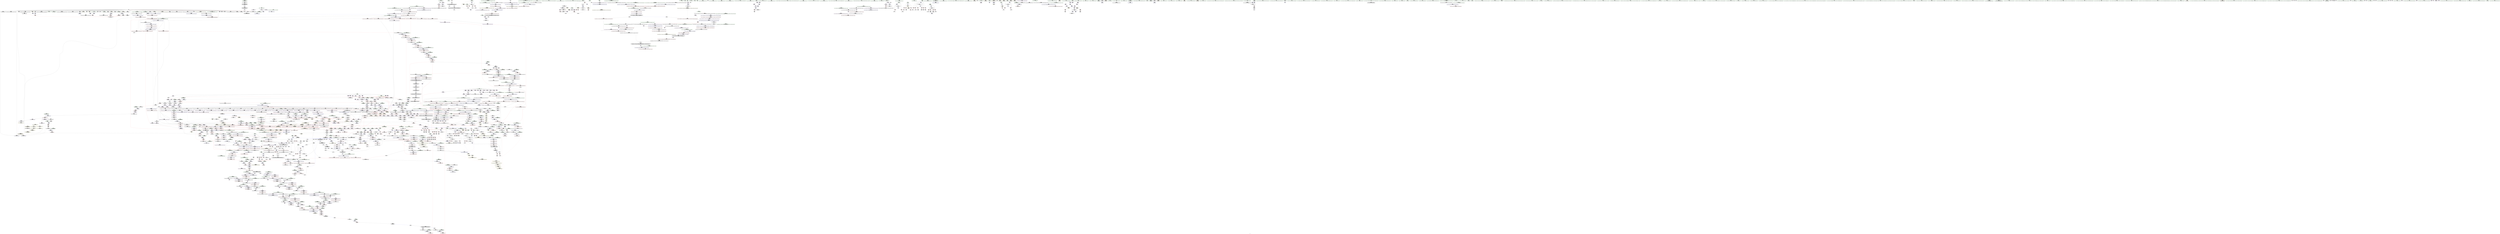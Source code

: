 digraph "SVFG" {
	label="SVFG";

	Node0x55c430f10ba0 [shape=record,color=grey,label="{NodeID: 0\nNullPtr|{|<s41>158}}"];
	Node0x55c430f10ba0 -> Node0x55c431562410[style=solid];
	Node0x55c430f10ba0 -> Node0x55c431562510[style=solid];
	Node0x55c430f10ba0 -> Node0x55c4315625e0[style=solid];
	Node0x55c430f10ba0 -> Node0x55c4315626b0[style=solid];
	Node0x55c430f10ba0 -> Node0x55c431562780[style=solid];
	Node0x55c430f10ba0 -> Node0x55c431562850[style=solid];
	Node0x55c430f10ba0 -> Node0x55c431562920[style=solid];
	Node0x55c430f10ba0 -> Node0x55c4315629f0[style=solid];
	Node0x55c430f10ba0 -> Node0x55c431562ac0[style=solid];
	Node0x55c430f10ba0 -> Node0x55c431562b90[style=solid];
	Node0x55c430f10ba0 -> Node0x55c431562c60[style=solid];
	Node0x55c430f10ba0 -> Node0x55c431562d30[style=solid];
	Node0x55c430f10ba0 -> Node0x55c431562e00[style=solid];
	Node0x55c430f10ba0 -> Node0x55c431562ed0[style=solid];
	Node0x55c430f10ba0 -> Node0x55c431562fa0[style=solid];
	Node0x55c430f10ba0 -> Node0x55c431563070[style=solid];
	Node0x55c430f10ba0 -> Node0x55c431563140[style=solid];
	Node0x55c430f10ba0 -> Node0x55c431556d40[style=solid];
	Node0x55c430f10ba0 -> Node0x55c431556e10[style=solid];
	Node0x55c430f10ba0 -> Node0x55c431556ee0[style=solid];
	Node0x55c430f10ba0 -> Node0x55c431556fb0[style=solid];
	Node0x55c430f10ba0 -> Node0x55c431557080[style=solid];
	Node0x55c430f10ba0 -> Node0x55c431557150[style=solid];
	Node0x55c430f10ba0 -> Node0x55c431557220[style=solid];
	Node0x55c430f10ba0 -> Node0x55c4315572f0[style=solid];
	Node0x55c430f10ba0 -> Node0x55c4315573c0[style=solid];
	Node0x55c430f10ba0 -> Node0x55c431557490[style=solid];
	Node0x55c430f10ba0 -> Node0x55c431557560[style=solid];
	Node0x55c430f10ba0 -> Node0x55c431557630[style=solid];
	Node0x55c430f10ba0 -> Node0x55c431557700[style=solid];
	Node0x55c430f10ba0 -> Node0x55c4315577d0[style=solid];
	Node0x55c430f10ba0 -> Node0x55c4315578a0[style=solid];
	Node0x55c430f10ba0 -> Node0x55c431557970[style=solid];
	Node0x55c430f10ba0 -> Node0x55c431595f30[style=solid];
	Node0x55c430f10ba0 -> Node0x55c43159b310[style=solid];
	Node0x55c430f10ba0 -> Node0x55c43159b3e0[style=solid];
	Node0x55c430f10ba0 -> Node0x55c43159b4b0[style=solid];
	Node0x55c430f10ba0 -> Node0x55c43159d530[style=solid];
	Node0x55c430f10ba0 -> Node0x55c430c8e500[style=solid];
	Node0x55c430f10ba0 -> Node0x55c4315d3260[style=solid];
	Node0x55c430f10ba0 -> Node0x55c4315d5660[style=solid];
	Node0x55c430f10ba0:s41 -> Node0x55c4315b1400[style=solid,color=red];
	Node0x55c431559e50 [shape=record,color=black,label="{NodeID: 443\n530\<--529\nconv37\<--call36\nmain\n}"];
	Node0x55c431559e50 -> Node0x55c431597960[style=solid];
	Node0x55c4315abff0 [shape=record,color=black,label="{NodeID: 3100\n866 = PHI(1069, )\n}"];
	Node0x55c4315abff0 -> Node0x55c43156bae0[style=solid];
	Node0x55c4315691f0 [shape=record,color=red,label="{NodeID: 886\n770\<--396\nexn\<--exn.slot\nmain\n}"];
	Node0x55c43159f4e0 [shape=record,color=blue,label="{NodeID: 1329\n1878\<--1892\nretval\<--\n_ZSt3maxImERKT_S2_S2_\n}"];
	Node0x55c43159f4e0 -> Node0x55c431645ca0[style=dashed];
	Node0x55c431552100 [shape=record,color=green,label="{NodeID: 222\n1425\<--1426\n__p.addr\<--__p.addr_field_insensitive\n_ZNSt16allocator_traitsISaIiEE9constructIiJRKiEEEvRS0_PT_DpOT0_\n}"];
	Node0x55c431552100 -> Node0x55c43158e0f0[style=solid];
	Node0x55c431552100 -> Node0x55c43159cd10[style=solid];
	Node0x55c431575810 [shape=record,color=purple,label="{NodeID: 665\n742\<--418\ncoerce.dive132\<--agg.tmp125\nmain\n}"];
	Node0x55c431575810 -> Node0x55c43156ab20[style=solid];
	Node0x55c431594000 [shape=record,color=red,label="{NodeID: 1108\n2295\<--2289\nthis1\<--this.addr\n_ZNSt13move_iteratorIPiEC2ES0_\n}"];
	Node0x55c431594000 -> Node0x55c431564db0[style=solid];
	Node0x55c430f10c30 [shape=record,color=green,label="{NodeID: 1\n7\<--1\n__dso_handle\<--dummyObj\nGlob }"];
	Node0x55c431559f20 [shape=record,color=black,label="{NodeID: 444\n540\<--539\nconv40\<--\nmain\n|{<s0>37}}"];
	Node0x55c431559f20:s0 -> Node0x55c4315b4a50[style=solid,color=red];
	Node0x55c4315ac100 [shape=record,color=black,label="{NodeID: 3101\n896 = PHI()\n}"];
	Node0x55c4315ac100 -> Node0x55c4315d4460[style=solid];
	Node0x55c4315692c0 [shape=record,color=red,label="{NodeID: 887\n771\<--398\nsel\<--ehselector.slot\nmain\n}"];
	Node0x55c43165caa0 [shape=record,color=yellow,style=double,label="{NodeID: 2437\n85V_1 = ENCHI(MR_85V_0)\npts\{373 \}\nFun[main]}"];
	Node0x55c43165caa0 -> Node0x55c4315678c0[style=dashed];
	Node0x55c43159f5b0 [shape=record,color=blue,label="{NodeID: 1330\n1878\<--1895\nretval\<--\n_ZSt3maxImERKT_S2_S2_\n}"];
	Node0x55c43159f5b0 -> Node0x55c431645ca0[style=dashed];
	Node0x55c4315521d0 [shape=record,color=green,label="{NodeID: 223\n1427\<--1428\n__args.addr\<--__args.addr_field_insensitive\n_ZNSt16allocator_traitsISaIiEE9constructIiJRKiEEEvRS0_PT_DpOT0_\n}"];
	Node0x55c4315521d0 -> Node0x55c43158e1c0[style=solid];
	Node0x55c4315521d0 -> Node0x55c43159cde0[style=solid];
	Node0x55c4315758e0 [shape=record,color=purple,label="{NodeID: 666\n747\<--420\ncoerce.dive135\<--coerce\nmain\n}"];
	Node0x55c4315758e0 -> Node0x55c431599020[style=solid];
	Node0x55c431645ca0 [shape=record,color=black,label="{NodeID: 2216\nMR_247V_3 = PHI(MR_247V_4, MR_247V_2, )\npts\{1879 \}\n}"];
	Node0x55c431645ca0 -> Node0x55c431591760[style=dashed];
	Node0x55c4315940d0 [shape=record,color=red,label="{NodeID: 1109\n2297\<--2291\n\<--__i.addr\n_ZNSt13move_iteratorIPiEC2ES0_\n}"];
	Node0x55c4315940d0 -> Node0x55c4315a20c0[style=solid];
	Node0x55c4315107f0 [shape=record,color=green,label="{NodeID: 2\n9\<--1\n\<--dummyObj\nCan only get source location for instruction, argument, global var or function.}"];
	Node0x55c431559ff0 [shape=record,color=black,label="{NodeID: 445\n543\<--542\nidxprom42\<--\nmain\n}"];
	Node0x55c4315ac1d0 [shape=record,color=black,label="{NodeID: 3102\n920 = PHI(1633, )\n}"];
	Node0x55c4315ac1d0 -> Node0x55c431599ab0[style=solid];
	Node0x55c431569390 [shape=record,color=red,label="{NodeID: 888\n712\<--400\n\<--u64\nmain\n}"];
	Node0x55c431569390 -> Node0x55c43156b2c0[style=solid];
	Node0x55c43159f680 [shape=record,color=blue,label="{NodeID: 1331\n1902\<--1901\n__a.addr\<--__a\n_ZNSt16allocator_traitsISaIiEE8max_sizeERKS0_\n}"];
	Node0x55c43159f680 -> Node0x55c431591d10[style=dashed];
	Node0x55c4315522a0 [shape=record,color=green,label="{NodeID: 224\n1437\<--1438\n_ZSt7forwardIRKiEOT_RNSt16remove_referenceIS2_E4typeE\<--_ZSt7forwardIRKiEOT_RNSt16remove_referenceIS2_E4typeE_field_insensitive\n}"];
	Node0x55c4315759b0 [shape=record,color=purple,label="{NodeID: 667\n785\<--784\n_M_impl\<--\n_ZNSt6vectorIiSaIiEE5clearEv\n}"];
	Node0x55c4316461a0 [shape=record,color=black,label="{NodeID: 2217\nMR_51V_2 = PHI(MR_51V_1, MR_51V_4, )\npts\{241 \}\n}"];
	Node0x55c4315941a0 [shape=record,color=red,label="{NodeID: 1110\n2309\<--2303\nthis1\<--this.addr\n_ZN9__gnu_cxx13new_allocatorIiE7destroyIiEEvPT_\n}"];
	Node0x55c431549b50 [shape=record,color=green,label="{NodeID: 3\n12\<--1\n\<--dummyObj\nCan only get source location for instruction, argument, global var or function.}"];
	Node0x55c43155a0c0 [shape=record,color=black,label="{NodeID: 446\n554\<--553\nconv46\<--\nmain\n|{<s0>40}}"];
	Node0x55c43155a0c0:s0 -> Node0x55c4315b4a50[style=solid,color=red];
	Node0x55c4315ac340 [shape=record,color=black,label="{NodeID: 3103\n923 = PHI(2311, )\n}"];
	Node0x55c4315ac340 -> Node0x55c431599b80[style=solid];
	Node0x55c431569460 [shape=record,color=red,label="{NodeID: 889\n724\<--400\n\<--u64\nmain\n}"];
	Node0x55c431569460 -> Node0x55c43156b390[style=solid];
	Node0x55c43159f750 [shape=record,color=blue,label="{NodeID: 1332\n1913\<--1912\nthis.addr\<--this\n_ZNKSt12_Vector_baseIiSaIiEE19_M_get_Tp_allocatorEv\n}"];
	Node0x55c43159f750 -> Node0x55c431591de0[style=dashed];
	Node0x55c4315523a0 [shape=record,color=green,label="{NodeID: 225\n1440\<--1441\n_ZN9__gnu_cxx13new_allocatorIiE9constructIiJRKiEEEvPT_DpOT0_\<--_ZN9__gnu_cxx13new_allocatorIiE9constructIiJRKiEEEvPT_DpOT0__field_insensitive\n}"];
	Node0x55c431575a80 [shape=record,color=purple,label="{NodeID: 668\n786\<--784\n_M_start\<--\n_ZNSt6vectorIiSaIiEE5clearEv\n}"];
	Node0x55c431575a80 -> Node0x55c43156acc0[style=solid];
	Node0x55c4316466a0 [shape=record,color=black,label="{NodeID: 2218\nMR_55V_2 = PHI(MR_55V_1, MR_55V_4, )\npts\{320000 \}\n|{<s0>23|<s1>38}}"];
	Node0x55c4316466a0:s0 -> Node0x55c4316420a0[style=dashed,color=blue];
	Node0x55c4316466a0:s1 -> Node0x55c4316801d0[style=dashed,color=blue];
	Node0x55c431594270 [shape=record,color=red,label="{NodeID: 1111\n2324\<--2316\nthis1\<--this.addr\n_ZNK9__gnu_cxx17__normal_iteratorIPiSt6vectorIiSaIiEEEmiEl\n}"];
	Node0x55c431594270 -> Node0x55c431564f50[style=solid];
	Node0x55c431549e90 [shape=record,color=green,label="{NodeID: 4\n37\<--1\n_ZSt3cin\<--dummyObj\nGlob }"];
	Node0x55c43155a190 [shape=record,color=black,label="{NodeID: 447\n557\<--556\nidxprom48\<--\nmain\n}"];
	Node0x55c4315ac480 [shape=record,color=black,label="{NodeID: 3104\n929 = PHI(2335, )\n}"];
	Node0x55c4315ac480 -> Node0x55c43156bc80[style=solid];
	Node0x55c431569530 [shape=record,color=red,label="{NodeID: 890\n732\<--400\n\<--u64\nmain\n}"];
	Node0x55c431569530 -> Node0x55c43156b460[style=solid];
	Node0x55c43159f820 [shape=record,color=blue,label="{NodeID: 1333\n1922\<--1921\nthis.addr\<--this\n_ZNK9__gnu_cxx13new_allocatorIiE8max_sizeEv\n}"];
	Node0x55c43159f820 -> Node0x55c431591eb0[style=dashed];
	Node0x55c4315524a0 [shape=record,color=green,label="{NodeID: 226\n1447\<--1448\n__position\<--__position_field_insensitive\n_ZNSt6vectorIiSaIiEE17_M_realloc_insertIJRKiEEEvN9__gnu_cxx17__normal_iteratorIPiS1_EEDpOT_\n|{|<s1>115|<s2>119|<s3>122}}"];
	Node0x55c4315524a0 -> Node0x55c4315789a0[style=solid];
	Node0x55c4315524a0:s1 -> Node0x55c4315b6280[style=solid,color=red];
	Node0x55c4315524a0:s2 -> Node0x55c4315b5090[style=solid,color=red];
	Node0x55c4315524a0:s3 -> Node0x55c4315b5090[style=solid,color=red];
	Node0x55c431575b50 [shape=record,color=purple,label="{NodeID: 669\n838\<--802\ncoerce.dive\<--agg.tmp\n_ZNSt6vectorIiSaIiEE9push_backERKi\n}"];
	Node0x55c431575b50 -> Node0x55c4315995d0[style=solid];
	Node0x55c431594340 [shape=record,color=red,label="{NodeID: 1112\n2327\<--2318\n\<--__n.addr\n_ZNK9__gnu_cxx17__normal_iteratorIPiSt6vectorIiSaIiEEEmiEl\n}"];
	Node0x55c431594340 -> Node0x55c4315d2960[style=solid];
	Node0x55c431549f50 [shape=record,color=green,label="{NodeID: 5\n38\<--1\n.str\<--dummyObj\nGlob }"];
	Node0x55c43155a260 [shape=record,color=black,label="{NodeID: 448\n570\<--569\nconv54\<--call53\nmain\n}"];
	Node0x55c43155a260 -> Node0x55c4315d48e0[style=solid];
	Node0x55c4315ac5c0 [shape=record,color=black,label="{NodeID: 3105\n997 = PHI()\n}"];
	Node0x55c4315ac5c0 -> Node0x55c43159a130[style=solid];
	Node0x55c431569600 [shape=record,color=red,label="{NodeID: 891\n681\<--402\n\<--v65\nmain\n}"];
	Node0x55c431569600 -> Node0x55c4315d4d60[style=solid];
	Node0x55c43159f8f0 [shape=record,color=blue,label="{NodeID: 1334\n1931\<--1929\nthis.addr\<--this\n_ZN9__gnu_cxx17__normal_iteratorIPiSt6vectorIiSaIiEEEC2ERKS1_\n}"];
	Node0x55c43159f8f0 -> Node0x55c431591f80[style=dashed];
	Node0x55c431552570 [shape=record,color=green,label="{NodeID: 227\n1449\<--1450\nthis.addr\<--this.addr_field_insensitive\n_ZNSt6vectorIiSaIiEE17_M_realloc_insertIJRKiEEEvN9__gnu_cxx17__normal_iteratorIPiS1_EEDpOT_\n}"];
	Node0x55c431552570 -> Node0x55c43158e290[style=solid];
	Node0x55c431552570 -> Node0x55c43159cf80[style=solid];
	Node0x55c431575c20 [shape=record,color=purple,label="{NodeID: 670\n841\<--802\ncoerce.dive8\<--agg.tmp\n_ZNSt6vectorIiSaIiEE9push_backERKi\n}"];
	Node0x55c431575c20 -> Node0x55c43158acf0[style=solid];
	Node0x55c4316470a0 [shape=record,color=black,label="{NodeID: 2220\nMR_21V_3 = PHI(MR_21V_4, MR_21V_2, )\npts\{180001 \}\n|{|<s1>27}}"];
	Node0x55c4316470a0 -> Node0x55c431640770[style=dashed];
	Node0x55c4316470a0:s1 -> Node0x55c43165f840[style=dashed,color=red];
	Node0x55c431594410 [shape=record,color=red,label="{NodeID: 1113\n2326\<--2325\n\<--_M_current\n_ZNK9__gnu_cxx17__normal_iteratorIPiSt6vectorIiSaIiEEEmiEl\n}"];
	Node0x55c431594410 -> Node0x55c431565910[style=solid];
	Node0x55c43154a010 [shape=record,color=green,label="{NodeID: 6\n40\<--1\n.str.7\<--dummyObj\nGlob }"];
	Node0x55c43155a330 [shape=record,color=black,label="{NodeID: 449\n574\<--573\nconv57\<--\nmain\n|{<s0>42}}"];
	Node0x55c43155a330:s0 -> Node0x55c4315b4a50[style=solid,color=red];
	Node0x55c4315ac690 [shape=record,color=black,label="{NodeID: 3106\n1000 = PHI(2344, )\n}"];
	Node0x55c4315ac690 -> Node0x55c43159a200[style=solid];
	Node0x55c4315696d0 [shape=record,color=red,label="{NodeID: 892\n699\<--402\n\<--v65\nmain\n}"];
	Node0x55c4315696d0 -> Node0x55c4315d3fe0[style=solid];
	Node0x55c43159f9c0 [shape=record,color=blue,label="{NodeID: 1335\n1933\<--1930\n__i.addr\<--__i\n_ZN9__gnu_cxx17__normal_iteratorIPiSt6vectorIiSaIiEEEC2ERKS1_\n}"];
	Node0x55c43159f9c0 -> Node0x55c431592050[style=dashed];
	Node0x55c431552640 [shape=record,color=green,label="{NodeID: 228\n1451\<--1452\n__args.addr\<--__args.addr_field_insensitive\n_ZNSt6vectorIiSaIiEE17_M_realloc_insertIJRKiEEEvN9__gnu_cxx17__normal_iteratorIPiS1_EEDpOT_\n}"];
	Node0x55c431552640 -> Node0x55c43158e360[style=solid];
	Node0x55c431552640 -> Node0x55c43159d050[style=solid];
	Node0x55c431575cf0 [shape=record,color=purple,label="{NodeID: 671\n808\<--807\n_M_impl\<--\n_ZNSt6vectorIiSaIiEE9push_backERKi\n}"];
	Node0x55c4315944e0 [shape=record,color=red,label="{NodeID: 1114\n2333\<--2332\n\<--coerce.dive\n_ZNK9__gnu_cxx17__normal_iteratorIPiSt6vectorIiSaIiEEEmiEl\n}"];
	Node0x55c4315944e0 -> Node0x55c431571920[style=solid];
	Node0x55c43154a0d0 [shape=record,color=green,label="{NodeID: 7\n42\<--1\n.str.8\<--dummyObj\nGlob }"];
	Node0x55c43155a400 [shape=record,color=black,label="{NodeID: 450\n577\<--576\nidxprom59\<--\nmain\n}"];
	Node0x55c4315ac800 [shape=record,color=black,label="{NodeID: 3107\n1030 = PHI()\n}"];
	Node0x55c4315ac800 -> Node0x55c431565500[style=solid];
	Node0x55c4315697a0 [shape=record,color=red,label="{NodeID: 893\n602\<--404\n\<--si\nmain\n}"];
	Node0x55c4315697a0 -> Node0x55c4315d5360[style=solid];
	Node0x55c43159fa90 [shape=record,color=blue,label="{NodeID: 1336\n1938\<--1940\n_M_current\<--\n_ZN9__gnu_cxx17__normal_iteratorIPiSt6vectorIiSaIiEEEC2ERKS1_\n|{<s0>136|<s1>149|<s2>185}}"];
	Node0x55c43159fa90:s0 -> Node0x55c4316829b0[style=dashed,color=blue];
	Node0x55c43159fa90:s1 -> Node0x55c431683380[style=dashed,color=blue];
	Node0x55c43159fa90:s2 -> Node0x55c431683fe0[style=dashed,color=blue];
	Node0x55c43155ad60 [shape=record,color=green,label="{NodeID: 229\n1453\<--1454\n__len\<--__len_field_insensitive\n_ZNSt6vectorIiSaIiEE17_M_realloc_insertIJRKiEEEvN9__gnu_cxx17__normal_iteratorIPiS1_EEDpOT_\n}"];
	Node0x55c43155ad60 -> Node0x55c43158e430[style=solid];
	Node0x55c43155ad60 -> Node0x55c43158e500[style=solid];
	Node0x55c43155ad60 -> Node0x55c43158e5d0[style=solid];
	Node0x55c43155ad60 -> Node0x55c43159d120[style=solid];
	Node0x55c431575dc0 [shape=record,color=purple,label="{NodeID: 672\n809\<--807\n_M_finish\<--\n_ZNSt6vectorIiSaIiEE9push_backERKi\n}"];
	Node0x55c431575dc0 -> Node0x55c43156b000[style=solid];
	Node0x55c4315945b0 [shape=record,color=red,label="{NodeID: 1115\n2340\<--2337\nthis1\<--this.addr\n_ZNK9__gnu_cxx17__normal_iteratorIPiSt6vectorIiSaIiEEEdeEv\n}"];
	Node0x55c4315945b0 -> Node0x55c431565020[style=solid];
	Node0x55c43154a620 [shape=record,color=green,label="{NodeID: 8\n44\<--1\n__PRETTY_FUNCTION__.main\<--dummyObj\nGlob }"];
	Node0x55c43155a4d0 [shape=record,color=black,label="{NodeID: 451\n598\<--597\nconv67\<--call66\nmain\n}"];
	Node0x55c43155a4d0 -> Node0x55c4315d0fe0[style=solid];
	Node0x55c4315ac8d0 [shape=record,color=black,label="{NodeID: 3108\n1056 = PHI(2396, )\n}"];
	Node0x55c4315ac8d0 -> Node0x55c43158bb90[style=solid];
	Node0x55c431569870 [shape=record,color=red,label="{NodeID: 894\n607\<--404\n\<--si\nmain\n}"];
	Node0x55c431569870 -> Node0x55c4315d51e0[style=solid];
	Node0x55c43159fb60 [shape=record,color=blue,label="{NodeID: 1337\n1946\<--1944\n__a.addr\<--__a\n_ZNSt16allocator_traitsISaIiEE8allocateERS0_m\n}"];
	Node0x55c43159fb60 -> Node0x55c4315921f0[style=dashed];
	Node0x55c43155ae30 [shape=record,color=green,label="{NodeID: 230\n1455\<--1456\n__elems_before\<--__elems_before_field_insensitive\n_ZNSt6vectorIiSaIiEE17_M_realloc_insertIJRKiEEEvN9__gnu_cxx17__normal_iteratorIPiS1_EEDpOT_\n}"];
	Node0x55c43155ae30 -> Node0x55c43158e6a0[style=solid];
	Node0x55c43155ae30 -> Node0x55c43158e770[style=solid];
	Node0x55c43155ae30 -> Node0x55c43159d2c0[style=solid];
	Node0x55c431575e90 [shape=record,color=purple,label="{NodeID: 673\n812\<--811\n_M_impl2\<--\n_ZNSt6vectorIiSaIiEE9push_backERKi\n}"];
	Node0x55c43161e1d0 [shape=record,color=black,label="{NodeID: 2223\nMR_299V_3 = PHI(MR_299V_4, MR_299V_2, )\npts\{1073 \}\n}"];
	Node0x55c43161e1d0 -> Node0x55c43158bc60[style=dashed];
	Node0x55c431594680 [shape=record,color=red,label="{NodeID: 1116\n2342\<--2341\n\<--_M_current\n_ZNK9__gnu_cxx17__normal_iteratorIPiSt6vectorIiSaIiEEEdeEv\n}"];
	Node0x55c431594680 -> Node0x55c4315719f0[style=solid];
	Node0x55c43154a6b0 [shape=record,color=green,label="{NodeID: 9\n46\<--1\n.str.9\<--dummyObj\nGlob }"];
	Node0x55c43155a5a0 [shape=record,color=black,label="{NodeID: 452\n613\<--612\nconv74\<--\nmain\n|{<s0>47}}"];
	Node0x55c43155a5a0:s0 -> Node0x55c4315b4a50[style=solid,color=red];
	Node0x55c4315aca40 [shape=record,color=black,label="{NodeID: 3109\n1102 = PHI(1119, )\n}"];
	Node0x55c431569940 [shape=record,color=red,label="{NodeID: 895\n612\<--404\n\<--si\nmain\n}"];
	Node0x55c431569940 -> Node0x55c43155a5a0[style=solid];
	Node0x55c43159fc30 [shape=record,color=blue,label="{NodeID: 1338\n1948\<--1945\n__n.addr\<--__n\n_ZNSt16allocator_traitsISaIiEE8allocateERS0_m\n}"];
	Node0x55c43159fc30 -> Node0x55c4315922c0[style=dashed];
	Node0x55c43155af00 [shape=record,color=green,label="{NodeID: 231\n1457\<--1458\nref.tmp\<--ref.tmp_field_insensitive\n_ZNSt6vectorIiSaIiEE17_M_realloc_insertIJRKiEEEvN9__gnu_cxx17__normal_iteratorIPiS1_EEDpOT_\n|{|<s1>115}}"];
	Node0x55c43155af00 -> Node0x55c431578a70[style=solid];
	Node0x55c43155af00:s1 -> Node0x55c4315b63c0[style=solid,color=red];
	Node0x55c431575f60 [shape=record,color=purple,label="{NodeID: 674\n813\<--811\n_M_end_of_storage\<--\n_ZNSt6vectorIiSaIiEE9push_backERKi\n}"];
	Node0x55c431575f60 -> Node0x55c43156b0d0[style=solid];
	Node0x55c43161e6d0 [shape=record,color=black,label="{NodeID: 2224\nMR_301V_3 = PHI(MR_301V_5, MR_301V_2, )\npts\{1077 \}\n}"];
	Node0x55c431594750 [shape=record,color=red,label="{NodeID: 1117\n2353\<--2347\n\<--__lhs.addr\n_ZN9__gnu_cxxmiIPKcPcNSt7__cxx1112basic_stringIcSt11char_traitsIcESaIcEEEEEDTmicldtfp_4baseEcldtfp0_4baseEERKNS_17__normal_iteratorIT_T1_EERKNSB_IT0_SD_EE\n|{<s0>186}}"];
	Node0x55c431594750:s0 -> Node0x55c4315b35b0[style=solid,color=red];
	Node0x55c43154a740 [shape=record,color=green,label="{NodeID: 10\n48\<--1\n.str.10\<--dummyObj\nGlob }"];
	Node0x55c43155a670 [shape=record,color=black,label="{NodeID: 453\n621\<--620\nidxprom78\<--\nmain\n}"];
	Node0x55c4315acb50 [shape=record,color=black,label="{NodeID: 3110\n1135 = PHI(885, )\n}"];
	Node0x55c4315acb50 -> Node0x55c43156c8b0[style=solid];
	Node0x55c431569a10 [shape=record,color=red,label="{NodeID: 896\n677\<--404\n\<--si\nmain\n}"];
	Node0x55c431569a10 -> Node0x55c4315d1760[style=solid];
	Node0x55c43159fd00 [shape=record,color=blue,label="{NodeID: 1339\n1963\<--1960\nthis.addr\<--this\n_ZN9__gnu_cxx13new_allocatorIiE8allocateEmPKv\n}"];
	Node0x55c43159fd00 -> Node0x55c431592390[style=dashed];
	Node0x55c43155afd0 [shape=record,color=green,label="{NodeID: 232\n1459\<--1460\n__new_start\<--__new_start_field_insensitive\n_ZNSt6vectorIiSaIiEE17_M_realloc_insertIJRKiEEEvN9__gnu_cxx17__normal_iteratorIPiS1_EEDpOT_\n}"];
	Node0x55c43155afd0 -> Node0x55c43158e840[style=solid];
	Node0x55c43155afd0 -> Node0x55c43158e910[style=solid];
	Node0x55c43155afd0 -> Node0x55c43158e9e0[style=solid];
	Node0x55c43155afd0 -> Node0x55c43158eab0[style=solid];
	Node0x55c43155afd0 -> Node0x55c43158eb80[style=solid];
	Node0x55c43155afd0 -> Node0x55c43158ec50[style=solid];
	Node0x55c43155afd0 -> Node0x55c43158ed20[style=solid];
	Node0x55c43155afd0 -> Node0x55c43158edf0[style=solid];
	Node0x55c43155afd0 -> Node0x55c43159d390[style=solid];
	Node0x55c431576030 [shape=record,color=purple,label="{NodeID: 675\n818\<--817\n_M_impl3\<--\n_ZNSt6vectorIiSaIiEE9push_backERKi\n}"];
	Node0x55c431576030 -> Node0x55c43156ba10[style=solid];
	Node0x55c43161ebd0 [shape=record,color=black,label="{NodeID: 2225\nMR_305V_2 = PHI(MR_305V_4, MR_305V_1, )\npts\{1081 \}\n}"];
	Node0x55c431594820 [shape=record,color=red,label="{NodeID: 1118\n2358\<--2349\n\<--__rhs.addr\n_ZN9__gnu_cxxmiIPKcPcNSt7__cxx1112basic_stringIcSt11char_traitsIcESaIcEEEEEDTmicldtfp_4baseEcldtfp0_4baseEERKNS_17__normal_iteratorIT_T1_EERKNSB_IT0_SD_EE\n|{<s0>187}}"];
	Node0x55c431594820:s0 -> Node0x55c4315abc50[style=solid,color=red];
	Node0x55c43154a7d0 [shape=record,color=green,label="{NodeID: 11\n51\<--1\n\<--dummyObj\nCan only get source location for instruction, argument, global var or function.}"];
	Node0x55c43155a740 [shape=record,color=black,label="{NodeID: 454\n624\<--623\nconv81\<--call80\nmain\n}"];
	Node0x55c43155a740 -> Node0x55c4315d4ee0[style=solid];
	Node0x55c4315accc0 [shape=record,color=black,label="{NodeID: 3111\n1150 = PHI()\n}"];
	Node0x55c431569ae0 [shape=record,color=red,label="{NodeID: 897\n620\<--406\n\<--c\nmain\n}"];
	Node0x55c431569ae0 -> Node0x55c43155a670[style=solid];
	Node0x55c43165d360 [shape=record,color=yellow,style=double,label="{NodeID: 2447\n105V_1 = ENCHI(MR_105V_0)\npts\{397 \}\nFun[main]}"];
	Node0x55c43165d360 -> Node0x55c431598730[style=dashed];
	Node0x55c43165d360 -> Node0x55c4315988d0[style=dashed];
	Node0x55c43159fdd0 [shape=record,color=blue,label="{NodeID: 1340\n1965\<--1961\n__n.addr\<--__n\n_ZN9__gnu_cxx13new_allocatorIiE8allocateEmPKv\n}"];
	Node0x55c43159fdd0 -> Node0x55c431592460[style=dashed];
	Node0x55c43159fdd0 -> Node0x55c431592530[style=dashed];
	Node0x55c43155b0a0 [shape=record,color=green,label="{NodeID: 233\n1461\<--1462\n__new_finish\<--__new_finish_field_insensitive\n_ZNSt6vectorIiSaIiEE17_M_realloc_insertIJRKiEEEvN9__gnu_cxx17__normal_iteratorIPiS1_EEDpOT_\n}"];
	Node0x55c43155b0a0 -> Node0x55c43158eec0[style=solid];
	Node0x55c43155b0a0 -> Node0x55c43158ef90[style=solid];
	Node0x55c43155b0a0 -> Node0x55c43158f060[style=solid];
	Node0x55c43155b0a0 -> Node0x55c43158f130[style=solid];
	Node0x55c43155b0a0 -> Node0x55c43158f200[style=solid];
	Node0x55c43155b0a0 -> Node0x55c43159d460[style=solid];
	Node0x55c43155b0a0 -> Node0x55c43159d530[style=solid];
	Node0x55c43155b0a0 -> Node0x55c43159d600[style=solid];
	Node0x55c43155b0a0 -> Node0x55c43159d6d0[style=solid];
	Node0x55c43155b0a0 -> Node0x55c43159d7a0[style=solid];
	Node0x55c431576100 [shape=record,color=purple,label="{NodeID: 676\n821\<--820\n_M_impl4\<--\n_ZNSt6vectorIiSaIiEE9push_backERKi\n}"];
	Node0x55c43161f0d0 [shape=record,color=black,label="{NodeID: 2226\nMR_34V_2 = PHI(MR_34V_3, MR_34V_1, )\npts\{180002 250002 \}\n|{<s0>31|<s1>32|<s2>34|<s3>58}}"];
	Node0x55c43161f0d0:s0 -> Node0x55c431681410[style=dashed,color=blue];
	Node0x55c43161f0d0:s1 -> Node0x55c431641670[style=dashed,color=blue];
	Node0x55c43161f0d0:s2 -> Node0x55c4316258b0[style=dashed,color=blue];
	Node0x55c43161f0d0:s3 -> Node0x55c4316258b0[style=dashed,color=blue];
	Node0x55c4315948f0 [shape=record,color=red,label="{NodeID: 1119\n2357\<--2354\n\<--call\n_ZN9__gnu_cxxmiIPKcPcNSt7__cxx1112basic_stringIcSt11char_traitsIcESaIcEEEEEDTmicldtfp_4baseEcldtfp0_4baseEERKNS_17__normal_iteratorIT_T1_EERKNSB_IT0_SD_EE\n}"];
	Node0x55c4315948f0 -> Node0x55c431571ac0[style=solid];
	Node0x55c43154a8d0 [shape=record,color=green,label="{NodeID: 12\n81\<--1\n\<--dummyObj\nCan only get source location for instruction, argument, global var or function.}"];
	Node0x55c43155a810 [shape=record,color=black,label="{NodeID: 455\n628\<--627\nidxprom84\<--\nmain\n}"];
	Node0x55c4315acd90 [shape=record,color=black,label="{NodeID: 3112\n1407 = PHI(1214, )\n|{<s0>109}}"];
	Node0x55c4315acd90:s0 -> Node0x55c4315b2a60[style=solid,color=red];
	Node0x55c431569bb0 [shape=record,color=red,label="{NodeID: 898\n627\<--406\n\<--c\nmain\n}"];
	Node0x55c431569bb0 -> Node0x55c43155a810[style=solid];
	Node0x55c43165d440 [shape=record,color=yellow,style=double,label="{NodeID: 2448\n107V_1 = ENCHI(MR_107V_0)\npts\{399 \}\nFun[main]}"];
	Node0x55c43165d440 -> Node0x55c431598800[style=dashed];
	Node0x55c43165d440 -> Node0x55c4315989a0[style=dashed];
	Node0x55c43159fea0 [shape=record,color=blue,label="{NodeID: 1341\n1967\<--1962\n.addr\<--\n_ZN9__gnu_cxx13new_allocatorIiE8allocateEmPKv\n}"];
	Node0x55c43155b170 [shape=record,color=green,label="{NodeID: 234\n1463\<--1464\nexn.slot\<--exn.slot_field_insensitive\n_ZNSt6vectorIiSaIiEE17_M_realloc_insertIJRKiEEEvN9__gnu_cxx17__normal_iteratorIPiS1_EEDpOT_\n}"];
	Node0x55c43155b170 -> Node0x55c43158f2d0[style=solid];
	Node0x55c43155b170 -> Node0x55c43158f3a0[style=solid];
	Node0x55c43155b170 -> Node0x55c43159d870[style=solid];
	Node0x55c43155b170 -> Node0x55c43159da10[style=solid];
	Node0x55c4315761d0 [shape=record,color=purple,label="{NodeID: 677\n822\<--820\n_M_finish5\<--\n_ZNSt6vectorIiSaIiEE9push_backERKi\n}"];
	Node0x55c4315761d0 -> Node0x55c43156b1a0[style=solid];
	Node0x55c43161f600 [shape=record,color=black,label="{NodeID: 2227\nMR_152V_2 = PHI(MR_152V_3, MR_152V_1, )\npts\{8030000 \}\n}"];
	Node0x55c4315949c0 [shape=record,color=red,label="{NodeID: 1120\n2360\<--2359\n\<--call1\n_ZN9__gnu_cxxmiIPKcPcNSt7__cxx1112basic_stringIcSt11char_traitsIcESaIcEEEEEDTmicldtfp_4baseEcldtfp0_4baseEERKNS_17__normal_iteratorIT_T1_EERKNSB_IT0_SD_EE\n}"];
	Node0x55c4315949c0 -> Node0x55c431571b90[style=solid];
	Node0x55c43154a9d0 [shape=record,color=green,label="{NodeID: 13\n287\<--1\n\<--dummyObj\nCan only get source location for instruction, argument, global var or function.}"];
	Node0x55c43155a8e0 [shape=record,color=black,label="{NodeID: 456\n631\<--630\nconv86\<--\nmain\n|{<s0>49}}"];
	Node0x55c43155a8e0:s0 -> Node0x55c4315b4a50[style=solid,color=red];
	Node0x55c4315acf00 [shape=record,color=black,label="{NodeID: 3113\n1436 = PHI(1672, )\n|{<s0>112}}"];
	Node0x55c4315acf00:s0 -> Node0x55c4315b0b00[style=solid,color=red];
	Node0x55c431569c80 [shape=record,color=red,label="{NodeID: 899\n652\<--406\n\<--c\nmain\n}"];
	Node0x55c431569c80 -> Node0x55c431598590[style=solid];
	Node0x55c43159ff70 [shape=record,color=blue,label="{NodeID: 1342\n2009\<--1993\ncoerce.dive\<--__first.coerce\n_ZSt22__uninitialized_copy_aISt13move_iteratorIPiES1_iET0_T_S4_S3_RSaIT1_E\n}"];
	Node0x55c43159ff70 -> Node0x55c4315951e0[style=dashed];
	Node0x55c43155b240 [shape=record,color=green,label="{NodeID: 235\n1465\<--1466\nehselector.slot\<--ehselector.slot_field_insensitive\n_ZNSt6vectorIiSaIiEE17_M_realloc_insertIJRKiEEEvN9__gnu_cxx17__normal_iteratorIPiS1_EEDpOT_\n}"];
	Node0x55c43155b240 -> Node0x55c43158f470[style=solid];
	Node0x55c43155b240 -> Node0x55c43159d940[style=solid];
	Node0x55c43155b240 -> Node0x55c43159dae0[style=solid];
	Node0x55c4315762a0 [shape=record,color=purple,label="{NodeID: 678\n829\<--828\n_M_impl6\<--\n_ZNSt6vectorIiSaIiEE9push_backERKi\n}"];
	Node0x55c43161fb00 [shape=record,color=black,label="{NodeID: 2228\nMR_30V_2 = PHI(MR_30V_3, MR_30V_1, )\npts\{180000 250000 \}\n|{<s0>31|<s1>31|<s2>32|<s3>32|<s4>34|<s5>34|<s6>58|<s7>58}}"];
	Node0x55c43161fb00:s0 -> Node0x55c431681090[style=dashed,color=blue];
	Node0x55c43161fb00:s1 -> Node0x55c431681250[style=dashed,color=blue];
	Node0x55c43161fb00:s2 -> Node0x55c431640270[style=dashed,color=blue];
	Node0x55c43161fb00:s3 -> Node0x55c431640c70[style=dashed,color=blue];
	Node0x55c43161fb00:s4 -> Node0x55c431621cb0[style=dashed,color=blue];
	Node0x55c43161fb00:s5 -> Node0x55c4316226b0[style=dashed,color=blue];
	Node0x55c43161fb00:s6 -> Node0x55c431621cb0[style=dashed,color=blue];
	Node0x55c43161fb00:s7 -> Node0x55c4316226b0[style=dashed,color=blue];
	Node0x55c431594a90 [shape=record,color=red,label="{NodeID: 1121\n2382\<--2376\nthis1\<--this.addr\n_ZN9__gnu_cxx17__normal_iteratorIPcNSt7__cxx1112basic_stringIcSt11char_traitsIcESaIcEEEEC2ERKS1_\n}"];
	Node0x55c431594a90 -> Node0x55c4315650f0[style=solid];
	Node0x55c43154aad0 [shape=record,color=green,label="{NodeID: 14\n309\<--1\n\<--dummyObj\nCan only get source location for instruction, argument, global var or function.}"];
	Node0x55c43155a9b0 [shape=record,color=black,label="{NodeID: 457\n636\<--635\nidxprom88\<--\nmain\n}"];
	Node0x55c4315ad040 [shape=record,color=black,label="{NodeID: 3114\n1473 = PHI(1679, )\n}"];
	Node0x55c4315ad040 -> Node0x55c43159d120[style=solid];
	Node0x55c431569d50 [shape=record,color=red,label="{NodeID: 900\n619\<--408\n\<--i76\nmain\n}"];
	Node0x55c431569d50 -> Node0x55c4315d4ee0[style=solid];
	Node0x55c4315a0040 [shape=record,color=blue,label="{NodeID: 1343\n2011\<--1994\ncoerce.dive1\<--__last.coerce\n_ZSt22__uninitialized_copy_aISt13move_iteratorIPiES1_iET0_T_S4_S3_RSaIT1_E\n}"];
	Node0x55c4315a0040 -> Node0x55c4315952b0[style=dashed];
	Node0x55c43155b310 [shape=record,color=green,label="{NodeID: 236\n1474\<--1475\n_ZNKSt6vectorIiSaIiEE12_M_check_lenEmPKc\<--_ZNKSt6vectorIiSaIiEE12_M_check_lenEmPKc_field_insensitive\n}"];
	Node0x55c431576370 [shape=record,color=purple,label="{NodeID: 679\n830\<--828\n_M_finish7\<--\n_ZNSt6vectorIiSaIiEE9push_backERKi\n}"];
	Node0x55c431576370 -> Node0x55c43158ac20[style=solid];
	Node0x55c431576370 -> Node0x55c431599500[style=solid];
	Node0x55c431620030 [shape=record,color=black,label="{NodeID: 2229\nMR_32V_3 = PHI(MR_32V_4, MR_32V_2, )\npts\{180001 250001 \}\n|{<s0>31|<s1>31|<s2>32|<s3>32|<s4>34|<s5>34|<s6>58|<s7>58}}"];
	Node0x55c431620030:s0 -> Node0x55c431681170[style=dashed,color=blue];
	Node0x55c431620030:s1 -> Node0x55c431681330[style=dashed,color=blue];
	Node0x55c431620030:s2 -> Node0x55c431640770[style=dashed,color=blue];
	Node0x55c431620030:s3 -> Node0x55c431641170[style=dashed,color=blue];
	Node0x55c431620030:s4 -> Node0x55c4316221b0[style=dashed,color=blue];
	Node0x55c431620030:s5 -> Node0x55c431622bb0[style=dashed,color=blue];
	Node0x55c431620030:s6 -> Node0x55c4316221b0[style=dashed,color=blue];
	Node0x55c431620030:s7 -> Node0x55c431622bb0[style=dashed,color=blue];
	Node0x55c431594b60 [shape=record,color=red,label="{NodeID: 1122\n2384\<--2378\n\<--__i.addr\n_ZN9__gnu_cxx17__normal_iteratorIPcNSt7__cxx1112basic_stringIcSt11char_traitsIcESaIcEEEEC2ERKS1_\n}"];
	Node0x55c431594b60 -> Node0x55c431594c30[style=solid];
	Node0x55c43154abd0 [shape=record,color=green,label="{NodeID: 15\n355\<--1\n\<--dummyObj\nCan only get source location for instruction, argument, global var or function.}"];
	Node0x55c43155aa80 [shape=record,color=black,label="{NodeID: 458\n639\<--638\ntobool\<--\nmain\n}"];
	Node0x55c4315ad180 [shape=record,color=black,label="{NodeID: 3115\n1477 = PHI(1753, )\n}"];
	Node0x55c4315ad180 -> Node0x55c43159d1f0[style=solid];
	Node0x55c431569e20 [shape=record,color=red,label="{NodeID: 901\n630\<--408\n\<--i76\nmain\n}"];
	Node0x55c431569e20 -> Node0x55c43155a8e0[style=solid];
	Node0x55c4315a0110 [shape=record,color=blue,label="{NodeID: 1344\n2001\<--1995\n__result.addr\<--__result\n_ZSt22__uninitialized_copy_aISt13move_iteratorIPiES1_iET0_T_S4_S3_RSaIT1_E\n}"];
	Node0x55c4315a0110 -> Node0x55c431592600[style=dashed];
	Node0x55c43155b3e0 [shape=record,color=green,label="{NodeID: 237\n1478\<--1479\n_ZNSt6vectorIiSaIiEE5beginEv\<--_ZNSt6vectorIiSaIiEE5beginEv_field_insensitive\n}"];
	Node0x55c431576440 [shape=record,color=purple,label="{NodeID: 680\n832\<--831\nincdec.ptr\<--\n_ZNSt6vectorIiSaIiEE9push_backERKi\n}"];
	Node0x55c431576440 -> Node0x55c431599500[style=solid];
	Node0x55c43164c3c0 [shape=record,color=black,label="{NodeID: 2230\nMR_53V_3 = PHI(MR_53V_4, MR_53V_2, )\npts\{1984 \}\n|{<s0>31|<s1>32|<s2>34|<s3>58}}"];
	Node0x55c43164c3c0:s0 -> Node0x55c431680f30[style=dashed,color=blue];
	Node0x55c43164c3c0:s1 -> Node0x55c43163fd70[style=dashed,color=blue];
	Node0x55c43164c3c0:s2 -> Node0x55c4316217b0[style=dashed,color=blue];
	Node0x55c43164c3c0:s3 -> Node0x55c4316217b0[style=dashed,color=blue];
	Node0x55c431594c30 [shape=record,color=red,label="{NodeID: 1123\n2385\<--2384\n\<--\n_ZN9__gnu_cxx17__normal_iteratorIPcNSt7__cxx1112basic_stringIcSt11char_traitsIcESaIcEEEEC2ERKS1_\n}"];
	Node0x55c431594c30 -> Node0x55c4315a29b0[style=solid];
	Node0x55c43154acd0 [shape=record,color=green,label="{NodeID: 16\n363\<--1\n\<--dummyObj\nCan only get source location for instruction, argument, global var or function.}"];
	Node0x55c43155ab50 [shape=record,color=black,label="{NodeID: 459\n642\<--641\nidxprom90\<--\nmain\n}"];
	Node0x55c4315ad2c0 [shape=record,color=black,label="{NodeID: 3116\n1482 = PHI(1733, )\n}"];
	Node0x55c4315ad2c0 -> Node0x55c43159d2c0[style=solid];
	Node0x55c431569ef0 [shape=record,color=red,label="{NodeID: 902\n672\<--408\n\<--i76\nmain\n}"];
	Node0x55c431569ef0 -> Node0x55c4315d2060[style=solid];
	Node0x55c4315a01e0 [shape=record,color=blue,label="{NodeID: 1345\n2003\<--1996\n.addr\<--\n_ZSt22__uninitialized_copy_aISt13move_iteratorIPiES1_iET0_T_S4_S3_RSaIT1_E\n}"];
	Node0x55c43155b4e0 [shape=record,color=green,label="{NodeID: 238\n1483\<--1484\n_ZN9__gnu_cxxmiIPiSt6vectorIiSaIiEEEENS_17__normal_iteratorIT_T0_E15difference_typeERKS8_SB_\<--_ZN9__gnu_cxxmiIPiSt6vectorIiSaIiEEEENS_17__normal_iteratorIT_T0_E15difference_typeERKS8_SB__field_insensitive\n}"];
	Node0x55c431576510 [shape=record,color=purple,label="{NodeID: 681\n927\<--914\ncoerce.dive4\<--ref.tmp\n_ZNSt6vectorIiSaIiEE4backEv\n}"];
	Node0x55c431576510 -> Node0x55c431599b80[style=solid];
	Node0x55c43164c890 [shape=record,color=black,label="{NodeID: 2231\nMR_53V_3 = PHI(MR_53V_2, MR_53V_1, )\npts\{1984 \}\n|{<s0>183}}"];
	Node0x55c43164c890:s0 -> Node0x55c431683e80[style=dashed,color=blue];
	Node0x55c431594d00 [shape=record,color=red,label="{NodeID: 1124\n2393\<--2390\nthis1\<--this.addr\n_ZNK9__gnu_cxx17__normal_iteratorIPKcNSt7__cxx1112basic_stringIcSt11char_traitsIcESaIcEEEE4baseEv\n}"];
	Node0x55c431594d00 -> Node0x55c4315651c0[style=solid];
	Node0x55c43154add0 [shape=record,color=green,label="{NodeID: 17\n450\<--1\n\<--dummyObj\nCan only get source location for instruction, argument, global var or function.}"];
	Node0x55c43155ac20 [shape=record,color=black,label="{NodeID: 460\n649\<--648\nidxprom94\<--\nmain\n}"];
	Node0x55c4315ad400 [shape=record,color=black,label="{NodeID: 3117\n1488 = PHI(1768, )\n}"];
	Node0x55c4315ad400 -> Node0x55c43159d390[style=solid];
	Node0x55c431569fc0 [shape=record,color=red,label="{NodeID: 903\n635\<--410\n\<--nx\nmain\n}"];
	Node0x55c431569fc0 -> Node0x55c43155a9b0[style=solid];
	Node0x55c4315a02b0 [shape=record,color=blue, style = dotted,label="{NodeID: 1346\n2428\<--2430\noffset_0\<--dummyVal\n_ZSt22__uninitialized_copy_aISt13move_iteratorIPiES1_iET0_T_S4_S3_RSaIT1_E\n}"];
	Node0x55c4315a02b0 -> Node0x55c4315926d0[style=dashed];
	Node0x55c43155b5e0 [shape=record,color=green,label="{NodeID: 239\n1489\<--1490\n_ZNSt12_Vector_baseIiSaIiEE11_M_allocateEm\<--_ZNSt12_Vector_baseIiSaIiEE11_M_allocateEm_field_insensitive\n}"];
	Node0x55c4315765e0 [shape=record,color=purple,label="{NodeID: 682\n921\<--916\ncoerce.dive\<--ref.tmp2\n_ZNSt6vectorIiSaIiEE4backEv\n}"];
	Node0x55c4315765e0 -> Node0x55c431599ab0[style=solid];
	Node0x55c431594dd0 [shape=record,color=red,label="{NodeID: 1125\n2401\<--2398\nthis1\<--this.addr\n_ZNK9__gnu_cxx17__normal_iteratorIPcNSt7__cxx1112basic_stringIcSt11char_traitsIcESaIcEEEE4baseEv\n}"];
	Node0x55c431594dd0 -> Node0x55c431565290[style=solid];
	Node0x55c43154aed0 [shape=record,color=green,label="{NodeID: 18\n476\<--1\n\<--dummyObj\nCan only get source location for instruction, argument, global var or function.}"];
	Node0x55c43156b230 [shape=record,color=black,label="{NodeID: 461\n704\<--703\nidxprom112\<--\nmain\n}"];
	Node0x55c4315ad540 [shape=record,color=black,label="{NodeID: 3118\n1501 = PHI(1672, )\n|{<s0>118}}"];
	Node0x55c4315ad540:s0 -> Node0x55c4315b2fe0[style=solid,color=red];
	Node0x55c43156a090 [shape=record,color=red,label="{NodeID: 904\n641\<--410\n\<--nx\nmain\n}"];
	Node0x55c43156a090 -> Node0x55c43155ab50[style=solid];
	Node0x55c4315a0380 [shape=record,color=blue, style = dotted,label="{NodeID: 1347\n2431\<--2433\noffset_0\<--dummyVal\n_ZSt22__uninitialized_copy_aISt13move_iteratorIPiES1_iET0_T_S4_S3_RSaIT1_E\n}"];
	Node0x55c4315a0380 -> Node0x55c4315927a0[style=dashed];
	Node0x55c43155b6e0 [shape=record,color=green,label="{NodeID: 240\n1509\<--1510\n_ZNK9__gnu_cxx17__normal_iteratorIPiSt6vectorIiSaIiEEE4baseEv\<--_ZNK9__gnu_cxx17__normal_iteratorIPiSt6vectorIiSaIiEEE4baseEv_field_insensitive\n}"];
	Node0x55c4315766b0 [shape=record,color=purple,label="{NodeID: 683\n940\<--939\n_M_impl\<--\n_ZNSt6vectorIiSaIiEE8pop_backEv\n}"];
	Node0x55c431594ea0 [shape=record,color=red,label="{NodeID: 1126\n2418\<--2417\ndummyVal\<--offset_0\n_ZNSt7__cxx1112basic_stringIcSt11char_traitsIcESaIcEE6insertIN9__gnu_cxx17__normal_iteratorIPcS4_EEvEES9_NS7_IPKcS4_EET_SD_\n}"];
	Node0x55c431594ea0 -> Node0x55c43159a2d0[style=solid];
	Node0x55c43154afd0 [shape=record,color=green,label="{NodeID: 19\n507\<--1\n\<--dummyObj\nCan only get source location for instruction, argument, global var or function.}"];
	Node0x55c43156b2c0 [shape=record,color=black,label="{NodeID: 462\n713\<--712\nidxprom116\<--\nmain\n}"];
	Node0x55c4315ad680 [shape=record,color=black,label="{NodeID: 3119\n1508 = PHI(1833, )\n}"];
	Node0x55c4315ad680 -> Node0x55c43158f610[style=solid];
	Node0x55c43156a160 [shape=record,color=red,label="{NodeID: 905\n648\<--410\n\<--nx\nmain\n}"];
	Node0x55c43156a160 -> Node0x55c43155ac20[style=solid];
	Node0x55c4315a0450 [shape=record,color=blue,label="{NodeID: 1348\n2034\<--2031\n__i.addr\<--__i\n_ZSt32__make_move_if_noexcept_iteratorIiSt13move_iteratorIPiEET0_PT_\n}"];
	Node0x55c4315a0450 -> Node0x55c431592870[style=dashed];
	Node0x55c43155b7e0 [shape=record,color=green,label="{NodeID: 241\n1516\<--1517\n_ZSt34__uninitialized_move_if_noexcept_aIPiS0_SaIiEET0_T_S3_S2_RT1_\<--_ZSt34__uninitialized_move_if_noexcept_aIPiS0_SaIiEET0_T_S3_S2_RT1__field_insensitive\n}"];
	Node0x55c431576780 [shape=record,color=purple,label="{NodeID: 684\n941\<--939\n_M_finish\<--\n_ZNSt6vectorIiSaIiEE8pop_backEv\n}"];
	Node0x55c431576780 -> Node0x55c43158b2a0[style=solid];
	Node0x55c431576780 -> Node0x55c431599d20[style=solid];
	Node0x55c431594f70 [shape=record,color=red,label="{NodeID: 1127\n2421\<--2420\ndummyVal\<--offset_0\n_ZNSt7__cxx1112basic_stringIcSt11char_traitsIcESaIcEE6insertIN9__gnu_cxx17__normal_iteratorIPcS4_EEvEES9_NS7_IPKcS4_EET_SD_\n}"];
	Node0x55c431594f70 -> Node0x55c43159a3a0[style=solid];
	Node0x55c43154b0d0 [shape=record,color=green,label="{NodeID: 20\n515\<--1\n\<--dummyObj\nCan only get source location for instruction, argument, global var or function.}"];
	Node0x55c43156b390 [shape=record,color=black,label="{NodeID: 463\n725\<--724\nidxprom121\<--\nmain\n}"];
	Node0x55c4315ad7c0 [shape=record,color=black,label="{NodeID: 3120\n1514 = PHI(1214, )\n|{<s0>121}}"];
	Node0x55c4315ad7c0:s0 -> Node0x55c4315b1e10[style=solid,color=red];
	Node0x55c43156a230 [shape=record,color=red,label="{NodeID: 906\n654\<--410\n\<--nx\nmain\n}"];
	Node0x55c43156a230 -> Node0x55c431598660[style=solid];
	Node0x55c4315a0520 [shape=record,color=blue,label="{NodeID: 1349\n2060\<--2045\ncoerce.dive\<--__first.coerce\n_ZSt18uninitialized_copyISt13move_iteratorIPiES1_ET0_T_S4_S3_\n}"];
	Node0x55c4315a0520 -> Node0x55c431595380[style=dashed];
	Node0x55c43155b8e0 [shape=record,color=green,label="{NodeID: 242\n1559\<--1560\n__cxa_end_catch\<--__cxa_end_catch_field_insensitive\n}"];
	Node0x55c431576850 [shape=record,color=purple,label="{NodeID: 685\n943\<--942\nincdec.ptr\<--\n_ZNSt6vectorIiSaIiEE8pop_backEv\n}"];
	Node0x55c431576850 -> Node0x55c431599d20[style=solid];
	Node0x55c431595040 [shape=record,color=red,label="{NodeID: 1128\n2424\<--2423\ndummyVal\<--offset_0\n_ZNSt7__cxx1112basic_stringIcSt11char_traitsIcESaIcEE6insertIN9__gnu_cxx17__normal_iteratorIPcS4_EEvEES9_NS7_IPKcS4_EET_SD_\n}"];
	Node0x55c431595040 -> Node0x55c43159a470[style=solid];
	Node0x55c43154b1d0 [shape=record,color=green,label="{NodeID: 21\n689\<--1\n\<--dummyObj\nCan only get source location for instruction, argument, global var or function.}"];
	Node0x55c43156b460 [shape=record,color=black,label="{NodeID: 464\n733\<--732\nidxprom126\<--\nmain\n}"];
	Node0x55c4315ad900 [shape=record,color=black,label="{NodeID: 3121\n1515 = PHI(1792, )\n}"];
	Node0x55c4315ad900 -> Node0x55c43159d600[style=solid];
	Node0x55c43156a300 [shape=record,color=red,label="{NodeID: 907\n542\<--541\n\<--call41\nmain\n}"];
	Node0x55c43156a300 -> Node0x55c431559ff0[style=solid];
	Node0x55c4315a05f0 [shape=record,color=blue,label="{NodeID: 1350\n2062\<--2046\ncoerce.dive1\<--__last.coerce\n_ZSt18uninitialized_copyISt13move_iteratorIPiES1_ET0_T_S4_S3_\n}"];
	Node0x55c4315a05f0 -> Node0x55c431595450[style=dashed];
	Node0x55c43155b9e0 [shape=record,color=green,label="{NodeID: 243\n1572\<--1573\n__cxa_rethrow\<--__cxa_rethrow_field_insensitive\n}"];
	Node0x55c431576920 [shape=record,color=purple,label="{NodeID: 686\n946\<--945\n_M_impl2\<--\n_ZNSt6vectorIiSaIiEE8pop_backEv\n}"];
	Node0x55c431576920 -> Node0x55c43156bfc0[style=solid];
	Node0x55c43164e130 [shape=record,color=black,label="{NodeID: 2236\nMR_4V_2 = PHI(MR_4V_3, MR_4V_1, )\npts\{180000 180001 180002 250000 250001 250002 \}\n|{<s0>4}}"];
	Node0x55c43164e130:s0 -> Node0x55c43165f730[style=dashed,color=red];
	Node0x55c431595110 [shape=record,color=red,label="{NodeID: 1129\n2427\<--2426\ndummyVal\<--offset_0\n_ZNSt7__cxx1112basic_stringIcSt11char_traitsIcESaIcEE6insertIN9__gnu_cxx17__normal_iteratorIPcS4_EEvEES9_NS7_IPKcS4_EET_SD_\n}"];
	Node0x55c431595110 -> Node0x55c43159a540[style=solid];
	Node0x55c43154b2d0 [shape=record,color=green,label="{NodeID: 22\n924\<--1\n\<--dummyObj\nCan only get source location for instruction, argument, global var or function.|{<s0>76|<s1>113}}"];
	Node0x55c43154b2d0:s0 -> Node0x55c4317070b0[style=solid,color=red];
	Node0x55c43154b2d0:s1 -> Node0x55c4315b79c0[style=solid,color=red];
	Node0x55c43156b530 [shape=record,color=black,label="{NodeID: 465\n784\<--783\n\<--this1\n_ZNSt6vectorIiSaIiEE5clearEv\n}"];
	Node0x55c43156b530 -> Node0x55c4315759b0[style=solid];
	Node0x55c43156b530 -> Node0x55c431575a80[style=solid];
	Node0x55c4315ada40 [shape=record,color=black,label="{NodeID: 3122\n1522 = PHI(1833, )\n}"];
	Node0x55c4315ada40 -> Node0x55c43158f6e0[style=solid];
	Node0x55c430c8e500 [shape=record,color=black,label="{NodeID: 2015\n1790 = PHI(1785, 3, )\n}"];
	Node0x55c430c8e500 -> Node0x55c43156f220[style=solid];
	Node0x55c43156a3d0 [shape=record,color=red,label="{NodeID: 908\n556\<--555\n\<--call47\nmain\n}"];
	Node0x55c43156a3d0 -> Node0x55c43155a190[style=solid];
	Node0x55c4315a06c0 [shape=record,color=blue,label="{NodeID: 1351\n2052\<--2047\n__result.addr\<--__result\n_ZSt18uninitialized_copyISt13move_iteratorIPiES1_ET0_T_S4_S3_\n}"];
	Node0x55c4315a06c0 -> Node0x55c431592a10[style=dashed];
	Node0x55c43155bae0 [shape=record,color=green,label="{NodeID: 244\n1635\<--1636\nretval\<--retval_field_insensitive\n_ZNSt6vectorIiSaIiEE3endEv\n|{|<s1>136}}"];
	Node0x55c43155bae0 -> Node0x55c431579df0[style=solid];
	Node0x55c43155bae0:s1 -> Node0x55c431706b90[style=solid,color=red];
	Node0x55c4315769f0 [shape=record,color=purple,label="{NodeID: 687\n949\<--948\n_M_impl3\<--\n_ZNSt6vectorIiSaIiEE8pop_backEv\n}"];
	Node0x55c43164e660 [shape=record,color=black,label="{NodeID: 2237\nMR_75V_3 = PHI(MR_75V_4, MR_75V_2, )\npts\{334 \}\n}"];
	Node0x55c43164e660 -> Node0x55c4315673e0[style=dashed];
	Node0x55c43164e660 -> Node0x55c4315674b0[style=dashed];
	Node0x55c43164e660 -> Node0x55c431567580[style=dashed];
	Node0x55c43164e660 -> Node0x55c431567650[style=dashed];
	Node0x55c43164e660 -> Node0x55c431596d30[style=dashed];
	Node0x55c4315951e0 [shape=record,color=red,label="{NodeID: 1130\n2430\<--2429\ndummyVal\<--offset_0\n_ZSt22__uninitialized_copy_aISt13move_iteratorIPiES1_iET0_T_S4_S3_RSaIT1_E\n}"];
	Node0x55c4315951e0 -> Node0x55c4315a02b0[style=solid];
	Node0x55c43154b3d0 [shape=record,color=green,label="{NodeID: 23\n1007\<--1\n\<--dummyObj\nCan only get source location for instruction, argument, global var or function.}"];
	Node0x55c43156b600 [shape=record,color=black,label="{NodeID: 466\n807\<--806\n\<--this1\n_ZNSt6vectorIiSaIiEE9push_backERKi\n}"];
	Node0x55c43156b600 -> Node0x55c431575cf0[style=solid];
	Node0x55c43156b600 -> Node0x55c431575dc0[style=solid];
	Node0x55c4315adb80 [shape=record,color=black,label="{NodeID: 3123\n1530 = PHI(1214, )\n|{<s0>124}}"];
	Node0x55c4315adb80:s0 -> Node0x55c4315b1e10[style=solid,color=red];
	Node0x55c430c8e740 [shape=record,color=black,label="{NodeID: 2016\n610 = PHI(355, 608, )\n}"];
	Node0x55c43156a4a0 [shape=record,color=red,label="{NodeID: 909\n576\<--575\n\<--call58\nmain\n}"];
	Node0x55c43156a4a0 -> Node0x55c43155a400[style=solid];
	Node0x55c4315a0790 [shape=record,color=blue,label="{NodeID: 1352\n2054\<--515\n__assignable\<--\n_ZSt18uninitialized_copyISt13move_iteratorIPiES1_ET0_T_S4_S3_\n}"];
	Node0x55c43155bbb0 [shape=record,color=green,label="{NodeID: 245\n1637\<--1638\nthis.addr\<--this.addr_field_insensitive\n_ZNSt6vectorIiSaIiEE3endEv\n}"];
	Node0x55c43155bbb0 -> Node0x55c43158fc90[style=solid];
	Node0x55c43155bbb0 -> Node0x55c43159de20[style=solid];
	Node0x55c431576ac0 [shape=record,color=purple,label="{NodeID: 688\n950\<--948\n_M_finish4\<--\n_ZNSt6vectorIiSaIiEE8pop_backEv\n}"];
	Node0x55c431576ac0 -> Node0x55c43158b370[style=solid];
	Node0x55c4315952b0 [shape=record,color=red,label="{NodeID: 1131\n2433\<--2432\ndummyVal\<--offset_0\n_ZSt22__uninitialized_copy_aISt13move_iteratorIPiES1_iET0_T_S4_S3_RSaIT1_E\n}"];
	Node0x55c4315952b0 -> Node0x55c4315a0380[style=solid];
	Node0x55c43154b4d0 [shape=record,color=green,label="{NodeID: 24\n1780\<--1\n\<--dummyObj\nCan only get source location for instruction, argument, global var or function.}"];
	Node0x55c43156b6d0 [shape=record,color=black,label="{NodeID: 467\n811\<--806\n\<--this1\n_ZNSt6vectorIiSaIiEE9push_backERKi\n}"];
	Node0x55c43156b6d0 -> Node0x55c431575e90[style=solid];
	Node0x55c43156b6d0 -> Node0x55c431575f60[style=solid];
	Node0x55c4315adcc0 [shape=record,color=black,label="{NodeID: 3124\n1531 = PHI(1792, )\n}"];
	Node0x55c4315adcc0 -> Node0x55c43159d7a0[style=solid];
	Node0x55c4315cd8c0 [shape=record,color=black,label="{NodeID: 2017\n186 = PHI(184, 187, )\n}"];
	Node0x55c4315cd8c0 -> Node0x55c431574d80[style=solid];
	Node0x55c43156a570 [shape=record,color=red,label="{NodeID: 910\n615\<--614\n\<--call75\nmain\n}"];
	Node0x55c43156a570 -> Node0x55c431598320[style=solid];
	Node0x55c4315a0860 [shape=record,color=blue, style = dotted,label="{NodeID: 1353\n2434\<--2436\noffset_0\<--dummyVal\n_ZSt18uninitialized_copyISt13move_iteratorIPiES1_ET0_T_S4_S3_\n}"];
	Node0x55c4315a0860 -> Node0x55c431592ae0[style=dashed];
	Node0x55c43155bc80 [shape=record,color=green,label="{NodeID: 246\n1645\<--1646\n_ZN9__gnu_cxx17__normal_iteratorIPiSt6vectorIiSaIiEEEC2ERKS1_\<--_ZN9__gnu_cxx17__normal_iteratorIPiSt6vectorIiSaIiEEEC2ERKS1__field_insensitive\n}"];
	Node0x55c431576b90 [shape=record,color=purple,label="{NodeID: 689\n1039\<--965\ncoerce.dive16\<--retval\n_ZNSt7__cxx1112basic_stringIcSt11char_traitsIcESaIcEE6insertIN9__gnu_cxx17__normal_iteratorIPcS4_EEvEES9_NS7_IPKcS4_EET_SD_\n}"];
	Node0x55c431576b90 -> Node0x55c43158b920[style=solid];
	Node0x55c431595380 [shape=record,color=red,label="{NodeID: 1132\n2436\<--2435\ndummyVal\<--offset_0\n_ZSt18uninitialized_copyISt13move_iteratorIPiES1_ET0_T_S4_S3_\n}"];
	Node0x55c431595380 -> Node0x55c4315a0860[style=solid];
	Node0x55c43154b5d0 [shape=record,color=green,label="{NodeID: 25\n1927\<--1\n\<--dummyObj\nCan only get source location for instruction, argument, global var or function.}"];
	Node0x55c43166be00 [shape=record,color=yellow,style=double,label="{NodeID: 2682\nRETMU(13V_2)\npts\{143 \}\nFun[_ZNSt6vectorIiSaIiEED2Ev]}"];
	Node0x55c43156b7a0 [shape=record,color=black,label="{NodeID: 468\n817\<--806\n\<--this1\n_ZNSt6vectorIiSaIiEE9push_backERKi\n}"];
	Node0x55c43156b7a0 -> Node0x55c431576030[style=solid];
	Node0x55c4315ade00 [shape=record,color=black,label="{NodeID: 3125\n1541 = PHI()\n}"];
	Node0x55c4315cde60 [shape=record,color=black,label="{NodeID: 2018\n209 = PHI(207, 210, )\n}"];
	Node0x55c4315cde60 -> Node0x55c431574e50[style=solid];
	Node0x55c43156a640 [shape=record,color=red,label="{NodeID: 911\n633\<--632\n\<--call87\nmain\n}"];
	Node0x55c43156a640 -> Node0x55c4315984c0[style=solid];
	Node0x55c4315a0930 [shape=record,color=blue, style = dotted,label="{NodeID: 1354\n2437\<--2439\noffset_0\<--dummyVal\n_ZSt18uninitialized_copyISt13move_iteratorIPiES1_ET0_T_S4_S3_\n}"];
	Node0x55c4315a0930 -> Node0x55c431592bb0[style=dashed];
	Node0x55c43155bd80 [shape=record,color=green,label="{NodeID: 247\n1654\<--1655\nthis.addr\<--this.addr_field_insensitive\n_ZN9__gnu_cxx13new_allocatorIiE9constructIiJRKiEEEvPT_DpOT0_\n}"];
	Node0x55c43155bd80 -> Node0x55c43158fe30[style=solid];
	Node0x55c43155bd80 -> Node0x55c43159def0[style=solid];
	Node0x55c431576c60 [shape=record,color=purple,label="{NodeID: 690\n989\<--967\ncoerce.dive\<--__p\n_ZNSt7__cxx1112basic_stringIcSt11char_traitsIcESaIcEE6insertIN9__gnu_cxx17__normal_iteratorIPcS4_EEvEES9_NS7_IPKcS4_EET_SD_\n}"];
	Node0x55c431576c60 -> Node0x55c431599df0[style=solid];
	Node0x55c43164f560 [shape=record,color=black,label="{NodeID: 2240\nMR_55V_4 = PHI(MR_55V_5, MR_55V_3, )\npts\{320000 \}\n|{|<s2>38|<s3>38|<s4>38}}"];
	Node0x55c43164f560 -> Node0x55c43163bc40[style=dashed];
	Node0x55c43164f560 -> Node0x55c43164f560[style=dashed];
	Node0x55c43164f560:s2 -> Node0x55c431566bc0[style=dashed,color=red];
	Node0x55c43164f560:s3 -> Node0x55c4315966b0[style=dashed,color=red];
	Node0x55c43164f560:s4 -> Node0x55c4316466a0[style=dashed,color=red];
	Node0x55c431595450 [shape=record,color=red,label="{NodeID: 1133\n2439\<--2438\ndummyVal\<--offset_0\n_ZSt18uninitialized_copyISt13move_iteratorIPiES1_ET0_T_S4_S3_\n}"];
	Node0x55c431595450 -> Node0x55c4315a0930[style=solid];
	Node0x55c43154b6d0 [shape=record,color=green,label="{NodeID: 26\n4\<--6\n_ZStL8__ioinit\<--_ZStL8__ioinit_field_insensitive\nGlob }"];
	Node0x55c43154b6d0 -> Node0x55c431571ed0[style=solid];
	Node0x55c43166bf10 [shape=record,color=yellow,style=double,label="{NodeID: 2683\nRETMU(15V_1)\npts\{145 \}\nFun[_ZNSt6vectorIiSaIiEED2Ev]}"];
	Node0x55c43156b870 [shape=record,color=black,label="{NodeID: 469\n820\<--806\n\<--this1\n_ZNSt6vectorIiSaIiEE9push_backERKi\n}"];
	Node0x55c43156b870 -> Node0x55c431576100[style=solid];
	Node0x55c43156b870 -> Node0x55c4315761d0[style=solid];
	Node0x55c4315aded0 [shape=record,color=black,label="{NodeID: 3126\n1564 = PHI(1214, )\n|{<s0>129}}"];
	Node0x55c4315aded0:s0 -> Node0x55c4315b2a60[style=solid,color=red];
	Node0x55c4315ce400 [shape=record,color=black,label="{NodeID: 2019\n93 = PHI(91, 94, )\n|{|<s1>4}}"];
	Node0x55c4315ce400 -> Node0x55c4315748a0[style=solid];
	Node0x55c4315ce400:s1 -> Node0x55c4315b8b10[style=solid,color=red];
	Node0x55c43156a710 [shape=record,color=red,label="{NodeID: 912\n638\<--637\n\<--arrayidx89\nmain\n}"];
	Node0x55c43156a710 -> Node0x55c43155aa80[style=solid];
	Node0x55c4315a0a00 [shape=record,color=blue,label="{NodeID: 1355\n2100\<--2087\ncoerce.dive\<--__first.coerce\n_ZNSt20__uninitialized_copyILb1EE13__uninit_copyISt13move_iteratorIPiES3_EET0_T_S6_S5_\n}"];
	Node0x55c4315a0a00 -> Node0x55c431595520[style=dashed];
	Node0x55c43155be50 [shape=record,color=green,label="{NodeID: 248\n1656\<--1657\n__p.addr\<--__p.addr_field_insensitive\n_ZN9__gnu_cxx13new_allocatorIiE9constructIiJRKiEEEvPT_DpOT0_\n}"];
	Node0x55c43155be50 -> Node0x55c43158ff00[style=solid];
	Node0x55c43155be50 -> Node0x55c43159dfc0[style=solid];
	Node0x55c431576d30 [shape=record,color=purple,label="{NodeID: 691\n991\<--969\ncoerce.dive1\<--__beg\n_ZNSt7__cxx1112basic_stringIcSt11char_traitsIcESaIcEE6insertIN9__gnu_cxx17__normal_iteratorIPcS4_EEvEES9_NS7_IPKcS4_EET_SD_\n}"];
	Node0x55c431576d30 -> Node0x55c431599ec0[style=solid];
	Node0x55c431595520 [shape=record,color=red,label="{NodeID: 1134\n2442\<--2441\ndummyVal\<--offset_0\n_ZNSt20__uninitialized_copyILb1EE13__uninit_copyISt13move_iteratorIPiES3_EET0_T_S6_S5_\n}"];
	Node0x55c431595520 -> Node0x55c4315a0c70[style=solid];
	Node0x55c43154b7d0 [shape=record,color=green,label="{NodeID: 27\n8\<--10\n_ZL2PI\<--_ZL2PI_field_insensitive\nGlob }"];
	Node0x55c43154b7d0 -> Node0x55c431595930[style=solid];
	Node0x55c43154b7d0 -> Node0x55c431596030[style=solid];
	Node0x55c43166bff0 [shape=record,color=yellow,style=double,label="{NodeID: 2684\nRETMU(17V_1)\npts\{147 \}\nFun[_ZNSt6vectorIiSaIiEED2Ev]}"];
	Node0x55c43156b940 [shape=record,color=black,label="{NodeID: 470\n828\<--806\n\<--this1\n_ZNSt6vectorIiSaIiEE9push_backERKi\n}"];
	Node0x55c43156b940 -> Node0x55c4315762a0[style=solid];
	Node0x55c43156b940 -> Node0x55c431576370[style=solid];
	Node0x55c4315ae040 [shape=record,color=black,label="{NodeID: 3127\n1584 = PHI(1214, )\n|{<s0>133}}"];
	Node0x55c4315ae040:s0 -> Node0x55c4315b2a60[style=solid,color=red];
	Node0x55c4315ce9a0 [shape=record,color=black,label="{NodeID: 2020\n131 = PHI(129, 132, )\n}"];
	Node0x55c4315ce9a0 -> Node0x55c431574970[style=solid];
	Node0x55c43156a7e0 [shape=record,color=red,label="{NodeID: 913\n698\<--695\n\<--call108\nmain\n}"];
	Node0x55c43156a7e0 -> Node0x55c4315d3fe0[style=solid];
	Node0x55c4315a0ad0 [shape=record,color=blue,label="{NodeID: 1356\n2102\<--2088\ncoerce.dive1\<--__last.coerce\n_ZNSt20__uninitialized_copyILb1EE13__uninit_copyISt13move_iteratorIPiES3_EET0_T_S6_S5_\n}"];
	Node0x55c4315a0ad0 -> Node0x55c4315955f0[style=dashed];
	Node0x55c43155bf20 [shape=record,color=green,label="{NodeID: 249\n1658\<--1659\n__args.addr\<--__args.addr_field_insensitive\n_ZN9__gnu_cxx13new_allocatorIiE9constructIiJRKiEEEvPT_DpOT0_\n}"];
	Node0x55c43155bf20 -> Node0x55c43158ffd0[style=solid];
	Node0x55c43155bf20 -> Node0x55c43159e090[style=solid];
	Node0x55c431576e00 [shape=record,color=purple,label="{NodeID: 692\n993\<--971\ncoerce.dive2\<--__end\n_ZNSt7__cxx1112basic_stringIcSt11char_traitsIcESaIcEE6insertIN9__gnu_cxx17__normal_iteratorIPcS4_EEvEES9_NS7_IPKcS4_EET_SD_\n}"];
	Node0x55c431576e00 -> Node0x55c431599f90[style=solid];
	Node0x55c4315955f0 [shape=record,color=red,label="{NodeID: 1135\n2445\<--2444\ndummyVal\<--offset_0\n_ZNSt20__uninitialized_copyILb1EE13__uninit_copyISt13move_iteratorIPiES3_EET0_T_S6_S5_\n}"];
	Node0x55c4315955f0 -> Node0x55c4315a0d40[style=solid];
	Node0x55c43154b8d0 [shape=record,color=green,label="{NodeID: 28\n11\<--13\nn\<--n_field_insensitive\nGlob }"];
	Node0x55c43154b8d0 -> Node0x55c4315659e0[style=solid];
	Node0x55c43154b8d0 -> Node0x55c431565ab0[style=solid];
	Node0x55c43154b8d0 -> Node0x55c431565b80[style=solid];
	Node0x55c43154b8d0 -> Node0x55c431565c50[style=solid];
	Node0x55c43154b8d0 -> Node0x55c431595a30[style=solid];
	Node0x55c43166c0d0 [shape=record,color=yellow,style=double,label="{NodeID: 2685\nRETMU(19V_1)\npts\{180000 \}\nFun[_ZNSt6vectorIiSaIiEED2Ev]}"];
	Node0x55c43156ba10 [shape=record,color=black,label="{NodeID: 471\n819\<--818\n\<--_M_impl3\n_ZNSt6vectorIiSaIiEE9push_backERKi\n|{<s0>68}}"];
	Node0x55c43156ba10:s0 -> Node0x55c4315b2d40[style=solid,color=red];
	Node0x55c4315ae180 [shape=record,color=black,label="{NodeID: 3128\n1785 = PHI(1943, )\n}"];
	Node0x55c4315ae180 -> Node0x55c430c8e500[style=solid];
	Node0x55c4315cef40 [shape=record,color=black,label="{NodeID: 2021\n1731 = PHI(1727, 1729, )\n}"];
	Node0x55c4315cef40 -> Node0x55c43156ec70[style=solid];
	Node0x55c43156a8b0 [shape=record,color=red,label="{NodeID: 914\n703\<--702\n\<--call111\nmain\n}"];
	Node0x55c43156a8b0 -> Node0x55c43156b230[style=solid];
	Node0x55c4315a0ba0 [shape=record,color=blue,label="{NodeID: 1357\n2094\<--2089\n__result.addr\<--__result\n_ZNSt20__uninitialized_copyILb1EE13__uninit_copyISt13move_iteratorIPiES3_EET0_T_S6_S5_\n}"];
	Node0x55c4315a0ba0 -> Node0x55c431592c80[style=dashed];
	Node0x55c43155bff0 [shape=record,color=green,label="{NodeID: 250\n1674\<--1675\n__t.addr\<--__t.addr_field_insensitive\n_ZSt7forwardIRKiEOT_RNSt16remove_referenceIS2_E4typeE\n}"];
	Node0x55c43155bff0 -> Node0x55c431590170[style=solid];
	Node0x55c43155bff0 -> Node0x55c43159e230[style=solid];
	Node0x55c431576ed0 [shape=record,color=purple,label="{NodeID: 693\n998\<--977\ncoerce.dive4\<--ref.tmp\n_ZNSt7__cxx1112basic_stringIcSt11char_traitsIcESaIcEE6insertIN9__gnu_cxx17__normal_iteratorIPcS4_EEvEES9_NS7_IPKcS4_EET_SD_\n}"];
	Node0x55c431576ed0 -> Node0x55c43159a130[style=solid];
	Node0x55c4315956c0 [shape=record,color=red,label="{NodeID: 1136\n2448\<--2447\ndummyVal\<--offset_0\n_ZSt4copyISt13move_iteratorIPiES1_ET0_T_S4_S3_\n}"];
	Node0x55c4315956c0 -> Node0x55c4315a1080[style=solid];
	Node0x55c43154b9d0 [shape=record,color=green,label="{NodeID: 29\n14\<--15\nm\<--m_field_insensitive\nGlob }"];
	Node0x55c43154b9d0 -> Node0x55c431565d20[style=solid];
	Node0x55c43154b9d0 -> Node0x55c431595b30[style=solid];
	Node0x55c43166c1b0 [shape=record,color=yellow,style=double,label="{NodeID: 2686\nRETMU(21V_1)\npts\{180001 \}\nFun[_ZNSt6vectorIiSaIiEED2Ev]}"];
	Node0x55c43156bae0 [shape=record,color=black,label="{NodeID: 472\n848\<--866\n_ZSt11min_elementIPNSt7__cxx1112basic_stringIcSt11char_traitsIcESaIcEEEET_S7_S7__ret\<--call\n_ZSt11min_elementIPNSt7__cxx1112basic_stringIcSt11char_traitsIcESaIcEEEET_S7_S7_\n|{<s0>33}}"];
	Node0x55c43156bae0:s0 -> Node0x55c4317063d0[style=solid,color=blue];
	Node0x55c4315ae2c0 [shape=record,color=black,label="{NodeID: 3129\n1814 = PHI(2030, )\n}"];
	Node0x55c4315ae2c0 -> Node0x55c43159ee60[style=solid];
	Node0x55c4315cf4e0 [shape=record,color=grey,label="{NodeID: 2022\n1717 = Binary(1710, 1716, )\n}"];
	Node0x55c4315cf4e0 -> Node0x55c43159e640[style=solid];
	Node0x55c43156a980 [shape=record,color=red,label="{NodeID: 915\n739\<--738\n\<--coerce.dive130\nmain\n|{<s0>63}}"];
	Node0x55c43156a980:s0 -> Node0x55c4316ee6e0[style=solid,color=red];
	Node0x55c4315a0c70 [shape=record,color=blue, style = dotted,label="{NodeID: 1358\n2440\<--2442\noffset_0\<--dummyVal\n_ZNSt20__uninitialized_copyILb1EE13__uninit_copyISt13move_iteratorIPiES3_EET0_T_S6_S5_\n}"];
	Node0x55c4315a0c70 -> Node0x55c431592d50[style=dashed];
	Node0x55c43155c0c0 [shape=record,color=green,label="{NodeID: 251\n1683\<--1684\nthis.addr\<--this.addr_field_insensitive\n_ZNKSt6vectorIiSaIiEE12_M_check_lenEmPKc\n}"];
	Node0x55c43155c0c0 -> Node0x55c431590240[style=solid];
	Node0x55c43155c0c0 -> Node0x55c43159e300[style=solid];
	Node0x55c431576fa0 [shape=record,color=purple,label="{NodeID: 694\n1019\<--979\ncoerce.dive9\<--agg.tmp\n_ZNSt7__cxx1112basic_stringIcSt11char_traitsIcESaIcEE6insertIN9__gnu_cxx17__normal_iteratorIPcS4_EEvEES9_NS7_IPKcS4_EET_SD_\n}"];
	Node0x55c431576fa0 -> Node0x55c43158b5e0[style=solid];
	Node0x55c431595790 [shape=record,color=red,label="{NodeID: 1137\n2451\<--2450\ndummyVal\<--offset_0\n_ZSt4copyISt13move_iteratorIPiES1_ET0_T_S4_S3_\n}"];
	Node0x55c431595790 -> Node0x55c4315a1150[style=solid];
	Node0x55c43154bad0 [shape=record,color=green,label="{NodeID: 30\n16\<--18\ng\<--g_field_insensitive\nGlob }"];
	Node0x55c43154bad0 -> Node0x55c431571fa0[style=solid];
	Node0x55c43154bad0 -> Node0x55c431572070[style=solid];
	Node0x55c43154bad0 -> Node0x55c431572140[style=solid];
	Node0x55c43154bad0 -> Node0x55c431572210[style=solid];
	Node0x55c43154bad0 -> Node0x55c4315722e0[style=solid];
	Node0x55c43154bad0 -> Node0x55c4315723b0[style=solid];
	Node0x55c43154bad0 -> Node0x55c431572480[style=solid];
	Node0x55c43154bad0 -> Node0x55c431572550[style=solid];
	Node0x55c43154bad0 -> Node0x55c431572620[style=solid];
	Node0x55c43154bad0 -> Node0x55c4315726f0[style=solid];
	Node0x55c43154bad0 -> Node0x55c4315727c0[style=solid];
	Node0x55c43154bad0 -> Node0x55c431572890[style=solid];
	Node0x55c43154bad0 -> Node0x55c431572960[style=solid];
	Node0x55c43166c290 [shape=record,color=yellow,style=double,label="{NodeID: 2687\nRETMU(23V_1)\npts\{180002 \}\nFun[_ZNSt6vectorIiSaIiEED2Ev]}"];
	Node0x55c43156bbb0 [shape=record,color=black,label="{NodeID: 473\n885\<--899\n_ZStltIcSt11char_traitsIcESaIcEEbRKNSt7__cxx1112basic_stringIT_T0_T1_EESA__ret\<--cmp\n_ZStltIcSt11char_traitsIcESaIcEEbRKNSt7__cxx1112basic_stringIT_T0_T1_EESA_\n|{<s0>50|<s1>91}}"];
	Node0x55c43156bbb0:s0 -> Node0x55c4315a9fc0[style=solid,color=blue];
	Node0x55c43156bbb0:s1 -> Node0x55c4315acb50[style=solid,color=blue];
	Node0x55c4315ae400 [shape=record,color=black,label="{NodeID: 3130\n1820 = PHI(2030, )\n}"];
	Node0x55c4315ae400 -> Node0x55c43159ef30[style=solid];
	Node0x55c4315cf660 [shape=record,color=grey,label="{NodeID: 2023\n479 = Binary(478, 476, )\n}"];
	Node0x55c4315cf660 -> Node0x55c431597550[style=solid];
	Node0x55c43156aa50 [shape=record,color=red,label="{NodeID: 916\n741\<--740\n\<--coerce.dive131\nmain\n|{<s0>63}}"];
	Node0x55c43156aa50:s0 -> Node0x55c431700870[style=solid,color=red];
	Node0x55c4315a0d40 [shape=record,color=blue, style = dotted,label="{NodeID: 1359\n2443\<--2445\noffset_0\<--dummyVal\n_ZNSt20__uninitialized_copyILb1EE13__uninit_copyISt13move_iteratorIPiES3_EET0_T_S6_S5_\n}"];
	Node0x55c4315a0d40 -> Node0x55c431592e20[style=dashed];
	Node0x55c43155c190 [shape=record,color=green,label="{NodeID: 252\n1685\<--1686\n__n.addr\<--__n.addr_field_insensitive\n_ZNKSt6vectorIiSaIiEE12_M_check_lenEmPKc\n|{|<s2>143}}"];
	Node0x55c43155c190 -> Node0x55c431590310[style=solid];
	Node0x55c43155c190 -> Node0x55c43159e3d0[style=solid];
	Node0x55c43155c190:s2 -> Node0x55c4315b0280[style=solid,color=red];
	Node0x55c431577070 [shape=record,color=purple,label="{NodeID: 695\n1021\<--981\ncoerce.dive10\<--agg.tmp6\n_ZNSt7__cxx1112basic_stringIcSt11char_traitsIcESaIcEE6insertIN9__gnu_cxx17__normal_iteratorIPcS4_EEvEES9_NS7_IPKcS4_EET_SD_\n}"];
	Node0x55c431577070 -> Node0x55c43158b6b0[style=solid];
	Node0x55c431650a30 [shape=record,color=yellow,style=double,label="{NodeID: 2245\n274V_1 = ENCHI(MR_274V_0)\npts\{9660000 \}\nFun[_ZNSt7__cxx1112basic_stringIcSt11char_traitsIcESaIcEE6insertIN9__gnu_cxx17__normal_iteratorIPcS4_EEvEES9_NS7_IPKcS4_EET_SD_]|{<s0>88}}"];
	Node0x55c431650a30:s0 -> Node0x55c4315a29b0[style=dashed,color=red];
	Node0x55c431595860 [shape=record,color=red,label="{NodeID: 1138\n2454\<--2453\ndummyVal\<--offset_0\n_ZNSt11__copy_moveILb1ELb1ESt26random_access_iterator_tagE8__copy_mIiEEPT_PKS3_S6_S4_\n}"];
	Node0x55c431595860 -> Node0x55c4315a1cb0[style=solid];
	Node0x55c43154bbd0 [shape=record,color=green,label="{NodeID: 31\n19\<--22\n_Z1sB5cxx11\<--_Z1sB5cxx11_field_insensitive\nGlob }"];
	Node0x55c43154bbd0 -> Node0x55c431557b10[style=solid];
	Node0x55c43154bbd0 -> Node0x55c431572a30[style=solid];
	Node0x55c43154bbd0 -> Node0x55c431572b00[style=solid];
	Node0x55c43154bbd0 -> Node0x55c431572bd0[style=solid];
	Node0x55c43154bbd0 -> Node0x55c431572ca0[style=solid];
	Node0x55c43154bbd0 -> Node0x55c431572d70[style=solid];
	Node0x55c43154bbd0 -> Node0x55c431572e40[style=solid];
	Node0x55c43154bbd0 -> Node0x55c431572f10[style=solid];
	Node0x55c43154bbd0 -> Node0x55c431572fe0[style=solid];
	Node0x55c43154bbd0 -> Node0x55c4315730b0[style=solid];
	Node0x55c43154bbd0 -> Node0x55c431573180[style=solid];
	Node0x55c43154bbd0 -> Node0x55c431573250[style=solid];
	Node0x55c43154bbd0 -> Node0x55c431573320[style=solid];
	Node0x55c43154bbd0 -> Node0x55c4315733f0[style=solid];
	Node0x55c43154bbd0 -> Node0x55c4315734c0[style=solid];
	Node0x55c43154bbd0 -> Node0x55c431565360[style=solid];
	Node0x55c43156bc80 [shape=record,color=black,label="{NodeID: 474\n910\<--929\n_ZNSt6vectorIiSaIiEE4backEv_ret\<--call5\n_ZNSt6vectorIiSaIiEE4backEv\n|{<s0>55|<s1>56}}"];
	Node0x55c43156bc80:s0 -> Node0x55c431704b90[style=solid,color=blue];
	Node0x55c43156bc80:s1 -> Node0x55c431704cd0[style=solid,color=blue];
	Node0x55c4315ae540 [shape=record,color=black,label="{NodeID: 3131\n1829 = PHI(1992, )\n}"];
	Node0x55c4315ae540 -> Node0x55c43156f2f0[style=solid];
	Node0x55c4315cf7e0 [shape=record,color=grey,label="{NodeID: 2024\n475 = Binary(474, 476, )\n}"];
	Node0x55c4315cf7e0 -> Node0x55c431597480[style=solid];
	Node0x55c43156ab20 [shape=record,color=red,label="{NodeID: 917\n743\<--742\n\<--coerce.dive132\nmain\n|{<s0>63}}"];
	Node0x55c43156ab20:s0 -> Node0x55c4315ab900[style=solid,color=red];
	Node0x55c4315a0e10 [shape=record,color=blue,label="{NodeID: 1360\n2134\<--2121\ncoerce.dive\<--__first.coerce\n_ZSt4copyISt13move_iteratorIPiES1_ET0_T_S4_S3_\n}"];
	Node0x55c4315a0e10 -> Node0x55c4315956c0[style=dashed];
	Node0x55c43155c260 [shape=record,color=green,label="{NodeID: 253\n1687\<--1688\n__s.addr\<--__s.addr_field_insensitive\n_ZNKSt6vectorIiSaIiEE12_M_check_lenEmPKc\n}"];
	Node0x55c43155c260 -> Node0x55c4315903e0[style=solid];
	Node0x55c43155c260 -> Node0x55c43159e4a0[style=solid];
	Node0x55c431577140 [shape=record,color=purple,label="{NodeID: 696\n1023\<--983\ncoerce.dive11\<--agg.tmp7\n_ZNSt7__cxx1112basic_stringIcSt11char_traitsIcESaIcEE6insertIN9__gnu_cxx17__normal_iteratorIPcS4_EEvEES9_NS7_IPKcS4_EET_SD_\n}"];
	Node0x55c431577140 -> Node0x55c43158b780[style=solid];
	Node0x55c431595930 [shape=record,color=blue,label="{NodeID: 1139\n8\<--9\n_ZL2PI\<--\nGlob }"];
	Node0x55c43154bcd0 [shape=record,color=green,label="{NodeID: 32\n23\<--25\nst\<--st_field_insensitive\nGlob |{|<s1>17|<s2>34|<s3>36|<s4>37|<s5>40|<s6>41|<s7>42|<s8>46|<s9>47|<s10>55|<s11>56|<s12>57|<s13>58}}"];
	Node0x55c43154bcd0 -> Node0x55c431557c10[style=solid];
	Node0x55c43154bcd0:s1 -> Node0x55c4315b8b10[style=solid,color=red];
	Node0x55c43154bcd0:s2 -> Node0x55c4315afbc0[style=solid,color=red];
	Node0x55c43154bcd0:s3 -> Node0x55c4315b1f90[style=solid,color=red];
	Node0x55c43154bcd0:s4 -> Node0x55c4315b4500[style=solid,color=red];
	Node0x55c43154bcd0:s5 -> Node0x55c4315b4500[style=solid,color=red];
	Node0x55c43154bcd0:s6 -> Node0x55c4315b1f90[style=solid,color=red];
	Node0x55c43154bcd0:s7 -> Node0x55c4315b4500[style=solid,color=red];
	Node0x55c43154bcd0:s8 -> Node0x55c4315b1f90[style=solid,color=red];
	Node0x55c43154bcd0:s9 -> Node0x55c4315b4500[style=solid,color=red];
	Node0x55c43154bcd0:s10 -> Node0x55c4315b9160[style=solid,color=red];
	Node0x55c43154bcd0:s11 -> Node0x55c4315b9160[style=solid,color=red];
	Node0x55c43154bcd0:s12 -> Node0x55c4315b1540[style=solid,color=red];
	Node0x55c43154bcd0:s13 -> Node0x55c4315afbc0[style=solid,color=red];
	Node0x55c43156bd50 [shape=record,color=black,label="{NodeID: 475\n939\<--938\n\<--this1\n_ZNSt6vectorIiSaIiEE8pop_backEv\n}"];
	Node0x55c43156bd50 -> Node0x55c4315766b0[style=solid];
	Node0x55c43156bd50 -> Node0x55c431576780[style=solid];
	Node0x55c4315ae680 [shape=record,color=black,label="{NodeID: 3132\n1866 = PHI(1911, )\n|{<s0>156}}"];
	Node0x55c4315ae680:s0 -> Node0x55c4315b6a70[style=solid,color=red];
	Node0x55c4315cf960 [shape=record,color=grey,label="{NodeID: 2025\n1701 = Binary(1697, 1700, )\n}"];
	Node0x55c4315cf960 -> Node0x55c4315d2c60[style=solid];
	Node0x55c43156abf0 [shape=record,color=red,label="{NodeID: 918\n783\<--780\nthis1\<--this.addr\n_ZNSt6vectorIiSaIiEE5clearEv\n|{|<s1>67}}"];
	Node0x55c43156abf0 -> Node0x55c43156b530[style=solid];
	Node0x55c43156abf0:s1 -> Node0x55c4315b7660[style=solid,color=red];
	Node0x55c4315a0ee0 [shape=record,color=blue,label="{NodeID: 1361\n2136\<--2122\ncoerce.dive1\<--__last.coerce\n_ZSt4copyISt13move_iteratorIPiES1_ET0_T_S4_S3_\n}"];
	Node0x55c4315a0ee0 -> Node0x55c431595790[style=dashed];
	Node0x55c43155c330 [shape=record,color=green,label="{NodeID: 254\n1689\<--1690\n__len\<--__len_field_insensitive\n_ZNKSt6vectorIiSaIiEE12_M_check_lenEmPKc\n}"];
	Node0x55c43155c330 -> Node0x55c4315904b0[style=solid];
	Node0x55c43155c330 -> Node0x55c431590580[style=solid];
	Node0x55c43155c330 -> Node0x55c431590650[style=solid];
	Node0x55c43155c330 -> Node0x55c43159e640[style=solid];
	Node0x55c431577210 [shape=record,color=purple,label="{NodeID: 697\n1025\<--985\ncoerce.dive12\<--agg.tmp8\n_ZNSt7__cxx1112basic_stringIcSt11char_traitsIcESaIcEE6insertIN9__gnu_cxx17__normal_iteratorIPcS4_EEvEES9_NS7_IPKcS4_EET_SD_\n}"];
	Node0x55c431577210 -> Node0x55c43158b850[style=solid];
	Node0x55c431595a30 [shape=record,color=blue,label="{NodeID: 1140\n11\<--12\nn\<--\nGlob }"];
	Node0x55c431595a30 -> Node0x55c43165c720[style=dashed];
	Node0x55c43154bdd0 [shape=record,color=green,label="{NodeID: 33\n26\<--28\n_Z3resB5cxx11\<--_Z3resB5cxx11_field_insensitive\nGlob |{|<s1>63}}"];
	Node0x55c43154bdd0 -> Node0x55c431557d10[style=solid];
	Node0x55c43154bdd0:s1 -> Node0x55c4316ee7b0[style=solid,color=red];
	Node0x55c43156be20 [shape=record,color=black,label="{NodeID: 476\n945\<--938\n\<--this1\n_ZNSt6vectorIiSaIiEE8pop_backEv\n}"];
	Node0x55c43156be20 -> Node0x55c431576920[style=solid];
	Node0x55c4315ae7c0 [shape=record,color=black,label="{NodeID: 3133\n1869 = PHI(1900, )\n}"];
	Node0x55c4315ae7c0 -> Node0x55c43156f630[style=solid];
	Node0x55c4315cfae0 [shape=record,color=grey,label="{NodeID: 2026\n2363 = Binary(2361, 2362, )\n}"];
	Node0x55c4315cfae0 -> Node0x55c431571c60[style=solid];
	Node0x55c43156acc0 [shape=record,color=red,label="{NodeID: 919\n787\<--786\n\<--_M_start\n_ZNSt6vectorIiSaIiEE5clearEv\n|{<s0>67}}"];
	Node0x55c43156acc0:s0 -> Node0x55c4315b7770[style=solid,color=red];
	Node0x55c43165e760 [shape=record,color=yellow,style=double,label="{NodeID: 2469\n297V_1 = ENCHI(MR_297V_0)\npts\{4150000 9780000 \}\nFun[_ZN9__gnu_cxx17__normal_iteratorIPKcNSt7__cxx1112basic_stringIcSt11char_traitsIcESaIcEEEEC2IPcEERKNS0_IT_NS_11__enable_ifIXsr3std10__are_sameISC_SB_EE7__valueES8_E6__typeEEE]}"];
	Node0x55c43165e760 -> Node0x55c43158bb90[style=dashed];
	Node0x55c4315a0fb0 [shape=record,color=blue,label="{NodeID: 1362\n2128\<--2123\n__result.addr\<--__result\n_ZSt4copyISt13move_iteratorIPiES1_ET0_T_S4_S3_\n}"];
	Node0x55c4315a0fb0 -> Node0x55c431592ef0[style=dashed];
	Node0x55c43155c400 [shape=record,color=green,label="{NodeID: 255\n1691\<--1692\nref.tmp\<--ref.tmp_field_insensitive\n_ZNKSt6vectorIiSaIiEE12_M_check_lenEmPKc\n|{|<s1>143}}"];
	Node0x55c43155c400 -> Node0x55c43159e570[style=solid];
	Node0x55c43155c400:s1 -> Node0x55c4315b0170[style=solid,color=red];
	Node0x55c4315772e0 [shape=record,color=purple,label="{NodeID: 698\n2416\<--1004\noffset_0\<--\n}"];
	Node0x55c4315772e0 -> Node0x55c43159a2d0[style=solid];
	Node0x55c431595b30 [shape=record,color=blue,label="{NodeID: 1141\n14\<--12\nm\<--\nGlob }"];
	Node0x55c431595b30 -> Node0x55c43165c800[style=dashed];
	Node0x55c43154bed0 [shape=record,color=green,label="{NodeID: 34\n29\<--30\ncused\<--cused_field_insensitive\nGlob }"];
	Node0x55c43154bed0 -> Node0x55c431565df0[style=solid];
	Node0x55c43154bed0 -> Node0x55c431565ec0[style=solid];
	Node0x55c43154bed0 -> Node0x55c431565f90[style=solid];
	Node0x55c43154bed0 -> Node0x55c431566060[style=solid];
	Node0x55c43154bed0 -> Node0x55c431595c30[style=solid];
	Node0x55c43154bed0 -> Node0x55c431597bd0[style=solid];
	Node0x55c43156bef0 [shape=record,color=black,label="{NodeID: 477\n948\<--938\n\<--this1\n_ZNSt6vectorIiSaIiEE8pop_backEv\n}"];
	Node0x55c43156bef0 -> Node0x55c4315769f0[style=solid];
	Node0x55c43156bef0 -> Node0x55c431576ac0[style=solid];
	Node0x55c4315ae900 [shape=record,color=black,label="{NodeID: 3134\n1907 = PHI(1920, )\n}"];
	Node0x55c4315ae900 -> Node0x55c43156f8a0[style=solid];
	Node0x55c4315cfc60 [shape=record,color=grey,label="{NodeID: 2027\n463 = Binary(462, 287, )\n}"];
	Node0x55c4315cfc60 -> Node0x55c4315972e0[style=solid];
	Node0x55c43156ad90 [shape=record,color=red,label="{NodeID: 920\n806\<--798\nthis1\<--this.addr\n_ZNSt6vectorIiSaIiEE9push_backERKi\n|{|<s5>69|<s6>70}}"];
	Node0x55c43156ad90 -> Node0x55c43156b600[style=solid];
	Node0x55c43156ad90 -> Node0x55c43156b6d0[style=solid];
	Node0x55c43156ad90 -> Node0x55c43156b7a0[style=solid];
	Node0x55c43156ad90 -> Node0x55c43156b870[style=solid];
	Node0x55c43156ad90 -> Node0x55c43156b940[style=solid];
	Node0x55c43156ad90:s5 -> Node0x55c4315aba40[style=solid,color=red];
	Node0x55c43156ad90:s6 -> Node0x55c4315b5590[style=solid,color=red];
	Node0x55c43165e870 [shape=record,color=yellow,style=double,label="{NodeID: 2470\n53V_1 = ENCHI(MR_53V_0)\npts\{1984 \}\nFun[_ZSt22__uninitialized_copy_aISt13move_iteratorIPiES1_iET0_T_S4_S3_RSaIT1_E]|{<s0>164}}"];
	Node0x55c43165e870:s0 -> Node0x55c43165efd0[style=dashed,color=red];
	Node0x55c4315a1080 [shape=record,color=blue, style = dotted,label="{NodeID: 1363\n2446\<--2448\noffset_0\<--dummyVal\n_ZSt4copyISt13move_iteratorIPiES1_ET0_T_S4_S3_\n}"];
	Node0x55c4315a1080 -> Node0x55c431592fc0[style=dashed];
	Node0x55c43155c4d0 [shape=record,color=green,label="{NodeID: 256\n1698\<--1699\n_ZNKSt6vectorIiSaIiEE8max_sizeEv\<--_ZNKSt6vectorIiSaIiEE8max_sizeEv_field_insensitive\n}"];
	Node0x55c4315773b0 [shape=record,color=purple,label="{NodeID: 699\n2417\<--1005\noffset_0\<--\n}"];
	Node0x55c4315773b0 -> Node0x55c431594ea0[style=solid];
	Node0x55c431595c30 [shape=record,color=blue,label="{NodeID: 1142\n29\<--12\ncused\<--\nGlob }"];
	Node0x55c431595c30 -> Node0x55c431635340[style=dashed];
	Node0x55c43154bfd0 [shape=record,color=green,label="{NodeID: 35\n31\<--32\nused\<--used_field_insensitive\nGlob }"];
	Node0x55c43154bfd0 -> Node0x55c431573590[style=solid];
	Node0x55c43154bfd0 -> Node0x55c431573660[style=solid];
	Node0x55c43154bfd0 -> Node0x55c431573730[style=solid];
	Node0x55c43166c780 [shape=record,color=yellow,style=double,label="{NodeID: 2692\nRETMU(40V_2)\npts\{204 \}\nFun[__cxx_global_array_dtor.4]}"];
	Node0x55c43156bfc0 [shape=record,color=black,label="{NodeID: 478\n947\<--946\n\<--_M_impl2\n_ZNSt6vectorIiSaIiEE8pop_backEv\n|{<s0>78}}"];
	Node0x55c43156bfc0:s0 -> Node0x55c4315b7290[style=solid,color=red];
	Node0x55c4315aea40 [shape=record,color=black,label="{NodeID: 3135\n1955 = PHI(1959, )\n}"];
	Node0x55c4315aea40 -> Node0x55c43156fcb0[style=solid];
	Node0x55c4315cfde0 [shape=record,color=grey,label="{NodeID: 2028\n506 = Binary(505, 507, )\n}"];
	Node0x55c4315cfde0 -> Node0x55c431559be0[style=solid];
	Node0x55c43156ae60 [shape=record,color=red,label="{NodeID: 921\n824\<--800\n\<--__x.addr\n_ZNSt6vectorIiSaIiEE9push_backERKi\n|{<s0>68}}"];
	Node0x55c43156ae60:s0 -> Node0x55c4315b2fe0[style=solid,color=red];
	Node0x55c4315a1150 [shape=record,color=blue, style = dotted,label="{NodeID: 1364\n2449\<--2451\noffset_0\<--dummyVal\n_ZSt4copyISt13move_iteratorIPiES1_ET0_T_S4_S3_\n}"];
	Node0x55c4315a1150 -> Node0x55c431593090[style=dashed];
	Node0x55c43155c5d0 [shape=record,color=green,label="{NodeID: 257\n1707\<--1708\n_ZSt20__throw_length_errorPKc\<--_ZSt20__throw_length_errorPKc_field_insensitive\n}"];
	Node0x55c431577480 [shape=record,color=purple,label="{NodeID: 700\n2419\<--1010\noffset_0\<--\n}"];
	Node0x55c431577480 -> Node0x55c43159a3a0[style=solid];
	Node0x55c431595d30 [shape=record,color=blue,label="{NodeID: 1143\n2413\<--51\nllvm.global_ctors_0\<--\nGlob }"];
	Node0x55c43154c0d0 [shape=record,color=green,label="{NodeID: 36\n33\<--34\ndead\<--dead_field_insensitive\nGlob }"];
	Node0x55c43154c0d0 -> Node0x55c431573800[style=solid];
	Node0x55c43154c0d0 -> Node0x55c4315738d0[style=solid];
	Node0x55c43154c0d0 -> Node0x55c4315739a0[style=solid];
	Node0x55c43154c0d0 -> Node0x55c431573a70[style=solid];
	Node0x55c43154c0d0 -> Node0x55c431573b40[style=solid];
	Node0x55c43154c0d0 -> Node0x55c431573c10[style=solid];
	Node0x55c43154c0d0 -> Node0x55c431573ce0[style=solid];
	Node0x55c43156c090 [shape=record,color=black,label="{NodeID: 479\n1005\<--967\n\<--__p\n_ZNSt7__cxx1112basic_stringIcSt11char_traitsIcESaIcEE6insertIN9__gnu_cxx17__normal_iteratorIPcS4_EEvEES9_NS7_IPKcS4_EET_SD_\n}"];
	Node0x55c43156c090 -> Node0x55c4315773b0[style=solid];
	Node0x55c4315aeb80 [shape=record,color=black,label="{NodeID: 3136\n1974 = PHI(1920, )\n}"];
	Node0x55c4315aeb80 -> Node0x55c4315d42e0[style=solid];
	Node0x55c4315cff60 [shape=record,color=grey,label="{NodeID: 2029\n505 = Binary(504, 20, )\n}"];
	Node0x55c4315cff60 -> Node0x55c4315cfde0[style=solid];
	Node0x55c43156af30 [shape=record,color=red,label="{NodeID: 922\n840\<--800\n\<--__x.addr\n_ZNSt6vectorIiSaIiEE9push_backERKi\n|{<s0>70}}"];
	Node0x55c43156af30:s0 -> Node0x55c4315b57b0[style=solid,color=red];
	Node0x55c4315a1220 [shape=record,color=blue,label="{NodeID: 1365\n2162\<--2159\n__first.addr\<--__first\n_ZSt14__copy_move_a2ILb1EPiS0_ET1_T0_S2_S1_\n}"];
	Node0x55c4315a1220 -> Node0x55c431593160[style=dashed];
	Node0x55c43155c6d0 [shape=record,color=green,label="{NodeID: 258\n1714\<--1715\n_ZSt3maxImERKT_S2_S2_\<--_ZSt3maxImERKT_S2_S2__field_insensitive\n}"];
	Node0x55c431577550 [shape=record,color=purple,label="{NodeID: 701\n2420\<--1011\noffset_0\<--\n}"];
	Node0x55c431577550 -> Node0x55c431594f70[style=solid];
	Node0x55c431595e30 [shape=record,color=blue,label="{NodeID: 1144\n2414\<--52\nllvm.global_ctors_1\<--_GLOBAL__sub_I_Fefer.Ivan_2_1.cpp\nGlob }"];
	Node0x55c43154c1d0 [shape=record,color=green,label="{NodeID: 37\n35\<--36\ninAns\<--inAns_field_insensitive\nGlob }"];
	Node0x55c43154c1d0 -> Node0x55c431573db0[style=solid];
	Node0x55c43154c1d0 -> Node0x55c431573e80[style=solid];
	Node0x55c43154c1d0 -> Node0x55c431573f50[style=solid];
	Node0x55c43154c1d0 -> Node0x55c431574020[style=solid];
	Node0x55c43156c160 [shape=record,color=black,label="{NodeID: 480\n1011\<--967\n\<--__p\n_ZNSt7__cxx1112basic_stringIcSt11char_traitsIcESaIcEE6insertIN9__gnu_cxx17__normal_iteratorIPcS4_EEvEES9_NS7_IPKcS4_EET_SD_\n}"];
	Node0x55c43156c160 -> Node0x55c431577550[style=solid];
	Node0x55c4315aecc0 [shape=record,color=black,label="{NodeID: 3137\n2026 = PHI(2044, )\n}"];
	Node0x55c4315aecc0 -> Node0x55c431570260[style=solid];
	Node0x55c4315d00e0 [shape=record,color=grey,label="{NodeID: 2030\n493 = Binary(492, 287, )\n}"];
	Node0x55c4315d00e0 -> Node0x55c431597620[style=solid];
	Node0x55c43156b000 [shape=record,color=red,label="{NodeID: 923\n810\<--809\n\<--_M_finish\n_ZNSt6vectorIiSaIiEE9push_backERKi\n}"];
	Node0x55c43156b000 -> Node0x55c4315d4160[style=solid];
	Node0x55c4315a12f0 [shape=record,color=blue,label="{NodeID: 1366\n2164\<--2160\n__last.addr\<--__last\n_ZSt14__copy_move_a2ILb1EPiS0_ET1_T0_S2_S1_\n}"];
	Node0x55c4315a12f0 -> Node0x55c431593230[style=dashed];
	Node0x55c43155c7d0 [shape=record,color=green,label="{NodeID: 259\n1736\<--1737\n__lhs.addr\<--__lhs.addr_field_insensitive\n_ZN9__gnu_cxxmiIPiSt6vectorIiSaIiEEEENS_17__normal_iteratorIT_T0_E15difference_typeERKS8_SB_\n}"];
	Node0x55c43155c7d0 -> Node0x55c4315907f0[style=solid];
	Node0x55c43155c7d0 -> Node0x55c43159e710[style=solid];
	Node0x55c431577620 [shape=record,color=purple,label="{NodeID: 702\n2422\<--1013\noffset_0\<--\n}"];
	Node0x55c431577620 -> Node0x55c43159a470[style=solid];
	Node0x55c431595f30 [shape=record,color=blue, style = dotted,label="{NodeID: 1145\n2415\<--3\nllvm.global_ctors_2\<--dummyVal\nGlob }"];
	Node0x55c43154c2d0 [shape=record,color=green,label="{NodeID: 38\n50\<--54\nllvm.global_ctors\<--llvm.global_ctors_field_insensitive\nGlob }"];
	Node0x55c43154c2d0 -> Node0x55c4315745d0[style=solid];
	Node0x55c43154c2d0 -> Node0x55c4315746a0[style=solid];
	Node0x55c43154c2d0 -> Node0x55c4315747a0[style=solid];
	Node0x55c43156c230 [shape=record,color=black,label="{NodeID: 481\n1014\<--969\n\<--__beg\n_ZNSt7__cxx1112basic_stringIcSt11char_traitsIcESaIcEE6insertIN9__gnu_cxx17__normal_iteratorIPcS4_EEvEES9_NS7_IPKcS4_EET_SD_\n}"];
	Node0x55c43156c230 -> Node0x55c4315776f0[style=solid];
	Node0x55c4315aee00 [shape=record,color=black,label="{NodeID: 3138\n2077 = PHI(2086, )\n}"];
	Node0x55c4315aee00 -> Node0x55c431570740[style=solid];
	Node0x55c4315d0260 [shape=record,color=grey,label="{NodeID: 2031\n1244 = Binary(1242, 1243, )\n}"];
	Node0x55c4315d0260 -> Node0x55c4315d03e0[style=solid];
	Node0x55c43156b0d0 [shape=record,color=red,label="{NodeID: 924\n814\<--813\n\<--_M_end_of_storage\n_ZNSt6vectorIiSaIiEE9push_backERKi\n}"];
	Node0x55c43156b0d0 -> Node0x55c4315d4160[style=solid];
	Node0x55c4315a13c0 [shape=record,color=blue,label="{NodeID: 1367\n2166\<--2161\n__result.addr\<--__result\n_ZSt14__copy_move_a2ILb1EPiS0_ET1_T0_S2_S1_\n}"];
	Node0x55c4315a13c0 -> Node0x55c431593300[style=dashed];
	Node0x55c43155c8a0 [shape=record,color=green,label="{NodeID: 260\n1738\<--1739\n__rhs.addr\<--__rhs.addr_field_insensitive\n_ZN9__gnu_cxxmiIPiSt6vectorIiSaIiEEEENS_17__normal_iteratorIT_T0_E15difference_typeERKS8_SB_\n}"];
	Node0x55c43155c8a0 -> Node0x55c4315908c0[style=solid];
	Node0x55c43155c8a0 -> Node0x55c43159e7e0[style=solid];
	Node0x55c4315776f0 [shape=record,color=purple,label="{NodeID: 703\n2423\<--1014\noffset_0\<--\n}"];
	Node0x55c4315776f0 -> Node0x55c431595040[style=solid];
	Node0x55c431596030 [shape=record,color=blue,label="{NodeID: 1146\n8\<--80\n_ZL2PI\<--call\n__cxx_global_var_init.1\n|{<s0>189}}"];
	Node0x55c431596030:s0 -> Node0x55c431684140[style=dashed,color=blue];
	Node0x55c43154c3d0 [shape=record,color=green,label="{NodeID: 39\n55\<--56\n__cxx_global_var_init\<--__cxx_global_var_init_field_insensitive\n}"];
	Node0x55c43156c300 [shape=record,color=black,label="{NodeID: 482\n1017\<--971\n\<--__end\n_ZNSt7__cxx1112basic_stringIcSt11char_traitsIcESaIcEE6insertIN9__gnu_cxx17__normal_iteratorIPcS4_EEvEES9_NS7_IPKcS4_EET_SD_\n}"];
	Node0x55c43156c300 -> Node0x55c431577890[style=solid];
	Node0x55c4315aef40 [shape=record,color=black,label="{NodeID: 3139\n2116 = PHI(2120, )\n}"];
	Node0x55c4315aef40 -> Node0x55c431570b50[style=solid];
	Node0x55c4315d03e0 [shape=record,color=grey,label="{NodeID: 2032\n1245 = Binary(1244, 309, )\n|{<s0>98}}"];
	Node0x55c4315d03e0:s0 -> Node0x55c4315b3c00[style=solid,color=red];
	Node0x55c43156b1a0 [shape=record,color=red,label="{NodeID: 925\n823\<--822\n\<--_M_finish5\n_ZNSt6vectorIiSaIiEE9push_backERKi\n|{<s0>68}}"];
	Node0x55c43156b1a0:s0 -> Node0x55c4315b2e90[style=solid,color=red];
	Node0x55c4315a1490 [shape=record,color=blue,label="{NodeID: 1368\n2187\<--2184\ncoerce.dive\<--__it.coerce\n_ZSt12__miter_baseIPiEDTcl12__miter_basecldtfp_4baseEEESt13move_iteratorIT_E\n|{<s0>181}}"];
	Node0x55c4315a1490:s0 -> Node0x55c4316556b0[style=dashed,color=red];
	Node0x55c43155c970 [shape=record,color=green,label="{NodeID: 261\n1755\<--1756\nretval\<--retval_field_insensitive\n_ZNSt6vectorIiSaIiEE5beginEv\n|{|<s1>149}}"];
	Node0x55c43155c970 -> Node0x55c43157a060[style=solid];
	Node0x55c43155c970:s1 -> Node0x55c431706b90[style=solid,color=red];
	Node0x55c4315777c0 [shape=record,color=purple,label="{NodeID: 704\n2425\<--1016\noffset_0\<--\n}"];
	Node0x55c4315777c0 -> Node0x55c43159a540[style=solid];
	Node0x55c431651210 [shape=record,color=yellow,style=double,label="{NodeID: 2254\n263V_1 = ENCHI(MR_263V_0)\npts\{180000 180001 250000 250001 \}\nFun[_ZNSt6vectorIiSaIiEE3endEv]|{<s0>136}}"];
	Node0x55c431651210:s0 -> Node0x55c431661c90[style=dashed,color=red];
	Node0x55c431596100 [shape=record,color=blue,label="{NodeID: 1147\n108\<--107\nthis.addr\<--this\n_ZNSt6vectorIiSaIiEEC2Ev\n}"];
	Node0x55c431596100 -> Node0x55c431566130[style=dashed];
	Node0x55c43154c4d0 [shape=record,color=green,label="{NodeID: 40\n59\<--60\n_ZNSt8ios_base4InitC1Ev\<--_ZNSt8ios_base4InitC1Ev_field_insensitive\n}"];
	Node0x55c43156c3d0 [shape=record,color=black,label="{NodeID: 483\n1004\<--979\n\<--agg.tmp\n_ZNSt7__cxx1112basic_stringIcSt11char_traitsIcESaIcEE6insertIN9__gnu_cxx17__normal_iteratorIPcS4_EEvEES9_NS7_IPKcS4_EET_SD_\n}"];
	Node0x55c43156c3d0 -> Node0x55c4315772e0[style=solid];
	Node0x55c4315af080 [shape=record,color=black,label="{NodeID: 3140\n2144 = PHI(2183, )\n|{<s0>176}}"];
	Node0x55c4315af080:s0 -> Node0x55c4315b41d0[style=solid,color=red];
	Node0x55c4315d0560 [shape=record,color=grey,label="{NodeID: 2033\n359 = Binary(358, 287, )\n}"];
	Node0x55c4315d0560 -> Node0x55c431596d30[style=solid];
	Node0x55c43158ac20 [shape=record,color=red,label="{NodeID: 926\n831\<--830\n\<--_M_finish7\n_ZNSt6vectorIiSaIiEE9push_backERKi\n}"];
	Node0x55c43158ac20 -> Node0x55c431576440[style=solid];
	Node0x55c4315a1560 [shape=record,color=blue,label="{NodeID: 1369\n2200\<--2197\n__first.addr\<--__first\n_ZSt13__copy_move_aILb1EPiS0_ET1_T0_S2_S1_\n}"];
	Node0x55c4315a1560 -> Node0x55c4315933d0[style=dashed];
	Node0x55c43155ca40 [shape=record,color=green,label="{NodeID: 262\n1757\<--1758\nthis.addr\<--this.addr_field_insensitive\n_ZNSt6vectorIiSaIiEE5beginEv\n}"];
	Node0x55c43155ca40 -> Node0x55c431590b30[style=solid];
	Node0x55c43155ca40 -> Node0x55c43159e8b0[style=solid];
	Node0x55c431577890 [shape=record,color=purple,label="{NodeID: 705\n2426\<--1017\noffset_0\<--\n}"];
	Node0x55c431577890 -> Node0x55c431595110[style=solid];
	Node0x55c431651350 [shape=record,color=yellow,style=double,label="{NodeID: 2255\n419V_1 = ENCHI(MR_419V_0)\npts\{16360000 \}\nFun[_ZNSt6vectorIiSaIiEE3endEv]|{<s0>136}}"];
	Node0x55c431651350:s0 -> Node0x55c43159fa90[style=dashed,color=red];
	Node0x55c4315961d0 [shape=record,color=blue,label="{NodeID: 1148\n125\<--124\n.addr\<--\n__cxx_global_array_dtor\n}"];
	Node0x55c43154c5d0 [shape=record,color=green,label="{NodeID: 41\n65\<--66\n__cxa_atexit\<--__cxa_atexit_field_insensitive\n}"];
	Node0x55c43156c4a0 [shape=record,color=black,label="{NodeID: 484\n1010\<--981\n\<--agg.tmp6\n_ZNSt7__cxx1112basic_stringIcSt11char_traitsIcESaIcEE6insertIN9__gnu_cxx17__normal_iteratorIPcS4_EEvEES9_NS7_IPKcS4_EET_SD_\n}"];
	Node0x55c43156c4a0 -> Node0x55c431577480[style=solid];
	Node0x55c4315af1c0 [shape=record,color=black,label="{NodeID: 3141\n2152 = PHI(2183, )\n|{<s0>176}}"];
	Node0x55c4315af1c0:s0 -> Node0x55c4315b42e0[style=solid,color=red];
	Node0x55c4315d06e0 [shape=record,color=grey,label="{NodeID: 2034\n526 = Binary(525, 287, )\n}"];
	Node0x55c4315d06e0 -> Node0x55c4315d39e0[style=solid];
	Node0x55c43158acf0 [shape=record,color=red,label="{NodeID: 927\n842\<--841\n\<--coerce.dive8\n_ZNSt6vectorIiSaIiEE9push_backERKi\n|{<s0>70}}"];
	Node0x55c43158acf0:s0 -> Node0x55c4315b56a0[style=solid,color=red];
	Node0x55c4315a1630 [shape=record,color=blue,label="{NodeID: 1370\n2202\<--2198\n__last.addr\<--__last\n_ZSt13__copy_move_aILb1EPiS0_ET1_T0_S2_S1_\n}"];
	Node0x55c4315a1630 -> Node0x55c4315934a0[style=dashed];
	Node0x55c43155cb10 [shape=record,color=green,label="{NodeID: 263\n1771\<--1772\nthis.addr\<--this.addr_field_insensitive\n_ZNSt12_Vector_baseIiSaIiEE11_M_allocateEm\n}"];
	Node0x55c43155cb10 -> Node0x55c431590cd0[style=solid];
	Node0x55c43155cb10 -> Node0x55c43159e980[style=solid];
	Node0x55c431577960 [shape=record,color=purple,label="{NodeID: 706\n1054\<--1053\n_M_current\<--this1\n_ZN9__gnu_cxx17__normal_iteratorIPKcNSt7__cxx1112basic_stringIcSt11char_traitsIcESaIcEEEEC2IPcEERKNS0_IT_NS_11__enable_ifIXsr3std10__are_sameISC_SB_EE7__valueES8_E6__typeEEE\n}"];
	Node0x55c431577960 -> Node0x55c43159a880[style=solid];
	Node0x55c4315962a0 [shape=record,color=blue,label="{NodeID: 1149\n142\<--141\nthis.addr\<--this\n_ZNSt6vectorIiSaIiEED2Ev\n}"];
	Node0x55c4315962a0 -> Node0x55c431566200[style=dashed];
	Node0x55c43154c6d0 [shape=record,color=green,label="{NodeID: 42\n64\<--70\n_ZNSt8ios_base4InitD1Ev\<--_ZNSt8ios_base4InitD1Ev_field_insensitive\n}"];
	Node0x55c43154c6d0 -> Node0x55c431557e10[style=solid];
	Node0x55c43156c570 [shape=record,color=black,label="{NodeID: 485\n1013\<--983\n\<--agg.tmp7\n_ZNSt7__cxx1112basic_stringIcSt11char_traitsIcESaIcEE6insertIN9__gnu_cxx17__normal_iteratorIPcS4_EEvEES9_NS7_IPKcS4_EET_SD_\n}"];
	Node0x55c43156c570 -> Node0x55c431577620[style=solid];
	Node0x55c4315af300 [shape=record,color=black,label="{NodeID: 3142\n2154 = PHI(2158, )\n}"];
	Node0x55c4315af300 -> Node0x55c431570f60[style=solid];
	Node0x55c4315d0860 [shape=record,color=grey,label="{NodeID: 2035\n537 = Binary(536, 476, )\n}"];
	Node0x55c4315d0860 -> Node0x55c431597a30[style=solid];
	Node0x55c43158adc0 [shape=record,color=red,label="{NodeID: 928\n861\<--851\n\<--__first.addr\n_ZSt11min_elementIPNSt7__cxx1112basic_stringIcSt11char_traitsIcESaIcEEEET_S7_S7_\n|{<s0>72}}"];
	Node0x55c43158adc0:s0 -> Node0x55c4315b1680[style=solid,color=red];
	Node0x55c43165efd0 [shape=record,color=yellow,style=double,label="{NodeID: 2478\n53V_1 = ENCHI(MR_53V_0)\npts\{1984 \}\nFun[_ZSt18uninitialized_copyISt13move_iteratorIPiES1_ET0_T_S4_S3_]|{<s0>168}}"];
	Node0x55c43165efd0:s0 -> Node0x55c431652b10[style=dashed,color=red];
	Node0x55c4315a1700 [shape=record,color=blue,label="{NodeID: 1371\n2204\<--2199\n__result.addr\<--__result\n_ZSt13__copy_move_aILb1EPiS0_ET1_T0_S2_S1_\n}"];
	Node0x55c4315a1700 -> Node0x55c431593570[style=dashed];
	Node0x55c43155cbe0 [shape=record,color=green,label="{NodeID: 264\n1773\<--1774\n__n.addr\<--__n.addr_field_insensitive\n_ZNSt12_Vector_baseIiSaIiEE11_M_allocateEm\n}"];
	Node0x55c43155cbe0 -> Node0x55c431590da0[style=solid];
	Node0x55c43155cbe0 -> Node0x55c431590e70[style=solid];
	Node0x55c43155cbe0 -> Node0x55c43159ea50[style=solid];
	Node0x55c431577a30 [shape=record,color=purple,label="{NodeID: 707\n1095\<--1094\nincdec.ptr\<--\n_ZSt13__min_elementIPNSt7__cxx1112basic_stringIcSt11char_traitsIcESaIcEEEN9__gnu_cxx5__ops15_Iter_less_iterEET_SA_SA_T0_\n}"];
	Node0x55c431577a30 -> Node0x55c43159ac90[style=solid];
	Node0x55c431577a30 -> Node0x55c4315d3560[style=solid];
	Node0x55c431596370 [shape=record,color=blue,label="{NodeID: 1150\n144\<--171\nexn.slot\<--\n_ZNSt6vectorIiSaIiEED2Ev\n}"];
	Node0x55c431596370 -> Node0x55c4315662d0[style=dashed];
	Node0x55c43154c7d0 [shape=record,color=green,label="{NodeID: 43\n77\<--78\n__cxx_global_var_init.1\<--__cxx_global_var_init.1_field_insensitive\n}"];
	Node0x55c43156c640 [shape=record,color=black,label="{NodeID: 486\n1016\<--985\n\<--agg.tmp8\n_ZNSt7__cxx1112basic_stringIcSt11char_traitsIcESaIcEE6insertIN9__gnu_cxx17__normal_iteratorIPcS4_EEvEES9_NS7_IPKcS4_EET_SD_\n}"];
	Node0x55c43156c640 -> Node0x55c4315777c0[style=solid];
	Node0x55c4315af440 [shape=record,color=black,label="{NodeID: 3143\n2172 = PHI(2219, )\n|{<s0>180}}"];
	Node0x55c4315af440:s0 -> Node0x55c4315b97d0[style=solid,color=red];
	Node0x55c4315d09e0 [shape=record,color=grey,label="{NodeID: 2036\n547 = Binary(546, 287, )\n}"];
	Node0x55c4315d09e0 -> Node0x55c431597bd0[style=solid];
	Node0x55c43158ae90 [shape=record,color=red,label="{NodeID: 929\n862\<--853\n\<--__last.addr\n_ZSt11min_elementIPNSt7__cxx1112basic_stringIcSt11char_traitsIcESaIcEEEET_S7_S7_\n|{<s0>72}}"];
	Node0x55c43158ae90:s0 -> Node0x55c4315b17c0[style=solid,color=red];
	Node0x55c4315a17d0 [shape=record,color=blue,label="{NodeID: 1372\n2206\<--515\n__simple\<--\n_ZSt13__copy_move_aILb1EPiS0_ET1_T0_S2_S1_\n}"];
	Node0x55c43155ccb0 [shape=record,color=green,label="{NodeID: 265\n1786\<--1787\n_ZNSt16allocator_traitsISaIiEE8allocateERS0_m\<--_ZNSt16allocator_traitsISaIiEE8allocateERS0_m_field_insensitive\n}"];
	Node0x55c431577b00 [shape=record,color=purple,label="{NodeID: 708\n1143\<--1142\n_M_impl\<--this1\n_ZNSt12_Vector_baseIiSaIiEEC2Ev\n|{<s0>92}}"];
	Node0x55c431577b00:s0 -> Node0x55c4315b3130[style=solid,color=red];
	Node0x55c431596440 [shape=record,color=blue,label="{NodeID: 1151\n146\<--173\nehselector.slot\<--\n_ZNSt6vectorIiSaIiEED2Ev\n}"];
	Node0x55c43154c8d0 [shape=record,color=green,label="{NodeID: 44\n82\<--83\nacosl\<--acosl_field_insensitive\n}"];
	Node0x55c43156c710 [shape=record,color=black,label="{NodeID: 487\n960\<--1040\n_ZNSt7__cxx1112basic_stringIcSt11char_traitsIcESaIcEE6insertIN9__gnu_cxx17__normal_iteratorIPcS4_EEvEES9_NS7_IPKcS4_EET_SD__ret\<--\n_ZNSt7__cxx1112basic_stringIcSt11char_traitsIcESaIcEE6insertIN9__gnu_cxx17__normal_iteratorIPcS4_EEvEES9_NS7_IPKcS4_EET_SD_\n|{<s0>63}}"];
	Node0x55c43156c710:s0 -> Node0x55c4315aa470[style=solid,color=blue];
	Node0x55c4315af580 [shape=record,color=black,label="{NodeID: 3144\n2176 = PHI(2219, )\n|{<s0>180}}"];
	Node0x55c4315af580:s0 -> Node0x55c4315b98e0[style=solid,color=red];
	Node0x55c4315d0b60 [shape=record,color=grey,label="{NodeID: 2037\n1982 = Binary(1981, 309, )\n}"];
	Node0x55c43158af60 [shape=record,color=red,label="{NodeID: 930\n894\<--888\n\<--__lhs.addr\n_ZStltIcSt11char_traitsIcESaIcEEbRKNSt7__cxx1112basic_stringIT_T0_T1_EESA_\n}"];
	Node0x55c4315a18a0 [shape=record,color=blue,label="{NodeID: 1373\n2221\<--2220\n__it.addr\<--__it\n_ZSt12__niter_baseIPiET_S1_\n}"];
	Node0x55c4315a18a0 -> Node0x55c431593640[style=dashed];
	Node0x55c43155cdb0 [shape=record,color=green,label="{NodeID: 266\n1797\<--1798\n__first.addr\<--__first.addr_field_insensitive\n_ZSt34__uninitialized_move_if_noexcept_aIPiS0_SaIiEET0_T_S3_S2_RT1_\n}"];
	Node0x55c43155cdb0 -> Node0x55c431590f40[style=solid];
	Node0x55c43155cdb0 -> Node0x55c43159eb20[style=solid];
	Node0x55c431577bd0 [shape=record,color=purple,label="{NodeID: 709\n1170\<--1165\n_M_start\<--this1\n_ZNSt12_Vector_baseIiSaIiEE12_Vector_implC2Ev\n}"];
	Node0x55c431577bd0 -> Node0x55c43159b310[style=solid];
	Node0x55c431596510 [shape=record,color=blue,label="{NodeID: 1152\n203\<--202\n.addr\<--\n__cxx_global_array_dtor.4\n}"];
	Node0x55c43154c9d0 [shape=record,color=green,label="{NodeID: 45\n88\<--89\n__cxx_global_var_init.2\<--__cxx_global_var_init.2_field_insensitive\n}"];
	Node0x55c43156c7e0 [shape=record,color=black,label="{NodeID: 488\n1069\<--1113\n_ZSt13__min_elementIPNSt7__cxx1112basic_stringIcSt11char_traitsIcESaIcEEEN9__gnu_cxx5__ops15_Iter_less_iterEET_SA_SA_T0__ret\<--\n_ZSt13__min_elementIPNSt7__cxx1112basic_stringIcSt11char_traitsIcESaIcEEEN9__gnu_cxx5__ops15_Iter_less_iterEET_SA_SA_T0_\n|{<s0>72}}"];
	Node0x55c43156c7e0:s0 -> Node0x55c4315abff0[style=solid,color=blue];
	Node0x55c4315af6c0 [shape=record,color=black,label="{NodeID: 3145\n2178 = PHI(2219, )\n|{<s0>180}}"];
	Node0x55c4315af6c0:s0 -> Node0x55c4315b99f0[style=solid,color=red];
	Node0x55c4315d0ce0 [shape=record,color=grey,label="{NodeID: 2038\n286 = Binary(285, 287, )\n}"];
	Node0x55c4315d0ce0 -> Node0x55c431596850[style=solid];
	Node0x55c43158b030 [shape=record,color=red,label="{NodeID: 931\n895\<--890\n\<--__rhs.addr\n_ZStltIcSt11char_traitsIcESaIcEEbRKNSt7__cxx1112basic_stringIT_T0_T1_EESA_\n}"];
	Node0x55c4315a1970 [shape=record,color=blue,label="{NodeID: 1374\n2230\<--2227\n__first.addr\<--__first\n_ZNSt11__copy_moveILb1ELb1ESt26random_access_iterator_tagE8__copy_mIiEEPT_PKS3_S6_S4_\n}"];
	Node0x55c4315a1970 -> Node0x55c431593710[style=dashed];
	Node0x55c4315a1970 -> Node0x55c4315937e0[style=dashed];
	Node0x55c43155ce80 [shape=record,color=green,label="{NodeID: 267\n1799\<--1800\n__last.addr\<--__last.addr_field_insensitive\n_ZSt34__uninitialized_move_if_noexcept_aIPiS0_SaIiEET0_T_S3_S2_RT1_\n}"];
	Node0x55c43155ce80 -> Node0x55c431591010[style=solid];
	Node0x55c43155ce80 -> Node0x55c43159ebf0[style=solid];
	Node0x55c431577ca0 [shape=record,color=purple,label="{NodeID: 710\n1172\<--1165\n_M_finish\<--this1\n_ZNSt12_Vector_baseIiSaIiEE12_Vector_implC2Ev\n}"];
	Node0x55c431577ca0 -> Node0x55c43159b3e0[style=solid];
	Node0x55c4315965e0 [shape=record,color=blue,label="{NodeID: 1153\n238\<--237\nv.addr\<--v\n_Z3dfsi\n}"];
	Node0x55c4315965e0 -> Node0x55c431566540[style=dashed];
	Node0x55c4315965e0 -> Node0x55c431566610[style=dashed];
	Node0x55c4315965e0 -> Node0x55c4315666e0[style=dashed];
	Node0x55c4315965e0 -> Node0x55c4315667b0[style=dashed];
	Node0x55c4315965e0 -> Node0x55c431566880[style=dashed];
	Node0x55c43154cad0 [shape=record,color=green,label="{NodeID: 46\n96\<--97\n_ZNSt6vectorIiSaIiEEC2Ev\<--_ZNSt6vectorIiSaIiEEC2Ev_field_insensitive\n}"];
	Node0x55c43156c8b0 [shape=record,color=black,label="{NodeID: 489\n1119\<--1135\n_ZNK9__gnu_cxx5__ops15_Iter_less_iterclIPNSt7__cxx1112basic_stringIcSt11char_traitsIcESaIcEEES9_EEbT_T0__ret\<--call\n_ZNK9__gnu_cxx5__ops15_Iter_less_iterclIPNSt7__cxx1112basic_stringIcSt11char_traitsIcESaIcEEES9_EEbT_T0_\n|{<s0>90}}"];
	Node0x55c43156c8b0:s0 -> Node0x55c4315aca40[style=solid,color=blue];
	Node0x55c4315af800 [shape=record,color=black,label="{NodeID: 3146\n1349 = PHI(1341, )\n0th arg _ZN9__gnu_cxx13new_allocatorIiE10deallocateEPim }"];
	Node0x55c4315af800 -> Node0x55c43159c5c0[style=solid];
	Node0x55c4315d0e60 [shape=record,color=grey,label="{NodeID: 2039\n2256 = Binary(309, 2255, )\n}"];
	Node0x55c43158b100 [shape=record,color=red,label="{NodeID: 932\n919\<--912\nthis1\<--this.addr\n_ZNSt6vectorIiSaIiEE4backEv\n|{<s0>75}}"];
	Node0x55c43158b100:s0 -> Node0x55c4315aba40[style=solid,color=red];
	Node0x55c4315a1a40 [shape=record,color=blue,label="{NodeID: 1375\n2232\<--2228\n__last.addr\<--__last\n_ZNSt11__copy_moveILb1ELb1ESt26random_access_iterator_tagE8__copy_mIiEEPT_PKS3_S6_S4_\n}"];
	Node0x55c4315a1a40 -> Node0x55c4315938b0[style=dashed];
	Node0x55c43155cf50 [shape=record,color=green,label="{NodeID: 268\n1801\<--1802\n__result.addr\<--__result.addr_field_insensitive\n_ZSt34__uninitialized_move_if_noexcept_aIPiS0_SaIiEET0_T_S3_S2_RT1_\n}"];
	Node0x55c43155cf50 -> Node0x55c4315910e0[style=solid];
	Node0x55c43155cf50 -> Node0x55c43159ecc0[style=solid];
	Node0x55c431577d70 [shape=record,color=purple,label="{NodeID: 711\n1174\<--1165\n_M_end_of_storage\<--this1\n_ZNSt12_Vector_baseIiSaIiEE12_Vector_implC2Ev\n}"];
	Node0x55c431577d70 -> Node0x55c43159b4b0[style=solid];
	Node0x55c4316518f0 [shape=record,color=yellow,style=double,label="{NodeID: 2261\n53V_1 = ENCHI(MR_53V_0)\npts\{1984 \}\nFun[_ZNSt6vectorIiSaIiEE9push_backERKi]|{<s0>68|<s1>70}}"];
	Node0x55c4316518f0:s0 -> Node0x55c431655a60[style=dashed,color=red];
	Node0x55c4316518f0:s1 -> Node0x55c431657880[style=dashed,color=red];
	Node0x55c4315966b0 [shape=record,color=blue,label="{NodeID: 1154\n260\<--257\narrayidx4\<--\n_Z3dfsi\n}"];
	Node0x55c4315966b0 -> Node0x55c4316420a0[style=dashed];
	Node0x55c43154cbd0 [shape=record,color=green,label="{NodeID: 47\n103\<--104\n__cxx_global_array_dtor\<--__cxx_global_array_dtor_field_insensitive\n}"];
	Node0x55c43156c980 [shape=record,color=black,label="{NodeID: 490\n1166\<--1165\n\<--this1\n_ZNSt12_Vector_baseIiSaIiEE12_Vector_implC2Ev\n|{<s0>95}}"];
	Node0x55c43156c980:s0 -> Node0x55c4315b4cd0[style=solid,color=red];
	Node0x55c4315af940 [shape=record,color=black,label="{NodeID: 3147\n1350 = PHI(1342, )\n1st arg _ZN9__gnu_cxx13new_allocatorIiE10deallocateEPim }"];
	Node0x55c4315af940 -> Node0x55c43159c690[style=solid];
	Node0x55c4315d0fe0 [shape=record,color=grey,label="{NodeID: 2040\n599 = Binary(598, 287, )\n}"];
	Node0x55c4315d0fe0 -> Node0x55c431598250[style=solid];
	Node0x55c43158b1d0 [shape=record,color=red,label="{NodeID: 933\n938\<--935\nthis1\<--this.addr\n_ZNSt6vectorIiSaIiEE8pop_backEv\n}"];
	Node0x55c43158b1d0 -> Node0x55c43156bd50[style=solid];
	Node0x55c43158b1d0 -> Node0x55c43156be20[style=solid];
	Node0x55c43158b1d0 -> Node0x55c43156bef0[style=solid];
	Node0x55c4315a1b10 [shape=record,color=blue,label="{NodeID: 1376\n2234\<--2229\n__result.addr\<--__result\n_ZNSt11__copy_moveILb1ELb1ESt26random_access_iterator_tagE8__copy_mIiEEPT_PKS3_S6_S4_\n}"];
	Node0x55c4315a1b10 -> Node0x55c431593980[style=dashed];
	Node0x55c4315a1b10 -> Node0x55c431593a50[style=dashed];
	Node0x55c43155d020 [shape=record,color=green,label="{NodeID: 269\n1803\<--1804\n__alloc.addr\<--__alloc.addr_field_insensitive\n_ZSt34__uninitialized_move_if_noexcept_aIPiS0_SaIiEET0_T_S3_S2_RT1_\n}"];
	Node0x55c43155d020 -> Node0x55c4315911b0[style=solid];
	Node0x55c43155d020 -> Node0x55c43159ed90[style=solid];
	Node0x55c431577e40 [shape=record,color=purple,label="{NodeID: 712\n1220\<--1219\n_M_impl\<--this1\n_ZNSt12_Vector_baseIiSaIiEE19_M_get_Tp_allocatorEv\n}"];
	Node0x55c431577e40 -> Node0x55c43156cb20[style=solid];
	Node0x55c431596780 [shape=record,color=blue,label="{NodeID: 1155\n240\<--12\ni\<--\n_Z3dfsi\n}"];
	Node0x55c431596780 -> Node0x55c431566950[style=dashed];
	Node0x55c431596780 -> Node0x55c431566a20[style=dashed];
	Node0x55c431596780 -> Node0x55c431566af0[style=dashed];
	Node0x55c431596780 -> Node0x55c431596850[style=dashed];
	Node0x55c431596780 -> Node0x55c4316461a0[style=dashed];
	Node0x55c43154dcf0 [shape=record,color=green,label="{NodeID: 48\n108\<--109\nthis.addr\<--this.addr_field_insensitive\n_ZNSt6vectorIiSaIiEEC2Ev\n}"];
	Node0x55c43154dcf0 -> Node0x55c431566130[style=solid];
	Node0x55c43154dcf0 -> Node0x55c431596100[style=solid];
	Node0x55c431662910 [shape=record,color=yellow,style=double,label="{NodeID: 2705\nRETMU(9V_2)\npts\{126 \}\nFun[__cxx_global_array_dtor]}"];
	Node0x55c43156ca50 [shape=record,color=black,label="{NodeID: 491\n1183\<--1182\n\<--this1\n_ZNSaIiEC2Ev\n|{<s0>96}}"];
	Node0x55c43156ca50:s0 -> Node0x55c4315b6140[style=solid,color=red];
	Node0x55c4315afa80 [shape=record,color=black,label="{NodeID: 3148\n1351 = PHI(1343, )\n2nd arg _ZN9__gnu_cxx13new_allocatorIiE10deallocateEPim }"];
	Node0x55c4315afa80 -> Node0x55c43159c760[style=solid];
	Node0x55c4315d1160 [shape=record,color=grey,label="{NodeID: 2041\n582 = Binary(581, 287, )\n}"];
	Node0x55c4315d1160 -> Node0x55c431597fe0[style=solid];
	Node0x55c43158b2a0 [shape=record,color=red,label="{NodeID: 934\n942\<--941\n\<--_M_finish\n_ZNSt6vectorIiSaIiEE8pop_backEv\n}"];
	Node0x55c43158b2a0 -> Node0x55c431576850[style=solid];
	Node0x55c4315a1be0 [shape=record,color=blue,label="{NodeID: 1377\n2236\<--2246\n_Num\<--sub.ptr.div\n_ZNSt11__copy_moveILb1ELb1ESt26random_access_iterator_tagE8__copy_mIiEEPT_PKS3_S6_S4_\n}"];
	Node0x55c4315a1be0 -> Node0x55c431593b20[style=dashed];
	Node0x55c4315a1be0 -> Node0x55c431593bf0[style=dashed];
	Node0x55c4315a1be0 -> Node0x55c431593cc0[style=dashed];
	Node0x55c43155d0f0 [shape=record,color=green,label="{NodeID: 270\n1805\<--1806\nagg.tmp\<--agg.tmp_field_insensitive\n_ZSt34__uninitialized_move_if_noexcept_aIPiS0_SaIiEET0_T_S3_S2_RT1_\n}"];
	Node0x55c43155d0f0 -> Node0x55c43157a3a0[style=solid];
	Node0x55c43155d0f0 -> Node0x55c43157a470[style=solid];
	Node0x55c431577f10 [shape=record,color=purple,label="{NodeID: 713\n1233\<--1232\n_M_impl\<--this1\n_ZNSt12_Vector_baseIiSaIiEED2Ev\n}"];
	Node0x55c431651ae0 [shape=record,color=yellow,style=double,label="{NodeID: 2263\n30V_1 = ENCHI(MR_30V_0)\npts\{180000 250000 \}\nFun[_ZNSt6vectorIiSaIiEE9push_backERKi]|{|<s1>69|<s2>70}}"];
	Node0x55c431651ae0 -> Node0x55c43161fb00[style=dashed];
	Node0x55c431651ae0:s1 -> Node0x55c431651210[style=dashed,color=red];
	Node0x55c431651ae0:s2 -> Node0x55c431657b20[style=dashed,color=red];
	Node0x55c431596850 [shape=record,color=blue,label="{NodeID: 1156\n240\<--286\ni\<--inc\n_Z3dfsi\n}"];
	Node0x55c431596850 -> Node0x55c431566950[style=dashed];
	Node0x55c431596850 -> Node0x55c431566a20[style=dashed];
	Node0x55c431596850 -> Node0x55c431566af0[style=dashed];
	Node0x55c431596850 -> Node0x55c431596850[style=dashed];
	Node0x55c431596850 -> Node0x55c4316461a0[style=dashed];
	Node0x55c43154ddc0 [shape=record,color=green,label="{NodeID: 49\n114\<--115\n_ZNSt12_Vector_baseIiSaIiEEC2Ev\<--_ZNSt12_Vector_baseIiSaIiEEC2Ev_field_insensitive\n}"];
	Node0x55c431662a20 [shape=record,color=yellow,style=double,label="{NodeID: 2706\nRETMU(11V_1)\npts\{180000 180001 180002 \}\nFun[__cxx_global_array_dtor]}"];
	Node0x55c43156cb20 [shape=record,color=black,label="{NodeID: 492\n1221\<--1220\n\<--_M_impl\n_ZNSt12_Vector_baseIiSaIiEE19_M_get_Tp_allocatorEv\n}"];
	Node0x55c43156cb20 -> Node0x55c43156cbf0[style=solid];
	Node0x55c4315afbc0 [shape=record,color=black,label="{NodeID: 3149\n796 = PHI(483, 489, 23, 23, )\n0th arg _ZNSt6vectorIiSaIiEE9push_backERKi }"];
	Node0x55c4315afbc0 -> Node0x55c431599360[style=solid];
	Node0x55c4315d12e0 [shape=record,color=grey,label="{NodeID: 2042\n561 = Binary(560, 287, )\n}"];
	Node0x55c4315d12e0 -> Node0x55c431597d70[style=solid];
	Node0x55c43158b370 [shape=record,color=red,label="{NodeID: 935\n951\<--950\n\<--_M_finish4\n_ZNSt6vectorIiSaIiEE8pop_backEv\n|{<s0>78}}"];
	Node0x55c43158b370:s0 -> Node0x55c4315b7410[style=solid,color=red];
	Node0x55c4315a1cb0 [shape=record,color=blue, style = dotted,label="{NodeID: 1378\n2452\<--2454\noffset_0\<--dummyVal\n_ZNSt11__copy_moveILb1ELb1ESt26random_access_iterator_tagE8__copy_mIiEEPT_PKS3_S6_S4_\n}"];
	Node0x55c4315a1cb0 -> Node0x55c43164c890[style=dashed];
	Node0x55c43155d1c0 [shape=record,color=green,label="{NodeID: 271\n1807\<--1808\nagg.tmp1\<--agg.tmp1_field_insensitive\n_ZSt34__uninitialized_move_if_noexcept_aIPiS0_SaIiEET0_T_S3_S2_RT1_\n}"];
	Node0x55c43155d1c0 -> Node0x55c43157a540[style=solid];
	Node0x55c43155d1c0 -> Node0x55c43157a610[style=solid];
	Node0x55c431577fe0 [shape=record,color=purple,label="{NodeID: 714\n1234\<--1232\n_M_start\<--this1\n_ZNSt12_Vector_baseIiSaIiEED2Ev\n}"];
	Node0x55c431577fe0 -> Node0x55c43158cf10[style=solid];
	Node0x55c431651bf0 [shape=record,color=yellow,style=double,label="{NodeID: 2264\n32V_1 = ENCHI(MR_32V_0)\npts\{180001 250001 \}\nFun[_ZNSt6vectorIiSaIiEE9push_backERKi]|{|<s4>69|<s5>70}}"];
	Node0x55c431651bf0 -> Node0x55c43156b000[style=dashed];
	Node0x55c431651bf0 -> Node0x55c43156b1a0[style=dashed];
	Node0x55c431651bf0 -> Node0x55c43158ac20[style=dashed];
	Node0x55c431651bf0 -> Node0x55c431599500[style=dashed];
	Node0x55c431651bf0:s4 -> Node0x55c431651210[style=dashed,color=red];
	Node0x55c431651bf0:s5 -> Node0x55c431657c30[style=dashed,color=red];
	Node0x55c431596920 [shape=record,color=blue,label="{NodeID: 1157\n293\<--292\nthis.addr\<--this\n_ZNKSt6vectorIiSaIiEE4sizeEv\n}"];
	Node0x55c431596920 -> Node0x55c431566e30[style=dashed];
	Node0x55c43154dec0 [shape=record,color=green,label="{NodeID: 50\n120\<--121\n__clang_call_terminate\<--__clang_call_terminate_field_insensitive\n}"];
	Node0x55c43156cbf0 [shape=record,color=black,label="{NodeID: 493\n1214\<--1221\n_ZNSt12_Vector_baseIiSaIiEE19_M_get_Tp_allocatorEv_ret\<--\n_ZNSt12_Vector_baseIiSaIiEE19_M_get_Tp_allocatorEv\n|{<s0>9|<s1>108|<s2>120|<s3>123|<s4>128|<s5>132}}"];
	Node0x55c43156cbf0:s0 -> Node0x55c431705300[style=solid,color=blue];
	Node0x55c43156cbf0:s1 -> Node0x55c4315acd90[style=solid,color=blue];
	Node0x55c43156cbf0:s2 -> Node0x55c4315ad7c0[style=solid,color=blue];
	Node0x55c43156cbf0:s3 -> Node0x55c4315adb80[style=solid,color=blue];
	Node0x55c43156cbf0:s4 -> Node0x55c4315aded0[style=solid,color=blue];
	Node0x55c43156cbf0:s5 -> Node0x55c4315ae040[style=solid,color=blue];
	Node0x55c4315aff70 [shape=record,color=black,label="{NodeID: 3150\n797 = PHI(382, 380, 384, 400, )\n1st arg _ZNSt6vectorIiSaIiEE9push_backERKi }"];
	Node0x55c4315aff70 -> Node0x55c431599430[style=solid];
	Node0x55c4315d1460 [shape=record,color=grey,label="{NodeID: 2043\n2245 = Binary(2243, 2244, )\n}"];
	Node0x55c4315d1460 -> Node0x55c4315d15e0[style=solid];
	Node0x55c43158b440 [shape=record,color=red,label="{NodeID: 936\n996\<--973\nthis3\<--this.addr\n_ZNSt7__cxx1112basic_stringIcSt11char_traitsIcESaIcEE6insertIN9__gnu_cxx17__normal_iteratorIPcS4_EEvEES9_NS7_IPKcS4_EET_SD_\n}"];
	Node0x55c43165f730 [shape=record,color=yellow,style=double,label="{NodeID: 2486\n4V_1 = ENCHI(MR_4V_0)\npts\{180000 180001 180002 250000 250001 250002 \}\nFun[_ZNSt6vectorIiSaIiEEC2Ev]|{<s0>6}}"];
	Node0x55c43165f730:s0 -> Node0x55c431660520[style=dashed,color=red];
	Node0x55c4315a1d80 [shape=record,color=blue,label="{NodeID: 1379\n2272\<--2271\n__it.addr\<--__it\n_ZSt12__miter_baseIPiET_S1_\n}"];
	Node0x55c4315a1d80 -> Node0x55c431593d90[style=dashed];
	Node0x55c43155d290 [shape=record,color=green,label="{NodeID: 272\n1815\<--1816\n_ZSt32__make_move_if_noexcept_iteratorIiSt13move_iteratorIPiEET0_PT_\<--_ZSt32__make_move_if_noexcept_iteratorIiSt13move_iteratorIPiEET0_PT__field_insensitive\n}"];
	Node0x55c4315780b0 [shape=record,color=purple,label="{NodeID: 715\n1236\<--1232\n_M_impl2\<--this1\n_ZNSt12_Vector_baseIiSaIiEED2Ev\n}"];
	Node0x55c431651d00 [shape=record,color=yellow,style=double,label="{NodeID: 2265\n34V_1 = ENCHI(MR_34V_0)\npts\{180002 250002 \}\nFun[_ZNSt6vectorIiSaIiEE9push_backERKi]|{|<s2>70|<s3>70}}"];
	Node0x55c431651d00 -> Node0x55c43156b0d0[style=dashed];
	Node0x55c431651d00 -> Node0x55c43161f0d0[style=dashed];
	Node0x55c431651d00:s2 -> Node0x55c43158faf0[style=dashed,color=red];
	Node0x55c431651d00:s3 -> Node0x55c43159dd50[style=dashed,color=red];
	Node0x55c4315969f0 [shape=record,color=blue,label="{NodeID: 1158\n314\<--312\nthis.addr\<--this\n_ZNSt6vectorIiSaIiEEixEm\n}"];
	Node0x55c4315969f0 -> Node0x55c4315670a0[style=dashed];
	Node0x55c43154dfc0 [shape=record,color=green,label="{NodeID: 51\n125\<--126\n.addr\<--.addr_field_insensitive\n__cxx_global_array_dtor\n}"];
	Node0x55c43154dfc0 -> Node0x55c4315961d0[style=solid];
	Node0x55c43156ccc0 [shape=record,color=black,label="{NodeID: 494\n1242\<--1238\nsub.ptr.lhs.cast\<--\n_ZNSt12_Vector_baseIiSaIiEED2Ev\n}"];
	Node0x55c43156ccc0 -> Node0x55c4315d0260[style=solid];
	Node0x55c4315b0170 [shape=record,color=black,label="{NodeID: 3151\n1876 = PHI(1691, )\n0th arg _ZSt3maxImERKT_S2_S2_ }"];
	Node0x55c4315b0170 -> Node0x55c43159f340[style=solid];
	Node0x55c4315d15e0 [shape=record,color=grey,label="{NodeID: 2044\n2246 = Binary(2245, 309, )\n}"];
	Node0x55c4315d15e0 -> Node0x55c4315a1be0[style=solid];
	Node0x55c43158b510 [shape=record,color=red,label="{NodeID: 937\n1033\<--975\n\<--__pos\n_ZNSt7__cxx1112basic_stringIcSt11char_traitsIcESaIcEE6insertIN9__gnu_cxx17__normal_iteratorIPcS4_EEvEES9_NS7_IPKcS4_EET_SD_\n}"];
	Node0x55c43165f840 [shape=record,color=yellow,style=double,label="{NodeID: 2487\n21V_1 = ENCHI(MR_21V_0)\npts\{180001 \}\nFun[_ZNSt6vectorIiSaIiEE5clearEv]|{<s0>67|<s1>67}}"];
	Node0x55c43165f840:s0 -> Node0x55c43158df50[style=dashed,color=red];
	Node0x55c43165f840:s1 -> Node0x55c43159cb70[style=dashed,color=red];
	Node0x55c4315a1e50 [shape=record,color=blue,label="{NodeID: 1380\n2279\<--2278\nthis.addr\<--this\n_ZNKSt13move_iteratorIPiE4baseEv\n}"];
	Node0x55c4315a1e50 -> Node0x55c431593e60[style=dashed];
	Node0x55c43155d390 [shape=record,color=green,label="{NodeID: 273\n1830\<--1831\n_ZSt22__uninitialized_copy_aISt13move_iteratorIPiES1_iET0_T_S4_S3_RSaIT1_E\<--_ZSt22__uninitialized_copy_aISt13move_iteratorIPiES1_iET0_T_S4_S3_RSaIT1_E_field_insensitive\n}"];
	Node0x55c431578180 [shape=record,color=purple,label="{NodeID: 716\n1237\<--1232\n_M_end_of_storage\<--this1\n_ZNSt12_Vector_baseIiSaIiEED2Ev\n}"];
	Node0x55c431578180 -> Node0x55c43158cfe0[style=solid];
	Node0x55c431651e10 [shape=record,color=yellow,style=double,label="{NodeID: 2266\n157V_1 = ENCHI(MR_157V_0)\npts\{381 383 385 401 \}\nFun[_ZNSt6vectorIiSaIiEE9push_backERKi]|{<s0>68|<s1>70}}"];
	Node0x55c431651e10:s0 -> Node0x55c431655b40[style=dashed,color=red];
	Node0x55c431651e10:s1 -> Node0x55c431657e50[style=dashed,color=red];
	Node0x55c431596ac0 [shape=record,color=blue,label="{NodeID: 1159\n316\<--313\n__n.addr\<--__n\n_ZNSt6vectorIiSaIiEEixEm\n}"];
	Node0x55c431596ac0 -> Node0x55c431567170[style=dashed];
	Node0x55c43154e090 [shape=record,color=green,label="{NodeID: 52\n134\<--135\n_ZNSt6vectorIiSaIiEED2Ev\<--_ZNSt6vectorIiSaIiEED2Ev_field_insensitive\n}"];
	Node0x55c43154e090 -> Node0x55c431557fe0[style=solid];
	Node0x55c43156cd90 [shape=record,color=black,label="{NodeID: 495\n1243\<--1241\nsub.ptr.rhs.cast\<--\n_ZNSt12_Vector_baseIiSaIiEED2Ev\n}"];
	Node0x55c43156cd90 -> Node0x55c4315d0260[style=solid];
	Node0x55c4315b0280 [shape=record,color=black,label="{NodeID: 3152\n1877 = PHI(1685, )\n1st arg _ZSt3maxImERKT_S2_S2_ }"];
	Node0x55c4315b0280 -> Node0x55c43159f410[style=solid];
	Node0x55c4315d1760 [shape=record,color=grey,label="{NodeID: 2045\n678 = Binary(677, 476, )\n}"];
	Node0x55c4315d1760 -> Node0x55c431598b40[style=solid];
	Node0x55c43158b5e0 [shape=record,color=red,label="{NodeID: 938\n1020\<--1019\n\<--coerce.dive9\n_ZNSt7__cxx1112basic_stringIcSt11char_traitsIcESaIcEE6insertIN9__gnu_cxx17__normal_iteratorIPcS4_EEvEES9_NS7_IPKcS4_EET_SD_\n}"];
	Node0x55c43165f950 [shape=record,color=yellow,style=double,label="{NodeID: 2488\n19V_1 = ENCHI(MR_19V_0)\npts\{180000 \}\nFun[_ZNSt6vectorIiSaIiEE5clearEv]}"];
	Node0x55c43165f950 -> Node0x55c43156acc0[style=dashed];
	Node0x55c4315a1f20 [shape=record,color=blue,label="{NodeID: 1381\n2289\<--2287\nthis.addr\<--this\n_ZNSt13move_iteratorIPiEC2ES0_\n}"];
	Node0x55c4315a1f20 -> Node0x55c431594000[style=dashed];
	Node0x55c43155d490 [shape=record,color=green,label="{NodeID: 274\n1835\<--1836\nthis.addr\<--this.addr_field_insensitive\n_ZNK9__gnu_cxx17__normal_iteratorIPiSt6vectorIiSaIiEEE4baseEv\n}"];
	Node0x55c43155d490 -> Node0x55c431591420[style=solid];
	Node0x55c43155d490 -> Node0x55c43159f000[style=solid];
	Node0x55c431578250 [shape=record,color=purple,label="{NodeID: 717\n1239\<--1232\n_M_impl3\<--this1\n_ZNSt12_Vector_baseIiSaIiEED2Ev\n}"];
	Node0x55c431596b90 [shape=record,color=blue,label="{NodeID: 1160\n333\<--12\nv\<--\n_Z8checkDfsv\n}"];
	Node0x55c431596b90 -> Node0x55c43164e660[style=dashed];
	Node0x55c43154e190 [shape=record,color=green,label="{NodeID: 53\n142\<--143\nthis.addr\<--this.addr_field_insensitive\n_ZNSt6vectorIiSaIiEED2Ev\n}"];
	Node0x55c43154e190 -> Node0x55c431566200[style=solid];
	Node0x55c43154e190 -> Node0x55c4315962a0[style=solid];
	Node0x55c43156ce60 [shape=record,color=black,label="{NodeID: 496\n1308\<--1307\n\<--_M_impl\n_ZNSt12_Vector_baseIiSaIiEE13_M_deallocateEPim\n|{<s0>103}}"];
	Node0x55c43156ce60:s0 -> Node0x55c4315b5bf0[style=solid,color=red];
	Node0x55c4315b0390 [shape=record,color=black,label="{NodeID: 3153\n1944 = PHI(1783, )\n0th arg _ZNSt16allocator_traitsISaIiEE8allocateERS0_m }"];
	Node0x55c4315b0390 -> Node0x55c43159fb60[style=solid];
	Node0x55c4315d18e0 [shape=record,color=grey,label="{NodeID: 2046\n1602 = Binary(1601, 309, )\n|{<s0>134}}"];
	Node0x55c4315d18e0:s0 -> Node0x55c4315b3c00[style=solid,color=red];
	Node0x55c43158b6b0 [shape=record,color=red,label="{NodeID: 939\n1022\<--1021\n\<--coerce.dive10\n_ZNSt7__cxx1112basic_stringIcSt11char_traitsIcESaIcEE6insertIN9__gnu_cxx17__normal_iteratorIPcS4_EEvEES9_NS7_IPKcS4_EET_SD_\n}"];
	Node0x55c4315a1ff0 [shape=record,color=blue,label="{NodeID: 1382\n2291\<--2288\n__i.addr\<--__i\n_ZNSt13move_iteratorIPiEC2ES0_\n}"];
	Node0x55c4315a1ff0 -> Node0x55c4315940d0[style=dashed];
	Node0x55c43155d560 [shape=record,color=green,label="{NodeID: 275\n1844\<--1845\n__a.addr\<--__a.addr_field_insensitive\n_ZNSt16allocator_traitsISaIiEE7destroyIiEEvRS0_PT_\n}"];
	Node0x55c43155d560 -> Node0x55c4315914f0[style=solid];
	Node0x55c43155d560 -> Node0x55c43159f0d0[style=solid];
	Node0x55c431578320 [shape=record,color=purple,label="{NodeID: 718\n1240\<--1232\n_M_start4\<--this1\n_ZNSt12_Vector_baseIiSaIiEED2Ev\n}"];
	Node0x55c431578320 -> Node0x55c43158d0b0[style=solid];
	Node0x55c431596c60 [shape=record,color=blue,label="{NodeID: 1161\n331\<--355\nretval\<--\n_Z8checkDfsv\n}"];
	Node0x55c431596c60 -> Node0x55c43163e970[style=dashed];
	Node0x55c43154e260 [shape=record,color=green,label="{NodeID: 54\n144\<--145\nexn.slot\<--exn.slot_field_insensitive\n_ZNSt6vectorIiSaIiEED2Ev\n}"];
	Node0x55c43154e260 -> Node0x55c4315662d0[style=solid];
	Node0x55c43154e260 -> Node0x55c431596370[style=solid];
	Node0x55c43156cf30 [shape=record,color=black,label="{NodeID: 497\n1322\<--1321\n\<--this1\n_ZNSt12_Vector_baseIiSaIiEE12_Vector_implD2Ev\n|{<s0>104}}"];
	Node0x55c43156cf30:s0 -> Node0x55c4315b9400[style=solid,color=red];
	Node0x55c4315b04a0 [shape=record,color=black,label="{NodeID: 3154\n1945 = PHI(1784, )\n1st arg _ZNSt16allocator_traitsISaIiEE8allocateERS0_m }"];
	Node0x55c4315b04a0 -> Node0x55c43159fc30[style=solid];
	Node0x55c4315d1a60 [shape=record,color=grey,label="{NodeID: 2047\n1601 = Binary(1599, 1600, )\n}"];
	Node0x55c4315d1a60 -> Node0x55c4315d18e0[style=solid];
	Node0x55c43158b780 [shape=record,color=red,label="{NodeID: 940\n1024\<--1023\n\<--coerce.dive11\n_ZNSt7__cxx1112basic_stringIcSt11char_traitsIcESaIcEE6insertIN9__gnu_cxx17__normal_iteratorIPcS4_EEvEES9_NS7_IPKcS4_EET_SD_\n}"];
	Node0x55c4315a20c0 [shape=record,color=blue,label="{NodeID: 1383\n2296\<--2297\n_M_current\<--\n_ZNSt13move_iteratorIPiEC2ES0_\n|{<s0>165}}"];
	Node0x55c4315a20c0:s0 -> Node0x55c4316837a0[style=dashed,color=blue];
	Node0x55c43155d630 [shape=record,color=green,label="{NodeID: 276\n1846\<--1847\n__p.addr\<--__p.addr_field_insensitive\n_ZNSt16allocator_traitsISaIiEE7destroyIiEEvRS0_PT_\n}"];
	Node0x55c43155d630 -> Node0x55c4315915c0[style=solid];
	Node0x55c43155d630 -> Node0x55c43159f1a0[style=solid];
	Node0x55c4315783f0 [shape=record,color=purple,label="{NodeID: 719\n1249\<--1232\n_M_impl5\<--this1\n_ZNSt12_Vector_baseIiSaIiEED2Ev\n|{<s0>99}}"];
	Node0x55c4315783f0:s0 -> Node0x55c4315b3460[style=solid,color=red];
	Node0x55c4316520e0 [shape=record,color=yellow,style=double,label="{NodeID: 2269\n243V_1 = ENCHI(MR_243V_0)\npts\{1686 \}\nFun[_ZSt3maxImERKT_S2_S2_]}"];
	Node0x55c4316520e0 -> Node0x55c431591c40[style=dashed];
	Node0x55c431596d30 [shape=record,color=blue,label="{NodeID: 1162\n333\<--359\nv\<--inc\n_Z8checkDfsv\n}"];
	Node0x55c431596d30 -> Node0x55c43164e660[style=dashed];
	Node0x55c43154e330 [shape=record,color=green,label="{NodeID: 55\n146\<--147\nehselector.slot\<--ehselector.slot_field_insensitive\n_ZNSt6vectorIiSaIiEED2Ev\n}"];
	Node0x55c43154e330 -> Node0x55c431596440[style=solid];
	Node0x55c43156d000 [shape=record,color=black,label="{NodeID: 498\n1341\<--1340\n\<--\n_ZNSt16allocator_traitsISaIiEE10deallocateERS0_Pim\n|{<s0>105}}"];
	Node0x55c43156d000:s0 -> Node0x55c4315af800[style=solid,color=red];
	Node0x55c4315b05b0 [shape=record,color=black,label="{NodeID: 3155\n2087 = PHI(2074, )\n0th arg _ZNSt20__uninitialized_copyILb1EE13__uninit_copyISt13move_iteratorIPiES3_EET0_T_S6_S5_ }"];
	Node0x55c4315b05b0 -> Node0x55c4315a0a00[style=solid];
	Node0x55c4315d1be0 [shape=record,color=grey,label="{NodeID: 2048\n308 = Binary(307, 309, )\n}"];
	Node0x55c4315d1be0 -> Node0x55c431558fb0[style=solid];
	Node0x55c43158b850 [shape=record,color=red,label="{NodeID: 941\n1026\<--1025\n\<--coerce.dive12\n_ZNSt7__cxx1112basic_stringIcSt11char_traitsIcESaIcEE6insertIN9__gnu_cxx17__normal_iteratorIPcS4_EEvEES9_NS7_IPKcS4_EET_SD_\n}"];
	Node0x55c43165fc20 [shape=record,color=yellow,style=double,label="{NodeID: 2491\n259V_1 = ENCHI(MR_259V_0)\npts\{9150000 \}\nFun[_ZNK9__gnu_cxx17__normal_iteratorIPiSt6vectorIiSaIiEEEdeEv]}"];
	Node0x55c43165fc20 -> Node0x55c431594680[style=dashed];
	Node0x55c4315a2190 [shape=record,color=blue,label="{NodeID: 1384\n2303\<--2301\nthis.addr\<--this\n_ZN9__gnu_cxx13new_allocatorIiE7destroyIiEEvPT_\n}"];
	Node0x55c4315a2190 -> Node0x55c4315941a0[style=dashed];
	Node0x55c43155d700 [shape=record,color=green,label="{NodeID: 277\n1854\<--1855\n_ZN9__gnu_cxx13new_allocatorIiE7destroyIiEEvPT_\<--_ZN9__gnu_cxx13new_allocatorIiE7destroyIiEEvPT__field_insensitive\n}"];
	Node0x55c4315784c0 [shape=record,color=purple,label="{NodeID: 720\n1259\<--1232\n_M_impl6\<--this1\n_ZNSt12_Vector_baseIiSaIiEED2Ev\n|{<s0>100}}"];
	Node0x55c4315784c0:s0 -> Node0x55c4315b3460[style=solid,color=red];
	Node0x55c4316521f0 [shape=record,color=yellow,style=double,label="{NodeID: 2270\n245V_1 = ENCHI(MR_245V_0)\npts\{1692 \}\nFun[_ZSt3maxImERKT_S2_S2_]}"];
	Node0x55c4316521f0 -> Node0x55c431591b70[style=dashed];
	Node0x55c431596e00 [shape=record,color=blue,label="{NodeID: 1163\n331\<--363\nretval\<--\n_Z8checkDfsv\n}"];
	Node0x55c431596e00 -> Node0x55c43163e970[style=dashed];
	Node0x55c43154e400 [shape=record,color=green,label="{NodeID: 56\n160\<--161\n_ZNSt12_Vector_baseIiSaIiEE19_M_get_Tp_allocatorEv\<--_ZNSt12_Vector_baseIiSaIiEE19_M_get_Tp_allocatorEv_field_insensitive\n}"];
	Node0x55c43156d0d0 [shape=record,color=black,label="{NodeID: 499\n1363\<--1362\n\<--\n_ZN9__gnu_cxx13new_allocatorIiE10deallocateEPim\n}"];
	Node0x55c4315b06c0 [shape=record,color=black,label="{NodeID: 3156\n2088 = PHI(2076, )\n1st arg _ZNSt20__uninitialized_copyILb1EE13__uninit_copyISt13move_iteratorIPiES3_EET0_T_S6_S5_ }"];
	Node0x55c4315b06c0 -> Node0x55c4315a0ad0[style=solid];
	Node0x55c4315d1d60 [shape=record,color=grey,label="{NodeID: 2049\n307 = Binary(305, 306, )\n}"];
	Node0x55c4315d1d60 -> Node0x55c4315d1be0[style=solid];
	Node0x55c43158b920 [shape=record,color=red,label="{NodeID: 942\n1040\<--1039\n\<--coerce.dive16\n_ZNSt7__cxx1112basic_stringIcSt11char_traitsIcESaIcEE6insertIN9__gnu_cxx17__normal_iteratorIPcS4_EEvEES9_NS7_IPKcS4_EET_SD_\n}"];
	Node0x55c43158b920 -> Node0x55c43156c710[style=solid];
	Node0x55c4315a2260 [shape=record,color=blue,label="{NodeID: 1385\n2305\<--2302\n__p.addr\<--__p\n_ZN9__gnu_cxx13new_allocatorIiE7destroyIiEEvPT_\n}"];
	Node0x55c43155d800 [shape=record,color=green,label="{NodeID: 278\n1861\<--1862\nthis.addr\<--this.addr_field_insensitive\n_ZNKSt6vectorIiSaIiEE8max_sizeEv\n}"];
	Node0x55c43155d800 -> Node0x55c431591690[style=solid];
	Node0x55c43155d800 -> Node0x55c43159f270[style=solid];
	Node0x55c431578590 [shape=record,color=purple,label="{NodeID: 721\n1307\<--1303\n_M_impl\<--this1\n_ZNSt12_Vector_baseIiSaIiEE13_M_deallocateEPim\n}"];
	Node0x55c431578590 -> Node0x55c43156ce60[style=solid];
	Node0x55c431596ed0 [shape=record,color=blue,label="{NodeID: 1164\n370\<--12\nretval\<--\nmain\n}"];
	Node0x55c43154e500 [shape=record,color=green,label="{NodeID: 57\n163\<--164\n_ZSt8_DestroyIPiiEvT_S1_RSaIT0_E\<--_ZSt8_DestroyIPiiEvT_S1_RSaIT0_E_field_insensitive\n}"];
	Node0x55c43156d1a0 [shape=record,color=black,label="{NodeID: 500\n1376\<--1375\n\<--this1\n_ZNSaIiED2Ev\n|{<s0>107}}"];
	Node0x55c43156d1a0:s0 -> Node0x55c4317073e0[style=solid,color=red];
	Node0x55c4315b07d0 [shape=record,color=black,label="{NodeID: 3157\n2089 = PHI(2072, )\n2nd arg _ZNSt20__uninitialized_copyILb1EE13__uninit_copyISt13move_iteratorIPiES3_EET0_T_S6_S5_ }"];
	Node0x55c4315b07d0 -> Node0x55c4315a0ba0[style=solid];
	Node0x55c4315d1ee0 [shape=record,color=grey,label="{NodeID: 2050\n604 = Binary(603, 287, )\n}"];
	Node0x55c4315d1ee0 -> Node0x55c4315d5360[style=solid];
	Node0x55c43158b9f0 [shape=record,color=red,label="{NodeID: 943\n1053\<--1047\nthis1\<--this.addr\n_ZN9__gnu_cxx17__normal_iteratorIPKcNSt7__cxx1112basic_stringIcSt11char_traitsIcESaIcEEEEC2IPcEERKNS0_IT_NS_11__enable_ifIXsr3std10__are_sameISC_SB_EE7__valueES8_E6__typeEEE\n}"];
	Node0x55c43158b9f0 -> Node0x55c431577960[style=solid];
	Node0x55c4315a2330 [shape=record,color=blue,label="{NodeID: 1386\n2316\<--2312\nthis.addr\<--this\n_ZNK9__gnu_cxx17__normal_iteratorIPiSt6vectorIiSaIiEEEmiEl\n}"];
	Node0x55c4315a2330 -> Node0x55c431594270[style=dashed];
	Node0x55c43155d8d0 [shape=record,color=green,label="{NodeID: 279\n1867\<--1868\n_ZNKSt12_Vector_baseIiSaIiEE19_M_get_Tp_allocatorEv\<--_ZNKSt12_Vector_baseIiSaIiEE19_M_get_Tp_allocatorEv_field_insensitive\n}"];
	Node0x55c431578660 [shape=record,color=purple,label="{NodeID: 722\n1403\<--1402\n_M_impl\<--\n_ZNSt6vectorIiSaIiEE15_M_erase_at_endEPi\n}"];
	Node0x55c431596fa0 [shape=record,color=blue,label="{NodeID: 1165\n374\<--12\ntest\<--\nmain\n}"];
	Node0x55c431596fa0 -> Node0x55c431635840[style=dashed];
	Node0x55c43154e600 [shape=record,color=green,label="{NodeID: 58\n167\<--168\n_ZNSt12_Vector_baseIiSaIiEED2Ev\<--_ZNSt12_Vector_baseIiSaIiEED2Ev_field_insensitive\n}"];
	Node0x55c43156d270 [shape=record,color=black,label="{NodeID: 501\n1402\<--1400\n\<--this1\n_ZNSt6vectorIiSaIiEE15_M_erase_at_endEPi\n}"];
	Node0x55c43156d270 -> Node0x55c431578660[style=solid];
	Node0x55c43156d270 -> Node0x55c431578730[style=solid];
	Node0x55c4315b08e0 [shape=record,color=black,label="{NodeID: 3158\n1651 = PHI(1433, )\n0th arg _ZN9__gnu_cxx13new_allocatorIiE9constructIiJRKiEEEvPT_DpOT0_ }"];
	Node0x55c4315b08e0 -> Node0x55c43159def0[style=solid];
	Node0x55c4315d2060 [shape=record,color=grey,label="{NodeID: 2051\n673 = Binary(672, 287, )\n}"];
	Node0x55c4315d2060 -> Node0x55c431598a70[style=solid];
	Node0x55c43158bac0 [shape=record,color=red,label="{NodeID: 944\n1055\<--1049\n\<--__i.addr\n_ZN9__gnu_cxx17__normal_iteratorIPKcNSt7__cxx1112basic_stringIcSt11char_traitsIcESaIcEEEEC2IPcEERKNS0_IT_NS_11__enable_ifIXsr3std10__are_sameISC_SB_EE7__valueES8_E6__typeEEE\n|{<s0>89}}"];
	Node0x55c43158bac0:s0 -> Node0x55c4315abc50[style=solid,color=red];
	Node0x55c4315a2400 [shape=record,color=blue,label="{NodeID: 1387\n2318\<--2313\n__n.addr\<--__n\n_ZNK9__gnu_cxx17__normal_iteratorIPiSt6vectorIiSaIiEEEmiEl\n}"];
	Node0x55c4315a2400 -> Node0x55c431594340[style=dashed];
	Node0x55c43155d9d0 [shape=record,color=green,label="{NodeID: 280\n1870\<--1871\n_ZNSt16allocator_traitsISaIiEE8max_sizeERKS0_\<--_ZNSt16allocator_traitsISaIiEE8max_sizeERKS0__field_insensitive\n}"];
	Node0x55c431578730 [shape=record,color=purple,label="{NodeID: 723\n1404\<--1402\n_M_finish\<--\n_ZNSt6vectorIiSaIiEE15_M_erase_at_endEPi\n}"];
	Node0x55c431578730 -> Node0x55c43158df50[style=solid];
	Node0x55c431597070 [shape=record,color=blue,label="{NodeID: 1166\n376\<--12\ni\<--\nmain\n}"];
	Node0x55c431597070 -> Node0x55c431567c00[style=dashed];
	Node0x55c431597070 -> Node0x55c431567cd0[style=dashed];
	Node0x55c431597070 -> Node0x55c431567da0[style=dashed];
	Node0x55c431597070 -> Node0x55c431567e70[style=dashed];
	Node0x55c431597070 -> Node0x55c431567f40[style=dashed];
	Node0x55c431597070 -> Node0x55c431568010[style=dashed];
	Node0x55c431597070 -> Node0x55c4315972e0[style=dashed];
	Node0x55c431597070 -> Node0x55c431635d40[style=dashed];
	Node0x55c43154e700 [shape=record,color=green,label="{NodeID: 59\n181\<--182\n__cxx_global_var_init.3\<--__cxx_global_var_init.3_field_insensitive\n}"];
	Node0x55c43156d340 [shape=record,color=black,label="{NodeID: 502\n1406\<--1400\n\<--this1\n_ZNSt6vectorIiSaIiEE15_M_erase_at_endEPi\n|{<s0>108}}"];
	Node0x55c43156d340:s0 -> Node0x55c4315b4de0[style=solid,color=red];
	Node0x55c4315b09f0 [shape=record,color=black,label="{NodeID: 3159\n1652 = PHI(1434, )\n1st arg _ZN9__gnu_cxx13new_allocatorIiE9constructIiJRKiEEEvPT_DpOT0_ }"];
	Node0x55c4315b09f0 -> Node0x55c43159dfc0[style=solid];
	Node0x55c4315d21e0 [shape=record,color=grey,label="{NodeID: 2052\n766 = Binary(765, 287, )\n}"];
	Node0x55c4315d21e0 -> Node0x55c4315991c0[style=solid];
	Node0x55c43158bb90 [shape=record,color=red,label="{NodeID: 945\n1059\<--1056\n\<--call\n_ZN9__gnu_cxx17__normal_iteratorIPKcNSt7__cxx1112basic_stringIcSt11char_traitsIcESaIcEEEEC2IPcEERKNS0_IT_NS_11__enable_ifIXsr3std10__are_sameISC_SB_EE7__valueES8_E6__typeEEE\n}"];
	Node0x55c43158bb90 -> Node0x55c43159a880[style=solid];
	Node0x55c4315a24d0 [shape=record,color=blue,label="{NodeID: 1388\n2320\<--2329\nref.tmp\<--add.ptr\n_ZNK9__gnu_cxx17__normal_iteratorIPiSt6vectorIiSaIiEEEmiEl\n|{<s0>185}}"];
	Node0x55c4315a24d0:s0 -> Node0x55c431661c90[style=dashed,color=red];
	Node0x55c43155dad0 [shape=record,color=green,label="{NodeID: 281\n1878\<--1879\nretval\<--retval_field_insensitive\n_ZSt3maxImERKT_S2_S2_\n}"];
	Node0x55c43155dad0 -> Node0x55c431591760[style=solid];
	Node0x55c43155dad0 -> Node0x55c43159f4e0[style=solid];
	Node0x55c43155dad0 -> Node0x55c43159f5b0[style=solid];
	Node0x55c431578800 [shape=record,color=purple,label="{NodeID: 724\n1411\<--1410\n_M_impl2\<--\n_ZNSt6vectorIiSaIiEE15_M_erase_at_endEPi\n}"];
	Node0x55c431597140 [shape=record,color=blue,label="{NodeID: 1167\n448\<--450\narrayidx7\<--\nmain\n}"];
	Node0x55c431597140 -> Node0x55c431597140[style=dashed];
	Node0x55c431597140 -> Node0x55c431597b00[style=dashed];
	Node0x55c431597140 -> Node0x55c43163c140[style=dashed];
	Node0x55c431597140 -> Node0x55c431644da0[style=dashed];
	Node0x55c43154e800 [shape=record,color=green,label="{NodeID: 60\n189\<--190\n_ZNSt7__cxx1112basic_stringIcSt11char_traitsIcESaIcEEC1Ev\<--_ZNSt7__cxx1112basic_stringIcSt11char_traitsIcESaIcEEC1Ev_field_insensitive\n}"];
	Node0x55c43156d410 [shape=record,color=black,label="{NodeID: 503\n1410\<--1400\n\<--this1\n_ZNSt6vectorIiSaIiEE15_M_erase_at_endEPi\n}"];
	Node0x55c43156d410 -> Node0x55c431578800[style=solid];
	Node0x55c43156d410 -> Node0x55c4315788d0[style=solid];
	Node0x55c4315b0b00 [shape=record,color=black,label="{NodeID: 3160\n1653 = PHI(1436, )\n2nd arg _ZN9__gnu_cxx13new_allocatorIiE9constructIiJRKiEEEvPT_DpOT0_ }"];
	Node0x55c4315b0b00 -> Node0x55c43159e090[style=solid];
	Node0x55c4315d2360 [shape=record,color=grey,label="{NodeID: 2053\n756 = Binary(755, 287, )\n}"];
	Node0x55c43158bc60 [shape=record,color=red,label="{NodeID: 946\n1113\<--1072\n\<--retval\n_ZSt13__min_elementIPNSt7__cxx1112basic_stringIcSt11char_traitsIcESaIcEEEN9__gnu_cxx5__ops15_Iter_less_iterEET_SA_SA_T0_\n}"];
	Node0x55c43158bc60 -> Node0x55c43156c7e0[style=solid];
	Node0x55c4316600e0 [shape=record,color=yellow,style=double,label="{NodeID: 2496\n263V_1 = ENCHI(MR_263V_0)\npts\{180000 180001 250000 250001 \}\nFun[_ZNSt6vectorIiSaIiEE4backEv]|{<s0>75|<s1>76}}"];
	Node0x55c4316600e0:s0 -> Node0x55c431651210[style=dashed,color=red];
	Node0x55c4316600e0:s1 -> Node0x55c431661850[style=dashed,color=red];
	Node0x55c4315a25a0 [shape=record,color=blue,label="{NodeID: 1389\n2337\<--2336\nthis.addr\<--this\n_ZNK9__gnu_cxx17__normal_iteratorIPiSt6vectorIiSaIiEEEdeEv\n}"];
	Node0x55c4315a25a0 -> Node0x55c4315945b0[style=dashed];
	Node0x55c43155dba0 [shape=record,color=green,label="{NodeID: 282\n1880\<--1881\n__a.addr\<--__a.addr_field_insensitive\n_ZSt3maxImERKT_S2_S2_\n}"];
	Node0x55c43155dba0 -> Node0x55c431591830[style=solid];
	Node0x55c43155dba0 -> Node0x55c431591900[style=solid];
	Node0x55c43155dba0 -> Node0x55c43159f340[style=solid];
	Node0x55c4315788d0 [shape=record,color=purple,label="{NodeID: 725\n1412\<--1410\n_M_finish3\<--\n_ZNSt6vectorIiSaIiEE15_M_erase_at_endEPi\n}"];
	Node0x55c4315788d0 -> Node0x55c43159cb70[style=solid];
	Node0x55c431597210 [shape=record,color=blue,label="{NodeID: 1168\n453\<--450\narrayidx9\<--\nmain\n}"];
	Node0x55c431597210 -> Node0x55c431597210[style=dashed];
	Node0x55c431597210 -> Node0x55c4315977c0[style=dashed];
	Node0x55c43154e900 [shape=record,color=green,label="{NodeID: 61\n196\<--197\n__cxx_global_array_dtor.4\<--__cxx_global_array_dtor.4_field_insensitive\n}"];
	Node0x55c43156d4e0 [shape=record,color=black,label="{NodeID: 504\n1433\<--1432\n\<--\n_ZNSt16allocator_traitsISaIiEE9constructIiJRKiEEEvRS0_PT_DpOT0_\n|{<s0>112}}"];
	Node0x55c43156d4e0:s0 -> Node0x55c4315b08e0[style=solid,color=red];
	Node0x55c4315b0c40 [shape=record,color=black,label="{NodeID: 3161\n237 = PHI(282, 549, )\n0th arg _Z3dfsi }"];
	Node0x55c4315b0c40 -> Node0x55c4315965e0[style=solid];
	Node0x55c4315d24e0 [shape=record,color=grey,label="{NodeID: 2054\n752 = Binary(751, 287, )\n}"];
	Node0x55c4315d24e0 -> Node0x55c4315990f0[style=solid];
	Node0x55c43158bd30 [shape=record,color=red,label="{NodeID: 947\n1084\<--1076\n\<--__first.addr\n_ZSt13__min_elementIPNSt7__cxx1112basic_stringIcSt11char_traitsIcESaIcEEEN9__gnu_cxx5__ops15_Iter_less_iterEET_SA_SA_T0_\n}"];
	Node0x55c43158bd30 -> Node0x55c4315d4be0[style=solid];
	Node0x55c4315a2670 [shape=record,color=blue,label="{NodeID: 1390\n2347\<--2345\n__lhs.addr\<--__lhs\n_ZN9__gnu_cxxmiIPKcPcNSt7__cxx1112basic_stringIcSt11char_traitsIcESaIcEEEEEDTmicldtfp_4baseEcldtfp0_4baseEERKNS_17__normal_iteratorIT_T1_EERKNSB_IT0_SD_EE\n}"];
	Node0x55c4315a2670 -> Node0x55c431594750[style=dashed];
	Node0x55c43155dc70 [shape=record,color=green,label="{NodeID: 283\n1882\<--1883\n__b.addr\<--__b.addr_field_insensitive\n_ZSt3maxImERKT_S2_S2_\n}"];
	Node0x55c43155dc70 -> Node0x55c4315919d0[style=solid];
	Node0x55c43155dc70 -> Node0x55c431591aa0[style=solid];
	Node0x55c43155dc70 -> Node0x55c43159f410[style=solid];
	Node0x55c4315789a0 [shape=record,color=purple,label="{NodeID: 726\n1467\<--1447\ncoerce.dive\<--__position\n_ZNSt6vectorIiSaIiEE17_M_realloc_insertIJRKiEEEvN9__gnu_cxx17__normal_iteratorIPiS1_EEDpOT_\n}"];
	Node0x55c4315789a0 -> Node0x55c43159ceb0[style=solid];
	Node0x55c4315972e0 [shape=record,color=blue,label="{NodeID: 1169\n376\<--463\ni\<--inc\nmain\n}"];
	Node0x55c4315972e0 -> Node0x55c431567c00[style=dashed];
	Node0x55c4315972e0 -> Node0x55c431567cd0[style=dashed];
	Node0x55c4315972e0 -> Node0x55c431567da0[style=dashed];
	Node0x55c4315972e0 -> Node0x55c431567e70[style=dashed];
	Node0x55c4315972e0 -> Node0x55c431567f40[style=dashed];
	Node0x55c4315972e0 -> Node0x55c431568010[style=dashed];
	Node0x55c4315972e0 -> Node0x55c4315972e0[style=dashed];
	Node0x55c4315972e0 -> Node0x55c431635d40[style=dashed];
	Node0x55c43154ea00 [shape=record,color=green,label="{NodeID: 62\n203\<--204\n.addr\<--.addr_field_insensitive\n__cxx_global_array_dtor.4\n}"];
	Node0x55c43154ea00 -> Node0x55c431596510[style=solid];
	Node0x55c43156d5b0 [shape=record,color=black,label="{NodeID: 505\n1486\<--1471\n\<--this1\n_ZNSt6vectorIiSaIiEE17_M_realloc_insertIJRKiEEEvN9__gnu_cxx17__normal_iteratorIPiS1_EEDpOT_\n|{<s0>116}}"];
	Node0x55c43156d5b0:s0 -> Node0x55c4315b3fb0[style=solid,color=red];
	Node0x55c4315b0e50 [shape=record,color=black,label="{NodeID: 3162\n2227 = PHI(2212, )\n0th arg _ZNSt11__copy_moveILb1ELb1ESt26random_access_iterator_tagE8__copy_mIiEEPT_PKS3_S6_S4_ }"];
	Node0x55c4315b0e50 -> Node0x55c4315a1970[style=solid];
	Node0x55c4315d2660 [shape=record,color=grey,label="{NodeID: 2055\n1751 = Binary(1750, 309, )\n}"];
	Node0x55c4315d2660 -> Node0x55c43156eee0[style=solid];
	Node0x55c43158be00 [shape=record,color=red,label="{NodeID: 948\n1088\<--1076\n\<--__first.addr\n_ZSt13__min_elementIPNSt7__cxx1112basic_stringIcSt11char_traitsIcESaIcEEEN9__gnu_cxx5__ops15_Iter_less_iterEET_SA_SA_T0_\n}"];
	Node0x55c43158be00 -> Node0x55c43159aaf0[style=solid];
	Node0x55c4315a2740 [shape=record,color=blue,label="{NodeID: 1391\n2349\<--2346\n__rhs.addr\<--__rhs\n_ZN9__gnu_cxxmiIPKcPcNSt7__cxx1112basic_stringIcSt11char_traitsIcESaIcEEEEEDTmicldtfp_4baseEcldtfp0_4baseEERKNS_17__normal_iteratorIT_T1_EERKNSB_IT0_SD_EE\n}"];
	Node0x55c4315a2740 -> Node0x55c431594820[style=dashed];
	Node0x55c43155dd40 [shape=record,color=green,label="{NodeID: 284\n1902\<--1903\n__a.addr\<--__a.addr_field_insensitive\n_ZNSt16allocator_traitsISaIiEE8max_sizeERKS0_\n}"];
	Node0x55c43155dd40 -> Node0x55c431591d10[style=solid];
	Node0x55c43155dd40 -> Node0x55c43159f680[style=solid];
	Node0x55c431578a70 [shape=record,color=purple,label="{NodeID: 727\n1480\<--1457\ncoerce.dive3\<--ref.tmp\n_ZNSt6vectorIiSaIiEE17_M_realloc_insertIJRKiEEEvN9__gnu_cxx17__normal_iteratorIPiS1_EEDpOT_\n}"];
	Node0x55c431578a70 -> Node0x55c43159d1f0[style=solid];
	Node0x55c4315973b0 [shape=record,color=blue,label="{NodeID: 1170\n378\<--12\ni13\<--\nmain\n}"];
	Node0x55c4315973b0 -> Node0x55c4315680e0[style=dashed];
	Node0x55c4315973b0 -> Node0x55c4315681b0[style=dashed];
	Node0x55c4315973b0 -> Node0x55c431597620[style=dashed];
	Node0x55c4315973b0 -> Node0x55c431636240[style=dashed];
	Node0x55c43154ead0 [shape=record,color=green,label="{NodeID: 63\n212\<--213\n_ZNSt7__cxx1112basic_stringIcSt11char_traitsIcESaIcEED1Ev\<--_ZNSt7__cxx1112basic_stringIcSt11char_traitsIcESaIcEED1Ev_field_insensitive\n}"];
	Node0x55c43154ead0 -> Node0x55c4315584f0[style=solid];
	Node0x55c43156d680 [shape=record,color=black,label="{NodeID: 506\n1494\<--1471\n\<--this1\n_ZNSt6vectorIiSaIiEE17_M_realloc_insertIJRKiEEEvN9__gnu_cxx17__normal_iteratorIPiS1_EEDpOT_\n}"];
	Node0x55c43156d680 -> Node0x55c431578b40[style=solid];
	Node0x55c4315b0f60 [shape=record,color=black,label="{NodeID: 3163\n2228 = PHI(2213, )\n1st arg _ZNSt11__copy_moveILb1ELb1ESt26random_access_iterator_tagE8__copy_mIiEEPT_PKS3_S6_S4_ }"];
	Node0x55c4315b0f60 -> Node0x55c4315a1a40[style=solid];
	Node0x55c4315d27e0 [shape=record,color=grey,label="{NodeID: 2056\n1750 = Binary(1748, 1749, )\n}"];
	Node0x55c4315d27e0 -> Node0x55c4315d2660[style=solid];
	Node0x55c43158bed0 [shape=record,color=red,label="{NodeID: 949\n1091\<--1076\n\<--__first.addr\n_ZSt13__min_elementIPNSt7__cxx1112basic_stringIcSt11char_traitsIcESaIcEEEN9__gnu_cxx5__ops15_Iter_less_iterEET_SA_SA_T0_\n}"];
	Node0x55c43158bed0 -> Node0x55c43159abc0[style=solid];
	Node0x55c4315a2810 [shape=record,color=blue,label="{NodeID: 1392\n2376\<--2374\nthis.addr\<--this\n_ZN9__gnu_cxx17__normal_iteratorIPcNSt7__cxx1112basic_stringIcSt11char_traitsIcESaIcEEEEC2ERKS1_\n}"];
	Node0x55c4315a2810 -> Node0x55c431594a90[style=dashed];
	Node0x55c43155de10 [shape=record,color=green,label="{NodeID: 285\n1908\<--1909\n_ZNK9__gnu_cxx13new_allocatorIiE8max_sizeEv\<--_ZNK9__gnu_cxx13new_allocatorIiE8max_sizeEv_field_insensitive\n}"];
	Node0x55c431578b40 [shape=record,color=purple,label="{NodeID: 728\n1495\<--1494\n_M_impl\<--\n_ZNSt6vectorIiSaIiEE17_M_realloc_insertIJRKiEEEvN9__gnu_cxx17__normal_iteratorIPiS1_EEDpOT_\n}"];
	Node0x55c431578b40 -> Node0x55c43156e520[style=solid];
	Node0x55c431597480 [shape=record,color=blue,label="{NodeID: 1171\n380\<--475\nv\<--dec\nmain\n|{|<s4>32}}"];
	Node0x55c431597480 -> Node0x55c431568280[style=dashed];
	Node0x55c431597480 -> Node0x55c431568350[style=dashed];
	Node0x55c431597480 -> Node0x55c431597480[style=dashed];
	Node0x55c431597480 -> Node0x55c431636740[style=dashed];
	Node0x55c431597480:s4 -> Node0x55c431651e10[style=dashed,color=red];
	Node0x55c43154ebd0 [shape=record,color=green,label="{NodeID: 64\n220\<--221\n__cxx_global_var_init.5\<--__cxx_global_var_init.5_field_insensitive\n}"];
	Node0x55c43156d750 [shape=record,color=black,label="{NodeID: 507\n1504\<--1471\n\<--this1\n_ZNSt6vectorIiSaIiEE17_M_realloc_insertIJRKiEEEvN9__gnu_cxx17__normal_iteratorIPiS1_EEDpOT_\n}"];
	Node0x55c43156d750 -> Node0x55c431578c10[style=solid];
	Node0x55c43156d750 -> Node0x55c431578ce0[style=solid];
	Node0x55c4315b1070 [shape=record,color=black,label="{NodeID: 3164\n2229 = PHI(2214, )\n2nd arg _ZNSt11__copy_moveILb1ELb1ESt26random_access_iterator_tagE8__copy_mIiEEPT_PKS3_S6_S4_ }"];
	Node0x55c4315b1070 -> Node0x55c4315a1b10[style=solid];
	Node0x55c4315d2960 [shape=record,color=grey,label="{NodeID: 2057\n2328 = Binary(1780, 2327, )\n}"];
	Node0x55c43158bfa0 [shape=record,color=red,label="{NodeID: 950\n1094\<--1076\n\<--__first.addr\n_ZSt13__min_elementIPNSt7__cxx1112basic_stringIcSt11char_traitsIcESaIcEEEN9__gnu_cxx5__ops15_Iter_less_iterEET_SA_SA_T0_\n}"];
	Node0x55c43158bfa0 -> Node0x55c431577a30[style=solid];
	Node0x55c431660520 [shape=record,color=yellow,style=double,label="{NodeID: 2500\n4V_1 = ENCHI(MR_4V_0)\npts\{180000 180001 180002 250000 250001 250002 \}\nFun[_ZNSt12_Vector_baseIiSaIiEEC2Ev]|{<s0>92|<s1>92|<s2>92}}"];
	Node0x55c431660520:s0 -> Node0x55c43159b310[style=dashed,color=red];
	Node0x55c431660520:s1 -> Node0x55c43159b3e0[style=dashed,color=red];
	Node0x55c431660520:s2 -> Node0x55c43159b4b0[style=dashed,color=red];
	Node0x55c4315a28e0 [shape=record,color=blue,label="{NodeID: 1393\n2378\<--2375\n__i.addr\<--__i\n_ZN9__gnu_cxx17__normal_iteratorIPcNSt7__cxx1112basic_stringIcSt11char_traitsIcESaIcEEEEC2ERKS1_\n}"];
	Node0x55c4315a28e0 -> Node0x55c431594b60[style=dashed];
	Node0x55c43155df10 [shape=record,color=green,label="{NodeID: 286\n1913\<--1914\nthis.addr\<--this.addr_field_insensitive\n_ZNKSt12_Vector_baseIiSaIiEE19_M_get_Tp_allocatorEv\n}"];
	Node0x55c43155df10 -> Node0x55c431591de0[style=solid];
	Node0x55c43155df10 -> Node0x55c43159f750[style=solid];
	Node0x55c431578c10 [shape=record,color=purple,label="{NodeID: 729\n1505\<--1504\n_M_impl7\<--\n_ZNSt6vectorIiSaIiEE17_M_realloc_insertIJRKiEEEvN9__gnu_cxx17__normal_iteratorIPiS1_EEDpOT_\n}"];
	Node0x55c431597550 [shape=record,color=blue,label="{NodeID: 1172\n382\<--479\nu\<--dec19\nmain\n|{|<s4>31}}"];
	Node0x55c431597550 -> Node0x55c431568420[style=dashed];
	Node0x55c431597550 -> Node0x55c4315684f0[style=dashed];
	Node0x55c431597550 -> Node0x55c431597550[style=dashed];
	Node0x55c431597550 -> Node0x55c431636c40[style=dashed];
	Node0x55c431597550:s4 -> Node0x55c431651e10[style=dashed,color=red];
	Node0x55c43154ecd0 [shape=record,color=green,label="{NodeID: 65\n227\<--228\n__cxx_global_var_init.6\<--__cxx_global_var_init.6_field_insensitive\n}"];
	Node0x55c43156d820 [shape=record,color=black,label="{NodeID: 508\n1513\<--1471\n\<--this1\n_ZNSt6vectorIiSaIiEE17_M_realloc_insertIJRKiEEEvN9__gnu_cxx17__normal_iteratorIPiS1_EEDpOT_\n|{<s0>120}}"];
	Node0x55c43156d820:s0 -> Node0x55c4315b4de0[style=solid,color=red];
	Node0x55c4315b1180 [shape=record,color=black,label="{NodeID: 3165\n1960 = PHI(1953, )\n0th arg _ZN9__gnu_cxx13new_allocatorIiE8allocateEmPKv }"];
	Node0x55c4315b1180 -> Node0x55c43159fd00[style=solid];
	Node0x55c4315d2ae0 [shape=record,color=grey,label="{NodeID: 2058\n470 = cmp(468, 469, )\n}"];
	Node0x55c43158c070 [shape=record,color=red,label="{NodeID: 951\n1100\<--1076\n\<--__first.addr\n_ZSt13__min_elementIPNSt7__cxx1112basic_stringIcSt11char_traitsIcESaIcEEEN9__gnu_cxx5__ops15_Iter_less_iterEET_SA_SA_T0_\n|{<s0>90}}"];
	Node0x55c43158c070:s0 -> Node0x55c4315b5370[style=solid,color=red];
	Node0x55c431660630 [shape=record,color=yellow,style=double,label="{NodeID: 2501\n341V_1 = ENCHI(MR_341V_0)\npts\{1228 \}\nFun[_ZNSt12_Vector_baseIiSaIiEED2Ev]}"];
	Node0x55c431660630 -> Node0x55c43159bb30[style=dashed];
	Node0x55c4315a29b0 [shape=record,color=blue,label="{NodeID: 1394\n2383\<--2385\n_M_current\<--\n_ZN9__gnu_cxx17__normal_iteratorIPcNSt7__cxx1112basic_stringIcSt11char_traitsIcESaIcEEEEC2ERKS1_\n|{<s0>88}}"];
	Node0x55c4315a29b0:s0 -> Node0x55c431682b10[style=dashed,color=blue];
	Node0x55c43155dfe0 [shape=record,color=green,label="{NodeID: 287\n1922\<--1923\nthis.addr\<--this.addr_field_insensitive\n_ZNK9__gnu_cxx13new_allocatorIiE8max_sizeEv\n}"];
	Node0x55c43155dfe0 -> Node0x55c431591eb0[style=solid];
	Node0x55c43155dfe0 -> Node0x55c43159f820[style=solid];
	Node0x55c431578ce0 [shape=record,color=purple,label="{NodeID: 730\n1506\<--1504\n_M_start\<--\n_ZNSt6vectorIiSaIiEE17_M_realloc_insertIJRKiEEEvN9__gnu_cxx17__normal_iteratorIPiS1_EEDpOT_\n}"];
	Node0x55c431578ce0 -> Node0x55c43158f540[style=solid];
	Node0x55c431652b10 [shape=record,color=yellow,style=double,label="{NodeID: 2280\n53V_1 = ENCHI(MR_53V_0)\npts\{1984 \}\nFun[_ZNSt20__uninitialized_copyILb1EE13__uninit_copyISt13move_iteratorIPiES3_EET0_T_S6_S5_]|{<s0>171}}"];
	Node0x55c431652b10:s0 -> Node0x55c431658340[style=dashed,color=red];
	Node0x55c431597620 [shape=record,color=blue,label="{NodeID: 1173\n378\<--493\ni13\<--inc25\nmain\n}"];
	Node0x55c431597620 -> Node0x55c4315680e0[style=dashed];
	Node0x55c431597620 -> Node0x55c4315681b0[style=dashed];
	Node0x55c431597620 -> Node0x55c431597620[style=dashed];
	Node0x55c431597620 -> Node0x55c431636240[style=dashed];
	Node0x55c43154edd0 [shape=record,color=green,label="{NodeID: 66\n234\<--235\n_Z3dfsi\<--_Z3dfsi_field_insensitive\n}"];
	Node0x55c43156d8f0 [shape=record,color=black,label="{NodeID: 509\n1524\<--1471\n\<--this1\n_ZNSt6vectorIiSaIiEE17_M_realloc_insertIJRKiEEEvN9__gnu_cxx17__normal_iteratorIPiS1_EEDpOT_\n}"];
	Node0x55c43156d8f0 -> Node0x55c431578e80[style=solid];
	Node0x55c43156d8f0 -> Node0x55c431578f50[style=solid];
	Node0x55c4315b12c0 [shape=record,color=black,label="{NodeID: 3166\n1961 = PHI(1954, )\n1st arg _ZN9__gnu_cxx13new_allocatorIiE8allocateEmPKv }"];
	Node0x55c4315b12c0 -> Node0x55c43159fdd0[style=solid];
	Node0x55c4315d2c60 [shape=record,color=grey,label="{NodeID: 2059\n1703 = cmp(1701, 1702, )\n}"];
	Node0x55c43158c140 [shape=record,color=red,label="{NodeID: 952\n1106\<--1076\n\<--__first.addr\n_ZSt13__min_elementIPNSt7__cxx1112basic_stringIcSt11char_traitsIcESaIcEEEN9__gnu_cxx5__ops15_Iter_less_iterEET_SA_SA_T0_\n}"];
	Node0x55c43158c140 -> Node0x55c43159ad60[style=solid];
	Node0x55c431660740 [shape=record,color=yellow,style=double,label="{NodeID: 2502\n343V_1 = ENCHI(MR_343V_0)\npts\{1230 \}\nFun[_ZNSt12_Vector_baseIiSaIiEED2Ev]}"];
	Node0x55c431660740 -> Node0x55c43159bc00[style=dashed];
	Node0x55c4315a2a80 [shape=record,color=blue,label="{NodeID: 1395\n2390\<--2389\nthis.addr\<--this\n_ZNK9__gnu_cxx17__normal_iteratorIPKcNSt7__cxx1112basic_stringIcSt11char_traitsIcESaIcEEEE4baseEv\n}"];
	Node0x55c4315a2a80 -> Node0x55c431594d00[style=dashed];
	Node0x55c43155e0b0 [shape=record,color=green,label="{NodeID: 288\n1931\<--1932\nthis.addr\<--this.addr_field_insensitive\n_ZN9__gnu_cxx17__normal_iteratorIPiSt6vectorIiSaIiEEEC2ERKS1_\n}"];
	Node0x55c43155e0b0 -> Node0x55c431591f80[style=solid];
	Node0x55c43155e0b0 -> Node0x55c43159f8f0[style=solid];
	Node0x55c431578db0 [shape=record,color=purple,label="{NodeID: 731\n1520\<--1519\nincdec.ptr\<--\n_ZNSt6vectorIiSaIiEE17_M_realloc_insertIJRKiEEEvN9__gnu_cxx17__normal_iteratorIPiS1_EEDpOT_\n}"];
	Node0x55c431578db0 -> Node0x55c43159d6d0[style=solid];
	Node0x55c4315976f0 [shape=record,color=blue,label="{NodeID: 1174\n384\<--508\nroot\<--conv\nmain\n|{|<s4>34}}"];
	Node0x55c4315976f0 -> Node0x55c4315685c0[style=dashed];
	Node0x55c4315976f0 -> Node0x55c431568690[style=dashed];
	Node0x55c4315976f0 -> Node0x55c431568760[style=dashed];
	Node0x55c4315976f0 -> Node0x55c431637140[style=dashed];
	Node0x55c4315976f0:s4 -> Node0x55c431651e10[style=dashed,color=red];
	Node0x55c43154eed0 [shape=record,color=green,label="{NodeID: 67\n238\<--239\nv.addr\<--v.addr_field_insensitive\n_Z3dfsi\n}"];
	Node0x55c43154eed0 -> Node0x55c431566540[style=solid];
	Node0x55c43154eed0 -> Node0x55c431566610[style=solid];
	Node0x55c43154eed0 -> Node0x55c4315666e0[style=solid];
	Node0x55c43154eed0 -> Node0x55c4315667b0[style=solid];
	Node0x55c43154eed0 -> Node0x55c431566880[style=solid];
	Node0x55c43154eed0 -> Node0x55c4315965e0[style=solid];
	Node0x55c43156d9c0 [shape=record,color=black,label="{NodeID: 510\n1529\<--1471\n\<--this1\n_ZNSt6vectorIiSaIiEE17_M_realloc_insertIJRKiEEEvN9__gnu_cxx17__normal_iteratorIPiS1_EEDpOT_\n|{<s0>123}}"];
	Node0x55c43156d9c0:s0 -> Node0x55c4315b4de0[style=solid,color=red];
	Node0x55c4315b1400 [shape=record,color=black,label="{NodeID: 3167\n1962 = PHI(3, )\n2nd arg _ZN9__gnu_cxx13new_allocatorIiE8allocateEmPKv }"];
	Node0x55c4315b1400 -> Node0x55c43159fea0[style=solid];
	Node0x55c4315d2de0 [shape=record,color=grey,label="{NodeID: 2060\n1779 = cmp(1778, 1780, )\n}"];
	Node0x55c43158c210 [shape=record,color=red,label="{NodeID: 953\n1085\<--1078\n\<--__last.addr\n_ZSt13__min_elementIPNSt7__cxx1112basic_stringIcSt11char_traitsIcESaIcEEEN9__gnu_cxx5__ops15_Iter_less_iterEET_SA_SA_T0_\n}"];
	Node0x55c43158c210 -> Node0x55c4315d4be0[style=solid];
	Node0x55c431660820 [shape=record,color=yellow,style=double,label="{NodeID: 2503\n19V_1 = ENCHI(MR_19V_0)\npts\{180000 \}\nFun[_ZNSt12_Vector_baseIiSaIiEED2Ev]}"];
	Node0x55c431660820 -> Node0x55c43158cf10[style=dashed];
	Node0x55c431660820 -> Node0x55c43158d0b0[style=dashed];
	Node0x55c4315a2b50 [shape=record,color=blue,label="{NodeID: 1396\n2398\<--2397\nthis.addr\<--this\n_ZNK9__gnu_cxx17__normal_iteratorIPcNSt7__cxx1112basic_stringIcSt11char_traitsIcESaIcEEEE4baseEv\n}"];
	Node0x55c4315a2b50 -> Node0x55c431594dd0[style=dashed];
	Node0x55c43155e180 [shape=record,color=green,label="{NodeID: 289\n1933\<--1934\n__i.addr\<--__i.addr_field_insensitive\n_ZN9__gnu_cxx17__normal_iteratorIPiSt6vectorIiSaIiEEEC2ERKS1_\n}"];
	Node0x55c43155e180 -> Node0x55c431592050[style=solid];
	Node0x55c43155e180 -> Node0x55c43159f9c0[style=solid];
	Node0x55c431578e80 [shape=record,color=purple,label="{NodeID: 732\n1525\<--1524\n_M_impl13\<--\n_ZNSt6vectorIiSaIiEE17_M_realloc_insertIJRKiEEEvN9__gnu_cxx17__normal_iteratorIPiS1_EEDpOT_\n}"];
	Node0x55c4315977c0 [shape=record,color=blue,label="{NodeID: 1175\n513\<--515\narrayidx29\<--\nmain\n}"];
	Node0x55c4315977c0 -> Node0x55c43156a710[style=dashed];
	Node0x55c4315977c0 -> Node0x55c431598ce0[style=dashed];
	Node0x55c4315977c0 -> Node0x55c43163c640[style=dashed];
	Node0x55c43154efa0 [shape=record,color=green,label="{NodeID: 68\n240\<--241\ni\<--i_field_insensitive\n_Z3dfsi\n}"];
	Node0x55c43154efa0 -> Node0x55c431566950[style=solid];
	Node0x55c43154efa0 -> Node0x55c431566a20[style=solid];
	Node0x55c43154efa0 -> Node0x55c431566af0[style=solid];
	Node0x55c43154efa0 -> Node0x55c431596780[style=solid];
	Node0x55c43154efa0 -> Node0x55c431596850[style=solid];
	Node0x55c43156da90 [shape=record,color=black,label="{NodeID: 511\n1545\<--1471\n\<--this1\n_ZNSt6vectorIiSaIiEE17_M_realloc_insertIJRKiEEEvN9__gnu_cxx17__normal_iteratorIPiS1_EEDpOT_\n}"];
	Node0x55c43156da90 -> Node0x55c431579020[style=solid];
	Node0x55c4315b1540 [shape=record,color=black,label="{NodeID: 3168\n934 = PHI(23, )\n0th arg _ZNSt6vectorIiSaIiEE8pop_backEv }"];
	Node0x55c4315b1540 -> Node0x55c431599c50[style=solid];
	Node0x55c4315d2f60 [shape=record,color=grey,label="{NodeID: 2061\n1725 = cmp(1723, 1724, )\n}"];
	Node0x55c43158c2e0 [shape=record,color=red,label="{NodeID: 954\n1097\<--1078\n\<--__last.addr\n_ZSt13__min_elementIPNSt7__cxx1112basic_stringIcSt11char_traitsIcESaIcEEEN9__gnu_cxx5__ops15_Iter_less_iterEET_SA_SA_T0_\n}"];
	Node0x55c43158c2e0 -> Node0x55c4315d3560[style=solid];
	Node0x55c431660900 [shape=record,color=yellow,style=double,label="{NodeID: 2504\n23V_1 = ENCHI(MR_23V_0)\npts\{180002 \}\nFun[_ZNSt12_Vector_baseIiSaIiEED2Ev]}"];
	Node0x55c431660900 -> Node0x55c43158cfe0[style=dashed];
	Node0x55c43155e250 [shape=record,color=green,label="{NodeID: 290\n1946\<--1947\n__a.addr\<--__a.addr_field_insensitive\n_ZNSt16allocator_traitsISaIiEE8allocateERS0_m\n}"];
	Node0x55c43155e250 -> Node0x55c4315921f0[style=solid];
	Node0x55c43155e250 -> Node0x55c43159fb60[style=solid];
	Node0x55c431578f50 [shape=record,color=purple,label="{NodeID: 733\n1526\<--1524\n_M_finish\<--\n_ZNSt6vectorIiSaIiEE17_M_realloc_insertIJRKiEEEvN9__gnu_cxx17__normal_iteratorIPiS1_EEDpOT_\n}"];
	Node0x55c431578f50 -> Node0x55c43158f7b0[style=solid];
	Node0x55c431597890 [shape=record,color=blue,label="{NodeID: 1176\n386\<--12\nqqq\<--\nmain\n}"];
	Node0x55c431597890 -> Node0x55c431568830[style=dashed];
	Node0x55c431597890 -> Node0x55c431568900[style=dashed];
	Node0x55c431597890 -> Node0x55c4315990f0[style=dashed];
	Node0x55c431597890 -> Node0x55c431637640[style=dashed];
	Node0x55c43154f070 [shape=record,color=green,label="{NodeID: 69\n269\<--270\n_ZNKSt6vectorIiSaIiEE4sizeEv\<--_ZNKSt6vectorIiSaIiEE4sizeEv_field_insensitive\n}"];
	Node0x55c43156db60 [shape=record,color=black,label="{NodeID: 512\n1563\<--1471\n\<--this1\n_ZNSt6vectorIiSaIiEE17_M_realloc_insertIJRKiEEEvN9__gnu_cxx17__normal_iteratorIPiS1_EEDpOT_\n|{<s0>128}}"];
	Node0x55c43156db60:s0 -> Node0x55c4315b4de0[style=solid,color=red];
	Node0x55c4315b1680 [shape=record,color=black,label="{NodeID: 3169\n1070 = PHI(861, )\n0th arg _ZSt13__min_elementIPNSt7__cxx1112basic_stringIcSt11char_traitsIcESaIcEEEN9__gnu_cxx5__ops15_Iter_less_iterEET_SA_SA_T0_ }"];
	Node0x55c4315b1680 -> Node0x55c43159a950[style=solid];
	Node0x55c4315d30e0 [shape=record,color=grey,label="{NodeID: 2062\n1721 = cmp(1719, 1720, )\n}"];
	Node0x55c43158c3b0 [shape=record,color=red,label="{NodeID: 955\n1101\<--1080\n\<--__result\n_ZSt13__min_elementIPNSt7__cxx1112basic_stringIcSt11char_traitsIcESaIcEEEN9__gnu_cxx5__ops15_Iter_less_iterEET_SA_SA_T0_\n|{<s0>90}}"];
	Node0x55c43158c3b0:s0 -> Node0x55c4315b5480[style=solid,color=red];
	Node0x55c43155e320 [shape=record,color=green,label="{NodeID: 291\n1948\<--1949\n__n.addr\<--__n.addr_field_insensitive\n_ZNSt16allocator_traitsISaIiEE8allocateERS0_m\n}"];
	Node0x55c43155e320 -> Node0x55c4315922c0[style=solid];
	Node0x55c43155e320 -> Node0x55c43159fc30[style=solid];
	Node0x55c431579020 [shape=record,color=purple,label="{NodeID: 734\n1546\<--1545\n_M_impl17\<--\n_ZNSt6vectorIiSaIiEE17_M_realloc_insertIJRKiEEEvN9__gnu_cxx17__normal_iteratorIPiS1_EEDpOT_\n}"];
	Node0x55c431579020 -> Node0x55c43156e5f0[style=solid];
	Node0x55c431597960 [shape=record,color=blue,label="{NodeID: 1177\n388\<--530\nmd\<--conv37\nmain\n}"];
	Node0x55c431597960 -> Node0x55c4315689d0[style=dashed];
	Node0x55c431597960 -> Node0x55c431568aa0[style=dashed];
	Node0x55c431597960 -> Node0x55c431568de0[style=dashed];
	Node0x55c431597960 -> Node0x55c431568eb0[style=dashed];
	Node0x55c431597960 -> Node0x55c431597960[style=dashed];
	Node0x55c431597960 -> Node0x55c431597a30[style=dashed];
	Node0x55c431597960 -> Node0x55c431637b40[style=dashed];
	Node0x55c43154f170 [shape=record,color=green,label="{NodeID: 70\n280\<--281\n_ZNSt6vectorIiSaIiEEixEm\<--_ZNSt6vectorIiSaIiEEixEm_field_insensitive\n}"];
	Node0x55c43156dc30 [shape=record,color=black,label="{NodeID: 513\n1567\<--1471\n\<--this1\n_ZNSt6vectorIiSaIiEE17_M_realloc_insertIJRKiEEEvN9__gnu_cxx17__normal_iteratorIPiS1_EEDpOT_\n|{<s0>130}}"];
	Node0x55c43156dc30:s0 -> Node0x55c4315b38e0[style=solid,color=red];
	Node0x55c4315b17c0 [shape=record,color=black,label="{NodeID: 3170\n1071 = PHI(862, )\n1st arg _ZSt13__min_elementIPNSt7__cxx1112basic_stringIcSt11char_traitsIcESaIcEEEN9__gnu_cxx5__ops15_Iter_less_iterEET_SA_SA_T0_ }"];
	Node0x55c4315b17c0 -> Node0x55c43159aa20[style=solid];
	Node0x55c4315d3260 [shape=record,color=grey,label="{NodeID: 2063\n1305 = cmp(1304, 3, )\n}"];
	Node0x55c43158c480 [shape=record,color=red,label="{NodeID: 956\n1110\<--1080\n\<--__result\n_ZSt13__min_elementIPNSt7__cxx1112basic_stringIcSt11char_traitsIcESaIcEEEN9__gnu_cxx5__ops15_Iter_less_iterEET_SA_SA_T0_\n}"];
	Node0x55c43158c480 -> Node0x55c43159ae30[style=solid];
	Node0x55c431660ac0 [shape=record,color=yellow,style=double,label="{NodeID: 2506\n53V_1 = ENCHI(MR_53V_0)\npts\{1984 \}\nFun[_ZSt13__copy_move_aILb1EPiS0_ET1_T0_S2_S1_]|{<s0>183|<s1>183|<s2>183}}"];
	Node0x55c431660ac0:s0 -> Node0x55c431595860[style=dashed,color=red];
	Node0x55c431660ac0:s1 -> Node0x55c4315a1cb0[style=dashed,color=red];
	Node0x55c431660ac0:s2 -> Node0x55c43164c890[style=dashed,color=red];
	Node0x55c43155e3f0 [shape=record,color=green,label="{NodeID: 292\n1956\<--1957\n_ZN9__gnu_cxx13new_allocatorIiE8allocateEmPKv\<--_ZN9__gnu_cxx13new_allocatorIiE8allocateEmPKv_field_insensitive\n}"];
	Node0x55c4315790f0 [shape=record,color=purple,label="{NodeID: 735\n1576\<--1575\n_M_impl25\<--\n_ZNSt6vectorIiSaIiEE17_M_realloc_insertIJRKiEEEvN9__gnu_cxx17__normal_iteratorIPiS1_EEDpOT_\n}"];
	Node0x55c431652fd0 [shape=record,color=yellow,style=double,label="{NodeID: 2285\n157V_1 = ENCHI(MR_157V_0)\npts\{381 383 385 401 \}\nFun[_ZN9__gnu_cxx13new_allocatorIiE9constructIiJRKiEEEvPT_DpOT0_]}"];
	Node0x55c431652fd0 -> Node0x55c4315900a0[style=dashed];
	Node0x55c431597a30 [shape=record,color=blue,label="{NodeID: 1178\n388\<--537\nmd\<--dec39\nmain\n}"];
	Node0x55c431597a30 -> Node0x55c4315689d0[style=dashed];
	Node0x55c431597a30 -> Node0x55c431568aa0[style=dashed];
	Node0x55c431597a30 -> Node0x55c431568b70[style=dashed];
	Node0x55c431597a30 -> Node0x55c431568c40[style=dashed];
	Node0x55c431597a30 -> Node0x55c431568d10[style=dashed];
	Node0x55c431597a30 -> Node0x55c431568de0[style=dashed];
	Node0x55c431597a30 -> Node0x55c431568eb0[style=dashed];
	Node0x55c431597a30 -> Node0x55c431597960[style=dashed];
	Node0x55c431597a30 -> Node0x55c431597a30[style=dashed];
	Node0x55c431597a30 -> Node0x55c431597d70[style=dashed];
	Node0x55c431597a30 -> Node0x55c431637b40[style=dashed];
	Node0x55c43154f270 [shape=record,color=green,label="{NodeID: 71\n293\<--294\nthis.addr\<--this.addr_field_insensitive\n_ZNKSt6vectorIiSaIiEE4sizeEv\n}"];
	Node0x55c43154f270 -> Node0x55c431566e30[style=solid];
	Node0x55c43154f270 -> Node0x55c431596920[style=solid];
	Node0x55c43156dd00 [shape=record,color=black,label="{NodeID: 514\n1575\<--1471\n\<--this1\n_ZNSt6vectorIiSaIiEE17_M_realloc_insertIJRKiEEEvN9__gnu_cxx17__normal_iteratorIPiS1_EEDpOT_\n}"];
	Node0x55c43156dd00 -> Node0x55c4315790f0[style=solid];
	Node0x55c43156dd00 -> Node0x55c4315791c0[style=solid];
	Node0x55c4315b1900 [shape=record,color=black,label="{NodeID: 3171\n1793 = PHI(1507, 1523, )\n0th arg _ZSt34__uninitialized_move_if_noexcept_aIPiS0_SaIiEET0_T_S3_S2_RT1_ }"];
	Node0x55c4315b1900 -> Node0x55c43159eb20[style=solid];
	Node0x55c4315d33e0 [shape=record,color=grey,label="{NodeID: 2064\n438 = cmp(436, 437, )\n}"];
	Node0x55c43158c550 [shape=record,color=red,label="{NodeID: 957\n1132\<--1123\nthis1\<--this.addr\n_ZNK9__gnu_cxx5__ops15_Iter_less_iterclIPNSt7__cxx1112basic_stringIcSt11char_traitsIcESaIcEEES9_EEbT_T0_\n}"];
	Node0x55c43155e4f0 [shape=record,color=green,label="{NodeID: 293\n1963\<--1964\nthis.addr\<--this.addr_field_insensitive\n_ZN9__gnu_cxx13new_allocatorIiE8allocateEmPKv\n}"];
	Node0x55c43155e4f0 -> Node0x55c431592390[style=solid];
	Node0x55c43155e4f0 -> Node0x55c43159fd00[style=solid];
	Node0x55c4315791c0 [shape=record,color=purple,label="{NodeID: 736\n1577\<--1575\n_M_start26\<--\n_ZNSt6vectorIiSaIiEE17_M_realloc_insertIJRKiEEEvN9__gnu_cxx17__normal_iteratorIPiS1_EEDpOT_\n}"];
	Node0x55c4315791c0 -> Node0x55c43158f880[style=solid];
	Node0x55c431597b00 [shape=record,color=blue,label="{NodeID: 1179\n544\<--515\narrayidx43\<--\nmain\n|{|<s3>38|<s4>39}}"];
	Node0x55c431597b00 -> Node0x55c431597b00[style=dashed];
	Node0x55c431597b00 -> Node0x55c431597ca0[style=dashed];
	Node0x55c431597b00 -> Node0x55c431644da0[style=dashed];
	Node0x55c431597b00:s3 -> Node0x55c431653730[style=dashed,color=red];
	Node0x55c431597b00:s4 -> Node0x55c43165a2c0[style=dashed,color=red];
	Node0x55c43154f340 [shape=record,color=green,label="{NodeID: 72\n314\<--315\nthis.addr\<--this.addr_field_insensitive\n_ZNSt6vectorIiSaIiEEixEm\n}"];
	Node0x55c43154f340 -> Node0x55c4315670a0[style=solid];
	Node0x55c43154f340 -> Node0x55c4315969f0[style=solid];
	Node0x55c43156ddd0 [shape=record,color=black,label="{NodeID: 515\n1579\<--1471\n\<--this1\n_ZNSt6vectorIiSaIiEE17_M_realloc_insertIJRKiEEEvN9__gnu_cxx17__normal_iteratorIPiS1_EEDpOT_\n}"];
	Node0x55c43156ddd0 -> Node0x55c431579290[style=solid];
	Node0x55c43156ddd0 -> Node0x55c431579360[style=solid];
	Node0x55c4315b1b10 [shape=record,color=black,label="{NodeID: 3172\n1794 = PHI(1511, 1527, )\n1st arg _ZSt34__uninitialized_move_if_noexcept_aIPiS0_SaIiEET0_T_S3_S2_RT1_ }"];
	Node0x55c4315b1b10 -> Node0x55c43159ebf0[style=solid];
	Node0x55c4315d3560 [shape=record,color=grey,label="{NodeID: 2065\n1098 = cmp(1095, 1097, )\n}"];
	Node0x55c43158c620 [shape=record,color=red,label="{NodeID: 958\n1133\<--1125\n\<--__it1.addr\n_ZNK9__gnu_cxx5__ops15_Iter_less_iterclIPNSt7__cxx1112basic_stringIcSt11char_traitsIcESaIcEEES9_EEbT_T0_\n|{<s0>91}}"];
	Node0x55c43158c620:s0 -> Node0x55c4315b6f00[style=solid,color=red];
	Node0x55c43155e5c0 [shape=record,color=green,label="{NodeID: 294\n1965\<--1966\n__n.addr\<--__n.addr_field_insensitive\n_ZN9__gnu_cxx13new_allocatorIiE8allocateEmPKv\n}"];
	Node0x55c43155e5c0 -> Node0x55c431592460[style=solid];
	Node0x55c43155e5c0 -> Node0x55c431592530[style=solid];
	Node0x55c43155e5c0 -> Node0x55c43159fdd0[style=solid];
	Node0x55c431579290 [shape=record,color=purple,label="{NodeID: 737\n1580\<--1579\n_M_impl27\<--\n_ZNSt6vectorIiSaIiEE17_M_realloc_insertIJRKiEEEvN9__gnu_cxx17__normal_iteratorIPiS1_EEDpOT_\n}"];
	Node0x55c431597bd0 [shape=record,color=blue,label="{NodeID: 1180\n29\<--547\ncused\<--inc44\nmain\n|{|<s3>38|<s4>39}}"];
	Node0x55c431597bd0 -> Node0x55c431566060[style=dashed];
	Node0x55c431597bd0 -> Node0x55c431597bd0[style=dashed];
	Node0x55c431597bd0 -> Node0x55c431642aa0[style=dashed];
	Node0x55c431597bd0:s3 -> Node0x55c4316532a0[style=dashed,color=red];
	Node0x55c431597bd0:s4 -> Node0x55c431659f40[style=dashed,color=red];
	Node0x55c43154f410 [shape=record,color=green,label="{NodeID: 73\n316\<--317\n__n.addr\<--__n.addr_field_insensitive\n_ZNSt6vectorIiSaIiEEixEm\n}"];
	Node0x55c43154f410 -> Node0x55c431567170[style=solid];
	Node0x55c43154f410 -> Node0x55c431596ac0[style=solid];
	Node0x55c43156dea0 [shape=record,color=black,label="{NodeID: 516\n1583\<--1471\n\<--this1\n_ZNSt6vectorIiSaIiEE17_M_realloc_insertIJRKiEEEvN9__gnu_cxx17__normal_iteratorIPiS1_EEDpOT_\n|{<s0>132}}"];
	Node0x55c43156dea0:s0 -> Node0x55c4315b4de0[style=solid,color=red];
	Node0x55c4315b1c90 [shape=record,color=black,label="{NodeID: 3173\n1795 = PHI(1512, 1528, )\n2nd arg _ZSt34__uninitialized_move_if_noexcept_aIPiS0_SaIiEET0_T_S3_S2_RT1_ }"];
	Node0x55c4315b1c90 -> Node0x55c43159ecc0[style=solid];
	Node0x55c4315d36e0 [shape=record,color=grey,label="{NodeID: 2066\n1890 = cmp(1887, 1889, )\n}"];
	Node0x55c43158c6f0 [shape=record,color=red,label="{NodeID: 959\n1134\<--1127\n\<--__it2.addr\n_ZNK9__gnu_cxx5__ops15_Iter_less_iterclIPNSt7__cxx1112basic_stringIcSt11char_traitsIcESaIcEEES9_EEbT_T0_\n|{<s0>91}}"];
	Node0x55c43158c6f0:s0 -> Node0x55c4315b7110[style=solid,color=red];
	Node0x55c43155e690 [shape=record,color=green,label="{NodeID: 295\n1967\<--1968\n.addr\<--.addr_field_insensitive\n_ZN9__gnu_cxx13new_allocatorIiE8allocateEmPKv\n}"];
	Node0x55c43155e690 -> Node0x55c43159fea0[style=solid];
	Node0x55c431579360 [shape=record,color=purple,label="{NodeID: 738\n1581\<--1579\n_M_finish28\<--\n_ZNSt6vectorIiSaIiEE17_M_realloc_insertIJRKiEEEvN9__gnu_cxx17__normal_iteratorIPiS1_EEDpOT_\n}"];
	Node0x55c431579360 -> Node0x55c43158f950[style=solid];
	Node0x55c4316532a0 [shape=record,color=yellow,style=double,label="{NodeID: 2288\n47V_1 = ENCHI(MR_47V_0)\npts\{30 \}\nFun[_Z3dfsi]|{|<s2>23}}"];
	Node0x55c4316532a0 -> Node0x55c431565df0[style=dashed];
	Node0x55c4316532a0 -> Node0x55c431565ec0[style=dashed];
	Node0x55c4316532a0:s2 -> Node0x55c4316532a0[style=dashed,color=red];
	Node0x55c431597ca0 [shape=record,color=blue,label="{NodeID: 1181\n558\<--450\narrayidx49\<--\nmain\n}"];
	Node0x55c431597ca0 -> Node0x55c431644da0[style=dashed];
	Node0x55c43154f4e0 [shape=record,color=green,label="{NodeID: 74\n328\<--329\n_Z8checkDfsv\<--_Z8checkDfsv_field_insensitive\n}"];
	Node0x55c43156df70 [shape=record,color=black,label="{NodeID: 517\n1586\<--1471\n\<--this1\n_ZNSt6vectorIiSaIiEE17_M_realloc_insertIJRKiEEEvN9__gnu_cxx17__normal_iteratorIPiS1_EEDpOT_\n|{<s0>134}}"];
	Node0x55c43156df70:s0 -> Node0x55c4315b38e0[style=solid,color=red];
	Node0x55c4315b1e10 [shape=record,color=black,label="{NodeID: 3174\n1796 = PHI(1514, 1530, )\n3rd arg _ZSt34__uninitialized_move_if_noexcept_aIPiS0_SaIiEET0_T_S3_S2_RT1_ }"];
	Node0x55c4315b1e10 -> Node0x55c43159ed90[style=solid];
	Node0x55c4315d3860 [shape=record,color=grey,label="{NodeID: 2067\n430 = cmp(428, 429, )\n}"];
	Node0x55c43158c7c0 [shape=record,color=red,label="{NodeID: 960\n1142\<--1139\nthis1\<--this.addr\n_ZNSt12_Vector_baseIiSaIiEEC2Ev\n}"];
	Node0x55c43158c7c0 -> Node0x55c431577b00[style=solid];
	Node0x55c43155e760 [shape=record,color=green,label="{NodeID: 296\n1978\<--1979\n_ZSt17__throw_bad_allocv\<--_ZSt17__throw_bad_allocv_field_insensitive\n}"];
	Node0x55c431579430 [shape=record,color=purple,label="{NodeID: 739\n1588\<--1587\n_M_impl30\<--\n_ZNSt6vectorIiSaIiEE17_M_realloc_insertIJRKiEEEvN9__gnu_cxx17__normal_iteratorIPiS1_EEDpOT_\n}"];
	Node0x55c431597d70 [shape=record,color=blue,label="{NodeID: 1182\n388\<--561\nmd\<--inc50\nmain\n}"];
	Node0x55c431597d70 -> Node0x55c431568de0[style=dashed];
	Node0x55c431597d70 -> Node0x55c431568eb0[style=dashed];
	Node0x55c431597d70 -> Node0x55c431597960[style=dashed];
	Node0x55c431597d70 -> Node0x55c431637b40[style=dashed];
	Node0x55c43154f5e0 [shape=record,color=green,label="{NodeID: 75\n331\<--332\nretval\<--retval_field_insensitive\n_Z8checkDfsv\n}"];
	Node0x55c43154f5e0 -> Node0x55c431567310[style=solid];
	Node0x55c43154f5e0 -> Node0x55c431596c60[style=solid];
	Node0x55c43154f5e0 -> Node0x55c431596e00[style=solid];
	Node0x55c43156e040 [shape=record,color=black,label="{NodeID: 518\n1587\<--1471\n\<--this1\n_ZNSt6vectorIiSaIiEE17_M_realloc_insertIJRKiEEEvN9__gnu_cxx17__normal_iteratorIPiS1_EEDpOT_\n}"];
	Node0x55c43156e040 -> Node0x55c431579430[style=solid];
	Node0x55c43156e040 -> Node0x55c431579500[style=solid];
	Node0x55c4315b1f90 [shape=record,color=black,label="{NodeID: 3175\n292 = PHI(267, 23, 23, 23, 622, 1696, 1696, 1696, 1696, )\n0th arg _ZNKSt6vectorIiSaIiEE4sizeEv }"];
	Node0x55c4315b1f90 -> Node0x55c431596920[style=solid];
	Node0x55c4315d39e0 [shape=record,color=grey,label="{NodeID: 2068\n527 = cmp(524, 526, )\n}"];
	Node0x55c43158c890 [shape=record,color=red,label="{NodeID: 961\n1165\<--1162\nthis1\<--this.addr\n_ZNSt12_Vector_baseIiSaIiEE12_Vector_implC2Ev\n}"];
	Node0x55c43158c890 -> Node0x55c43156c980[style=solid];
	Node0x55c43158c890 -> Node0x55c431577bd0[style=solid];
	Node0x55c43158c890 -> Node0x55c431577ca0[style=solid];
	Node0x55c43158c890 -> Node0x55c431577d70[style=solid];
	Node0x55c43155e860 [shape=record,color=green,label="{NodeID: 297\n1983\<--1984\ncall2\<--call2_field_insensitive\n_ZN9__gnu_cxx13new_allocatorIiE8allocateEmPKv\n}"];
	Node0x55c43155e860 -> Node0x55c43156fd80[style=solid];
	Node0x55c431579500 [shape=record,color=purple,label="{NodeID: 740\n1589\<--1587\n_M_start31\<--\n_ZNSt6vectorIiSaIiEE17_M_realloc_insertIJRKiEEEvN9__gnu_cxx17__normal_iteratorIPiS1_EEDpOT_\n}"];
	Node0x55c431579500 -> Node0x55c43158fa20[style=solid];
	Node0x55c431597e40 [shape=record,color=blue,label="{NodeID: 1183\n390\<--565\ni51\<--\nmain\n}"];
	Node0x55c431597e40 -> Node0x55c431568f80[style=dashed];
	Node0x55c431597e40 -> Node0x55c431569050[style=dashed];
	Node0x55c431597e40 -> Node0x55c431569120[style=dashed];
	Node0x55c431597e40 -> Node0x55c431597e40[style=dashed];
	Node0x55c431597e40 -> Node0x55c431597fe0[style=dashed];
	Node0x55c431597e40 -> Node0x55c431638040[style=dashed];
	Node0x55c43154f6b0 [shape=record,color=green,label="{NodeID: 76\n333\<--334\nv\<--v_field_insensitive\n_Z8checkDfsv\n}"];
	Node0x55c43154f6b0 -> Node0x55c4315673e0[style=solid];
	Node0x55c43154f6b0 -> Node0x55c4315674b0[style=solid];
	Node0x55c43154f6b0 -> Node0x55c431567580[style=solid];
	Node0x55c43154f6b0 -> Node0x55c431567650[style=solid];
	Node0x55c43154f6b0 -> Node0x55c431596b90[style=solid];
	Node0x55c43154f6b0 -> Node0x55c431596d30[style=solid];
	Node0x55c43156e110 [shape=record,color=black,label="{NodeID: 519\n1591\<--1471\n\<--this1\n_ZNSt6vectorIiSaIiEE17_M_realloc_insertIJRKiEEEvN9__gnu_cxx17__normal_iteratorIPiS1_EEDpOT_\n}"];
	Node0x55c43156e110 -> Node0x55c4315795d0[style=solid];
	Node0x55c43156e110 -> Node0x55c4315796a0[style=solid];
	Node0x55c4315b26c0 [shape=record,color=black,label="{NodeID: 3176\n1196 = PHI(153, 1401, 1561, 1578, )\n0th arg _ZSt8_DestroyIPiiEvT_S1_RSaIT0_E }"];
	Node0x55c4315b26c0 -> Node0x55c43159b720[style=solid];
	Node0x55c4315d3b60 [shape=record,color=grey,label="{NodeID: 2069\n339 = cmp(337, 338, )\n}"];
	Node0x55c43158c960 [shape=record,color=red,label="{NodeID: 962\n1182\<--1179\nthis1\<--this.addr\n_ZNSaIiEC2Ev\n}"];
	Node0x55c43158c960 -> Node0x55c43156ca50[style=solid];
	Node0x55c431661060 [shape=record,color=yellow,style=double,label="{NodeID: 2512\n200V_1 = ENCHI(MR_200V_0)\npts\{20330000 \}\nFun[_ZSt32__make_move_if_noexcept_iteratorIiSt13move_iteratorIPiEET0_PT_]|{<s0>165}}"];
	Node0x55c431661060:s0 -> Node0x55c4315a20c0[style=dashed,color=red];
	Node0x55c43155e930 [shape=record,color=green,label="{NodeID: 298\n1985\<--1986\n_Znwm\<--_Znwm_field_insensitive\n}"];
	Node0x55c4315795d0 [shape=record,color=purple,label="{NodeID: 741\n1592\<--1591\n_M_impl32\<--\n_ZNSt6vectorIiSaIiEE17_M_realloc_insertIJRKiEEEvN9__gnu_cxx17__normal_iteratorIPiS1_EEDpOT_\n}"];
	Node0x55c431653570 [shape=record,color=yellow,style=double,label="{NodeID: 2291\n53V_1 = ENCHI(MR_53V_0)\npts\{1984 \}\nFun[_Z3dfsi]|{|<s1>23}}"];
	Node0x55c431653570 -> Node0x55c431566d60[style=dashed];
	Node0x55c431653570:s1 -> Node0x55c431653570[style=dashed,color=red];
	Node0x55c431597f10 [shape=record,color=blue,label="{NodeID: 1184\n578\<--450\narrayidx60\<--\nmain\n}"];
	Node0x55c431597f10 -> Node0x55c431644da0[style=dashed];
	Node0x55c43154f780 [shape=record,color=green,label="{NodeID: 77\n367\<--368\nmain\<--main_field_insensitive\n}"];
	Node0x55c43156e1e0 [shape=record,color=black,label="{NodeID: 520\n1595\<--1471\n\<--this1\n_ZNSt6vectorIiSaIiEE17_M_realloc_insertIJRKiEEEvN9__gnu_cxx17__normal_iteratorIPiS1_EEDpOT_\n}"];
	Node0x55c43156e1e0 -> Node0x55c431579770[style=solid];
	Node0x55c43156e1e0 -> Node0x55c431579840[style=solid];
	Node0x55c4315b2890 [shape=record,color=black,label="{NodeID: 3177\n1197 = PHI(157, 1405, 1562, 1582, )\n1st arg _ZSt8_DestroyIPiiEvT_S1_RSaIT0_E }"];
	Node0x55c4315b2890 -> Node0x55c43159b7f0[style=solid];
	Node0x55c4315d3ce0 [shape=record,color=grey,label="{NodeID: 2070\n534 = cmp(533, 12, )\n}"];
	Node0x55c43158ca30 [shape=record,color=red,label="{NodeID: 963\n1193\<--1190\nthis1\<--this.addr\n_ZN9__gnu_cxx13new_allocatorIiEC2Ev\n}"];
	Node0x55c43155ea30 [shape=record,color=green,label="{NodeID: 299\n1997\<--1998\n__first\<--__first_field_insensitive\n_ZSt22__uninitialized_copy_aISt13move_iteratorIPiES1_iET0_T_S4_S3_RSaIT1_E\n}"];
	Node0x55c43155ea30 -> Node0x55c43156ff20[style=solid];
	Node0x55c43155ea30 -> Node0x55c43157a950[style=solid];
	Node0x55c4315796a0 [shape=record,color=purple,label="{NodeID: 742\n1593\<--1591\n_M_end_of_storage\<--\n_ZNSt6vectorIiSaIiEE17_M_realloc_insertIJRKiEEEvN9__gnu_cxx17__normal_iteratorIPiS1_EEDpOT_\n}"];
	Node0x55c4315796a0 -> Node0x55c43158faf0[style=solid];
	Node0x55c431597fe0 [shape=record,color=blue,label="{NodeID: 1185\n390\<--582\ni51\<--inc62\nmain\n}"];
	Node0x55c431597fe0 -> Node0x55c431568f80[style=dashed];
	Node0x55c431597fe0 -> Node0x55c431569050[style=dashed];
	Node0x55c431597fe0 -> Node0x55c431569120[style=dashed];
	Node0x55c431597fe0 -> Node0x55c431597e40[style=dashed];
	Node0x55c431597fe0 -> Node0x55c431597fe0[style=dashed];
	Node0x55c431597fe0 -> Node0x55c431638040[style=dashed];
	Node0x55c43154f880 [shape=record,color=green,label="{NodeID: 78\n370\<--371\nretval\<--retval_field_insensitive\nmain\n}"];
	Node0x55c43154f880 -> Node0x55c431596ed0[style=solid];
	Node0x55c43156e2b0 [shape=record,color=black,label="{NodeID: 521\n1605\<--1471\n\<--this1\n_ZNSt6vectorIiSaIiEE17_M_realloc_insertIJRKiEEEvN9__gnu_cxx17__normal_iteratorIPiS1_EEDpOT_\n}"];
	Node0x55c43156e2b0 -> Node0x55c431579910[style=solid];
	Node0x55c43156e2b0 -> Node0x55c4315799e0[style=solid];
	Node0x55c4315b2a60 [shape=record,color=black,label="{NodeID: 3178\n1198 = PHI(159, 1407, 1564, 1584, )\n2nd arg _ZSt8_DestroyIPiiEvT_S1_RSaIT0_E }"];
	Node0x55c4315b2a60 -> Node0x55c43159b8c0[style=solid];
	Node0x55c4315d3e60 [shape=record,color=grey,label="{NodeID: 2071\n352 = cmp(350, 351, )\n}"];
	Node0x55c43158cb00 [shape=record,color=red,label="{NodeID: 964\n1208\<--1199\n\<--__first.addr\n_ZSt8_DestroyIPiiEvT_S1_RSaIT0_E\n|{<s0>97}}"];
	Node0x55c43158cb00:s0 -> Node0x55c431707ae0[style=solid,color=red];
	Node0x55c431661280 [shape=record,color=yellow,style=double,label="{NodeID: 2514\n4V_1 = ENCHI(MR_4V_0)\npts\{180000 180001 180002 250000 250001 250002 \}\nFun[__cxx_global_var_init.5]|{<s0>17}}"];
	Node0x55c431661280:s0 -> Node0x55c43165f730[style=dashed,color=red];
	Node0x55c43155eb00 [shape=record,color=green,label="{NodeID: 300\n1999\<--2000\n__last\<--__last_field_insensitive\n_ZSt22__uninitialized_copy_aISt13move_iteratorIPiES1_iET0_T_S4_S3_RSaIT1_E\n}"];
	Node0x55c43155eb00 -> Node0x55c43156fff0[style=solid];
	Node0x55c43155eb00 -> Node0x55c43157aa20[style=solid];
	Node0x55c431579770 [shape=record,color=purple,label="{NodeID: 743\n1596\<--1595\n_M_impl33\<--\n_ZNSt6vectorIiSaIiEE17_M_realloc_insertIJRKiEEEvN9__gnu_cxx17__normal_iteratorIPiS1_EEDpOT_\n}"];
	Node0x55c431653730 [shape=record,color=yellow,style=double,label="{NodeID: 2293\n57V_1 = ENCHI(MR_57V_0)\npts\{340000 \}\nFun[_Z3dfsi]|{|<s1>23}}"];
	Node0x55c431653730 -> Node0x55c431566c90[style=dashed];
	Node0x55c431653730:s1 -> Node0x55c431653730[style=dashed,color=red];
	Node0x55c4315980b0 [shape=record,color=blue,label="{NodeID: 1186\n400\<--476\nu64\<--\nmain\n}"];
	Node0x55c4315980b0 -> Node0x55c43162c210[style=dashed];
	Node0x55c43154f950 [shape=record,color=green,label="{NodeID: 79\n372\<--373\ntests\<--tests_field_insensitive\nmain\n}"];
	Node0x55c43154f950 -> Node0x55c4315678c0[style=solid];
	Node0x55c43156e380 [shape=record,color=black,label="{NodeID: 522\n1610\<--1471\n\<--this1\n_ZNSt6vectorIiSaIiEE17_M_realloc_insertIJRKiEEEvN9__gnu_cxx17__normal_iteratorIPiS1_EEDpOT_\n}"];
	Node0x55c43156e380 -> Node0x55c431579ab0[style=solid];
	Node0x55c43156e380 -> Node0x55c431579b80[style=solid];
	Node0x55c4315b2c30 [shape=record,color=black,label="{NodeID: 3179\n2278 = PHI(2185, )\n0th arg _ZNKSt13move_iteratorIPiE4baseEv }"];
	Node0x55c4315b2c30 -> Node0x55c4315a1e50[style=solid];
	Node0x55c4315d3fe0 [shape=record,color=grey,label="{NodeID: 2072\n700 = cmp(698, 699, )\n}"];
	Node0x55c43158cbd0 [shape=record,color=red,label="{NodeID: 965\n1209\<--1201\n\<--__last.addr\n_ZSt8_DestroyIPiiEvT_S1_RSaIT0_E\n|{<s0>97}}"];
	Node0x55c43158cbd0:s0 -> Node0x55c431707bf0[style=solid,color=red];
	Node0x55c43155ebd0 [shape=record,color=green,label="{NodeID: 301\n2001\<--2002\n__result.addr\<--__result.addr_field_insensitive\n_ZSt22__uninitialized_copy_aISt13move_iteratorIPiES1_iET0_T_S4_S3_RSaIT1_E\n}"];
	Node0x55c43155ebd0 -> Node0x55c431592600[style=solid];
	Node0x55c43155ebd0 -> Node0x55c4315a0110[style=solid];
	Node0x55c431579840 [shape=record,color=purple,label="{NodeID: 744\n1597\<--1595\n_M_start34\<--\n_ZNSt6vectorIiSaIiEE17_M_realloc_insertIJRKiEEEvN9__gnu_cxx17__normal_iteratorIPiS1_EEDpOT_\n}"];
	Node0x55c431579840 -> Node0x55c43158fbc0[style=solid];
	Node0x55c431653810 [shape=record,color=yellow,style=double,label="{NodeID: 2294\n30V_1 = ENCHI(MR_30V_0)\npts\{180000 250000 \}\nFun[_Z3dfsi]|{<s0>21|<s1>22|<s2>23}}"];
	Node0x55c431653810:s0 -> Node0x55c431654fa0[style=dashed,color=red];
	Node0x55c431653810:s1 -> Node0x55c431656e20[style=dashed,color=red];
	Node0x55c431653810:s2 -> Node0x55c431653810[style=dashed,color=red];
	Node0x55c431598180 [shape=record,color=blue,label="{NodeID: 1187\n402\<--476\nv65\<--\nmain\n}"];
	Node0x55c431598180 -> Node0x55c43162c710[style=dashed];
	Node0x55c43154fa20 [shape=record,color=green,label="{NodeID: 80\n374\<--375\ntest\<--test_field_insensitive\nmain\n}"];
	Node0x55c43154fa20 -> Node0x55c431567990[style=solid];
	Node0x55c43154fa20 -> Node0x55c431567a60[style=solid];
	Node0x55c43154fa20 -> Node0x55c431567b30[style=solid];
	Node0x55c43154fa20 -> Node0x55c431596fa0[style=solid];
	Node0x55c43154fa20 -> Node0x55c4315991c0[style=solid];
	Node0x55c43156e450 [shape=record,color=black,label="{NodeID: 523\n1617\<--1471\n\<--this1\n_ZNSt6vectorIiSaIiEE17_M_realloc_insertIJRKiEEEvN9__gnu_cxx17__normal_iteratorIPiS1_EEDpOT_\n}"];
	Node0x55c43156e450 -> Node0x55c431579c50[style=solid];
	Node0x55c43156e450 -> Node0x55c431579d20[style=solid];
	Node0x55c4315b2d40 [shape=record,color=black,label="{NodeID: 3180\n1420 = PHI(819, 1496, )\n0th arg _ZNSt16allocator_traitsISaIiEE9constructIiJRKiEEEvRS0_PT_DpOT0_ }"];
	Node0x55c4315b2d40 -> Node0x55c43159cc40[style=solid];
	Node0x55c4315d4160 [shape=record,color=grey,label="{NodeID: 2073\n815 = cmp(810, 814, )\n}"];
	Node0x55c43158cca0 [shape=record,color=red,label="{NodeID: 966\n1219\<--1216\nthis1\<--this.addr\n_ZNSt12_Vector_baseIiSaIiEE19_M_get_Tp_allocatorEv\n}"];
	Node0x55c43158cca0 -> Node0x55c431577e40[style=solid];
	Node0x55c43155eca0 [shape=record,color=green,label="{NodeID: 302\n2003\<--2004\n.addr\<--.addr_field_insensitive\n_ZSt22__uninitialized_copy_aISt13move_iteratorIPiES1_iET0_T_S4_S3_RSaIT1_E\n}"];
	Node0x55c43155eca0 -> Node0x55c4315a01e0[style=solid];
	Node0x55c431579910 [shape=record,color=purple,label="{NodeID: 745\n1606\<--1605\n_M_impl35\<--\n_ZNSt6vectorIiSaIiEE17_M_realloc_insertIJRKiEEEvN9__gnu_cxx17__normal_iteratorIPiS1_EEDpOT_\n}"];
	Node0x55c431653920 [shape=record,color=yellow,style=double,label="{NodeID: 2295\n32V_1 = ENCHI(MR_32V_0)\npts\{180001 250001 \}\nFun[_Z3dfsi]|{<s0>21|<s1>23}}"];
	Node0x55c431653920:s0 -> Node0x55c4316551c0[style=dashed,color=red];
	Node0x55c431653920:s1 -> Node0x55c431653920[style=dashed,color=red];
	Node0x55c431598250 [shape=record,color=blue,label="{NodeID: 1188\n404\<--599\nsi\<--sub68\nmain\n}"];
	Node0x55c431598250 -> Node0x55c4315697a0[style=dashed];
	Node0x55c431598250 -> Node0x55c431569870[style=dashed];
	Node0x55c431598250 -> Node0x55c431569940[style=dashed];
	Node0x55c431598250 -> Node0x55c431569a10[style=dashed];
	Node0x55c431598250 -> Node0x55c431598250[style=dashed];
	Node0x55c431598250 -> Node0x55c431598b40[style=dashed];
	Node0x55c431598250 -> Node0x55c431638f40[style=dashed];
	Node0x55c43154faf0 [shape=record,color=green,label="{NodeID: 81\n376\<--377\ni\<--i_field_insensitive\nmain\n}"];
	Node0x55c43154faf0 -> Node0x55c431567c00[style=solid];
	Node0x55c43154faf0 -> Node0x55c431567cd0[style=solid];
	Node0x55c43154faf0 -> Node0x55c431567da0[style=solid];
	Node0x55c43154faf0 -> Node0x55c431567e70[style=solid];
	Node0x55c43154faf0 -> Node0x55c431567f40[style=solid];
	Node0x55c43154faf0 -> Node0x55c431568010[style=solid];
	Node0x55c43154faf0 -> Node0x55c431597070[style=solid];
	Node0x55c43154faf0 -> Node0x55c4315972e0[style=solid];
	Node0x55c43156e520 [shape=record,color=black,label="{NodeID: 524\n1496\<--1495\n\<--_M_impl\n_ZNSt6vectorIiSaIiEE17_M_realloc_insertIJRKiEEEvN9__gnu_cxx17__normal_iteratorIPiS1_EEDpOT_\n|{<s0>118}}"];
	Node0x55c43156e520:s0 -> Node0x55c4315b2d40[style=solid,color=red];
	Node0x55c4315b2e90 [shape=record,color=black,label="{NodeID: 3181\n1421 = PHI(823, 1499, )\n1st arg _ZNSt16allocator_traitsISaIiEE9constructIiJRKiEEEvRS0_PT_DpOT0_ }"];
	Node0x55c4315b2e90 -> Node0x55c43159cd10[style=solid];
	Node0x55c4315d42e0 [shape=record,color=grey,label="{NodeID: 2074\n1975 = cmp(1973, 1974, )\n}"];
	Node0x55c43158cd70 [shape=record,color=red,label="{NodeID: 967\n1232\<--1225\nthis1\<--this.addr\n_ZNSt12_Vector_baseIiSaIiEED2Ev\n|{|<s8>98}}"];
	Node0x55c43158cd70 -> Node0x55c431577f10[style=solid];
	Node0x55c43158cd70 -> Node0x55c431577fe0[style=solid];
	Node0x55c43158cd70 -> Node0x55c4315780b0[style=solid];
	Node0x55c43158cd70 -> Node0x55c431578180[style=solid];
	Node0x55c43158cd70 -> Node0x55c431578250[style=solid];
	Node0x55c43158cd70 -> Node0x55c431578320[style=solid];
	Node0x55c43158cd70 -> Node0x55c4315783f0[style=solid];
	Node0x55c43158cd70 -> Node0x55c4315784c0[style=solid];
	Node0x55c43158cd70:s8 -> Node0x55c4315b38e0[style=solid,color=red];
	Node0x55c43155ed70 [shape=record,color=green,label="{NodeID: 303\n2005\<--2006\nagg.tmp\<--agg.tmp_field_insensitive\n_ZSt22__uninitialized_copy_aISt13move_iteratorIPiES1_iET0_T_S4_S3_RSaIT1_E\n}"];
	Node0x55c43155ed70 -> Node0x55c4315700c0[style=solid];
	Node0x55c43155ed70 -> Node0x55c43157aaf0[style=solid];
	Node0x55c4315799e0 [shape=record,color=purple,label="{NodeID: 746\n1607\<--1605\n_M_start36\<--\n_ZNSt6vectorIiSaIiEE17_M_realloc_insertIJRKiEEEvN9__gnu_cxx17__normal_iteratorIPiS1_EEDpOT_\n}"];
	Node0x55c4315799e0 -> Node0x55c43159dbb0[style=solid];
	Node0x55c431598320 [shape=record,color=blue,label="{NodeID: 1189\n406\<--615\nc\<--\nmain\n}"];
	Node0x55c431598320 -> Node0x55c431569ae0[style=dashed];
	Node0x55c431598320 -> Node0x55c431569bb0[style=dashed];
	Node0x55c431598320 -> Node0x55c431569c80[style=dashed];
	Node0x55c431598320 -> Node0x55c43162d110[style=dashed];
	Node0x55c43154fbc0 [shape=record,color=green,label="{NodeID: 82\n378\<--379\ni13\<--i13_field_insensitive\nmain\n}"];
	Node0x55c43154fbc0 -> Node0x55c4315680e0[style=solid];
	Node0x55c43154fbc0 -> Node0x55c4315681b0[style=solid];
	Node0x55c43154fbc0 -> Node0x55c4315973b0[style=solid];
	Node0x55c43154fbc0 -> Node0x55c431597620[style=solid];
	Node0x55c43156e5f0 [shape=record,color=black,label="{NodeID: 525\n1547\<--1546\n\<--_M_impl17\n_ZNSt6vectorIiSaIiEE17_M_realloc_insertIJRKiEEEvN9__gnu_cxx17__normal_iteratorIPiS1_EEDpOT_\n|{<s0>126}}"];
	Node0x55c43156e5f0:s0 -> Node0x55c4315b7290[style=solid,color=red];
	Node0x55c4315b2fe0 [shape=record,color=black,label="{NodeID: 3182\n1422 = PHI(824, 1501, )\n2nd arg _ZNSt16allocator_traitsISaIiEE9constructIiJRKiEEEvRS0_PT_DpOT0_ }"];
	Node0x55c4315b2fe0 -> Node0x55c43159cde0[style=solid];
	Node0x55c4315d4460 [shape=record,color=grey,label="{NodeID: 2075\n899 = cmp(896, 12, )\n}"];
	Node0x55c4315d4460 -> Node0x55c43156bbb0[style=solid];
	Node0x55c43158ce40 [shape=record,color=red,label="{NodeID: 968\n1262\<--1227\nexn\<--exn.slot\n_ZNSt12_Vector_baseIiSaIiEED2Ev\n|{<s0>101}}"];
	Node0x55c43158ce40:s0 -> Node0x55c4317074f0[style=solid,color=red];
	Node0x55c431661690 [shape=record,color=yellow,style=double,label="{NodeID: 2518\n261V_1 = ENCHI(MR_261V_0)\npts\{9170000 \}\nFun[_ZNK9__gnu_cxx17__normal_iteratorIPiSt6vectorIiSaIiEEEmiEl]}"];
	Node0x55c431661690 -> Node0x55c431594410[style=dashed];
	Node0x55c43155ee40 [shape=record,color=green,label="{NodeID: 304\n2007\<--2008\nagg.tmp2\<--agg.tmp2_field_insensitive\n_ZSt22__uninitialized_copy_aISt13move_iteratorIPiES1_iET0_T_S4_S3_RSaIT1_E\n}"];
	Node0x55c43155ee40 -> Node0x55c431570190[style=solid];
	Node0x55c43155ee40 -> Node0x55c431563210[style=solid];
	Node0x55c431579ab0 [shape=record,color=purple,label="{NodeID: 747\n1611\<--1610\n_M_impl37\<--\n_ZNSt6vectorIiSaIiEE17_M_realloc_insertIJRKiEEEvN9__gnu_cxx17__normal_iteratorIPiS1_EEDpOT_\n}"];
	Node0x55c4315983f0 [shape=record,color=blue,label="{NodeID: 1190\n408\<--12\ni76\<--\nmain\n}"];
	Node0x55c4315983f0 -> Node0x55c431569d50[style=dashed];
	Node0x55c4315983f0 -> Node0x55c431569e20[style=dashed];
	Node0x55c4315983f0 -> Node0x55c431569ef0[style=dashed];
	Node0x55c4315983f0 -> Node0x55c431598a70[style=dashed];
	Node0x55c4315983f0 -> Node0x55c43162d610[style=dashed];
	Node0x55c43154fc90 [shape=record,color=green,label="{NodeID: 83\n380\<--381\nv\<--v_field_insensitive\nmain\n|{|<s3>32}}"];
	Node0x55c43154fc90 -> Node0x55c431568280[style=solid];
	Node0x55c43154fc90 -> Node0x55c431568350[style=solid];
	Node0x55c43154fc90 -> Node0x55c431597480[style=solid];
	Node0x55c43154fc90:s3 -> Node0x55c4315aff70[style=solid,color=red];
	Node0x55c43156e6c0 [shape=record,color=black,label="{NodeID: 526\n1599\<--1594\nsub.ptr.lhs.cast\<--\n_ZNSt6vectorIiSaIiEE17_M_realloc_insertIJRKiEEEvN9__gnu_cxx17__normal_iteratorIPiS1_EEDpOT_\n}"];
	Node0x55c43156e6c0 -> Node0x55c4315d1a60[style=solid];
	Node0x55c4315b3130 [shape=record,color=black,label="{NodeID: 3183\n1161 = PHI(1143, )\n0th arg _ZNSt12_Vector_baseIiSaIiEE12_Vector_implC2Ev }"];
	Node0x55c4315b3130 -> Node0x55c43159b240[style=solid];
	Node0x55c4315d45e0 [shape=record,color=grey,label="{NodeID: 2076\n193 = cmp(187, 192, )\n}"];
	Node0x55c43158cf10 [shape=record,color=red,label="{NodeID: 969\n1235\<--1234\n\<--_M_start\n_ZNSt12_Vector_baseIiSaIiEED2Ev\n|{<s0>98}}"];
	Node0x55c43158cf10:s0 -> Node0x55c4315b3a70[style=solid,color=red];
	Node0x55c431661770 [shape=record,color=yellow,style=double,label="{NodeID: 2519\n519V_1 = ENCHI(MR_519V_0)\npts\{23150000 \}\nFun[_ZNK9__gnu_cxx17__normal_iteratorIPiSt6vectorIiSaIiEEEmiEl]|{<s0>185}}"];
	Node0x55c431661770:s0 -> Node0x55c43159fa90[style=dashed,color=red];
	Node0x55c43155ef10 [shape=record,color=green,label="{NodeID: 305\n2027\<--2028\n_ZSt18uninitialized_copyISt13move_iteratorIPiES1_ET0_T_S4_S3_\<--_ZSt18uninitialized_copyISt13move_iteratorIPiES1_ET0_T_S4_S3__field_insensitive\n}"];
	Node0x55c431579b80 [shape=record,color=purple,label="{NodeID: 748\n1612\<--1610\n_M_finish38\<--\n_ZNSt6vectorIiSaIiEE17_M_realloc_insertIJRKiEEEvN9__gnu_cxx17__normal_iteratorIPiS1_EEDpOT_\n}"];
	Node0x55c431579b80 -> Node0x55c43159dc80[style=solid];
	Node0x55c4315984c0 [shape=record,color=blue,label="{NodeID: 1191\n410\<--633\nnx\<--\nmain\n}"];
	Node0x55c4315984c0 -> Node0x55c431569fc0[style=dashed];
	Node0x55c4315984c0 -> Node0x55c43156a090[style=dashed];
	Node0x55c4315984c0 -> Node0x55c43156a160[style=dashed];
	Node0x55c4315984c0 -> Node0x55c43156a230[style=dashed];
	Node0x55c4315984c0 -> Node0x55c4315984c0[style=dashed];
	Node0x55c4315984c0 -> Node0x55c43162db10[style=dashed];
	Node0x55c43154fd60 [shape=record,color=green,label="{NodeID: 84\n382\<--383\nu\<--u_field_insensitive\nmain\n|{|<s3>31}}"];
	Node0x55c43154fd60 -> Node0x55c431568420[style=solid];
	Node0x55c43154fd60 -> Node0x55c4315684f0[style=solid];
	Node0x55c43154fd60 -> Node0x55c431597550[style=solid];
	Node0x55c43154fd60:s3 -> Node0x55c4315aff70[style=solid,color=red];
	Node0x55c43156e790 [shape=record,color=black,label="{NodeID: 527\n1600\<--1598\nsub.ptr.rhs.cast\<--\n_ZNSt6vectorIiSaIiEE17_M_realloc_insertIJRKiEEEvN9__gnu_cxx17__normal_iteratorIPiS1_EEDpOT_\n}"];
	Node0x55c43156e790 -> Node0x55c4315d1a60[style=solid];
	Node0x55c4315b3240 [shape=record,color=black,label="{NodeID: 3184\n2345 = PHI(967, )\n0th arg _ZN9__gnu_cxxmiIPKcPcNSt7__cxx1112basic_stringIcSt11char_traitsIcESaIcEEEEEDTmicldtfp_4baseEcldtfp0_4baseEERKNS_17__normal_iteratorIT_T1_EERKNSB_IT0_SD_EE }"];
	Node0x55c4315b3240 -> Node0x55c4315a2670[style=solid];
	Node0x55c4315d4760 [shape=record,color=grey,label="{NodeID: 2077\n2249 = cmp(2248, 1780, )\n}"];
	Node0x55c43158cfe0 [shape=record,color=red,label="{NodeID: 970\n1238\<--1237\n\<--_M_end_of_storage\n_ZNSt12_Vector_baseIiSaIiEED2Ev\n}"];
	Node0x55c43158cfe0 -> Node0x55c43156ccc0[style=solid];
	Node0x55c431661850 [shape=record,color=yellow,style=double,label="{NodeID: 2520\n263V_1 = ENCHI(MR_263V_0)\npts\{180000 180001 250000 250001 \}\nFun[_ZNK9__gnu_cxx17__normal_iteratorIPiSt6vectorIiSaIiEEEmiEl]|{<s0>185}}"];
	Node0x55c431661850:s0 -> Node0x55c431661c90[style=dashed,color=red];
	Node0x55c43155f010 [shape=record,color=green,label="{NodeID: 306\n2032\<--2033\nretval\<--retval_field_insensitive\n_ZSt32__make_move_if_noexcept_iteratorIiSt13move_iteratorIPiEET0_PT_\n|{|<s1>165}}"];
	Node0x55c43155f010 -> Node0x55c431563620[style=solid];
	Node0x55c43155f010:s1 -> Node0x55c4315b7c40[style=solid,color=red];
	Node0x55c431579c50 [shape=record,color=purple,label="{NodeID: 749\n1618\<--1617\n_M_impl40\<--\n_ZNSt6vectorIiSaIiEE17_M_realloc_insertIJRKiEEEvN9__gnu_cxx17__normal_iteratorIPiS1_EEDpOT_\n}"];
	Node0x55c431598590 [shape=record,color=blue,label="{NodeID: 1192\n402\<--652\nv65\<--\nmain\n}"];
	Node0x55c431598590 -> Node0x55c43162ef10[style=dashed];
	Node0x55c43154fe30 [shape=record,color=green,label="{NodeID: 85\n384\<--385\nroot\<--root_field_insensitive\nmain\n|{|<s4>34}}"];
	Node0x55c43154fe30 -> Node0x55c4315685c0[style=solid];
	Node0x55c43154fe30 -> Node0x55c431568690[style=solid];
	Node0x55c43154fe30 -> Node0x55c431568760[style=solid];
	Node0x55c43154fe30 -> Node0x55c4315976f0[style=solid];
	Node0x55c43154fe30:s4 -> Node0x55c4315aff70[style=solid,color=red];
	Node0x55c43156e860 [shape=record,color=black,label="{NodeID: 528\n1641\<--1640\n\<--this1\n_ZNSt6vectorIiSaIiEE3endEv\n}"];
	Node0x55c43156e860 -> Node0x55c431579ec0[style=solid];
	Node0x55c43156e860 -> Node0x55c431579f90[style=solid];
	Node0x55c4315b3350 [shape=record,color=black,label="{NodeID: 3185\n2346 = PHI(977, )\n1st arg _ZN9__gnu_cxxmiIPKcPcNSt7__cxx1112basic_stringIcSt11char_traitsIcESaIcEEEEEDTmicldtfp_4baseEcldtfp0_4baseEERKNS_17__normal_iteratorIT_T1_EERKNSB_IT0_SD_EE }"];
	Node0x55c4315b3350 -> Node0x55c4315a2740[style=solid];
	Node0x55c4315d48e0 [shape=record,color=grey,label="{NodeID: 2078\n571 = cmp(568, 570, )\n}"];
	Node0x55c43158d0b0 [shape=record,color=red,label="{NodeID: 971\n1241\<--1240\n\<--_M_start4\n_ZNSt12_Vector_baseIiSaIiEED2Ev\n}"];
	Node0x55c43158d0b0 -> Node0x55c43156cd90[style=solid];
	Node0x55c43155f0e0 [shape=record,color=green,label="{NodeID: 307\n2034\<--2035\n__i.addr\<--__i.addr_field_insensitive\n_ZSt32__make_move_if_noexcept_iteratorIiSt13move_iteratorIPiEET0_PT_\n}"];
	Node0x55c43155f0e0 -> Node0x55c431592870[style=solid];
	Node0x55c43155f0e0 -> Node0x55c4315a0450[style=solid];
	Node0x55c431579d20 [shape=record,color=purple,label="{NodeID: 750\n1619\<--1617\n_M_end_of_storage41\<--\n_ZNSt6vectorIiSaIiEE17_M_realloc_insertIJRKiEEEvN9__gnu_cxx17__normal_iteratorIPiS1_EEDpOT_\n}"];
	Node0x55c431579d20 -> Node0x55c43159dd50[style=solid];
	Node0x55c431598660 [shape=record,color=blue,label="{NodeID: 1193\n400\<--654\nu64\<--\nmain\n}"];
	Node0x55c431598660 -> Node0x55c43162ea10[style=dashed];
	Node0x55c43154ff00 [shape=record,color=green,label="{NodeID: 86\n386\<--387\nqqq\<--qqq_field_insensitive\nmain\n}"];
	Node0x55c43154ff00 -> Node0x55c431568830[style=solid];
	Node0x55c43154ff00 -> Node0x55c431568900[style=solid];
	Node0x55c43154ff00 -> Node0x55c431597890[style=solid];
	Node0x55c43154ff00 -> Node0x55c4315990f0[style=solid];
	Node0x55c43156e930 [shape=record,color=black,label="{NodeID: 529\n1633\<--1648\n_ZNSt6vectorIiSaIiEE3endEv_ret\<--\n_ZNSt6vectorIiSaIiEE3endEv\n|{<s0>69|<s1>75}}"];
	Node0x55c43156e930:s0 -> Node0x55c431705cc0[style=solid,color=blue];
	Node0x55c43156e930:s1 -> Node0x55c4315ac1d0[style=solid,color=blue];
	Node0x55c4315b3460 [shape=record,color=black,label="{NodeID: 3186\n1317 = PHI(1249, 1259, )\n0th arg _ZNSt12_Vector_baseIiSaIiEE12_Vector_implD2Ev }"];
	Node0x55c4315b3460 -> Node0x55c43159c280[style=solid];
	Node0x55c4315d4a60 [shape=record,color=grey,label="{NodeID: 2079\n215 = cmp(210, 214, )\n}"];
	Node0x55c43158d180 [shape=record,color=red,label="{NodeID: 972\n1274\<--1268\n\<--__first.addr\n_ZSt8_DestroyIPiEvT_S1_\n|{<s0>102}}"];
	Node0x55c43158d180:s0 -> Node0x55c4315b6c50[style=solid,color=red];
	Node0x55c43155f1b0 [shape=record,color=green,label="{NodeID: 308\n2039\<--2040\n_ZNSt13move_iteratorIPiEC2ES0_\<--_ZNSt13move_iteratorIPiEC2ES0__field_insensitive\n}"];
	Node0x55c431579df0 [shape=record,color=purple,label="{NodeID: 751\n1647\<--1635\ncoerce.dive\<--retval\n_ZNSt6vectorIiSaIiEE3endEv\n}"];
	Node0x55c431579df0 -> Node0x55c43158fd60[style=solid];
	Node0x55c431598730 [shape=record,color=blue,label="{NodeID: 1194\n396\<--658\nexn.slot\<--\nmain\n}"];
	Node0x55c431598730 -> Node0x55c4315691f0[style=dashed];
	Node0x55c43154ffd0 [shape=record,color=green,label="{NodeID: 87\n388\<--389\nmd\<--md_field_insensitive\nmain\n}"];
	Node0x55c43154ffd0 -> Node0x55c4315689d0[style=solid];
	Node0x55c43154ffd0 -> Node0x55c431568aa0[style=solid];
	Node0x55c43154ffd0 -> Node0x55c431568b70[style=solid];
	Node0x55c43154ffd0 -> Node0x55c431568c40[style=solid];
	Node0x55c43154ffd0 -> Node0x55c431568d10[style=solid];
	Node0x55c43154ffd0 -> Node0x55c431568de0[style=solid];
	Node0x55c43154ffd0 -> Node0x55c431568eb0[style=solid];
	Node0x55c43154ffd0 -> Node0x55c431597960[style=solid];
	Node0x55c43154ffd0 -> Node0x55c431597a30[style=solid];
	Node0x55c43154ffd0 -> Node0x55c431597d70[style=solid];
	Node0x55c43156ea00 [shape=record,color=black,label="{NodeID: 530\n1665\<--1664\n\<--\n_ZN9__gnu_cxx13new_allocatorIiE9constructIiJRKiEEEvPT_DpOT0_\n}"];
	Node0x55c43156ea00 -> Node0x55c43156ead0[style=solid];
	Node0x55c4315b35b0 [shape=record,color=black,label="{NodeID: 3187\n2389 = PHI(2353, )\n0th arg _ZNK9__gnu_cxx17__normal_iteratorIPKcNSt7__cxx1112basic_stringIcSt11char_traitsIcESaIcEEEE4baseEv }"];
	Node0x55c4315b35b0 -> Node0x55c4315a2a80[style=solid];
	Node0x55c4315d4be0 [shape=record,color=grey,label="{NodeID: 2080\n1086 = cmp(1084, 1085, )\n}"];
	Node0x55c43158d250 [shape=record,color=red,label="{NodeID: 973\n1275\<--1270\n\<--__last.addr\n_ZSt8_DestroyIPiEvT_S1_\n|{<s0>102}}"];
	Node0x55c43158d250:s0 -> Node0x55c4315b6dc0[style=solid,color=red];
	Node0x55c43155f2b0 [shape=record,color=green,label="{NodeID: 309\n2048\<--2049\n__first\<--__first_field_insensitive\n_ZSt18uninitialized_copyISt13move_iteratorIPiES1_ET0_T_S4_S3_\n}"];
	Node0x55c43155f2b0 -> Node0x55c431570400[style=solid];
	Node0x55c43155f2b0 -> Node0x55c4315636f0[style=solid];
	Node0x55c431579ec0 [shape=record,color=purple,label="{NodeID: 752\n1642\<--1641\n_M_impl\<--\n_ZNSt6vectorIiSaIiEE3endEv\n}"];
	Node0x55c431598800 [shape=record,color=blue,label="{NodeID: 1195\n398\<--660\nehselector.slot\<--\nmain\n}"];
	Node0x55c431598800 -> Node0x55c4315692c0[style=dashed];
	Node0x55c4315500a0 [shape=record,color=green,label="{NodeID: 88\n390\<--391\ni51\<--i51_field_insensitive\nmain\n}"];
	Node0x55c4315500a0 -> Node0x55c431568f80[style=solid];
	Node0x55c4315500a0 -> Node0x55c431569050[style=solid];
	Node0x55c4315500a0 -> Node0x55c431569120[style=solid];
	Node0x55c4315500a0 -> Node0x55c431597e40[style=solid];
	Node0x55c4315500a0 -> Node0x55c431597fe0[style=solid];
	Node0x55c43156ead0 [shape=record,color=black,label="{NodeID: 531\n1666\<--1665\n\<--\n_ZN9__gnu_cxx13new_allocatorIiE9constructIiJRKiEEEvPT_DpOT0_\n}"];
	Node0x55c43156ead0 -> Node0x55c43159e160[style=solid];
	Node0x55c4315b36c0 [shape=record,color=black,label="{NodeID: 3188\n2374 = PHI(965, )\n0th arg _ZN9__gnu_cxx17__normal_iteratorIPcNSt7__cxx1112basic_stringIcSt11char_traitsIcESaIcEEEEC2ERKS1_ }"];
	Node0x55c4315b36c0 -> Node0x55c4315a2810[style=solid];
	Node0x55c4315d4d60 [shape=record,color=grey,label="{NodeID: 2081\n682 = cmp(681, 476, )\n}"];
	Node0x55c43158d320 [shape=record,color=red,label="{NodeID: 974\n1303\<--1294\nthis1\<--this.addr\n_ZNSt12_Vector_baseIiSaIiEE13_M_deallocateEPim\n}"];
	Node0x55c43158d320 -> Node0x55c431578590[style=solid];
	Node0x55c431661c90 [shape=record,color=yellow,style=double,label="{NodeID: 2524\n173V_1 = ENCHI(MR_173V_0)\npts\{2321 180000 180001 250000 250001 \}\nFun[_ZN9__gnu_cxx17__normal_iteratorIPiSt6vectorIiSaIiEEEC2ERKS1_]}"];
	Node0x55c431661c90 -> Node0x55c431592120[style=dashed];
	Node0x55c43155f380 [shape=record,color=green,label="{NodeID: 310\n2050\<--2051\n__last\<--__last_field_insensitive\n_ZSt18uninitialized_copyISt13move_iteratorIPiES1_ET0_T_S4_S3_\n}"];
	Node0x55c43155f380 -> Node0x55c4315704d0[style=solid];
	Node0x55c43155f380 -> Node0x55c4315637c0[style=solid];
	Node0x55c431579f90 [shape=record,color=purple,label="{NodeID: 753\n1643\<--1641\n_M_finish\<--\n_ZNSt6vectorIiSaIiEE3endEv\n|{<s0>136}}"];
	Node0x55c431579f90:s0 -> Node0x55c431706de0[style=solid,color=red];
	Node0x55c4315988d0 [shape=record,color=blue,label="{NodeID: 1196\n396\<--665\nexn.slot\<--\nmain\n}"];
	Node0x55c4315988d0 -> Node0x55c4315691f0[style=dashed];
	Node0x55c431550170 [shape=record,color=green,label="{NodeID: 89\n392\<--393\ncurMin\<--curMin_field_insensitive\nmain\n|{<s0>50}}"];
	Node0x55c431550170:s0 -> Node0x55c4315b7110[style=solid,color=red];
	Node0x55c43156eba0 [shape=record,color=black,label="{NodeID: 532\n1672\<--1677\n_ZSt7forwardIRKiEOT_RNSt16remove_referenceIS2_E4typeE_ret\<--\n_ZSt7forwardIRKiEOT_RNSt16remove_referenceIS2_E4typeE\n|{<s0>111|<s1>117|<s2>137}}"];
	Node0x55c43156eba0:s0 -> Node0x55c4315acf00[style=solid,color=blue];
	Node0x55c43156eba0:s1 -> Node0x55c4315ad540[style=solid,color=blue];
	Node0x55c43156eba0:s2 -> Node0x55c4315aa640[style=solid,color=blue];
	Node0x55c4315b37d0 [shape=record,color=black,label="{NodeID: 3189\n2375 = PHI(987, )\n1st arg _ZN9__gnu_cxx17__normal_iteratorIPcNSt7__cxx1112basic_stringIcSt11char_traitsIcESaIcEEEEC2ERKS1_ }"];
	Node0x55c4315b37d0 -> Node0x55c4315a28e0[style=solid];
	Node0x55c4315d4ee0 [shape=record,color=grey,label="{NodeID: 2082\n625 = cmp(619, 624, )\n}"];
	Node0x55c43158d3f0 [shape=record,color=red,label="{NodeID: 975\n1304\<--1296\n\<--__p.addr\n_ZNSt12_Vector_baseIiSaIiEE13_M_deallocateEPim\n}"];
	Node0x55c43158d3f0 -> Node0x55c4315d3260[style=solid];
	Node0x55c43155f450 [shape=record,color=green,label="{NodeID: 311\n2052\<--2053\n__result.addr\<--__result.addr_field_insensitive\n_ZSt18uninitialized_copyISt13move_iteratorIPiES1_ET0_T_S4_S3_\n}"];
	Node0x55c43155f450 -> Node0x55c431592a10[style=solid];
	Node0x55c43155f450 -> Node0x55c4315a06c0[style=solid];
	Node0x55c43157a060 [shape=record,color=purple,label="{NodeID: 754\n1765\<--1755\ncoerce.dive\<--retval\n_ZNSt6vectorIiSaIiEE5beginEv\n}"];
	Node0x55c43157a060 -> Node0x55c431590c00[style=solid];
	Node0x55c431654190 [shape=record,color=yellow,style=double,label="{NodeID: 2304\n2V_1 = ENCHI(MR_2V_0)\npts\{10 \}\nFun[_GLOBAL__sub_I_Fefer.Ivan_2_1.cpp]|{<s0>189}}"];
	Node0x55c431654190:s0 -> Node0x55c431596030[style=dashed,color=red];
	Node0x55c4315989a0 [shape=record,color=blue,label="{NodeID: 1197\n398\<--667\nehselector.slot\<--\nmain\n}"];
	Node0x55c4315989a0 -> Node0x55c4315692c0[style=dashed];
	Node0x55c431550240 [shape=record,color=green,label="{NodeID: 90\n394\<--395\nref.tmp\<--ref.tmp_field_insensitive\nmain\n}"];
	Node0x55c43156ec70 [shape=record,color=black,label="{NodeID: 533\n1679\<--1731\n_ZNKSt6vectorIiSaIiEE12_M_check_lenEmPKc_ret\<--cond\n_ZNKSt6vectorIiSaIiEE12_M_check_lenEmPKc\n|{<s0>113}}"];
	Node0x55c43156ec70:s0 -> Node0x55c4315ad040[style=solid,color=blue];
	Node0x55c4315b38e0 [shape=record,color=black,label="{NodeID: 3190\n1291 = PHI(1232, 1567, 1586, )\n0th arg _ZNSt12_Vector_baseIiSaIiEE13_M_deallocateEPim }"];
	Node0x55c4315b38e0 -> Node0x55c43159c010[style=solid];
	Node0x55c4315d5060 [shape=record,color=grey,label="{NodeID: 2083\n248 = cmp(246, 247, )\n}"];
	Node0x55c43158d4c0 [shape=record,color=red,label="{NodeID: 976\n1309\<--1296\n\<--__p.addr\n_ZNSt12_Vector_baseIiSaIiEE13_M_deallocateEPim\n|{<s0>103}}"];
	Node0x55c43158d4c0:s0 -> Node0x55c4315b5d00[style=solid,color=red];
	Node0x55c43155f520 [shape=record,color=green,label="{NodeID: 312\n2054\<--2055\n__assignable\<--__assignable_field_insensitive\n_ZSt18uninitialized_copyISt13move_iteratorIPiES1_ET0_T_S4_S3_\n}"];
	Node0x55c43155f520 -> Node0x55c4315a0790[style=solid];
	Node0x55c43157a130 [shape=record,color=purple,label="{NodeID: 755\n1762\<--1761\n_M_impl\<--\n_ZNSt6vectorIiSaIiEE5beginEv\n}"];
	Node0x55c4316542a0 [shape=record,color=yellow,style=double,label="{NodeID: 2305\n4V_1 = ENCHI(MR_4V_0)\npts\{180000 180001 180002 250000 250001 250002 \}\nFun[_GLOBAL__sub_I_Fefer.Ivan_2_1.cpp]|{<s0>190}}"];
	Node0x55c4316542a0:s0 -> Node0x55c43164e130[style=dashed,color=red];
	Node0x55c431598a70 [shape=record,color=blue,label="{NodeID: 1198\n408\<--673\ni76\<--inc101\nmain\n}"];
	Node0x55c431598a70 -> Node0x55c431569d50[style=dashed];
	Node0x55c431598a70 -> Node0x55c431569e20[style=dashed];
	Node0x55c431598a70 -> Node0x55c431569ef0[style=dashed];
	Node0x55c431598a70 -> Node0x55c431598a70[style=dashed];
	Node0x55c431598a70 -> Node0x55c43162d610[style=dashed];
	Node0x55c431550310 [shape=record,color=green,label="{NodeID: 91\n396\<--397\nexn.slot\<--exn.slot_field_insensitive\nmain\n}"];
	Node0x55c431550310 -> Node0x55c4315691f0[style=solid];
	Node0x55c431550310 -> Node0x55c431598730[style=solid];
	Node0x55c431550310 -> Node0x55c4315988d0[style=solid];
	Node0x55c43156ed40 [shape=record,color=black,label="{NodeID: 534\n1748\<--1744\nsub.ptr.lhs.cast\<--\n_ZN9__gnu_cxxmiIPiSt6vectorIiSaIiEEEENS_17__normal_iteratorIT_T0_E15difference_typeERKS8_SB_\n}"];
	Node0x55c43156ed40 -> Node0x55c4315d27e0[style=solid];
	Node0x55c4315b3a70 [shape=record,color=black,label="{NodeID: 3191\n1292 = PHI(1235, 1568, 1590, )\n1st arg _ZNSt12_Vector_baseIiSaIiEE13_M_deallocateEPim }"];
	Node0x55c4315b3a70 -> Node0x55c43159c0e0[style=solid];
	Node0x55c4315d51e0 [shape=record,color=grey,label="{NodeID: 2084\n608 = cmp(607, 12, )\n}"];
	Node0x55c4315d51e0 -> Node0x55c430c8e740[style=solid];
	Node0x55c43158d590 [shape=record,color=red,label="{NodeID: 977\n1310\<--1298\n\<--__n.addr\n_ZNSt12_Vector_baseIiSaIiEE13_M_deallocateEPim\n|{<s0>103}}"];
	Node0x55c43158d590:s0 -> Node0x55c4315b5e10[style=solid,color=red];
	Node0x55c43155f5f0 [shape=record,color=green,label="{NodeID: 313\n2056\<--2057\nagg.tmp\<--agg.tmp_field_insensitive\n_ZSt18uninitialized_copyISt13move_iteratorIPiES1_ET0_T_S4_S3_\n}"];
	Node0x55c43155f5f0 -> Node0x55c4315705a0[style=solid];
	Node0x55c43155f5f0 -> Node0x55c431563890[style=solid];
	Node0x55c43157a200 [shape=record,color=purple,label="{NodeID: 756\n1763\<--1761\n_M_start\<--\n_ZNSt6vectorIiSaIiEE5beginEv\n|{<s0>149}}"];
	Node0x55c43157a200:s0 -> Node0x55c431706de0[style=solid,color=red];
	Node0x55c431598b40 [shape=record,color=blue,label="{NodeID: 1199\n404\<--678\nsi\<--dec104\nmain\n}"];
	Node0x55c431598b40 -> Node0x55c4315697a0[style=dashed];
	Node0x55c431598b40 -> Node0x55c431569870[style=dashed];
	Node0x55c431598b40 -> Node0x55c431569940[style=dashed];
	Node0x55c431598b40 -> Node0x55c431569a10[style=dashed];
	Node0x55c431598b40 -> Node0x55c431598250[style=dashed];
	Node0x55c431598b40 -> Node0x55c431598b40[style=dashed];
	Node0x55c431598b40 -> Node0x55c431638f40[style=dashed];
	Node0x55c4315503e0 [shape=record,color=green,label="{NodeID: 92\n398\<--399\nehselector.slot\<--ehselector.slot_field_insensitive\nmain\n}"];
	Node0x55c4315503e0 -> Node0x55c4315692c0[style=solid];
	Node0x55c4315503e0 -> Node0x55c431598800[style=solid];
	Node0x55c4315503e0 -> Node0x55c4315989a0[style=solid];
	Node0x55c43156ee10 [shape=record,color=black,label="{NodeID: 535\n1749\<--1747\nsub.ptr.rhs.cast\<--\n_ZN9__gnu_cxxmiIPiSt6vectorIiSaIiEEEENS_17__normal_iteratorIT_T0_E15difference_typeERKS8_SB_\n}"];
	Node0x55c43156ee10 -> Node0x55c4315d27e0[style=solid];
	Node0x55c4315b3c00 [shape=record,color=black,label="{NodeID: 3192\n1293 = PHI(1245, 1569, 1602, )\n2nd arg _ZNSt12_Vector_baseIiSaIiEE13_M_deallocateEPim }"];
	Node0x55c4315b3c00 -> Node0x55c43159c1b0[style=solid];
	Node0x55c4315d5360 [shape=record,color=grey,label="{NodeID: 2085\n605 = cmp(602, 604, )\n}"];
	Node0x55c43158d660 [shape=record,color=red,label="{NodeID: 978\n1321\<--1318\nthis1\<--this.addr\n_ZNSt12_Vector_baseIiSaIiEE12_Vector_implD2Ev\n}"];
	Node0x55c43158d660 -> Node0x55c43156cf30[style=solid];
	Node0x55c43155f6c0 [shape=record,color=green,label="{NodeID: 314\n2058\<--2059\nagg.tmp2\<--agg.tmp2_field_insensitive\n_ZSt18uninitialized_copyISt13move_iteratorIPiES1_ET0_T_S4_S3_\n}"];
	Node0x55c43155f6c0 -> Node0x55c431570670[style=solid];
	Node0x55c43155f6c0 -> Node0x55c431563960[style=solid];
	Node0x55c43157a2d0 [shape=record,color=purple,label="{NodeID: 757\n1782\<--1777\n_M_impl\<--this1\n_ZNSt12_Vector_baseIiSaIiEE11_M_allocateEm\n}"];
	Node0x55c43157a2d0 -> Node0x55c43156f150[style=solid];
	Node0x55c431598c10 [shape=record,color=blue,label="{NodeID: 1200\n705\<--515\narrayidx113\<--\nmain\n}"];
	Node0x55c431598c10 -> Node0x55c431597b00[style=dashed];
	Node0x55c431598c10 -> Node0x55c431598c10[style=dashed];
	Node0x55c431598c10 -> Node0x55c43163c140[style=dashed];
	Node0x55c431598c10 -> Node0x55c431644da0[style=dashed];
	Node0x55c4315504b0 [shape=record,color=green,label="{NodeID: 93\n400\<--401\nu64\<--u64_field_insensitive\nmain\n|{|<s5>58}}"];
	Node0x55c4315504b0 -> Node0x55c431569390[style=solid];
	Node0x55c4315504b0 -> Node0x55c431569460[style=solid];
	Node0x55c4315504b0 -> Node0x55c431569530[style=solid];
	Node0x55c4315504b0 -> Node0x55c4315980b0[style=solid];
	Node0x55c4315504b0 -> Node0x55c431598660[style=solid];
	Node0x55c4315504b0:s5 -> Node0x55c4315aff70[style=solid,color=red];
	Node0x55c43156eee0 [shape=record,color=black,label="{NodeID: 536\n1733\<--1751\n_ZN9__gnu_cxxmiIPiSt6vectorIiSaIiEEEENS_17__normal_iteratorIT_T0_E15difference_typeERKS8_SB__ret\<--sub.ptr.div\n_ZN9__gnu_cxxmiIPiSt6vectorIiSaIiEEEENS_17__normal_iteratorIT_T0_E15difference_typeERKS8_SB_\n|{<s0>115}}"];
	Node0x55c43156eee0:s0 -> Node0x55c4315ad2c0[style=solid,color=blue];
	Node0x55c4315b3d90 [shape=record,color=black,label="{NodeID: 3193\n1045 = PHI(412, )\n0th arg _ZN9__gnu_cxx17__normal_iteratorIPKcNSt7__cxx1112basic_stringIcSt11char_traitsIcESaIcEEEEC2IPcEERKNS0_IT_NS_11__enable_ifIXsr3std10__are_sameISC_SB_EE7__valueES8_E6__typeEEE }"];
	Node0x55c4315b3d90 -> Node0x55c43159a6e0[style=solid];
	Node0x55c4315d54e0 [shape=record,color=grey,label="{NodeID: 2086\n272 = cmp(264, 271, )\n}"];
	Node0x55c43158d730 [shape=record,color=red,label="{NodeID: 979\n1340\<--1331\n\<--__a.addr\n_ZNSt16allocator_traitsISaIiEE10deallocateERS0_Pim\n}"];
	Node0x55c43158d730 -> Node0x55c43156d000[style=solid];
	Node0x55c43155f790 [shape=record,color=green,label="{NodeID: 315\n2078\<--2079\n_ZNSt20__uninitialized_copyILb1EE13__uninit_copyISt13move_iteratorIPiES3_EET0_T_S6_S5_\<--_ZNSt20__uninitialized_copyILb1EE13__uninit_copyISt13move_iteratorIPiES3_EET0_T_S6_S5__field_insensitive\n}"];
	Node0x55c43157a3a0 [shape=record,color=purple,label="{NodeID: 758\n1817\<--1805\ncoerce.dive\<--agg.tmp\n_ZSt34__uninitialized_move_if_noexcept_aIPiS0_SaIiEET0_T_S3_S2_RT1_\n}"];
	Node0x55c43157a3a0 -> Node0x55c43159ee60[style=solid];
	Node0x55c431598ce0 [shape=record,color=blue,label="{NodeID: 1201\n714\<--515\narrayidx117\<--\nmain\n}"];
	Node0x55c431598ce0 -> Node0x55c43156a710[style=dashed];
	Node0x55c431598ce0 -> Node0x55c431598ce0[style=dashed];
	Node0x55c431598ce0 -> Node0x55c43163c640[style=dashed];
	Node0x55c431550580 [shape=record,color=green,label="{NodeID: 94\n402\<--403\nv65\<--v65_field_insensitive\nmain\n}"];
	Node0x55c431550580 -> Node0x55c431569600[style=solid];
	Node0x55c431550580 -> Node0x55c4315696d0[style=solid];
	Node0x55c431550580 -> Node0x55c431598180[style=solid];
	Node0x55c431550580 -> Node0x55c431598590[style=solid];
	Node0x55c43156efb0 [shape=record,color=black,label="{NodeID: 537\n1761\<--1760\n\<--this1\n_ZNSt6vectorIiSaIiEE5beginEv\n}"];
	Node0x55c43156efb0 -> Node0x55c43157a130[style=solid];
	Node0x55c43156efb0 -> Node0x55c43157a200[style=solid];
	Node0x55c4315b3ea0 [shape=record,color=black,label="{NodeID: 3194\n1046 = PHI(414, )\n1st arg _ZN9__gnu_cxx17__normal_iteratorIPKcNSt7__cxx1112basic_stringIcSt11char_traitsIcESaIcEEEEC2IPcEERKNS0_IT_NS_11__enable_ifIXsr3std10__are_sameISC_SB_EE7__valueES8_E6__typeEEE }"];
	Node0x55c4315b3ea0 -> Node0x55c43159a7b0[style=solid];
	Node0x55c4315d5660 [shape=record,color=grey,label="{NodeID: 2087\n1543 = cmp(1542, 3, )\n}"];
	Node0x55c43158d800 [shape=record,color=red,label="{NodeID: 980\n1342\<--1333\n\<--__p.addr\n_ZNSt16allocator_traitsISaIiEE10deallocateERS0_Pim\n|{<s0>105}}"];
	Node0x55c43158d800:s0 -> Node0x55c4315af940[style=solid,color=red];
	Node0x55c43155f890 [shape=record,color=green,label="{NodeID: 316\n2090\<--2091\n__first\<--__first_field_insensitive\n_ZNSt20__uninitialized_copyILb1EE13__uninit_copyISt13move_iteratorIPiES3_EET0_T_S6_S5_\n}"];
	Node0x55c43155f890 -> Node0x55c431570810[style=solid];
	Node0x55c43155f890 -> Node0x55c431563d70[style=solid];
	Node0x55c43157a470 [shape=record,color=purple,label="{NodeID: 759\n1825\<--1805\ncoerce.dive4\<--agg.tmp\n_ZSt34__uninitialized_move_if_noexcept_aIPiS0_SaIiEET0_T_S3_S2_RT1_\n}"];
	Node0x55c43157a470 -> Node0x55c431591280[style=solid];
	Node0x55c431598db0 [shape=record,color=blue,label="{NodeID: 1202\n719\<--716\ncoerce.dive\<--call119\nmain\n|{|<s2>60}}"];
	Node0x55c431598db0 -> Node0x55c431598db0[style=dashed];
	Node0x55c431598db0 -> Node0x55c43163d040[style=dashed];
	Node0x55c431598db0:s2 -> Node0x55c43165e760[style=dashed,color=red];
	Node0x55c431550650 [shape=record,color=green,label="{NodeID: 95\n404\<--405\nsi\<--si_field_insensitive\nmain\n}"];
	Node0x55c431550650 -> Node0x55c4315697a0[style=solid];
	Node0x55c431550650 -> Node0x55c431569870[style=solid];
	Node0x55c431550650 -> Node0x55c431569940[style=solid];
	Node0x55c431550650 -> Node0x55c431569a10[style=solid];
	Node0x55c431550650 -> Node0x55c431598250[style=solid];
	Node0x55c431550650 -> Node0x55c431598b40[style=solid];
	Node0x55c43156f080 [shape=record,color=black,label="{NodeID: 538\n1753\<--1766\n_ZNSt6vectorIiSaIiEE5beginEv_ret\<--\n_ZNSt6vectorIiSaIiEE5beginEv\n|{<s0>114}}"];
	Node0x55c43156f080:s0 -> Node0x55c4315ad180[style=solid,color=blue];
	Node0x55c4315b3fb0 [shape=record,color=black,label="{NodeID: 3195\n1769 = PHI(1486, )\n0th arg _ZNSt12_Vector_baseIiSaIiEE11_M_allocateEm }"];
	Node0x55c4315b3fb0 -> Node0x55c43159e980[style=solid];
	Node0x55c4315d57e0 [shape=record,color=grey,label="{NodeID: 2088\n100 = cmp(94, 99, )\n}"];
	Node0x55c43158d8d0 [shape=record,color=red,label="{NodeID: 981\n1343\<--1335\n\<--__n.addr\n_ZNSt16allocator_traitsISaIiEE10deallocateERS0_Pim\n|{<s0>105}}"];
	Node0x55c43158d8d0:s0 -> Node0x55c4315afa80[style=solid,color=red];
	Node0x55c4316623d0 [shape=record,color=yellow,style=double,label="{NodeID: 2531\n272V_1 = ENCHI(MR_272V_0)\npts\{988 \}\nFun[_ZN9__gnu_cxx17__normal_iteratorIPcNSt7__cxx1112basic_stringIcSt11char_traitsIcESaIcEEEEC2ERKS1_]}"];
	Node0x55c4316623d0 -> Node0x55c431594c30[style=dashed];
	Node0x55c43155f960 [shape=record,color=green,label="{NodeID: 317\n2092\<--2093\n__last\<--__last_field_insensitive\n_ZNSt20__uninitialized_copyILb1EE13__uninit_copyISt13move_iteratorIPiES3_EET0_T_S6_S5_\n}"];
	Node0x55c43155f960 -> Node0x55c4315708e0[style=solid];
	Node0x55c43155f960 -> Node0x55c431563e40[style=solid];
	Node0x55c43157a540 [shape=record,color=purple,label="{NodeID: 760\n1821\<--1807\ncoerce.dive3\<--agg.tmp1\n_ZSt34__uninitialized_move_if_noexcept_aIPiS0_SaIiEET0_T_S3_S2_RT1_\n}"];
	Node0x55c43157a540 -> Node0x55c43159ef30[style=solid];
	Node0x55c431598e80 [shape=record,color=blue,label="{NodeID: 1203\n730\<--727\ncoerce.dive124\<--call123\nmain\n}"];
	Node0x55c431598e80 -> Node0x55c43156aa50[style=dashed];
	Node0x55c431598e80 -> Node0x55c431598e80[style=dashed];
	Node0x55c431598e80 -> Node0x55c43163d540[style=dashed];
	Node0x55c43154d4e0 [shape=record,color=green,label="{NodeID: 96\n406\<--407\nc\<--c_field_insensitive\nmain\n}"];
	Node0x55c43154d4e0 -> Node0x55c431569ae0[style=solid];
	Node0x55c43154d4e0 -> Node0x55c431569bb0[style=solid];
	Node0x55c43154d4e0 -> Node0x55c431569c80[style=solid];
	Node0x55c43154d4e0 -> Node0x55c431598320[style=solid];
	Node0x55c43156f150 [shape=record,color=black,label="{NodeID: 539\n1783\<--1782\n\<--_M_impl\n_ZNSt12_Vector_baseIiSaIiEE11_M_allocateEm\n|{<s0>150}}"];
	Node0x55c43156f150:s0 -> Node0x55c4315b0390[style=solid,color=red];
	Node0x55c4315b40c0 [shape=record,color=black,label="{NodeID: 3196\n1770 = PHI(1487, )\n1st arg _ZNSt12_Vector_baseIiSaIiEE11_M_allocateEm }"];
	Node0x55c4315b40c0 -> Node0x55c43159ea50[style=solid];
	Node0x55c4315d5960 [shape=record,color=grey,label="{NodeID: 2089\n137 = cmp(132, 136, )\n}"];
	Node0x55c43158d9a0 [shape=record,color=red,label="{NodeID: 982\n1361\<--1352\nthis1\<--this.addr\n_ZN9__gnu_cxx13new_allocatorIiE10deallocateEPim\n}"];
	Node0x55c43155fa30 [shape=record,color=green,label="{NodeID: 318\n2094\<--2095\n__result.addr\<--__result.addr_field_insensitive\n_ZNSt20__uninitialized_copyILb1EE13__uninit_copyISt13move_iteratorIPiES3_EET0_T_S6_S5_\n}"];
	Node0x55c43155fa30 -> Node0x55c431592c80[style=solid];
	Node0x55c43155fa30 -> Node0x55c4315a0ba0[style=solid];
	Node0x55c43157a610 [shape=record,color=purple,label="{NodeID: 761\n1827\<--1807\ncoerce.dive5\<--agg.tmp1\n_ZSt34__uninitialized_move_if_noexcept_aIPiS0_SaIiEET0_T_S3_S2_RT1_\n}"];
	Node0x55c43157a610 -> Node0x55c431591350[style=solid];
	Node0x55c431598f50 [shape=record,color=blue,label="{NodeID: 1204\n736\<--735\ncoerce.dive129\<--call128\nmain\n}"];
	Node0x55c431598f50 -> Node0x55c43156ab20[style=dashed];
	Node0x55c431598f50 -> Node0x55c431598f50[style=dashed];
	Node0x55c431598f50 -> Node0x55c43163da40[style=dashed];
	Node0x55c43154d5b0 [shape=record,color=green,label="{NodeID: 97\n408\<--409\ni76\<--i76_field_insensitive\nmain\n}"];
	Node0x55c43154d5b0 -> Node0x55c431569d50[style=solid];
	Node0x55c43154d5b0 -> Node0x55c431569e20[style=solid];
	Node0x55c43154d5b0 -> Node0x55c431569ef0[style=solid];
	Node0x55c43154d5b0 -> Node0x55c4315983f0[style=solid];
	Node0x55c43154d5b0 -> Node0x55c431598a70[style=solid];
	Node0x55c43156f220 [shape=record,color=black,label="{NodeID: 540\n1768\<--1790\n_ZNSt12_Vector_baseIiSaIiEE11_M_allocateEm_ret\<--cond\n_ZNSt12_Vector_baseIiSaIiEE11_M_allocateEm\n|{<s0>116}}"];
	Node0x55c43156f220:s0 -> Node0x55c4315ad400[style=solid,color=blue];
	Node0x55c4315b41d0 [shape=record,color=black,label="{NodeID: 3197\n2159 = PHI(2144, )\n0th arg _ZSt14__copy_move_a2ILb1EPiS0_ET1_T0_S2_S1_ }"];
	Node0x55c4315b41d0 -> Node0x55c4315a1220[style=solid];
	Node0x55c43158da70 [shape=record,color=red,label="{NodeID: 983\n1362\<--1354\n\<--__p.addr\n_ZN9__gnu_cxx13new_allocatorIiE10deallocateEPim\n}"];
	Node0x55c43158da70 -> Node0x55c43156d0d0[style=solid];
	Node0x55c43155fb00 [shape=record,color=green,label="{NodeID: 319\n2096\<--2097\nagg.tmp\<--agg.tmp_field_insensitive\n_ZNSt20__uninitialized_copyILb1EE13__uninit_copyISt13move_iteratorIPiES3_EET0_T_S6_S5_\n}"];
	Node0x55c43155fb00 -> Node0x55c4315709b0[style=solid];
	Node0x55c43155fb00 -> Node0x55c431563f10[style=solid];
	Node0x55c43157a6e0 [shape=record,color=purple,label="{NodeID: 762\n1839\<--1838\n_M_current\<--this1\n_ZNK9__gnu_cxx17__normal_iteratorIPiSt6vectorIiSaIiEEE4baseEv\n}"];
	Node0x55c43157a6e0 -> Node0x55c43156f3c0[style=solid];
	Node0x55c431599020 [shape=record,color=blue,label="{NodeID: 1205\n747\<--744\ncoerce.dive135\<--call134\nmain\n}"];
	Node0x55c431599020 -> Node0x55c431599020[style=dashed];
	Node0x55c431599020 -> Node0x55c43163df40[style=dashed];
	Node0x55c43154d680 [shape=record,color=green,label="{NodeID: 98\n410\<--411\nnx\<--nx_field_insensitive\nmain\n}"];
	Node0x55c43154d680 -> Node0x55c431569fc0[style=solid];
	Node0x55c43154d680 -> Node0x55c43156a090[style=solid];
	Node0x55c43154d680 -> Node0x55c43156a160[style=solid];
	Node0x55c43154d680 -> Node0x55c43156a230[style=solid];
	Node0x55c43154d680 -> Node0x55c4315984c0[style=solid];
	Node0x55c43156f2f0 [shape=record,color=black,label="{NodeID: 541\n1792\<--1829\n_ZSt34__uninitialized_move_if_noexcept_aIPiS0_SaIiEET0_T_S3_S2_RT1__ret\<--call6\n_ZSt34__uninitialized_move_if_noexcept_aIPiS0_SaIiEET0_T_S3_S2_RT1_\n|{<s0>121|<s1>124}}"];
	Node0x55c43156f2f0:s0 -> Node0x55c4315ad900[style=solid,color=blue];
	Node0x55c43156f2f0:s1 -> Node0x55c4315adcc0[style=solid,color=blue];
	Node0x55c4315b42e0 [shape=record,color=black,label="{NodeID: 3198\n2160 = PHI(2152, )\n1st arg _ZSt14__copy_move_a2ILb1EPiS0_ET1_T0_S2_S1_ }"];
	Node0x55c4315b42e0 -> Node0x55c4315a12f0[style=solid];
	Node0x55c43158db40 [shape=record,color=red,label="{NodeID: 984\n1375\<--1372\nthis1\<--this.addr\n_ZNSaIiED2Ev\n}"];
	Node0x55c43158db40 -> Node0x55c43156d1a0[style=solid];
	Node0x55c43155fbd0 [shape=record,color=green,label="{NodeID: 320\n2098\<--2099\nagg.tmp2\<--agg.tmp2_field_insensitive\n_ZNSt20__uninitialized_copyILb1EE13__uninit_copyISt13move_iteratorIPiES3_EET0_T_S6_S5_\n}"];
	Node0x55c43155fbd0 -> Node0x55c431570a80[style=solid];
	Node0x55c43155fbd0 -> Node0x55c431563fe0[style=solid];
	Node0x55c43157a7b0 [shape=record,color=purple,label="{NodeID: 763\n1917\<--1916\n_M_impl\<--this1\n_ZNKSt12_Vector_baseIiSaIiEE19_M_get_Tp_allocatorEv\n}"];
	Node0x55c43157a7b0 -> Node0x55c43156f970[style=solid];
	Node0x55c4315990f0 [shape=record,color=blue,label="{NodeID: 1206\n386\<--752\nqqq\<--inc137\nmain\n}"];
	Node0x55c4315990f0 -> Node0x55c431568830[style=dashed];
	Node0x55c4315990f0 -> Node0x55c431568900[style=dashed];
	Node0x55c4315990f0 -> Node0x55c4315990f0[style=dashed];
	Node0x55c4315990f0 -> Node0x55c431637640[style=dashed];
	Node0x55c43154d750 [shape=record,color=green,label="{NodeID: 99\n412\<--413\nagg.tmp\<--agg.tmp_field_insensitive\nmain\n|{|<s1>60}}"];
	Node0x55c43154d750 -> Node0x55c431575400[style=solid];
	Node0x55c43154d750:s1 -> Node0x55c4315b3d90[style=solid,color=red];
	Node0x55c43156f3c0 [shape=record,color=black,label="{NodeID: 542\n1833\<--1839\n_ZNK9__gnu_cxx17__normal_iteratorIPiSt6vectorIiSaIiEEE4baseEv_ret\<--_M_current\n_ZNK9__gnu_cxx17__normal_iteratorIPiSt6vectorIiSaIiEEE4baseEv\n|{<s0>119|<s1>122|<s2>147|<s3>148}}"];
	Node0x55c43156f3c0:s0 -> Node0x55c4315ad680[style=solid,color=blue];
	Node0x55c43156f3c0:s1 -> Node0x55c4315ada40[style=solid,color=blue];
	Node0x55c43156f3c0:s2 -> Node0x55c4315abdd0[style=solid,color=blue];
	Node0x55c43156f3c0:s3 -> Node0x55c4315abee0[style=solid,color=blue];
	Node0x55c4315b43f0 [shape=record,color=black,label="{NodeID: 3199\n2161 = PHI(2153, )\n2nd arg _ZSt14__copy_move_a2ILb1EPiS0_ET1_T0_S2_S1_ }"];
	Node0x55c4315b43f0 -> Node0x55c4315a13c0[style=solid];
	Node0x55c43158dc10 [shape=record,color=red,label="{NodeID: 985\n1386\<--1383\nthis1\<--this.addr\n_ZN9__gnu_cxx13new_allocatorIiED2Ev\n}"];
	Node0x55c43155fca0 [shape=record,color=green,label="{NodeID: 321\n2117\<--2118\n_ZSt4copyISt13move_iteratorIPiES1_ET0_T_S4_S3_\<--_ZSt4copyISt13move_iteratorIPiES1_ET0_T_S4_S3__field_insensitive\n}"];
	Node0x55c43157a880 [shape=record,color=purple,label="{NodeID: 764\n1938\<--1937\n_M_current\<--this1\n_ZN9__gnu_cxx17__normal_iteratorIPiSt6vectorIiSaIiEEEC2ERKS1_\n}"];
	Node0x55c43157a880 -> Node0x55c43159fa90[style=solid];
	Node0x55c4315991c0 [shape=record,color=blue,label="{NodeID: 1207\n374\<--766\ntest\<--inc142\nmain\n}"];
	Node0x55c4315991c0 -> Node0x55c431635840[style=dashed];
	Node0x55c43154d820 [shape=record,color=green,label="{NodeID: 100\n414\<--415\nref.tmp118\<--ref.tmp118_field_insensitive\nmain\n|{|<s1>60}}"];
	Node0x55c43154d820 -> Node0x55c4315754d0[style=solid];
	Node0x55c43154d820:s1 -> Node0x55c4315b3ea0[style=solid,color=red];
	Node0x55c43156f490 [shape=record,color=black,label="{NodeID: 543\n1851\<--1850\n\<--\n_ZNSt16allocator_traitsISaIiEE7destroyIiEEvRS0_PT_\n|{<s0>154}}"];
	Node0x55c43156f490:s0 -> Node0x55c4315b6850[style=solid,color=red];
	Node0x55c4315b4500 [shape=record,color=black,label="{NodeID: 3200\n312 = PHI(276, 23, 23, 23, 23, 629, )\n0th arg _ZNSt6vectorIiSaIiEEixEm }"];
	Node0x55c4315b4500 -> Node0x55c4315969f0[style=solid];
	Node0x55c43158dce0 [shape=record,color=red,label="{NodeID: 986\n1400\<--1394\nthis1\<--this.addr\n_ZNSt6vectorIiSaIiEE15_M_erase_at_endEPi\n}"];
	Node0x55c43158dce0 -> Node0x55c43156d270[style=solid];
	Node0x55c43158dce0 -> Node0x55c43156d340[style=solid];
	Node0x55c43158dce0 -> Node0x55c43156d410[style=solid];
	Node0x55c43155fda0 [shape=record,color=green,label="{NodeID: 322\n2124\<--2125\n__first\<--__first_field_insensitive\n_ZSt4copyISt13move_iteratorIPiES1_ET0_T_S4_S3_\n}"];
	Node0x55c43155fda0 -> Node0x55c431570c20[style=solid];
	Node0x55c43155fda0 -> Node0x55c4315643f0[style=solid];
	Node0x55c43157a950 [shape=record,color=purple,label="{NodeID: 765\n2009\<--1997\ncoerce.dive\<--__first\n_ZSt22__uninitialized_copy_aISt13move_iteratorIPiES1_iET0_T_S4_S3_RSaIT1_E\n}"];
	Node0x55c43157a950 -> Node0x55c43159ff70[style=solid];
	Node0x55c431599290 [shape=record,color=blue,label="{NodeID: 1208\n780\<--779\nthis.addr\<--this\n_ZNSt6vectorIiSaIiEE5clearEv\n}"];
	Node0x55c431599290 -> Node0x55c43156abf0[style=dashed];
	Node0x55c43154d8f0 [shape=record,color=green,label="{NodeID: 101\n416\<--417\nagg.tmp120\<--agg.tmp120_field_insensitive\nmain\n}"];
	Node0x55c43154d8f0 -> Node0x55c4315755a0[style=solid];
	Node0x55c43154d8f0 -> Node0x55c431575670[style=solid];
	Node0x55c43156f560 [shape=record,color=black,label="{NodeID: 544\n1865\<--1864\n\<--this1\n_ZNKSt6vectorIiSaIiEE8max_sizeEv\n|{<s0>155}}"];
	Node0x55c43156f560:s0 -> Node0x55c4315b7ec0[style=solid,color=red];
	Node0x55c4315b4a50 [shape=record,color=black,label="{NodeID: 3201\n313 = PHI(278, 540, 554, 574, 613, 631, )\n1st arg _ZNSt6vectorIiSaIiEEixEm }"];
	Node0x55c4315b4a50 -> Node0x55c431596ac0[style=solid];
	Node0x55c43158ddb0 [shape=record,color=red,label="{NodeID: 987\n1401\<--1396\n\<--__pos.addr\n_ZNSt6vectorIiSaIiEE15_M_erase_at_endEPi\n|{<s0>109}}"];
	Node0x55c43158ddb0:s0 -> Node0x55c4315b26c0[style=solid,color=red];
	Node0x55c43155fe70 [shape=record,color=green,label="{NodeID: 323\n2126\<--2127\n__last\<--__last_field_insensitive\n_ZSt4copyISt13move_iteratorIPiES1_ET0_T_S4_S3_\n}"];
	Node0x55c43155fe70 -> Node0x55c431570cf0[style=solid];
	Node0x55c43155fe70 -> Node0x55c4315644c0[style=solid];
	Node0x55c43157aa20 [shape=record,color=purple,label="{NodeID: 766\n2011\<--1999\ncoerce.dive1\<--__last\n_ZSt22__uninitialized_copy_aISt13move_iteratorIPiES1_iET0_T_S4_S3_RSaIT1_E\n}"];
	Node0x55c43157aa20 -> Node0x55c4315a0040[style=solid];
	Node0x55c431599360 [shape=record,color=blue,label="{NodeID: 1209\n798\<--796\nthis.addr\<--this\n_ZNSt6vectorIiSaIiEE9push_backERKi\n}"];
	Node0x55c431599360 -> Node0x55c43156ad90[style=dashed];
	Node0x55c43154d9c0 [shape=record,color=green,label="{NodeID: 102\n418\<--419\nagg.tmp125\<--agg.tmp125_field_insensitive\nmain\n}"];
	Node0x55c43154d9c0 -> Node0x55c431575740[style=solid];
	Node0x55c43154d9c0 -> Node0x55c431575810[style=solid];
	Node0x55c43156f630 [shape=record,color=black,label="{NodeID: 545\n1859\<--1869\n_ZNKSt6vectorIiSaIiEE8max_sizeEv_ret\<--call2\n_ZNKSt6vectorIiSaIiEE8max_sizeEv\n|{<s0>138|<s1>145|<s2>146}}"];
	Node0x55c43156f630:s0 -> Node0x55c4315aa780[style=solid,color=blue];
	Node0x55c43156f630:s1 -> Node0x55c4315aaf00[style=solid,color=blue];
	Node0x55c43156f630:s2 -> Node0x55c4315ab040[style=solid,color=blue];
	Node0x55c4315b4cd0 [shape=record,color=black,label="{NodeID: 3202\n1178 = PHI(1166, )\n0th arg _ZNSaIiEC2Ev }"];
	Node0x55c4315b4cd0 -> Node0x55c43159b580[style=solid];
	Node0x55c43158de80 [shape=record,color=red,label="{NodeID: 988\n1409\<--1396\n\<--__pos.addr\n_ZNSt6vectorIiSaIiEE15_M_erase_at_endEPi\n}"];
	Node0x55c43158de80 -> Node0x55c43159cb70[style=solid];
	Node0x55c43155ff40 [shape=record,color=green,label="{NodeID: 324\n2128\<--2129\n__result.addr\<--__result.addr_field_insensitive\n_ZSt4copyISt13move_iteratorIPiES1_ET0_T_S4_S3_\n}"];
	Node0x55c43155ff40 -> Node0x55c431592ef0[style=solid];
	Node0x55c43155ff40 -> Node0x55c4315a0fb0[style=solid];
	Node0x55c43157aaf0 [shape=record,color=purple,label="{NodeID: 767\n2022\<--2005\ncoerce.dive3\<--agg.tmp\n_ZSt22__uninitialized_copy_aISt13move_iteratorIPiES1_iET0_T_S4_S3_RSaIT1_E\n}"];
	Node0x55c43157aaf0 -> Node0x55c4315926d0[style=solid];
	Node0x55c431599430 [shape=record,color=blue,label="{NodeID: 1210\n800\<--797\n__x.addr\<--__x\n_ZNSt6vectorIiSaIiEE9push_backERKi\n}"];
	Node0x55c431599430 -> Node0x55c43156ae60[style=dashed];
	Node0x55c431599430 -> Node0x55c43156af30[style=dashed];
	Node0x55c43154da90 [shape=record,color=green,label="{NodeID: 103\n420\<--421\ncoerce\<--coerce_field_insensitive\nmain\n}"];
	Node0x55c43154da90 -> Node0x55c4315758e0[style=solid];
	Node0x55c43156f700 [shape=record,color=black,label="{NodeID: 546\n1875\<--1898\n_ZSt3maxImERKT_S2_S2__ret\<--\n_ZSt3maxImERKT_S2_S2_\n|{<s0>143}}"];
	Node0x55c43156f700:s0 -> Node0x55c4315aac80[style=solid,color=blue];
	Node0x55c4315b4de0 [shape=record,color=black,label="{NodeID: 3203\n1215 = PHI(158, 1406, 1513, 1529, 1563, 1583, )\n0th arg _ZNSt12_Vector_baseIiSaIiEE19_M_get_Tp_allocatorEv }"];
	Node0x55c4315b4de0 -> Node0x55c43159b990[style=solid];
	Node0x55c43158df50 [shape=record,color=red,label="{NodeID: 989\n1405\<--1404\n\<--_M_finish\n_ZNSt6vectorIiSaIiEE15_M_erase_at_endEPi\n|{<s0>109}}"];
	Node0x55c43158df50:s0 -> Node0x55c4315b2890[style=solid,color=red];
	Node0x55c431560010 [shape=record,color=green,label="{NodeID: 325\n2130\<--2131\nagg.tmp\<--agg.tmp_field_insensitive\n_ZSt4copyISt13move_iteratorIPiES1_ET0_T_S4_S3_\n}"];
	Node0x55c431560010 -> Node0x55c431570dc0[style=solid];
	Node0x55c431560010 -> Node0x55c431564590[style=solid];
	Node0x55c4316801d0 [shape=record,color=yellow,style=double,label="{NodeID: 2982\n55V_5 = CSCHI(MR_55V_4)\npts\{320000 \}\nCS[]|{|<s2>39}}"];
	Node0x55c4316801d0 -> Node0x55c43163bc40[style=dashed];
	Node0x55c4316801d0 -> Node0x55c43164f560[style=dashed];
	Node0x55c4316801d0:s2 -> Node0x55c43165a1e0[style=dashed,color=red];
	Node0x55c431563210 [shape=record,color=purple,label="{NodeID: 768\n2024\<--2007\ncoerce.dive4\<--agg.tmp2\n_ZSt22__uninitialized_copy_aISt13move_iteratorIPiES1_iET0_T_S4_S3_RSaIT1_E\n}"];
	Node0x55c431563210 -> Node0x55c4315927a0[style=solid];
	Node0x55c431654ec0 [shape=record,color=yellow,style=double,label="{NodeID: 2318\n53V_1 = ENCHI(MR_53V_0)\npts\{1984 \}\nFun[_ZSt34__uninitialized_move_if_noexcept_aIPiS0_SaIiEET0_T_S3_S2_RT1_]|{<s0>153}}"];
	Node0x55c431654ec0:s0 -> Node0x55c43165e870[style=dashed,color=red];
	Node0x55c431599500 [shape=record,color=blue,label="{NodeID: 1211\n830\<--832\n_M_finish7\<--incdec.ptr\n_ZNSt6vectorIiSaIiEE9push_backERKi\n}"];
	Node0x55c431599500 -> Node0x55c431620030[style=dashed];
	Node0x55c43154db60 [shape=record,color=green,label="{NodeID: 104\n424\<--425\n_ZNSirsERi\<--_ZNSirsERi_field_insensitive\n}"];
	Node0x55c43156f7d0 [shape=record,color=black,label="{NodeID: 547\n1906\<--1905\n\<--\n_ZNSt16allocator_traitsISaIiEE8max_sizeERKS0_\n|{<s0>157}}"];
	Node0x55c43156f7d0:s0 -> Node0x55c4315b92b0[style=solid,color=red];
	Node0x55c4315b5090 [shape=record,color=black,label="{NodeID: 3204\n1834 = PHI(1447, 1447, 1742, 1745, )\n0th arg _ZNK9__gnu_cxx17__normal_iteratorIPiSt6vectorIiSaIiEEE4baseEv }"];
	Node0x55c4315b5090 -> Node0x55c43159f000[style=solid];
	Node0x55c43158e020 [shape=record,color=red,label="{NodeID: 990\n1432\<--1423\n\<--__a.addr\n_ZNSt16allocator_traitsISaIiEE9constructIiJRKiEEEvRS0_PT_DpOT0_\n}"];
	Node0x55c43158e020 -> Node0x55c43156d4e0[style=solid];
	Node0x55c4315600e0 [shape=record,color=green,label="{NodeID: 326\n2132\<--2133\nagg.tmp3\<--agg.tmp3_field_insensitive\n_ZSt4copyISt13move_iteratorIPiES1_ET0_T_S4_S3_\n}"];
	Node0x55c4315600e0 -> Node0x55c431570e90[style=solid];
	Node0x55c4315600e0 -> Node0x55c431564660[style=solid];
	Node0x55c431680330 [shape=record,color=yellow,style=double,label="{NodeID: 2983\n4V_3 = CSCHI(MR_4V_2)\npts\{180000 180001 180002 250000 250001 250002 \}\nCS[]|{|<s1>190}}"];
	Node0x55c431680330 -> Node0x55c43164e130[style=dashed];
	Node0x55c431680330:s1 -> Node0x55c4316842a0[style=dashed,color=blue];
	Node0x55c4315632e0 [shape=record,color=purple,label="{NodeID: 769\n2428\<--2015\noffset_0\<--\n}"];
	Node0x55c4315632e0 -> Node0x55c4315a02b0[style=solid];
	Node0x55c431654fa0 [shape=record,color=yellow,style=double,label="{NodeID: 2319\n30V_1 = ENCHI(MR_30V_0)\npts\{180000 250000 \}\nFun[_ZNKSt6vectorIiSaIiEE4sizeEv]}"];
	Node0x55c431654fa0 -> Node0x55c431566fd0[style=dashed];
	Node0x55c4315995d0 [shape=record,color=blue,label="{NodeID: 1212\n838\<--835\ncoerce.dive\<--call\n_ZNSt6vectorIiSaIiEE9push_backERKi\n}"];
	Node0x55c4315995d0 -> Node0x55c43158acf0[style=dashed];
	Node0x55c4315995d0 -> Node0x55c43161f600[style=dashed];
	Node0x55c43154dc60 [shape=record,color=green,label="{NodeID: 105\n444\<--445\n_ZNSt6vectorIiSaIiEE5clearEv\<--_ZNSt6vectorIiSaIiEE5clearEv_field_insensitive\n}"];
	Node0x55c43156f8a0 [shape=record,color=black,label="{NodeID: 548\n1900\<--1907\n_ZNSt16allocator_traitsISaIiEE8max_sizeERKS0__ret\<--call\n_ZNSt16allocator_traitsISaIiEE8max_sizeERKS0_\n|{<s0>156}}"];
	Node0x55c43156f8a0:s0 -> Node0x55c4315ae7c0[style=solid,color=blue];
	Node0x55c4315b5260 [shape=record,color=black,label="{NodeID: 3205\n1120 = PHI(1074, )\n0th arg _ZNK9__gnu_cxx5__ops15_Iter_less_iterclIPNSt7__cxx1112basic_stringIcSt11char_traitsIcESaIcEEES9_EEbT_T0_ }"];
	Node0x55c4315b5260 -> Node0x55c43159af00[style=solid];
	Node0x55c43158e0f0 [shape=record,color=red,label="{NodeID: 991\n1434\<--1425\n\<--__p.addr\n_ZNSt16allocator_traitsISaIiEE9constructIiJRKiEEEvRS0_PT_DpOT0_\n|{<s0>112}}"];
	Node0x55c43158e0f0:s0 -> Node0x55c4315b09f0[style=solid,color=red];
	Node0x55c4315601b0 [shape=record,color=green,label="{NodeID: 327\n2145\<--2146\n_ZSt12__miter_baseIPiEDTcl12__miter_basecldtfp_4baseEEESt13move_iteratorIT_E\<--_ZSt12__miter_baseIPiEDTcl12__miter_basecldtfp_4baseEEESt13move_iteratorIT_E_field_insensitive\n}"];
	Node0x55c4316804c0 [shape=record,color=yellow,style=double,label="{NodeID: 2984\n4V_2 = CSCHI(MR_4V_1)\npts\{180000 180001 180002 250000 250001 250002 \}\nCS[]|{<s0>4|<s1>17}}"];
	Node0x55c4316804c0:s0 -> Node0x55c431680330[style=dashed,color=blue];
	Node0x55c4316804c0:s1 -> Node0x55c431680650[style=dashed,color=blue];
	Node0x55c4315633b0 [shape=record,color=purple,label="{NodeID: 770\n2429\<--2016\noffset_0\<--\n}"];
	Node0x55c4315633b0 -> Node0x55c4315951e0[style=solid];
	Node0x55c4315996a0 [shape=record,color=blue,label="{NodeID: 1213\n851\<--849\n__first.addr\<--__first\n_ZSt11min_elementIPNSt7__cxx1112basic_stringIcSt11char_traitsIcESaIcEEEET_S7_S7_\n}"];
	Node0x55c4315996a0 -> Node0x55c43158adc0[style=dashed];
	Node0x55c43154cd10 [shape=record,color=green,label="{NodeID: 106\n459\<--460\n_ZStrsIcSt11char_traitsIcESaIcEERSt13basic_istreamIT_T0_ES7_RNSt7__cxx1112basic_stringIS4_S5_T1_EE\<--_ZStrsIcSt11char_traitsIcESaIcEERSt13basic_istreamIT_T0_ES7_RNSt7__cxx1112basic_stringIS4_S5_T1_EE_field_insensitive\n}"];
	Node0x55c43156f970 [shape=record,color=black,label="{NodeID: 549\n1918\<--1917\n\<--_M_impl\n_ZNKSt12_Vector_baseIiSaIiEE19_M_get_Tp_allocatorEv\n}"];
	Node0x55c43156f970 -> Node0x55c43156fa40[style=solid];
	Node0x55c4315b5370 [shape=record,color=black,label="{NodeID: 3206\n1121 = PHI(1100, )\n1st arg _ZNK9__gnu_cxx5__ops15_Iter_less_iterclIPNSt7__cxx1112basic_stringIcSt11char_traitsIcESaIcEEES9_EEbT_T0_ }"];
	Node0x55c4315b5370 -> Node0x55c43159afd0[style=solid];
	Node0x55c43158e1c0 [shape=record,color=red,label="{NodeID: 992\n1435\<--1427\n\<--__args.addr\n_ZNSt16allocator_traitsISaIiEE9constructIiJRKiEEEvRS0_PT_DpOT0_\n|{<s0>111}}"];
	Node0x55c43158e1c0:s0 -> Node0x55c4315b8500[style=solid,color=red];
	Node0x55c4315602b0 [shape=record,color=green,label="{NodeID: 328\n2155\<--2156\n_ZSt14__copy_move_a2ILb1EPiS0_ET1_T0_S2_S1_\<--_ZSt14__copy_move_a2ILb1EPiS0_ET1_T0_S2_S1__field_insensitive\n}"];
	Node0x55c431680650 [shape=record,color=yellow,style=double,label="{NodeID: 2985\n4V_2 = CSCHI(MR_4V_1)\npts\{180000 180001 180002 250000 250001 250002 \}\nCS[]|{<s0>192}}"];
	Node0x55c431680650:s0 -> Node0x55c431684430[style=dashed,color=blue];
	Node0x55c431563480 [shape=record,color=purple,label="{NodeID: 771\n2431\<--2018\noffset_0\<--\n}"];
	Node0x55c431563480 -> Node0x55c4315a0380[style=solid];
	Node0x55c4316551c0 [shape=record,color=yellow,style=double,label="{NodeID: 2321\n32V_1 = ENCHI(MR_32V_0)\npts\{180001 250001 \}\nFun[_ZNKSt6vectorIiSaIiEE4sizeEv]}"];
	Node0x55c4316551c0 -> Node0x55c431566f00[style=dashed];
	Node0x55c431599770 [shape=record,color=blue,label="{NodeID: 1214\n853\<--850\n__last.addr\<--__last\n_ZSt11min_elementIPNSt7__cxx1112basic_stringIcSt11char_traitsIcESaIcEEEET_S7_S7_\n}"];
	Node0x55c431599770 -> Node0x55c43158ae90[style=dashed];
	Node0x55c43154ce10 [shape=record,color=green,label="{NodeID: 107\n485\<--486\n_ZNSt6vectorIiSaIiEE9push_backERKi\<--_ZNSt6vectorIiSaIiEE9push_backERKi_field_insensitive\n}"];
	Node0x55c43156fa40 [shape=record,color=black,label="{NodeID: 550\n1911\<--1918\n_ZNKSt12_Vector_baseIiSaIiEE19_M_get_Tp_allocatorEv_ret\<--\n_ZNKSt12_Vector_baseIiSaIiEE19_M_get_Tp_allocatorEv\n|{<s0>155}}"];
	Node0x55c43156fa40:s0 -> Node0x55c4315ae680[style=solid,color=blue];
	Node0x55c4315b5480 [shape=record,color=black,label="{NodeID: 3207\n1122 = PHI(1101, )\n2nd arg _ZNK9__gnu_cxx5__ops15_Iter_less_iterclIPNSt7__cxx1112basic_stringIcSt11char_traitsIcESaIcEEES9_EEbT_T0_ }"];
	Node0x55c4315b5480 -> Node0x55c43159b0a0[style=solid];
	Node0x55c4316217b0 [shape=record,color=black,label="{NodeID: 2100\nMR_53V_7 = PHI(MR_53V_9, MR_53V_6, )\npts\{1984 \}\n|{|<s8>38|<s9>58}}"];
	Node0x55c4316217b0 -> Node0x55c43156a300[style=dashed];
	Node0x55c4316217b0 -> Node0x55c43156a3d0[style=dashed];
	Node0x55c4316217b0 -> Node0x55c43156a4a0[style=dashed];
	Node0x55c4316217b0 -> Node0x55c43156a570[style=dashed];
	Node0x55c4316217b0 -> Node0x55c43156a640[style=dashed];
	Node0x55c4316217b0 -> Node0x55c43156a7e0[style=dashed];
	Node0x55c4316217b0 -> Node0x55c43156a8b0[style=dashed];
	Node0x55c4316217b0 -> Node0x55c43163a340[style=dashed];
	Node0x55c4316217b0:s8 -> Node0x55c431653570[style=dashed,color=red];
	Node0x55c4316217b0:s9 -> Node0x55c4316518f0[style=dashed,color=red];
	Node0x55c43158e290 [shape=record,color=red,label="{NodeID: 993\n1471\<--1449\nthis1\<--this.addr\n_ZNSt6vectorIiSaIiEE17_M_realloc_insertIJRKiEEEvN9__gnu_cxx17__normal_iteratorIPiS1_EEDpOT_\n|{|<s19>113|<s20>114}}"];
	Node0x55c43158e290 -> Node0x55c43156d5b0[style=solid];
	Node0x55c43158e290 -> Node0x55c43156d680[style=solid];
	Node0x55c43158e290 -> Node0x55c43156d750[style=solid];
	Node0x55c43158e290 -> Node0x55c43156d820[style=solid];
	Node0x55c43158e290 -> Node0x55c43156d8f0[style=solid];
	Node0x55c43158e290 -> Node0x55c43156d9c0[style=solid];
	Node0x55c43158e290 -> Node0x55c43156da90[style=solid];
	Node0x55c43158e290 -> Node0x55c43156db60[style=solid];
	Node0x55c43158e290 -> Node0x55c43156dc30[style=solid];
	Node0x55c43158e290 -> Node0x55c43156dd00[style=solid];
	Node0x55c43158e290 -> Node0x55c43156ddd0[style=solid];
	Node0x55c43158e290 -> Node0x55c43156dea0[style=solid];
	Node0x55c43158e290 -> Node0x55c43156df70[style=solid];
	Node0x55c43158e290 -> Node0x55c43156e040[style=solid];
	Node0x55c43158e290 -> Node0x55c43156e110[style=solid];
	Node0x55c43158e290 -> Node0x55c43156e1e0[style=solid];
	Node0x55c43158e290 -> Node0x55c43156e2b0[style=solid];
	Node0x55c43158e290 -> Node0x55c43156e380[style=solid];
	Node0x55c43158e290 -> Node0x55c43156e450[style=solid];
	Node0x55c43158e290:s19 -> Node0x55c4315b7880[style=solid,color=red];
	Node0x55c43158e290:s20 -> Node0x55c4315b5f20[style=solid,color=red];
	Node0x55c4315603b0 [shape=record,color=green,label="{NodeID: 329\n2162\<--2163\n__first.addr\<--__first.addr_field_insensitive\n_ZSt14__copy_move_a2ILb1EPiS0_ET1_T0_S2_S1_\n}"];
	Node0x55c4315603b0 -> Node0x55c431593160[style=solid];
	Node0x55c4315603b0 -> Node0x55c4315a1220[style=solid];
	Node0x55c431563550 [shape=record,color=purple,label="{NodeID: 772\n2432\<--2019\noffset_0\<--\n}"];
	Node0x55c431563550 -> Node0x55c4315952b0[style=solid];
	Node0x55c431599840 [shape=record,color=blue,label="{NodeID: 1215\n888\<--886\n__lhs.addr\<--__lhs\n_ZStltIcSt11char_traitsIcESaIcEEbRKNSt7__cxx1112basic_stringIT_T0_T1_EESA_\n}"];
	Node0x55c431599840 -> Node0x55c43158af60[style=dashed];
	Node0x55c43154cf10 [shape=record,color=green,label="{NodeID: 108\n502\<--503\n_ZSt11min_elementIPNSt7__cxx1112basic_stringIcSt11char_traitsIcESaIcEEEET_S7_S7_\<--_ZSt11min_elementIPNSt7__cxx1112basic_stringIcSt11char_traitsIcESaIcEEEET_S7_S7__field_insensitive\n}"];
	Node0x55c43156fb10 [shape=record,color=black,label="{NodeID: 551\n1920\<--1927\n_ZNK9__gnu_cxx13new_allocatorIiE8max_sizeEv_ret\<--\n_ZNK9__gnu_cxx13new_allocatorIiE8max_sizeEv\n|{<s0>157|<s1>159}}"];
	Node0x55c43156fb10:s0 -> Node0x55c4315ae900[style=solid,color=blue];
	Node0x55c43156fb10:s1 -> Node0x55c4315aeb80[style=solid,color=blue];
	Node0x55c4315b5590 [shape=record,color=black,label="{NodeID: 3208\n1444 = PHI(806, )\n0th arg _ZNSt6vectorIiSaIiEE17_M_realloc_insertIJRKiEEEvN9__gnu_cxx17__normal_iteratorIPiS1_EEDpOT_ }"];
	Node0x55c4315b5590 -> Node0x55c43159cf80[style=solid];
	Node0x55c431621cb0 [shape=record,color=black,label="{NodeID: 2101\nMR_19V_7 = PHI(MR_19V_9, MR_19V_6, )\npts\{180000 \}\n|{|<s1>36|<s2>37|<s3>38|<s4>40|<s5>41|<s6>42|<s7>46|<s8>47|<s9>48|<s10>49|<s11>55|<s12>56|<s13>58}}"];
	Node0x55c431621cb0 -> Node0x55c43163a840[style=dashed];
	Node0x55c431621cb0:s1 -> Node0x55c431654fa0[style=dashed,color=red];
	Node0x55c431621cb0:s2 -> Node0x55c431656e20[style=dashed,color=red];
	Node0x55c431621cb0:s3 -> Node0x55c431653810[style=dashed,color=red];
	Node0x55c431621cb0:s4 -> Node0x55c431656e20[style=dashed,color=red];
	Node0x55c431621cb0:s5 -> Node0x55c431654fa0[style=dashed,color=red];
	Node0x55c431621cb0:s6 -> Node0x55c431656e20[style=dashed,color=red];
	Node0x55c431621cb0:s7 -> Node0x55c431654fa0[style=dashed,color=red];
	Node0x55c431621cb0:s8 -> Node0x55c431656e20[style=dashed,color=red];
	Node0x55c431621cb0:s9 -> Node0x55c431654fa0[style=dashed,color=red];
	Node0x55c431621cb0:s10 -> Node0x55c431656e20[style=dashed,color=red];
	Node0x55c431621cb0:s11 -> Node0x55c4316600e0[style=dashed,color=red];
	Node0x55c431621cb0:s12 -> Node0x55c4316600e0[style=dashed,color=red];
	Node0x55c431621cb0:s13 -> Node0x55c431651ae0[style=dashed,color=red];
	Node0x55c43158e360 [shape=record,color=red,label="{NodeID: 994\n1500\<--1451\n\<--__args.addr\n_ZNSt6vectorIiSaIiEE17_M_realloc_insertIJRKiEEEvN9__gnu_cxx17__normal_iteratorIPiS1_EEDpOT_\n|{<s0>117}}"];
	Node0x55c43158e360:s0 -> Node0x55c4315b8500[style=solid,color=red];
	Node0x55c431560480 [shape=record,color=green,label="{NodeID: 330\n2164\<--2165\n__last.addr\<--__last.addr_field_insensitive\n_ZSt14__copy_move_a2ILb1EPiS0_ET1_T0_S2_S1_\n}"];
	Node0x55c431560480 -> Node0x55c431593230[style=solid];
	Node0x55c431560480 -> Node0x55c4315a12f0[style=solid];
	Node0x55c431563620 [shape=record,color=purple,label="{NodeID: 773\n2041\<--2032\ncoerce.dive\<--retval\n_ZSt32__make_move_if_noexcept_iteratorIiSt13move_iteratorIPiEET0_PT_\n}"];
	Node0x55c431563620 -> Node0x55c431592940[style=solid];
	Node0x55c431599910 [shape=record,color=blue,label="{NodeID: 1216\n890\<--887\n__rhs.addr\<--__rhs\n_ZStltIcSt11char_traitsIcESaIcEEbRKNSt7__cxx1112basic_stringIT_T0_T1_EESA_\n}"];
	Node0x55c431599910 -> Node0x55c43158b030[style=dashed];
	Node0x55c43154d010 [shape=record,color=green,label="{NodeID: 109\n520\<--521\n_ZNSt7__cxx1112basic_stringIcSt11char_traitsIcESaIcEEaSERKS4_\<--_ZNSt7__cxx1112basic_stringIcSt11char_traitsIcESaIcEEaSERKS4__field_insensitive\n}"];
	Node0x55c43156fbe0 [shape=record,color=black,label="{NodeID: 552\n1953\<--1952\n\<--\n_ZNSt16allocator_traitsISaIiEE8allocateERS0_m\n|{<s0>158}}"];
	Node0x55c43156fbe0:s0 -> Node0x55c4315b1180[style=solid,color=red];
	Node0x55c4315b56a0 [shape=record,color=black,label="{NodeID: 3209\n1445 = PHI(842, )\n1st arg _ZNSt6vectorIiSaIiEE17_M_realloc_insertIJRKiEEEvN9__gnu_cxx17__normal_iteratorIPiS1_EEDpOT_ }"];
	Node0x55c4315b56a0 -> Node0x55c43159ceb0[style=solid];
	Node0x55c4316221b0 [shape=record,color=black,label="{NodeID: 2102\nMR_21V_9 = PHI(MR_21V_11, MR_21V_8, )\npts\{180001 \}\n|{|<s1>36|<s2>38|<s3>41|<s4>46|<s5>48|<s6>55|<s7>56|<s8>58}}"];
	Node0x55c4316221b0 -> Node0x55c43163ad40[style=dashed];
	Node0x55c4316221b0:s1 -> Node0x55c4316551c0[style=dashed,color=red];
	Node0x55c4316221b0:s2 -> Node0x55c431653920[style=dashed,color=red];
	Node0x55c4316221b0:s3 -> Node0x55c4316551c0[style=dashed,color=red];
	Node0x55c4316221b0:s4 -> Node0x55c4316551c0[style=dashed,color=red];
	Node0x55c4316221b0:s5 -> Node0x55c4316551c0[style=dashed,color=red];
	Node0x55c4316221b0:s6 -> Node0x55c4316600e0[style=dashed,color=red];
	Node0x55c4316221b0:s7 -> Node0x55c4316600e0[style=dashed,color=red];
	Node0x55c4316221b0:s8 -> Node0x55c431651bf0[style=dashed,color=red];
	Node0x55c43158e430 [shape=record,color=red,label="{NodeID: 995\n1487\<--1453\n\<--__len\n_ZNSt6vectorIiSaIiEE17_M_realloc_insertIJRKiEEEvN9__gnu_cxx17__normal_iteratorIPiS1_EEDpOT_\n|{<s0>116}}"];
	Node0x55c43158e430:s0 -> Node0x55c4315b40c0[style=solid,color=red];
	Node0x55c431560550 [shape=record,color=green,label="{NodeID: 331\n2166\<--2167\n__result.addr\<--__result.addr_field_insensitive\n_ZSt14__copy_move_a2ILb1EPiS0_ET1_T0_S2_S1_\n}"];
	Node0x55c431560550 -> Node0x55c431593300[style=solid];
	Node0x55c431560550 -> Node0x55c4315a13c0[style=solid];
	Node0x55c4315636f0 [shape=record,color=purple,label="{NodeID: 774\n2060\<--2048\ncoerce.dive\<--__first\n_ZSt18uninitialized_copyISt13move_iteratorIPiES1_ET0_T_S4_S3_\n}"];
	Node0x55c4315636f0 -> Node0x55c4315a0520[style=solid];
	Node0x55c4315999e0 [shape=record,color=blue,label="{NodeID: 1217\n912\<--911\nthis.addr\<--this\n_ZNSt6vectorIiSaIiEE4backEv\n}"];
	Node0x55c4315999e0 -> Node0x55c43158b100[style=dashed];
	Node0x55c43154d110 [shape=record,color=green,label="{NodeID: 110\n586\<--587\n_ZNSaIcEC1Ev\<--_ZNSaIcEC1Ev_field_insensitive\n}"];
	Node0x55c43156fcb0 [shape=record,color=black,label="{NodeID: 553\n1943\<--1955\n_ZNSt16allocator_traitsISaIiEE8allocateERS0_m_ret\<--call\n_ZNSt16allocator_traitsISaIiEE8allocateERS0_m\n|{<s0>150}}"];
	Node0x55c43156fcb0:s0 -> Node0x55c4315ae180[style=solid,color=blue];
	Node0x55c4315b57b0 [shape=record,color=black,label="{NodeID: 3210\n1446 = PHI(840, )\n2nd arg _ZNSt6vectorIiSaIiEE17_M_realloc_insertIJRKiEEEvN9__gnu_cxx17__normal_iteratorIPiS1_EEDpOT_ }"];
	Node0x55c4315b57b0 -> Node0x55c43159d050[style=solid];
	Node0x55c4316226b0 [shape=record,color=black,label="{NodeID: 2103\nMR_124V_7 = PHI(MR_124V_9, MR_124V_6, )\npts\{250000 \}\n|{|<s1>36|<s2>37|<s3>38|<s4>40|<s5>41|<s6>42|<s7>46|<s8>47|<s9>48|<s10>49|<s11>55|<s12>56|<s13>58}}"];
	Node0x55c4316226b0 -> Node0x55c43163b240[style=dashed];
	Node0x55c4316226b0:s1 -> Node0x55c431654fa0[style=dashed,color=red];
	Node0x55c4316226b0:s2 -> Node0x55c431656e20[style=dashed,color=red];
	Node0x55c4316226b0:s3 -> Node0x55c431653810[style=dashed,color=red];
	Node0x55c4316226b0:s4 -> Node0x55c431656e20[style=dashed,color=red];
	Node0x55c4316226b0:s5 -> Node0x55c431654fa0[style=dashed,color=red];
	Node0x55c4316226b0:s6 -> Node0x55c431656e20[style=dashed,color=red];
	Node0x55c4316226b0:s7 -> Node0x55c431654fa0[style=dashed,color=red];
	Node0x55c4316226b0:s8 -> Node0x55c431656e20[style=dashed,color=red];
	Node0x55c4316226b0:s9 -> Node0x55c431654fa0[style=dashed,color=red];
	Node0x55c4316226b0:s10 -> Node0x55c431656e20[style=dashed,color=red];
	Node0x55c4316226b0:s11 -> Node0x55c4316600e0[style=dashed,color=red];
	Node0x55c4316226b0:s12 -> Node0x55c4316600e0[style=dashed,color=red];
	Node0x55c4316226b0:s13 -> Node0x55c431651ae0[style=dashed,color=red];
	Node0x55c43158e500 [shape=record,color=red,label="{NodeID: 996\n1569\<--1453\n\<--__len\n_ZNSt6vectorIiSaIiEE17_M_realloc_insertIJRKiEEEvN9__gnu_cxx17__normal_iteratorIPiS1_EEDpOT_\n|{<s0>130}}"];
	Node0x55c43158e500:s0 -> Node0x55c4315b3c00[style=solid,color=red];
	Node0x55c431560620 [shape=record,color=green,label="{NodeID: 332\n2173\<--2174\n_ZSt12__niter_baseIPiET_S1_\<--_ZSt12__niter_baseIPiET_S1__field_insensitive\n}"];
	Node0x55c4315637c0 [shape=record,color=purple,label="{NodeID: 775\n2062\<--2050\ncoerce.dive1\<--__last\n_ZSt18uninitialized_copyISt13move_iteratorIPiES1_ET0_T_S4_S3_\n}"];
	Node0x55c4315637c0 -> Node0x55c4315a05f0[style=solid];
	Node0x55c431599ab0 [shape=record,color=blue,label="{NodeID: 1218\n921\<--920\ncoerce.dive\<--call\n_ZNSt6vectorIiSaIiEE4backEv\n|{<s0>76}}"];
	Node0x55c431599ab0:s0 -> Node0x55c431661690[style=dashed,color=red];
	Node0x55c43154d210 [shape=record,color=green,label="{NodeID: 111\n590\<--591\n_ZNSt7__cxx1112basic_stringIcSt11char_traitsIcESaIcEEC1EPKcRKS3_\<--_ZNSt7__cxx1112basic_stringIcSt11char_traitsIcESaIcEEC1EPKcRKS3__field_insensitive\n}"];
	Node0x55c43156fd80 [shape=record,color=black,label="{NodeID: 554\n1987\<--1983\n\<--call2\n_ZN9__gnu_cxx13new_allocatorIiE8allocateEmPKv\n}"];
	Node0x55c43156fd80 -> Node0x55c43156fe50[style=solid];
	Node0x55c4315b58c0 [shape=record,color=black,label="{NodeID: 3211\n2121 = PHI(2113, )\n0th arg _ZSt4copyISt13move_iteratorIPiES1_ET0_T_S4_S3_ }"];
	Node0x55c4315b58c0 -> Node0x55c4315a0e10[style=solid];
	Node0x55c431622bb0 [shape=record,color=black,label="{NodeID: 2104\nMR_126V_7 = PHI(MR_126V_11, MR_126V_6, )\npts\{250001 \}\n|{|<s2>36|<s3>38|<s4>41|<s5>46|<s6>48}}"];
	Node0x55c431622bb0 -> Node0x55c43163b740[style=dashed];
	Node0x55c431622bb0 -> Node0x55c431643ea0[style=dashed];
	Node0x55c431622bb0:s2 -> Node0x55c4316551c0[style=dashed,color=red];
	Node0x55c431622bb0:s3 -> Node0x55c431653920[style=dashed,color=red];
	Node0x55c431622bb0:s4 -> Node0x55c4316551c0[style=dashed,color=red];
	Node0x55c431622bb0:s5 -> Node0x55c4316551c0[style=dashed,color=red];
	Node0x55c431622bb0:s6 -> Node0x55c4316551c0[style=dashed,color=red];
	Node0x55c43158e5d0 [shape=record,color=red,label="{NodeID: 997\n1615\<--1453\n\<--__len\n_ZNSt6vectorIiSaIiEE17_M_realloc_insertIJRKiEEEvN9__gnu_cxx17__normal_iteratorIPiS1_EEDpOT_\n}"];
	Node0x55c431560720 [shape=record,color=green,label="{NodeID: 333\n2180\<--2181\n_ZSt13__copy_move_aILb1EPiS0_ET1_T0_S2_S1_\<--_ZSt13__copy_move_aILb1EPiS0_ET1_T0_S2_S1__field_insensitive\n}"];
	Node0x55c431563890 [shape=record,color=purple,label="{NodeID: 776\n2073\<--2056\ncoerce.dive3\<--agg.tmp\n_ZSt18uninitialized_copyISt13move_iteratorIPiES1_ET0_T_S4_S3_\n}"];
	Node0x55c431563890 -> Node0x55c431592ae0[style=solid];
	Node0x55c4316556b0 [shape=record,color=yellow,style=double,label="{NodeID: 2326\n476V_1 = ENCHI(MR_476V_0)\npts\{21860000 \}\nFun[_ZNKSt13move_iteratorIPiE4baseEv]}"];
	Node0x55c4316556b0 -> Node0x55c431593f30[style=dashed];
	Node0x55c431599b80 [shape=record,color=blue,label="{NodeID: 1219\n927\<--923\ncoerce.dive4\<--call3\n_ZNSt6vectorIiSaIiEE4backEv\n|{<s0>77}}"];
	Node0x55c431599b80:s0 -> Node0x55c43165fc20[style=dashed,color=red];
	Node0x55c43154d310 [shape=record,color=green,label="{NodeID: 112\n593\<--594\n_ZNSaIcED1Ev\<--_ZNSaIcED1Ev_field_insensitive\n}"];
	Node0x55c43156fe50 [shape=record,color=black,label="{NodeID: 555\n1959\<--1987\n_ZN9__gnu_cxx13new_allocatorIiE8allocateEmPKv_ret\<--\n_ZN9__gnu_cxx13new_allocatorIiE8allocateEmPKv\n|{<s0>158}}"];
	Node0x55c43156fe50:s0 -> Node0x55c4315aea40[style=solid,color=blue];
	Node0x55c4315b59d0 [shape=record,color=black,label="{NodeID: 3212\n2122 = PHI(2115, )\n1st arg _ZSt4copyISt13move_iteratorIPiES1_ET0_T_S4_S3_ }"];
	Node0x55c4315b59d0 -> Node0x55c4315a0ee0[style=solid];
	Node0x55c43158e6a0 [shape=record,color=red,label="{NodeID: 998\n1498\<--1455\n\<--__elems_before\n_ZNSt6vectorIiSaIiEE17_M_realloc_insertIJRKiEEEvN9__gnu_cxx17__normal_iteratorIPiS1_EEDpOT_\n}"];
	Node0x55c431560820 [shape=record,color=green,label="{NodeID: 334\n2185\<--2186\n__it\<--__it_field_insensitive\n_ZSt12__miter_baseIPiEDTcl12__miter_basecldtfp_4baseEEESt13move_iteratorIT_E\n|{|<s1>181}}"];
	Node0x55c431560820 -> Node0x55c431564a70[style=solid];
	Node0x55c431560820:s1 -> Node0x55c4315b2c30[style=solid,color=red];
	Node0x55c431563960 [shape=record,color=purple,label="{NodeID: 777\n2075\<--2058\ncoerce.dive4\<--agg.tmp2\n_ZSt18uninitialized_copyISt13move_iteratorIPiES1_ET0_T_S4_S3_\n}"];
	Node0x55c431563960 -> Node0x55c431592bb0[style=solid];
	Node0x55c431599c50 [shape=record,color=blue,label="{NodeID: 1220\n935\<--934\nthis.addr\<--this\n_ZNSt6vectorIiSaIiEE8pop_backEv\n}"];
	Node0x55c431599c50 -> Node0x55c43158b1d0[style=dashed];
	Node0x55c43154d410 [shape=record,color=green,label="{NodeID: 113\n645\<--646\n_ZStltIcSt11char_traitsIcESaIcEEbRKNSt7__cxx1112basic_stringIT_T0_T1_EESA_\<--_ZStltIcSt11char_traitsIcESaIcEEbRKNSt7__cxx1112basic_stringIT_T0_T1_EESA__field_insensitive\n}"];
	Node0x55c43156ff20 [shape=record,color=black,label="{NodeID: 556\n2016\<--1997\n\<--__first\n_ZSt22__uninitialized_copy_aISt13move_iteratorIPiES1_iET0_T_S4_S3_RSaIT1_E\n}"];
	Node0x55c43156ff20 -> Node0x55c4315633b0[style=solid];
	Node0x55c4315b5ae0 [shape=record,color=black,label="{NodeID: 3213\n2123 = PHI(2111, )\n2nd arg _ZSt4copyISt13move_iteratorIPiES1_ET0_T_S4_S3_ }"];
	Node0x55c4315b5ae0 -> Node0x55c4315a0fb0[style=solid];
	Node0x55c43158e770 [shape=record,color=red,label="{NodeID: 999\n1549\<--1455\n\<--__elems_before\n_ZNSt6vectorIiSaIiEE17_M_realloc_insertIJRKiEEEvN9__gnu_cxx17__normal_iteratorIPiS1_EEDpOT_\n}"];
	Node0x55c4315608f0 [shape=record,color=green,label="{NodeID: 335\n2190\<--2191\n_ZNKSt13move_iteratorIPiE4baseEv\<--_ZNKSt13move_iteratorIPiE4baseEv_field_insensitive\n}"];
	Node0x55c431680f30 [shape=record,color=yellow,style=double,label="{NodeID: 2992\n53V_4 = CSCHI(MR_53V_3)\npts\{1984 \}\nCS[]|{<s0>32}}"];
	Node0x55c431680f30:s0 -> Node0x55c4316518f0[style=dashed,color=red];
	Node0x55c431563a30 [shape=record,color=purple,label="{NodeID: 778\n2434\<--2066\noffset_0\<--\n}"];
	Node0x55c431563a30 -> Node0x55c4315a0860[style=solid];
	Node0x55c431599d20 [shape=record,color=blue,label="{NodeID: 1221\n941\<--943\n_M_finish\<--incdec.ptr\n_ZNSt6vectorIiSaIiEE8pop_backEv\n|{|<s1>57}}"];
	Node0x55c431599d20 -> Node0x55c43158b370[style=dashed];
	Node0x55c431599d20:s1 -> Node0x55c431643ea0[style=dashed,color=blue];
	Node0x55c4315527b0 [shape=record,color=green,label="{NodeID: 114\n690\<--691\n__assert_fail\<--__assert_fail_field_insensitive\n}"];
	Node0x55c43156fff0 [shape=record,color=black,label="{NodeID: 557\n2019\<--1999\n\<--__last\n_ZSt22__uninitialized_copy_aISt13move_iteratorIPiES1_iET0_T_S4_S3_RSaIT1_E\n}"];
	Node0x55c43156fff0 -> Node0x55c431563550[style=solid];
	Node0x55c4315b5bf0 [shape=record,color=black,label="{NodeID: 3214\n1328 = PHI(1308, )\n0th arg _ZNSt16allocator_traitsISaIiEE10deallocateERS0_Pim }"];
	Node0x55c4315b5bf0 -> Node0x55c43159c350[style=solid];
	Node0x55c43158e840 [shape=record,color=red,label="{NodeID: 1000\n1492\<--1459\n\<--__new_start\n_ZNSt6vectorIiSaIiEE17_M_realloc_insertIJRKiEEEvN9__gnu_cxx17__normal_iteratorIPiS1_EEDpOT_\n}"];
	Node0x55c43158e840 -> Node0x55c43159d460[style=solid];
	Node0x55c4315609f0 [shape=record,color=green,label="{NodeID: 336\n2193\<--2194\n_ZSt12__miter_baseIPiET_S1_\<--_ZSt12__miter_baseIPiET_S1__field_insensitive\n}"];
	Node0x55c431681090 [shape=record,color=yellow,style=double,label="{NodeID: 2993\n19V_4 = CSCHI(MR_19V_3)\npts\{180000 \}\nCS[]|{<s0>32}}"];
	Node0x55c431681090:s0 -> Node0x55c431651ae0[style=dashed,color=red];
	Node0x55c431563b00 [shape=record,color=purple,label="{NodeID: 779\n2435\<--2067\noffset_0\<--\n}"];
	Node0x55c431563b00 -> Node0x55c431595380[style=solid];
	Node0x55c431599df0 [shape=record,color=blue,label="{NodeID: 1222\n989\<--962\ncoerce.dive\<--__p.coerce\n_ZNSt7__cxx1112basic_stringIcSt11char_traitsIcESaIcEE6insertIN9__gnu_cxx17__normal_iteratorIPcS4_EEvEES9_NS7_IPKcS4_EET_SD_\n|{|<s2>81}}"];
	Node0x55c431599df0 -> Node0x55c431594ea0[style=dashed];
	Node0x55c431599df0 -> Node0x55c431594f70[style=dashed];
	Node0x55c431599df0:s2 -> Node0x55c431656280[style=dashed,color=red];
	Node0x55c4315528b0 [shape=record,color=green,label="{NodeID: 115\n696\<--697\n_ZNSt6vectorIiSaIiEE4backEv\<--_ZNSt6vectorIiSaIiEE4backEv_field_insensitive\n}"];
	Node0x55c4315700c0 [shape=record,color=black,label="{NodeID: 558\n2015\<--2005\n\<--agg.tmp\n_ZSt22__uninitialized_copy_aISt13move_iteratorIPiES1_iET0_T_S4_S3_RSaIT1_E\n}"];
	Node0x55c4315700c0 -> Node0x55c4315632e0[style=solid];
	Node0x55c4315b5d00 [shape=record,color=black,label="{NodeID: 3215\n1329 = PHI(1309, )\n1st arg _ZNSt16allocator_traitsISaIiEE10deallocateERS0_Pim }"];
	Node0x55c4315b5d00 -> Node0x55c43159c420[style=solid];
	Node0x55c431623fb0 [shape=record,color=black,label="{NodeID: 2108\nMR_132V_3 = PHI(MR_132V_5, MR_132V_2, )\npts\{4130000 \}\n|{|<s1>60}}"];
	Node0x55c431623fb0 -> Node0x55c43163cb40[style=dashed];
	Node0x55c431623fb0:s1 -> Node0x55c43159a880[style=dashed,color=red];
	Node0x55c43158e910 [shape=record,color=red,label="{NodeID: 1001\n1497\<--1459\n\<--__new_start\n_ZNSt6vectorIiSaIiEE17_M_realloc_insertIJRKiEEEvN9__gnu_cxx17__normal_iteratorIPiS1_EEDpOT_\n}"];
	Node0x55c43158e910 -> Node0x55c4315655d0[style=solid];
	Node0x55c431560af0 [shape=record,color=green,label="{NodeID: 337\n2200\<--2201\n__first.addr\<--__first.addr_field_insensitive\n_ZSt13__copy_move_aILb1EPiS0_ET1_T0_S2_S1_\n}"];
	Node0x55c431560af0 -> Node0x55c4315933d0[style=solid];
	Node0x55c431560af0 -> Node0x55c4315a1560[style=solid];
	Node0x55c431681170 [shape=record,color=yellow,style=double,label="{NodeID: 2994\n21V_6 = CSCHI(MR_21V_5)\npts\{180001 \}\nCS[]|{<s0>32}}"];
	Node0x55c431681170:s0 -> Node0x55c431651bf0[style=dashed,color=red];
	Node0x55c431563bd0 [shape=record,color=purple,label="{NodeID: 780\n2437\<--2069\noffset_0\<--\n}"];
	Node0x55c431563bd0 -> Node0x55c4315a0930[style=solid];
	Node0x55c431655a60 [shape=record,color=yellow,style=double,label="{NodeID: 2330\n53V_1 = ENCHI(MR_53V_0)\npts\{1984 \}\nFun[_ZNSt16allocator_traitsISaIiEE9constructIiJRKiEEEvRS0_PT_DpOT0_]|{<s0>112}}"];
	Node0x55c431655a60:s0 -> Node0x55c43159e160[style=dashed,color=red];
	Node0x55c431599ec0 [shape=record,color=blue,label="{NodeID: 1223\n991\<--963\ncoerce.dive1\<--__beg.coerce\n_ZNSt7__cxx1112basic_stringIcSt11char_traitsIcESaIcEE6insertIN9__gnu_cxx17__normal_iteratorIPcS4_EEvEES9_NS7_IPKcS4_EET_SD_\n}"];
	Node0x55c431599ec0 -> Node0x55c431595040[style=dashed];
	Node0x55c4315529b0 [shape=record,color=green,label="{NodeID: 116\n708\<--709\n_ZNSt6vectorIiSaIiEE8pop_backEv\<--_ZNSt6vectorIiSaIiEE8pop_backEv_field_insensitive\n}"];
	Node0x55c431570190 [shape=record,color=black,label="{NodeID: 559\n2018\<--2007\n\<--agg.tmp2\n_ZSt22__uninitialized_copy_aISt13move_iteratorIPiES1_iET0_T_S4_S3_RSaIT1_E\n}"];
	Node0x55c431570190 -> Node0x55c431563480[style=solid];
	Node0x55c4315b5e10 [shape=record,color=black,label="{NodeID: 3216\n1330 = PHI(1310, )\n2nd arg _ZNSt16allocator_traitsISaIiEE10deallocateERS0_Pim }"];
	Node0x55c4315b5e10 -> Node0x55c43159c4f0[style=solid];
	Node0x55c43158e9e0 [shape=record,color=red,label="{NodeID: 1002\n1512\<--1459\n\<--__new_start\n_ZNSt6vectorIiSaIiEE17_M_realloc_insertIJRKiEEEvN9__gnu_cxx17__normal_iteratorIPiS1_EEDpOT_\n|{<s0>121}}"];
	Node0x55c43158e9e0:s0 -> Node0x55c4315b1c90[style=solid,color=red];
	Node0x55c431560bc0 [shape=record,color=green,label="{NodeID: 338\n2202\<--2203\n__last.addr\<--__last.addr_field_insensitive\n_ZSt13__copy_move_aILb1EPiS0_ET1_T0_S2_S1_\n}"];
	Node0x55c431560bc0 -> Node0x55c4315934a0[style=solid];
	Node0x55c431560bc0 -> Node0x55c4315a1630[style=solid];
	Node0x55c431681250 [shape=record,color=yellow,style=double,label="{NodeID: 2995\n124V_4 = CSCHI(MR_124V_3)\npts\{250000 \}\nCS[]|{<s0>32}}"];
	Node0x55c431681250:s0 -> Node0x55c431651ae0[style=dashed,color=red];
	Node0x55c431563ca0 [shape=record,color=purple,label="{NodeID: 781\n2438\<--2070\noffset_0\<--\n}"];
	Node0x55c431563ca0 -> Node0x55c431595450[style=solid];
	Node0x55c431655b40 [shape=record,color=yellow,style=double,label="{NodeID: 2331\n157V_1 = ENCHI(MR_157V_0)\npts\{381 383 385 401 \}\nFun[_ZNSt16allocator_traitsISaIiEE9constructIiJRKiEEEvRS0_PT_DpOT0_]|{<s0>112}}"];
	Node0x55c431655b40:s0 -> Node0x55c431652fd0[style=dashed,color=red];
	Node0x55c431599f90 [shape=record,color=blue,label="{NodeID: 1224\n993\<--964\ncoerce.dive2\<--__end.coerce\n_ZNSt7__cxx1112basic_stringIcSt11char_traitsIcESaIcEE6insertIN9__gnu_cxx17__normal_iteratorIPcS4_EEvEES9_NS7_IPKcS4_EET_SD_\n}"];
	Node0x55c431599f90 -> Node0x55c431595110[style=dashed];
	Node0x55c431552ab0 [shape=record,color=green,label="{NodeID: 117\n717\<--718\n_ZNSt7__cxx1112basic_stringIcSt11char_traitsIcESaIcEE3endEv\<--_ZNSt7__cxx1112basic_stringIcSt11char_traitsIcESaIcEE3endEv_field_insensitive\n}"];
	Node0x55c431570260 [shape=record,color=black,label="{NodeID: 560\n1992\<--2026\n_ZSt22__uninitialized_copy_aISt13move_iteratorIPiES1_iET0_T_S4_S3_RSaIT1_E_ret\<--call\n_ZSt22__uninitialized_copy_aISt13move_iteratorIPiES1_iET0_T_S4_S3_RSaIT1_E\n|{<s0>153}}"];
	Node0x55c431570260:s0 -> Node0x55c4315ae540[style=solid,color=blue];
	Node0x55c4315b5f20 [shape=record,color=black,label="{NodeID: 3217\n1754 = PHI(1471, )\n0th arg _ZNSt6vectorIiSaIiEE5beginEv }"];
	Node0x55c4315b5f20 -> Node0x55c43159e8b0[style=solid];
	Node0x55c43158eab0 [shape=record,color=red,label="{NodeID: 1003\n1548\<--1459\n\<--__new_start\n_ZNSt6vectorIiSaIiEE17_M_realloc_insertIJRKiEEEvN9__gnu_cxx17__normal_iteratorIPiS1_EEDpOT_\n}"];
	Node0x55c43158eab0 -> Node0x55c4315656a0[style=solid];
	Node0x55c431560c90 [shape=record,color=green,label="{NodeID: 339\n2204\<--2205\n__result.addr\<--__result.addr_field_insensitive\n_ZSt13__copy_move_aILb1EPiS0_ET1_T0_S2_S1_\n}"];
	Node0x55c431560c90 -> Node0x55c431593570[style=solid];
	Node0x55c431560c90 -> Node0x55c4315a1700[style=solid];
	Node0x55c431681330 [shape=record,color=yellow,style=double,label="{NodeID: 2996\n126V_4 = CSCHI(MR_126V_3)\npts\{250001 \}\nCS[]|{<s0>32}}"];
	Node0x55c431681330:s0 -> Node0x55c431651bf0[style=dashed,color=red];
	Node0x55c431563d70 [shape=record,color=purple,label="{NodeID: 782\n2100\<--2090\ncoerce.dive\<--__first\n_ZNSt20__uninitialized_copyILb1EE13__uninit_copyISt13move_iteratorIPiES3_EET0_T_S6_S5_\n}"];
	Node0x55c431563d70 -> Node0x55c4315a0a00[style=solid];
	Node0x55c43159a060 [shape=record,color=blue,label="{NodeID: 1225\n973\<--961\nthis.addr\<--this\n_ZNSt7__cxx1112basic_stringIcSt11char_traitsIcESaIcEE6insertIN9__gnu_cxx17__normal_iteratorIPcS4_EEvEES9_NS7_IPKcS4_EET_SD_\n}"];
	Node0x55c43159a060 -> Node0x55c43158b440[style=dashed];
	Node0x55c431552bb0 [shape=record,color=green,label="{NodeID: 118\n722\<--723\n_ZN9__gnu_cxx17__normal_iteratorIPKcNSt7__cxx1112basic_stringIcSt11char_traitsIcESaIcEEEEC2IPcEERKNS0_IT_NS_11__enable_ifIXsr3std10__are_sameISC_SB_EE7__valueES8_E6__typeEEE\<--_ZN9__gnu_cxx17__normal_iteratorIPKcNSt7__cxx1112basic_stringIcSt11char_traitsIcESaIcEEEEC2IPcEERKNS0_IT_NS_11__enable_ifIXsr3std10__are_sameISC_SB_EE7__valueES8_E6__typeEEE_field_insensitive\n}"];
	Node0x55c431570330 [shape=record,color=black,label="{NodeID: 561\n2030\<--2042\n_ZSt32__make_move_if_noexcept_iteratorIiSt13move_iteratorIPiEET0_PT__ret\<--\n_ZSt32__make_move_if_noexcept_iteratorIiSt13move_iteratorIPiEET0_PT_\n|{<s0>151|<s1>152}}"];
	Node0x55c431570330:s0 -> Node0x55c4315ae2c0[style=solid,color=blue];
	Node0x55c431570330:s1 -> Node0x55c4315ae400[style=solid,color=blue];
	Node0x55c4315b6030 [shape=record,color=black,label="{NodeID: 3218\n2271 = PHI(2189, )\n0th arg _ZSt12__miter_baseIPiET_S1_ }"];
	Node0x55c4315b6030 -> Node0x55c4315a1d80[style=solid];
	Node0x55c43158eb80 [shape=record,color=red,label="{NodeID: 1004\n1561\<--1459\n\<--__new_start\n_ZNSt6vectorIiSaIiEE17_M_realloc_insertIJRKiEEEvN9__gnu_cxx17__normal_iteratorIPiS1_EEDpOT_\n|{<s0>129}}"];
	Node0x55c43158eb80:s0 -> Node0x55c4315b26c0[style=solid,color=red];
	Node0x55c431560d60 [shape=record,color=green,label="{NodeID: 340\n2206\<--2207\n__simple\<--__simple_field_insensitive\n_ZSt13__copy_move_aILb1EPiS0_ET1_T0_S2_S1_\n}"];
	Node0x55c431560d60 -> Node0x55c4315a17d0[style=solid];
	Node0x55c431681410 [shape=record,color=yellow,style=double,label="{NodeID: 2997\n34V_4 = CSCHI(MR_34V_3)\npts\{180002 250002 \}\nCS[]|{<s0>32}}"];
	Node0x55c431681410:s0 -> Node0x55c431651d00[style=dashed,color=red];
	Node0x55c431563e40 [shape=record,color=purple,label="{NodeID: 783\n2102\<--2092\ncoerce.dive1\<--__last\n_ZNSt20__uninitialized_copyILb1EE13__uninit_copyISt13move_iteratorIPiES3_EET0_T_S6_S5_\n}"];
	Node0x55c431563e40 -> Node0x55c4315a0ad0[style=solid];
	Node0x55c43159a130 [shape=record,color=blue,label="{NodeID: 1226\n998\<--997\ncoerce.dive4\<--call\n_ZNSt7__cxx1112basic_stringIcSt11char_traitsIcESaIcEE6insertIN9__gnu_cxx17__normal_iteratorIPcS4_EEvEES9_NS7_IPKcS4_EET_SD_\n|{<s0>81}}"];
	Node0x55c43159a130:s0 -> Node0x55c431656360[style=dashed,color=red];
	Node0x55c431552cb0 [shape=record,color=green,label="{NodeID: 119\n728\<--729\n_ZNSt7__cxx1112basic_stringIcSt11char_traitsIcESaIcEE5beginEv\<--_ZNSt7__cxx1112basic_stringIcSt11char_traitsIcESaIcEE5beginEv_field_insensitive\n}"];
	Node0x55c431570400 [shape=record,color=black,label="{NodeID: 562\n2067\<--2048\n\<--__first\n_ZSt18uninitialized_copyISt13move_iteratorIPiES1_ET0_T_S4_S3_\n}"];
	Node0x55c431570400 -> Node0x55c431563b00[style=solid];
	Node0x55c4315b6140 [shape=record,color=black,label="{NodeID: 3219\n1189 = PHI(1183, )\n0th arg _ZN9__gnu_cxx13new_allocatorIiEC2Ev }"];
	Node0x55c4315b6140 -> Node0x55c43159b650[style=solid];
	Node0x55c43158ec50 [shape=record,color=red,label="{NodeID: 1005\n1568\<--1459\n\<--__new_start\n_ZNSt6vectorIiSaIiEE17_M_realloc_insertIJRKiEEEvN9__gnu_cxx17__normal_iteratorIPiS1_EEDpOT_\n|{<s0>130}}"];
	Node0x55c43158ec50:s0 -> Node0x55c4315b3a70[style=solid,color=red];
	Node0x55c431560e30 [shape=record,color=green,label="{NodeID: 341\n2216\<--2217\n_ZNSt11__copy_moveILb1ELb1ESt26random_access_iterator_tagE8__copy_mIiEEPT_PKS3_S6_S4_\<--_ZNSt11__copy_moveILb1ELb1ESt26random_access_iterator_tagE8__copy_mIiEEPT_PKS3_S6_S4__field_insensitive\n}"];
	Node0x55c431563f10 [shape=record,color=purple,label="{NodeID: 784\n2112\<--2096\ncoerce.dive3\<--agg.tmp\n_ZNSt20__uninitialized_copyILb1EE13__uninit_copyISt13move_iteratorIPiES3_EET0_T_S6_S5_\n}"];
	Node0x55c431563f10 -> Node0x55c431592d50[style=solid];
	Node0x55c43159a200 [shape=record,color=blue,label="{NodeID: 1227\n975\<--1000\n__pos\<--call5\n_ZNSt7__cxx1112basic_stringIcSt11char_traitsIcESaIcEE6insertIN9__gnu_cxx17__normal_iteratorIPcS4_EEvEES9_NS7_IPKcS4_EET_SD_\n}"];
	Node0x55c43159a200 -> Node0x55c43158b510[style=dashed];
	Node0x55c431552db0 [shape=record,color=green,label="{NodeID: 120\n745\<--746\n_ZNSt7__cxx1112basic_stringIcSt11char_traitsIcESaIcEE6insertIN9__gnu_cxx17__normal_iteratorIPcS4_EEvEES9_NS7_IPKcS4_EET_SD_\<--_ZNSt7__cxx1112basic_stringIcSt11char_traitsIcESaIcEE6insertIN9__gnu_cxx17__normal_iteratorIPcS4_EEvEES9_NS7_IPKcS4_EET_SD__field_insensitive\n}"];
	Node0x55c4315704d0 [shape=record,color=black,label="{NodeID: 563\n2070\<--2050\n\<--__last\n_ZSt18uninitialized_copyISt13move_iteratorIPiES1_ET0_T_S4_S3_\n}"];
	Node0x55c4315704d0 -> Node0x55c431563ca0[style=solid];
	Node0x55c4315b6280 [shape=record,color=black,label="{NodeID: 3220\n1734 = PHI(1447, )\n0th arg _ZN9__gnu_cxxmiIPiSt6vectorIiSaIiEEEENS_17__normal_iteratorIT_T0_E15difference_typeERKS8_SB_ }"];
	Node0x55c4315b6280 -> Node0x55c43159e710[style=solid];
	Node0x55c4316258b0 [shape=record,color=black,label="{NodeID: 2113\nMR_34V_7 = PHI(MR_34V_9, MR_34V_6, )\npts\{180002 250002 \}\n|{|<s1>58}}"];
	Node0x55c4316258b0 -> Node0x55c43163e440[style=dashed];
	Node0x55c4316258b0:s1 -> Node0x55c431651d00[style=dashed,color=red];
	Node0x55c43158ed20 [shape=record,color=red,label="{NodeID: 1006\n1604\<--1459\n\<--__new_start\n_ZNSt6vectorIiSaIiEE17_M_realloc_insertIJRKiEEEvN9__gnu_cxx17__normal_iteratorIPiS1_EEDpOT_\n}"];
	Node0x55c43158ed20 -> Node0x55c43159dbb0[style=solid];
	Node0x55c431560f30 [shape=record,color=green,label="{NodeID: 342\n2221\<--2222\n__it.addr\<--__it.addr_field_insensitive\n_ZSt12__niter_baseIPiET_S1_\n}"];
	Node0x55c431560f30 -> Node0x55c431593640[style=solid];
	Node0x55c431560f30 -> Node0x55c4315a18a0[style=solid];
	Node0x55c431563fe0 [shape=record,color=purple,label="{NodeID: 785\n2114\<--2098\ncoerce.dive4\<--agg.tmp2\n_ZNSt20__uninitialized_copyILb1EE13__uninit_copyISt13move_iteratorIPiES3_EET0_T_S6_S5_\n}"];
	Node0x55c431563fe0 -> Node0x55c431592e20[style=solid];
	Node0x55c43159a2d0 [shape=record,color=blue, style = dotted,label="{NodeID: 1228\n2416\<--2418\noffset_0\<--dummyVal\n_ZNSt7__cxx1112basic_stringIcSt11char_traitsIcESaIcEE6insertIN9__gnu_cxx17__normal_iteratorIPcS4_EEvEES9_NS7_IPKcS4_EET_SD_\n}"];
	Node0x55c43159a2d0 -> Node0x55c43158b5e0[style=dashed];
	Node0x55c431552eb0 [shape=record,color=green,label="{NodeID: 121\n758\<--759\n_ZNKSt7__cxx1112basic_stringIcSt11char_traitsIcESaIcEE5c_strEv\<--_ZNKSt7__cxx1112basic_stringIcSt11char_traitsIcESaIcEE5c_strEv_field_insensitive\n}"];
	Node0x55c4315705a0 [shape=record,color=black,label="{NodeID: 564\n2066\<--2056\n\<--agg.tmp\n_ZSt18uninitialized_copyISt13move_iteratorIPiES1_ET0_T_S4_S3_\n}"];
	Node0x55c4315705a0 -> Node0x55c431563a30[style=solid];
	Node0x55c4315b63c0 [shape=record,color=black,label="{NodeID: 3221\n1735 = PHI(1457, )\n1st arg _ZN9__gnu_cxxmiIPiSt6vectorIiSaIiEEEENS_17__normal_iteratorIT_T0_E15difference_typeERKS8_SB_ }"];
	Node0x55c4315b63c0 -> Node0x55c43159e7e0[style=solid];
	Node0x55c43158edf0 [shape=record,color=red,label="{NodeID: 1007\n1614\<--1459\n\<--__new_start\n_ZNSt6vectorIiSaIiEE17_M_realloc_insertIJRKiEEEvN9__gnu_cxx17__normal_iteratorIPiS1_EEDpOT_\n}"];
	Node0x55c43158edf0 -> Node0x55c431565770[style=solid];
	Node0x55c431561000 [shape=record,color=green,label="{NodeID: 343\n2230\<--2231\n__first.addr\<--__first.addr_field_insensitive\n_ZNSt11__copy_moveILb1ELb1ESt26random_access_iterator_tagE8__copy_mIiEEPT_PKS3_S6_S4_\n}"];
	Node0x55c431561000 -> Node0x55c431593710[style=solid];
	Node0x55c431561000 -> Node0x55c4315937e0[style=solid];
	Node0x55c431561000 -> Node0x55c4315a1970[style=solid];
	Node0x55c4315640b0 [shape=record,color=purple,label="{NodeID: 786\n2440\<--2105\noffset_0\<--\n}"];
	Node0x55c4315640b0 -> Node0x55c4315a0c70[style=solid];
	Node0x55c43159a3a0 [shape=record,color=blue, style = dotted,label="{NodeID: 1229\n2419\<--2421\noffset_0\<--dummyVal\n_ZNSt7__cxx1112basic_stringIcSt11char_traitsIcESaIcEE6insertIN9__gnu_cxx17__normal_iteratorIPcS4_EEvEES9_NS7_IPKcS4_EET_SD_\n}"];
	Node0x55c43159a3a0 -> Node0x55c43158b6b0[style=dashed];
	Node0x55c431552fb0 [shape=record,color=green,label="{NodeID: 122\n762\<--763\nprintf\<--printf_field_insensitive\n}"];
	Node0x55c431570670 [shape=record,color=black,label="{NodeID: 565\n2069\<--2058\n\<--agg.tmp2\n_ZSt18uninitialized_copyISt13move_iteratorIPiES1_ET0_T_S4_S3_\n}"];
	Node0x55c431570670 -> Node0x55c431563bd0[style=solid];
	Node0x55c4315b6500 [shape=record,color=black,label="{NodeID: 3222\n141 = PHI(132, )\n0th arg _ZNSt6vectorIiSaIiEED2Ev }"];
	Node0x55c4315b6500 -> Node0x55c4315962a0[style=solid];
	Node0x55c43158eec0 [shape=record,color=red,label="{NodeID: 1008\n1519\<--1461\n\<--__new_finish\n_ZNSt6vectorIiSaIiEE17_M_realloc_insertIJRKiEEEvN9__gnu_cxx17__normal_iteratorIPiS1_EEDpOT_\n}"];
	Node0x55c43158eec0 -> Node0x55c431578db0[style=solid];
	Node0x55c4315610d0 [shape=record,color=green,label="{NodeID: 344\n2232\<--2233\n__last.addr\<--__last.addr_field_insensitive\n_ZNSt11__copy_moveILb1ELb1ESt26random_access_iterator_tagE8__copy_mIiEEPT_PKS3_S6_S4_\n}"];
	Node0x55c4315610d0 -> Node0x55c4315938b0[style=solid];
	Node0x55c4315610d0 -> Node0x55c4315a1a40[style=solid];
	Node0x55c431564180 [shape=record,color=purple,label="{NodeID: 787\n2441\<--2106\noffset_0\<--\n}"];
	Node0x55c431564180 -> Node0x55c431595520[style=solid];
	Node0x55c43159a470 [shape=record,color=blue, style = dotted,label="{NodeID: 1230\n2422\<--2424\noffset_0\<--dummyVal\n_ZNSt7__cxx1112basic_stringIcSt11char_traitsIcESaIcEE6insertIN9__gnu_cxx17__normal_iteratorIPcS4_EEvEES9_NS7_IPKcS4_EET_SD_\n}"];
	Node0x55c43159a470 -> Node0x55c43158b780[style=dashed];
	Node0x55c4315530b0 [shape=record,color=green,label="{NodeID: 123\n780\<--781\nthis.addr\<--this.addr_field_insensitive\n_ZNSt6vectorIiSaIiEE5clearEv\n}"];
	Node0x55c4315530b0 -> Node0x55c43156abf0[style=solid];
	Node0x55c4315530b0 -> Node0x55c431599290[style=solid];
	Node0x55c431570740 [shape=record,color=black,label="{NodeID: 566\n2044\<--2077\n_ZSt18uninitialized_copyISt13move_iteratorIPiES1_ET0_T_S4_S3__ret\<--call\n_ZSt18uninitialized_copyISt13move_iteratorIPiES1_ET0_T_S4_S3_\n|{<s0>164}}"];
	Node0x55c431570740:s0 -> Node0x55c4315aecc0[style=solid,color=blue];
	Node0x55c4315b6640 [shape=record,color=black,label="{NodeID: 3223\n2184 = PHI(2143, 2151, )\n0th arg _ZSt12__miter_baseIPiEDTcl12__miter_basecldtfp_4baseEEESt13move_iteratorIT_E }"];
	Node0x55c4315b6640 -> Node0x55c4315a1490[style=solid];
	Node0x55c43158ef90 [shape=record,color=red,label="{NodeID: 1009\n1528\<--1461\n\<--__new_finish\n_ZNSt6vectorIiSaIiEE17_M_realloc_insertIJRKiEEEvN9__gnu_cxx17__normal_iteratorIPiS1_EEDpOT_\n|{<s0>124}}"];
	Node0x55c43158ef90:s0 -> Node0x55c4315b1c90[style=solid,color=red];
	Node0x55c4315611a0 [shape=record,color=green,label="{NodeID: 345\n2234\<--2235\n__result.addr\<--__result.addr_field_insensitive\n_ZNSt11__copy_moveILb1ELb1ESt26random_access_iterator_tagE8__copy_mIiEEPT_PKS3_S6_S4_\n}"];
	Node0x55c4315611a0 -> Node0x55c431593980[style=solid];
	Node0x55c4315611a0 -> Node0x55c431593a50[style=solid];
	Node0x55c4315611a0 -> Node0x55c4315a1b10[style=solid];
	Node0x55c431564250 [shape=record,color=purple,label="{NodeID: 788\n2443\<--2108\noffset_0\<--\n}"];
	Node0x55c431564250 -> Node0x55c4315a0d40[style=solid];
	Node0x55c431656280 [shape=record,color=yellow,style=double,label="{NodeID: 2338\n276V_1 = ENCHI(MR_276V_0)\npts\{9680000 \}\nFun[_ZN9__gnu_cxxmiIPKcPcNSt7__cxx1112basic_stringIcSt11char_traitsIcESaIcEEEEEDTmicldtfp_4baseEcldtfp0_4baseEERKNS_17__normal_iteratorIT_T1_EERKNSB_IT0_SD_EE]}"];
	Node0x55c431656280 -> Node0x55c4315948f0[style=dashed];
	Node0x55c43159a540 [shape=record,color=blue, style = dotted,label="{NodeID: 1231\n2425\<--2427\noffset_0\<--dummyVal\n_ZNSt7__cxx1112basic_stringIcSt11char_traitsIcESaIcEE6insertIN9__gnu_cxx17__normal_iteratorIPcS4_EEvEES9_NS7_IPKcS4_EET_SD_\n}"];
	Node0x55c43159a540 -> Node0x55c43158b850[style=dashed];
	Node0x55c431553180 [shape=record,color=green,label="{NodeID: 124\n789\<--790\n_ZNSt6vectorIiSaIiEE15_M_erase_at_endEPi\<--_ZNSt6vectorIiSaIiEE15_M_erase_at_endEPi_field_insensitive\n}"];
	Node0x55c431570810 [shape=record,color=black,label="{NodeID: 567\n2106\<--2090\n\<--__first\n_ZNSt20__uninitialized_copyILb1EE13__uninit_copyISt13move_iteratorIPiES3_EET0_T_S6_S5_\n}"];
	Node0x55c431570810 -> Node0x55c431564180[style=solid];
	Node0x55c4315b6850 [shape=record,color=black,label="{NodeID: 3224\n2301 = PHI(1851, )\n0th arg _ZN9__gnu_cxx13new_allocatorIiE7destroyIiEEvPT_ }"];
	Node0x55c4315b6850 -> Node0x55c4315a2190[style=solid];
	Node0x55c43158f060 [shape=record,color=red,label="{NodeID: 1010\n1542\<--1461\n\<--__new_finish\n_ZNSt6vectorIiSaIiEE17_M_realloc_insertIJRKiEEEvN9__gnu_cxx17__normal_iteratorIPiS1_EEDpOT_\n}"];
	Node0x55c43158f060 -> Node0x55c4315d5660[style=solid];
	Node0x55c431561270 [shape=record,color=green,label="{NodeID: 346\n2236\<--2237\n_Num\<--_Num_field_insensitive\n_ZNSt11__copy_moveILb1ELb1ESt26random_access_iterator_tagE8__copy_mIiEEPT_PKS3_S6_S4_\n}"];
	Node0x55c431561270 -> Node0x55c431593b20[style=solid];
	Node0x55c431561270 -> Node0x55c431593bf0[style=solid];
	Node0x55c431561270 -> Node0x55c431593cc0[style=solid];
	Node0x55c431561270 -> Node0x55c4315a1be0[style=solid];
	Node0x55c431564320 [shape=record,color=purple,label="{NodeID: 789\n2444\<--2109\noffset_0\<--\n}"];
	Node0x55c431564320 -> Node0x55c4315955f0[style=solid];
	Node0x55c431656360 [shape=record,color=yellow,style=double,label="{NodeID: 2339\n297V_1 = ENCHI(MR_297V_0)\npts\{4150000 9780000 \}\nFun[_ZN9__gnu_cxxmiIPKcPcNSt7__cxx1112basic_stringIcSt11char_traitsIcESaIcEEEEEDTmicldtfp_4baseEcldtfp0_4baseEERKNS_17__normal_iteratorIT_T1_EERKNSB_IT0_SD_EE]}"];
	Node0x55c431656360 -> Node0x55c4315949c0[style=dashed];
	Node0x55c43159a610 [shape=record,color=blue,label="{NodeID: 1232\n987\<--1034\nref.tmp14\<--add.ptr\n_ZNSt7__cxx1112basic_stringIcSt11char_traitsIcESaIcEE6insertIN9__gnu_cxx17__normal_iteratorIPcS4_EEvEES9_NS7_IPKcS4_EET_SD_\n|{<s0>88}}"];
	Node0x55c43159a610:s0 -> Node0x55c4316623d0[style=dashed,color=red];
	Node0x55c431553280 [shape=record,color=green,label="{NodeID: 125\n798\<--799\nthis.addr\<--this.addr_field_insensitive\n_ZNSt6vectorIiSaIiEE9push_backERKi\n}"];
	Node0x55c431553280 -> Node0x55c43156ad90[style=solid];
	Node0x55c431553280 -> Node0x55c431599360[style=solid];
	Node0x55c4315708e0 [shape=record,color=black,label="{NodeID: 568\n2109\<--2092\n\<--__last\n_ZNSt20__uninitialized_copyILb1EE13__uninit_copyISt13move_iteratorIPiES3_EET0_T_S6_S5_\n}"];
	Node0x55c4315708e0 -> Node0x55c431564320[style=solid];
	Node0x55c4315b6960 [shape=record,color=black,label="{NodeID: 3225\n2302 = PHI(1852, )\n1st arg _ZN9__gnu_cxx13new_allocatorIiE7destroyIiEEvPT_ }"];
	Node0x55c4315b6960 -> Node0x55c4315a2260[style=solid];
	Node0x55c43158f130 [shape=record,color=red,label="{NodeID: 1011\n1562\<--1461\n\<--__new_finish\n_ZNSt6vectorIiSaIiEE17_M_realloc_insertIJRKiEEEvN9__gnu_cxx17__normal_iteratorIPiS1_EEDpOT_\n|{<s0>129}}"];
	Node0x55c43158f130:s0 -> Node0x55c4315b2890[style=solid,color=red];
	Node0x55c431561340 [shape=record,color=green,label="{NodeID: 347\n2258\<--2259\nllvm.memmove.p0i8.p0i8.i64\<--llvm.memmove.p0i8.p0i8.i64_field_insensitive\n}"];
	Node0x55c4315643f0 [shape=record,color=purple,label="{NodeID: 790\n2134\<--2124\ncoerce.dive\<--__first\n_ZSt4copyISt13move_iteratorIPiES1_ET0_T_S4_S3_\n}"];
	Node0x55c4315643f0 -> Node0x55c4315a0e10[style=solid];
	Node0x55c43159a6e0 [shape=record,color=blue,label="{NodeID: 1233\n1047\<--1045\nthis.addr\<--this\n_ZN9__gnu_cxx17__normal_iteratorIPKcNSt7__cxx1112basic_stringIcSt11char_traitsIcESaIcEEEEC2IPcEERKNS0_IT_NS_11__enable_ifIXsr3std10__are_sameISC_SB_EE7__valueES8_E6__typeEEE\n}"];
	Node0x55c43159a6e0 -> Node0x55c43158b9f0[style=dashed];
	Node0x55c431553350 [shape=record,color=green,label="{NodeID: 126\n800\<--801\n__x.addr\<--__x.addr_field_insensitive\n_ZNSt6vectorIiSaIiEE9push_backERKi\n}"];
	Node0x55c431553350 -> Node0x55c43156ae60[style=solid];
	Node0x55c431553350 -> Node0x55c43156af30[style=solid];
	Node0x55c431553350 -> Node0x55c431599430[style=solid];
	Node0x55c4315709b0 [shape=record,color=black,label="{NodeID: 569\n2105\<--2096\n\<--agg.tmp\n_ZNSt20__uninitialized_copyILb1EE13__uninit_copyISt13move_iteratorIPiES3_EET0_T_S6_S5_\n}"];
	Node0x55c4315709b0 -> Node0x55c4315640b0[style=solid];
	Node0x55c4315b6a70 [shape=record,color=black,label="{NodeID: 3226\n1901 = PHI(1866, )\n0th arg _ZNSt16allocator_traitsISaIiEE8max_sizeERKS0_ }"];
	Node0x55c4315b6a70 -> Node0x55c43159f680[style=solid];
	Node0x55c43158f200 [shape=record,color=red,label="{NodeID: 1012\n1609\<--1461\n\<--__new_finish\n_ZNSt6vectorIiSaIiEE17_M_realloc_insertIJRKiEEEvN9__gnu_cxx17__normal_iteratorIPiS1_EEDpOT_\n}"];
	Node0x55c43158f200 -> Node0x55c43159dc80[style=solid];
	Node0x55c431561440 [shape=record,color=green,label="{NodeID: 348\n2272\<--2273\n__it.addr\<--__it.addr_field_insensitive\n_ZSt12__miter_baseIPiET_S1_\n}"];
	Node0x55c431561440 -> Node0x55c431593d90[style=solid];
	Node0x55c431561440 -> Node0x55c4315a1d80[style=solid];
	Node0x55c4315644c0 [shape=record,color=purple,label="{NodeID: 791\n2136\<--2126\ncoerce.dive1\<--__last\n_ZSt4copyISt13move_iteratorIPiES1_ET0_T_S4_S3_\n}"];
	Node0x55c4315644c0 -> Node0x55c4315a0ee0[style=solid];
	Node0x55c43159a7b0 [shape=record,color=blue,label="{NodeID: 1234\n1049\<--1046\n__i.addr\<--__i\n_ZN9__gnu_cxx17__normal_iteratorIPKcNSt7__cxx1112basic_stringIcSt11char_traitsIcESaIcEEEEC2IPcEERKNS0_IT_NS_11__enable_ifIXsr3std10__are_sameISC_SB_EE7__valueES8_E6__typeEEE\n}"];
	Node0x55c43159a7b0 -> Node0x55c43158bac0[style=dashed];
	Node0x55c431553420 [shape=record,color=green,label="{NodeID: 127\n802\<--803\nagg.tmp\<--agg.tmp_field_insensitive\n_ZNSt6vectorIiSaIiEE9push_backERKi\n}"];
	Node0x55c431553420 -> Node0x55c431575b50[style=solid];
	Node0x55c431553420 -> Node0x55c431575c20[style=solid];
	Node0x55c431570a80 [shape=record,color=black,label="{NodeID: 570\n2108\<--2098\n\<--agg.tmp2\n_ZNSt20__uninitialized_copyILb1EE13__uninit_copyISt13move_iteratorIPiES3_EET0_T_S6_S5_\n}"];
	Node0x55c431570a80 -> Node0x55c431564250[style=solid];
	Node0x55c4315b6b80 [shape=record,color=black,label="{NodeID: 3227\n202 = PHI()\n0th arg __cxx_global_array_dtor.4 }"];
	Node0x55c4315b6b80 -> Node0x55c431596510[style=solid];
	Node0x55c43158f2d0 [shape=record,color=red,label="{NodeID: 1013\n1540\<--1463\nexn\<--exn.slot\n_ZNSt6vectorIiSaIiEE17_M_realloc_insertIJRKiEEEvN9__gnu_cxx17__normal_iteratorIPiS1_EEDpOT_\n}"];
	Node0x55c431561510 [shape=record,color=green,label="{NodeID: 349\n2279\<--2280\nthis.addr\<--this.addr_field_insensitive\n_ZNKSt13move_iteratorIPiE4baseEv\n}"];
	Node0x55c431561510 -> Node0x55c431593e60[style=solid];
	Node0x55c431561510 -> Node0x55c4315a1e50[style=solid];
	Node0x55c431564590 [shape=record,color=purple,label="{NodeID: 792\n2142\<--2130\ncoerce.dive2\<--agg.tmp\n_ZSt4copyISt13move_iteratorIPiES1_ET0_T_S4_S3_\n}"];
	Node0x55c431564590 -> Node0x55c431592fc0[style=solid];
	Node0x55c43159a880 [shape=record,color=blue,label="{NodeID: 1235\n1054\<--1059\n_M_current\<--\n_ZN9__gnu_cxx17__normal_iteratorIPKcNSt7__cxx1112basic_stringIcSt11char_traitsIcESaIcEEEEC2IPcEERKNS0_IT_NS_11__enable_ifIXsr3std10__are_sameISC_SB_EE7__valueES8_E6__typeEEE\n|{<s0>60|<s1>60}}"];
	Node0x55c43159a880:s0 -> Node0x55c43156a980[style=dashed,color=blue];
	Node0x55c43159a880:s1 -> Node0x55c431623fb0[style=dashed,color=blue];
	Node0x55c4315534f0 [shape=record,color=green,label="{NodeID: 128\n826\<--827\n_ZNSt16allocator_traitsISaIiEE9constructIiJRKiEEEvRS0_PT_DpOT0_\<--_ZNSt16allocator_traitsISaIiEE9constructIiJRKiEEEvRS0_PT_DpOT0__field_insensitive\n}"];
	Node0x55c431570b50 [shape=record,color=black,label="{NodeID: 571\n2086\<--2116\n_ZNSt20__uninitialized_copyILb1EE13__uninit_copyISt13move_iteratorIPiES3_EET0_T_S6_S5__ret\<--call\n_ZNSt20__uninitialized_copyILb1EE13__uninit_copyISt13move_iteratorIPiES3_EET0_T_S6_S5_\n|{<s0>168}}"];
	Node0x55c431570b50:s0 -> Node0x55c4315aee00[style=solid,color=blue];
	Node0x55c4315b6c50 [shape=record,color=black,label="{NodeID: 3228\n1281 = PHI(1274, )\n0th arg _ZNSt12_Destroy_auxILb1EE9__destroyIPiEEvT_S3_ }"];
	Node0x55c4315b6c50 -> Node0x55c43159be70[style=solid];
	Node0x55c43158f3a0 [shape=record,color=red,label="{NodeID: 1014\n1622\<--1463\nexn42\<--exn.slot\n_ZNSt6vectorIiSaIiEE17_M_realloc_insertIJRKiEEEvN9__gnu_cxx17__normal_iteratorIPiS1_EEDpOT_\n}"];
	Node0x55c4315615e0 [shape=record,color=green,label="{NodeID: 350\n2289\<--2290\nthis.addr\<--this.addr_field_insensitive\n_ZNSt13move_iteratorIPiEC2ES0_\n}"];
	Node0x55c4315615e0 -> Node0x55c431594000[style=solid];
	Node0x55c4315615e0 -> Node0x55c4315a1f20[style=solid];
	Node0x55c431564660 [shape=record,color=purple,label="{NodeID: 793\n2150\<--2132\ncoerce.dive4\<--agg.tmp3\n_ZSt4copyISt13move_iteratorIPiES1_ET0_T_S4_S3_\n}"];
	Node0x55c431564660 -> Node0x55c431593090[style=solid];
	Node0x55c43159a950 [shape=record,color=blue,label="{NodeID: 1236\n1076\<--1070\n__first.addr\<--__first\n_ZSt13__min_elementIPNSt7__cxx1112basic_stringIcSt11char_traitsIcESaIcEEEN9__gnu_cxx5__ops15_Iter_less_iterEET_SA_SA_T0_\n}"];
	Node0x55c43159a950 -> Node0x55c43158bd30[style=dashed];
	Node0x55c43159a950 -> Node0x55c43158be00[style=dashed];
	Node0x55c43159a950 -> Node0x55c43158bed0[style=dashed];
	Node0x55c43159a950 -> Node0x55c43158bfa0[style=dashed];
	Node0x55c43159a950 -> Node0x55c43159ac90[style=dashed];
	Node0x55c43159a950 -> Node0x55c43161e6d0[style=dashed];
	Node0x55c4315535f0 [shape=record,color=green,label="{NodeID: 129\n836\<--837\n_ZNSt6vectorIiSaIiEE3endEv\<--_ZNSt6vectorIiSaIiEE3endEv_field_insensitive\n}"];
	Node0x55c431570c20 [shape=record,color=black,label="{NodeID: 572\n2140\<--2124\n\<--__first\n_ZSt4copyISt13move_iteratorIPiES1_ET0_T_S4_S3_\n}"];
	Node0x55c431570c20 -> Node0x55c431564800[style=solid];
	Node0x55c4315b6dc0 [shape=record,color=black,label="{NodeID: 3229\n1282 = PHI(1275, )\n1st arg _ZNSt12_Destroy_auxILb1EE9__destroyIPiEEvT_S3_ }"];
	Node0x55c4315b6dc0 -> Node0x55c43159bf40[style=solid];
	Node0x55c43158f470 [shape=record,color=red,label="{NodeID: 1015\n1623\<--1465\nsel\<--ehselector.slot\n_ZNSt6vectorIiSaIiEE17_M_realloc_insertIJRKiEEEvN9__gnu_cxx17__normal_iteratorIPiS1_EEDpOT_\n}"];
	Node0x55c4315616b0 [shape=record,color=green,label="{NodeID: 351\n2291\<--2292\n__i.addr\<--__i.addr_field_insensitive\n_ZNSt13move_iteratorIPiEC2ES0_\n}"];
	Node0x55c4315616b0 -> Node0x55c4315940d0[style=solid];
	Node0x55c4315616b0 -> Node0x55c4315a1ff0[style=solid];
	Node0x55c431564730 [shape=record,color=purple,label="{NodeID: 794\n2446\<--2139\noffset_0\<--\n}"];
	Node0x55c431564730 -> Node0x55c4315a1080[style=solid];
	Node0x55c431656880 [shape=record,color=yellow,style=double,label="{NodeID: 2344\n53V_1 = ENCHI(MR_53V_0)\npts\{1984 \}\nFun[_ZSt14__copy_move_a2ILb1EPiS0_ET1_T0_S2_S1_]|{<s0>180}}"];
	Node0x55c431656880:s0 -> Node0x55c431660ac0[style=dashed,color=red];
	Node0x55c43159aa20 [shape=record,color=blue,label="{NodeID: 1237\n1078\<--1071\n__last.addr\<--__last\n_ZSt13__min_elementIPNSt7__cxx1112basic_stringIcSt11char_traitsIcESaIcEEEN9__gnu_cxx5__ops15_Iter_less_iterEET_SA_SA_T0_\n}"];
	Node0x55c43159aa20 -> Node0x55c43158c210[style=dashed];
	Node0x55c43159aa20 -> Node0x55c43158c2e0[style=dashed];
	Node0x55c4315536f0 [shape=record,color=green,label="{NodeID: 130\n844\<--845\n_ZNSt6vectorIiSaIiEE17_M_realloc_insertIJRKiEEEvN9__gnu_cxx17__normal_iteratorIPiS1_EEDpOT_\<--_ZNSt6vectorIiSaIiEE17_M_realloc_insertIJRKiEEEvN9__gnu_cxx17__normal_iteratorIPiS1_EEDpOT__field_insensitive\n}"];
	Node0x55c431570cf0 [shape=record,color=black,label="{NodeID: 573\n2148\<--2126\n\<--__last\n_ZSt4copyISt13move_iteratorIPiES1_ET0_T_S4_S3_\n}"];
	Node0x55c431570cf0 -> Node0x55c4315649a0[style=solid];
	Node0x55c4315b6f00 [shape=record,color=black,label="{NodeID: 3230\n886 = PHI(643, 1133, )\n0th arg _ZStltIcSt11char_traitsIcESaIcEEbRKNSt7__cxx1112basic_stringIT_T0_T1_EESA_ }"];
	Node0x55c4315b6f00 -> Node0x55c431599840[style=solid];
	Node0x55c43158f540 [shape=record,color=red,label="{NodeID: 1016\n1507\<--1506\n\<--_M_start\n_ZNSt6vectorIiSaIiEE17_M_realloc_insertIJRKiEEEvN9__gnu_cxx17__normal_iteratorIPiS1_EEDpOT_\n|{<s0>121}}"];
	Node0x55c43158f540:s0 -> Node0x55c4315b1900[style=solid,color=red];
	Node0x55c431561780 [shape=record,color=green,label="{NodeID: 352\n2303\<--2304\nthis.addr\<--this.addr_field_insensitive\n_ZN9__gnu_cxx13new_allocatorIiE7destroyIiEEvPT_\n}"];
	Node0x55c431561780 -> Node0x55c4315941a0[style=solid];
	Node0x55c431561780 -> Node0x55c4315a2190[style=solid];
	Node0x55c431564800 [shape=record,color=purple,label="{NodeID: 795\n2447\<--2140\noffset_0\<--\n}"];
	Node0x55c431564800 -> Node0x55c4315956c0[style=solid];
	Node0x55c43159aaf0 [shape=record,color=blue,label="{NodeID: 1238\n1072\<--1088\nretval\<--\n_ZSt13__min_elementIPNSt7__cxx1112basic_stringIcSt11char_traitsIcESaIcEEEN9__gnu_cxx5__ops15_Iter_less_iterEET_SA_SA_T0_\n}"];
	Node0x55c43159aaf0 -> Node0x55c43161e1d0[style=dashed];
	Node0x55c4315537f0 [shape=record,color=green,label="{NodeID: 131\n851\<--852\n__first.addr\<--__first.addr_field_insensitive\n_ZSt11min_elementIPNSt7__cxx1112basic_stringIcSt11char_traitsIcESaIcEEEET_S7_S7_\n}"];
	Node0x55c4315537f0 -> Node0x55c43158adc0[style=solid];
	Node0x55c4315537f0 -> Node0x55c4315996a0[style=solid];
	Node0x55c431570dc0 [shape=record,color=black,label="{NodeID: 574\n2139\<--2130\n\<--agg.tmp\n_ZSt4copyISt13move_iteratorIPiES1_ET0_T_S4_S3_\n}"];
	Node0x55c431570dc0 -> Node0x55c431564730[style=solid];
	Node0x55c4315b7110 [shape=record,color=black,label="{NodeID: 3231\n887 = PHI(392, 1134, )\n1st arg _ZStltIcSt11char_traitsIcESaIcEEbRKNSt7__cxx1112basic_stringIT_T0_T1_EESA_ }"];
	Node0x55c4315b7110 -> Node0x55c431599910[style=solid];
	Node0x55c43158f610 [shape=record,color=red,label="{NodeID: 1017\n1511\<--1508\n\<--call8\n_ZNSt6vectorIiSaIiEE17_M_realloc_insertIJRKiEEEvN9__gnu_cxx17__normal_iteratorIPiS1_EEDpOT_\n|{<s0>121}}"];
	Node0x55c43158f610:s0 -> Node0x55c4315b1b10[style=solid,color=red];
	Node0x55c431561850 [shape=record,color=green,label="{NodeID: 353\n2305\<--2306\n__p.addr\<--__p.addr_field_insensitive\n_ZN9__gnu_cxx13new_allocatorIiE7destroyIiEEvPT_\n}"];
	Node0x55c431561850 -> Node0x55c4315a2260[style=solid];
	Node0x55c4315648d0 [shape=record,color=purple,label="{NodeID: 796\n2449\<--2147\noffset_0\<--\n}"];
	Node0x55c4315648d0 -> Node0x55c4315a1150[style=solid];
	Node0x55c43159abc0 [shape=record,color=blue,label="{NodeID: 1239\n1080\<--1091\n__result\<--\n_ZSt13__min_elementIPNSt7__cxx1112basic_stringIcSt11char_traitsIcESaIcEEEN9__gnu_cxx5__ops15_Iter_less_iterEET_SA_SA_T0_\n}"];
	Node0x55c43159abc0 -> Node0x55c43158c3b0[style=dashed];
	Node0x55c43159abc0 -> Node0x55c43158c480[style=dashed];
	Node0x55c43159abc0 -> Node0x55c43159ad60[style=dashed];
	Node0x55c43159abc0 -> Node0x55c4316425a0[style=dashed];
	Node0x55c43159abc0 -> Node0x55c43161ebd0[style=dashed];
	Node0x55c4315538c0 [shape=record,color=green,label="{NodeID: 132\n853\<--854\n__last.addr\<--__last.addr_field_insensitive\n_ZSt11min_elementIPNSt7__cxx1112basic_stringIcSt11char_traitsIcESaIcEEEET_S7_S7_\n}"];
	Node0x55c4315538c0 -> Node0x55c43158ae90[style=solid];
	Node0x55c4315538c0 -> Node0x55c431599770[style=solid];
	Node0x55c431570e90 [shape=record,color=black,label="{NodeID: 575\n2147\<--2132\n\<--agg.tmp3\n_ZSt4copyISt13move_iteratorIPiES1_ET0_T_S4_S3_\n}"];
	Node0x55c431570e90 -> Node0x55c4315648d0[style=solid];
	Node0x55c4315b7290 [shape=record,color=black,label="{NodeID: 3232\n1842 = PHI(947, 1547, )\n0th arg _ZNSt16allocator_traitsISaIiEE7destroyIiEEvRS0_PT_ }"];
	Node0x55c4315b7290 -> Node0x55c43159f0d0[style=solid];
	Node0x55c43158f6e0 [shape=record,color=red,label="{NodeID: 1018\n1523\<--1522\n\<--call12\n_ZNSt6vectorIiSaIiEE17_M_realloc_insertIJRKiEEEvN9__gnu_cxx17__normal_iteratorIPiS1_EEDpOT_\n|{<s0>124}}"];
	Node0x55c43158f6e0:s0 -> Node0x55c4315b1900[style=solid,color=red];
	Node0x55c431561920 [shape=record,color=green,label="{NodeID: 354\n2314\<--2315\nretval\<--retval_field_insensitive\n_ZNK9__gnu_cxx17__normal_iteratorIPiSt6vectorIiSaIiEEEmiEl\n|{|<s1>185}}"];
	Node0x55c431561920 -> Node0x55c431564e80[style=solid];
	Node0x55c431561920:s1 -> Node0x55c431706b90[style=solid,color=red];
	Node0x55c4315649a0 [shape=record,color=purple,label="{NodeID: 797\n2450\<--2148\noffset_0\<--\n}"];
	Node0x55c4315649a0 -> Node0x55c431595790[style=solid];
	Node0x55c43159ac90 [shape=record,color=blue,label="{NodeID: 1240\n1076\<--1095\n__first.addr\<--incdec.ptr\n_ZSt13__min_elementIPNSt7__cxx1112basic_stringIcSt11char_traitsIcESaIcEEEN9__gnu_cxx5__ops15_Iter_less_iterEET_SA_SA_T0_\n}"];
	Node0x55c43159ac90 -> Node0x55c43158bfa0[style=dashed];
	Node0x55c43159ac90 -> Node0x55c43158c070[style=dashed];
	Node0x55c43159ac90 -> Node0x55c43158c140[style=dashed];
	Node0x55c43159ac90 -> Node0x55c43159ac90[style=dashed];
	Node0x55c43159ac90 -> Node0x55c43161e6d0[style=dashed];
	Node0x55c431553990 [shape=record,color=green,label="{NodeID: 133\n855\<--856\nagg.tmp\<--agg.tmp_field_insensitive\n_ZSt11min_elementIPNSt7__cxx1112basic_stringIcSt11char_traitsIcESaIcEEEET_S7_S7_\n}"];
	Node0x55c431570f60 [shape=record,color=black,label="{NodeID: 576\n2120\<--2154\n_ZSt4copyISt13move_iteratorIPiES1_ET0_T_S4_S3__ret\<--call6\n_ZSt4copyISt13move_iteratorIPiES1_ET0_T_S4_S3_\n|{<s0>171}}"];
	Node0x55c431570f60:s0 -> Node0x55c4315aef40[style=solid,color=blue];
	Node0x55c4315b7410 [shape=record,color=black,label="{NodeID: 3233\n1843 = PHI(951, 1550, )\n1st arg _ZNSt16allocator_traitsISaIiEE7destroyIiEEvRS0_PT_ }"];
	Node0x55c4315b7410 -> Node0x55c43159f1a0[style=solid];
	Node0x55c43158f7b0 [shape=record,color=red,label="{NodeID: 1019\n1527\<--1526\n\<--_M_finish\n_ZNSt6vectorIiSaIiEE17_M_realloc_insertIJRKiEEEvN9__gnu_cxx17__normal_iteratorIPiS1_EEDpOT_\n|{<s0>124}}"];
	Node0x55c43158f7b0:s0 -> Node0x55c4315b1b10[style=solid,color=red];
	Node0x55c4315619f0 [shape=record,color=green,label="{NodeID: 355\n2316\<--2317\nthis.addr\<--this.addr_field_insensitive\n_ZNK9__gnu_cxx17__normal_iteratorIPiSt6vectorIiSaIiEEEmiEl\n}"];
	Node0x55c4315619f0 -> Node0x55c431594270[style=solid];
	Node0x55c4315619f0 -> Node0x55c4315a2330[style=solid];
	Node0x55c431564a70 [shape=record,color=purple,label="{NodeID: 798\n2187\<--2185\ncoerce.dive\<--__it\n_ZSt12__miter_baseIPiEDTcl12__miter_basecldtfp_4baseEEESt13move_iteratorIT_E\n}"];
	Node0x55c431564a70 -> Node0x55c4315a1490[style=solid];
	Node0x55c43159ad60 [shape=record,color=blue,label="{NodeID: 1241\n1080\<--1106\n__result\<--\n_ZSt13__min_elementIPNSt7__cxx1112basic_stringIcSt11char_traitsIcESaIcEEEN9__gnu_cxx5__ops15_Iter_less_iterEET_SA_SA_T0_\n}"];
	Node0x55c43159ad60 -> Node0x55c4316425a0[style=dashed];
	Node0x55c431553a60 [shape=record,color=green,label="{NodeID: 134\n857\<--858\nundef.agg.tmp\<--undef.agg.tmp_field_insensitive\n_ZSt11min_elementIPNSt7__cxx1112basic_stringIcSt11char_traitsIcESaIcEEEET_S7_S7_\n}"];
	Node0x55c431571030 [shape=record,color=black,label="{NodeID: 577\n2158\<--2179\n_ZSt14__copy_move_a2ILb1EPiS0_ET1_T0_S2_S1__ret\<--call3\n_ZSt14__copy_move_a2ILb1EPiS0_ET1_T0_S2_S1_\n|{<s0>176}}"];
	Node0x55c431571030:s0 -> Node0x55c4315af300[style=solid,color=blue];
	Node0x55c4315b7590 [shape=record,color=black,label="{NodeID: 3234\n124 = PHI()\n0th arg __cxx_global_array_dtor }"];
	Node0x55c4315b7590 -> Node0x55c4315961d0[style=solid];
	Node0x55c43158f880 [shape=record,color=red,label="{NodeID: 1020\n1578\<--1577\n\<--_M_start26\n_ZNSt6vectorIiSaIiEE17_M_realloc_insertIJRKiEEEvN9__gnu_cxx17__normal_iteratorIPiS1_EEDpOT_\n|{<s0>133}}"];
	Node0x55c43158f880:s0 -> Node0x55c4315b26c0[style=solid,color=red];
	Node0x55c431561ac0 [shape=record,color=green,label="{NodeID: 356\n2318\<--2319\n__n.addr\<--__n.addr_field_insensitive\n_ZNK9__gnu_cxx17__normal_iteratorIPiSt6vectorIiSaIiEEEmiEl\n}"];
	Node0x55c431561ac0 -> Node0x55c431594340[style=solid];
	Node0x55c431561ac0 -> Node0x55c4315a2400[style=solid];
	Node0x55c431564b40 [shape=record,color=purple,label="{NodeID: 799\n2452\<--2252\noffset_0\<--\n}"];
	Node0x55c431564b40 -> Node0x55c4315a1cb0[style=solid];
	Node0x55c43159ae30 [shape=record,color=blue,label="{NodeID: 1242\n1072\<--1110\nretval\<--\n_ZSt13__min_elementIPNSt7__cxx1112basic_stringIcSt11char_traitsIcESaIcEEEN9__gnu_cxx5__ops15_Iter_less_iterEET_SA_SA_T0_\n}"];
	Node0x55c43159ae30 -> Node0x55c43161e1d0[style=dashed];
	Node0x55c431553b30 [shape=record,color=green,label="{NodeID: 135\n864\<--865\n_ZN9__gnu_cxx5__ops16__iter_less_iterEv\<--_ZN9__gnu_cxx5__ops16__iter_less_iterEv_field_insensitive\n}"];
	Node0x55c431571100 [shape=record,color=black,label="{NodeID: 578\n2183\<--2192\n_ZSt12__miter_baseIPiEDTcl12__miter_basecldtfp_4baseEEESt13move_iteratorIT_E_ret\<--call1\n_ZSt12__miter_baseIPiEDTcl12__miter_basecldtfp_4baseEEESt13move_iteratorIT_E\n|{<s0>173|<s1>175}}"];
	Node0x55c431571100:s0 -> Node0x55c4315af080[style=solid,color=blue];
	Node0x55c431571100:s1 -> Node0x55c4315af1c0[style=solid,color=blue];
	Node0x55c4315b7660 [shape=record,color=black,label="{NodeID: 3235\n1392 = PHI(783, )\n0th arg _ZNSt6vectorIiSaIiEE15_M_erase_at_endEPi }"];
	Node0x55c4315b7660 -> Node0x55c43159c9d0[style=solid];
	Node0x55c43158f950 [shape=record,color=red,label="{NodeID: 1021\n1582\<--1581\n\<--_M_finish28\n_ZNSt6vectorIiSaIiEE17_M_realloc_insertIJRKiEEEvN9__gnu_cxx17__normal_iteratorIPiS1_EEDpOT_\n|{<s0>133}}"];
	Node0x55c43158f950:s0 -> Node0x55c4315b2890[style=solid,color=red];
	Node0x55c431561b90 [shape=record,color=green,label="{NodeID: 357\n2320\<--2321\nref.tmp\<--ref.tmp_field_insensitive\n_ZNK9__gnu_cxx17__normal_iteratorIPiSt6vectorIiSaIiEEEmiEl\n|{|<s1>185}}"];
	Node0x55c431561b90 -> Node0x55c4315a24d0[style=solid];
	Node0x55c431561b90:s1 -> Node0x55c431706de0[style=solid,color=red];
	Node0x55c431564c10 [shape=record,color=purple,label="{NodeID: 800\n2453\<--2254\noffset_0\<--\n}"];
	Node0x55c431564c10 -> Node0x55c431595860[style=solid];
	Node0x55c431656e20 [shape=record,color=yellow,style=double,label="{NodeID: 2350\n30V_1 = ENCHI(MR_30V_0)\npts\{180000 250000 \}\nFun[_ZNSt6vectorIiSaIiEEixEm]}"];
	Node0x55c431656e20 -> Node0x55c431567240[style=dashed];
	Node0x55c43159af00 [shape=record,color=blue,label="{NodeID: 1243\n1123\<--1120\nthis.addr\<--this\n_ZNK9__gnu_cxx5__ops15_Iter_less_iterclIPNSt7__cxx1112basic_stringIcSt11char_traitsIcESaIcEEES9_EEbT_T0_\n}"];
	Node0x55c43159af00 -> Node0x55c43158c550[style=dashed];
	Node0x55c431553c30 [shape=record,color=green,label="{NodeID: 136\n867\<--868\n_ZSt13__min_elementIPNSt7__cxx1112basic_stringIcSt11char_traitsIcESaIcEEEN9__gnu_cxx5__ops15_Iter_less_iterEET_SA_SA_T0_\<--_ZSt13__min_elementIPNSt7__cxx1112basic_stringIcSt11char_traitsIcESaIcEEEN9__gnu_cxx5__ops15_Iter_less_iterEET_SA_SA_T0__field_insensitive\n}"];
	Node0x55c4315711d0 [shape=record,color=black,label="{NodeID: 579\n2196\<--2215\n_ZSt13__copy_move_aILb1EPiS0_ET1_T0_S2_S1__ret\<--call\n_ZSt13__copy_move_aILb1EPiS0_ET1_T0_S2_S1_\n|{<s0>180}}"];
	Node0x55c4315711d0:s0 -> Node0x55c4315ab180[style=solid,color=blue];
	Node0x55c4315b7770 [shape=record,color=black,label="{NodeID: 3236\n1393 = PHI(787, )\n1st arg _ZNSt6vectorIiSaIiEE15_M_erase_at_endEPi }"];
	Node0x55c4315b7770 -> Node0x55c43159caa0[style=solid];
	Node0x55c43158fa20 [shape=record,color=red,label="{NodeID: 1022\n1590\<--1589\n\<--_M_start31\n_ZNSt6vectorIiSaIiEE17_M_realloc_insertIJRKiEEEvN9__gnu_cxx17__normal_iteratorIPiS1_EEDpOT_\n|{<s0>134}}"];
	Node0x55c43158fa20:s0 -> Node0x55c4315b3a70[style=solid,color=red];
	Node0x55c431561c60 [shape=record,color=green,label="{NodeID: 358\n2337\<--2338\nthis.addr\<--this.addr_field_insensitive\n_ZNK9__gnu_cxx17__normal_iteratorIPiSt6vectorIiSaIiEEEdeEv\n}"];
	Node0x55c431561c60 -> Node0x55c4315945b0[style=solid];
	Node0x55c431561c60 -> Node0x55c4315a25a0[style=solid];
	Node0x55c431564ce0 [shape=record,color=purple,label="{NodeID: 801\n2283\<--2282\n_M_current\<--this1\n_ZNKSt13move_iteratorIPiE4baseEv\n}"];
	Node0x55c431564ce0 -> Node0x55c431593f30[style=solid];
	Node0x55c43159afd0 [shape=record,color=blue,label="{NodeID: 1244\n1125\<--1121\n__it1.addr\<--__it1\n_ZNK9__gnu_cxx5__ops15_Iter_less_iterclIPNSt7__cxx1112basic_stringIcSt11char_traitsIcESaIcEEES9_EEbT_T0_\n}"];
	Node0x55c43159afd0 -> Node0x55c43158c620[style=dashed];
	Node0x55c431553d30 [shape=record,color=green,label="{NodeID: 137\n879\<--880\n__gxx_personality_v0\<--__gxx_personality_v0_field_insensitive\n}"];
	Node0x55c4315712a0 [shape=record,color=black,label="{NodeID: 580\n2219\<--2224\n_ZSt12__niter_baseIPiET_S1__ret\<--\n_ZSt12__niter_baseIPiET_S1_\n|{<s0>177|<s1>178|<s2>179}}"];
	Node0x55c4315712a0:s0 -> Node0x55c4315af440[style=solid,color=blue];
	Node0x55c4315712a0:s1 -> Node0x55c4315af580[style=solid,color=blue];
	Node0x55c4315712a0:s2 -> Node0x55c4315af6c0[style=solid,color=blue];
	Node0x55c4315b7880 [shape=record,color=black,label="{NodeID: 3237\n1680 = PHI(1471, )\n0th arg _ZNKSt6vectorIiSaIiEE12_M_check_lenEmPKc }"];
	Node0x55c4315b7880 -> Node0x55c43159e300[style=solid];
	Node0x55c43158faf0 [shape=record,color=red,label="{NodeID: 1023\n1594\<--1593\n\<--_M_end_of_storage\n_ZNSt6vectorIiSaIiEE17_M_realloc_insertIJRKiEEEvN9__gnu_cxx17__normal_iteratorIPiS1_EEDpOT_\n}"];
	Node0x55c43158faf0 -> Node0x55c43156e6c0[style=solid];
	Node0x55c431561d30 [shape=record,color=green,label="{NodeID: 359\n2347\<--2348\n__lhs.addr\<--__lhs.addr_field_insensitive\n_ZN9__gnu_cxxmiIPKcPcNSt7__cxx1112basic_stringIcSt11char_traitsIcESaIcEEEEEDTmicldtfp_4baseEcldtfp0_4baseEERKNS_17__normal_iteratorIT_T1_EERKNSB_IT0_SD_EE\n}"];
	Node0x55c431561d30 -> Node0x55c431594750[style=solid];
	Node0x55c431561d30 -> Node0x55c4315a2670[style=solid];
	Node0x55c431564db0 [shape=record,color=purple,label="{NodeID: 802\n2296\<--2295\n_M_current\<--this1\n_ZNSt13move_iteratorIPiEC2ES0_\n}"];
	Node0x55c431564db0 -> Node0x55c4315a20c0[style=solid];
	Node0x55c43159b0a0 [shape=record,color=blue,label="{NodeID: 1245\n1127\<--1122\n__it2.addr\<--__it2\n_ZNK9__gnu_cxx5__ops15_Iter_less_iterclIPNSt7__cxx1112basic_stringIcSt11char_traitsIcESaIcEEES9_EEbT_T0_\n}"];
	Node0x55c43159b0a0 -> Node0x55c43158c6f0[style=dashed];
	Node0x55c431553e30 [shape=record,color=green,label="{NodeID: 138\n888\<--889\n__lhs.addr\<--__lhs.addr_field_insensitive\n_ZStltIcSt11char_traitsIcESaIcEEbRKNSt7__cxx1112basic_stringIT_T0_T1_EESA_\n}"];
	Node0x55c431553e30 -> Node0x55c43158af60[style=solid];
	Node0x55c431553e30 -> Node0x55c431599840[style=solid];
	Node0x55c431571370 [shape=record,color=black,label="{NodeID: 581\n2243\<--2241\nsub.ptr.lhs.cast\<--\n_ZNSt11__copy_moveILb1ELb1ESt26random_access_iterator_tagE8__copy_mIiEEPT_PKS3_S6_S4_\n}"];
	Node0x55c431571370 -> Node0x55c4315d1460[style=solid];
	Node0x55c4315b79c0 [shape=record,color=black,label="{NodeID: 3238\n1681 = PHI(924, )\n1st arg _ZNKSt6vectorIiSaIiEE12_M_check_lenEmPKc }"];
	Node0x55c4315b79c0 -> Node0x55c43159e3d0[style=solid];
	Node0x55c43158fbc0 [shape=record,color=red,label="{NodeID: 1024\n1598\<--1597\n\<--_M_start34\n_ZNSt6vectorIiSaIiEE17_M_realloc_insertIJRKiEEEvN9__gnu_cxx17__normal_iteratorIPiS1_EEDpOT_\n}"];
	Node0x55c43158fbc0 -> Node0x55c43156e790[style=solid];
	Node0x55c431561e00 [shape=record,color=green,label="{NodeID: 360\n2349\<--2350\n__rhs.addr\<--__rhs.addr_field_insensitive\n_ZN9__gnu_cxxmiIPKcPcNSt7__cxx1112basic_stringIcSt11char_traitsIcESaIcEEEEEDTmicldtfp_4baseEcldtfp0_4baseEERKNS_17__normal_iteratorIT_T1_EERKNSB_IT0_SD_EE\n}"];
	Node0x55c431561e00 -> Node0x55c431594820[style=solid];
	Node0x55c431561e00 -> Node0x55c4315a2740[style=solid];
	Node0x55c431682850 [shape=record,color=yellow,style=double,label="{NodeID: 3017\n21V_2 = CSCHI(MR_21V_1)\npts\{180001 \}\nCS[]|{<s0>27}}"];
	Node0x55c431682850:s0 -> Node0x55c4316470a0[style=dashed,color=blue];
	Node0x55c431564e80 [shape=record,color=purple,label="{NodeID: 803\n2332\<--2314\ncoerce.dive\<--retval\n_ZNK9__gnu_cxx17__normal_iteratorIPiSt6vectorIiSaIiEEEmiEl\n}"];
	Node0x55c431564e80 -> Node0x55c4315944e0[style=solid];
	Node0x55c43159b170 [shape=record,color=blue,label="{NodeID: 1246\n1139\<--1138\nthis.addr\<--this\n_ZNSt12_Vector_baseIiSaIiEEC2Ev\n}"];
	Node0x55c43159b170 -> Node0x55c43158c7c0[style=dashed];
	Node0x55c431553f00 [shape=record,color=green,label="{NodeID: 139\n890\<--891\n__rhs.addr\<--__rhs.addr_field_insensitive\n_ZStltIcSt11char_traitsIcESaIcEEbRKNSt7__cxx1112basic_stringIT_T0_T1_EESA_\n}"];
	Node0x55c431553f00 -> Node0x55c43158b030[style=solid];
	Node0x55c431553f00 -> Node0x55c431599910[style=solid];
	Node0x55c431571440 [shape=record,color=black,label="{NodeID: 582\n2244\<--2242\nsub.ptr.rhs.cast\<--\n_ZNSt11__copy_moveILb1ELb1ESt26random_access_iterator_tagE8__copy_mIiEEPT_PKS3_S6_S4_\n}"];
	Node0x55c431571440 -> Node0x55c4315d1460[style=solid];
	Node0x55c4315b7b00 [shape=record,color=black,label="{NodeID: 3239\n1682 = PHI(1472, )\n2nd arg _ZNKSt6vectorIiSaIiEE12_M_check_lenEmPKc }"];
	Node0x55c4315b7b00 -> Node0x55c43159e4a0[style=solid];
	Node0x55c43158fc90 [shape=record,color=red,label="{NodeID: 1025\n1640\<--1637\nthis1\<--this.addr\n_ZNSt6vectorIiSaIiEE3endEv\n}"];
	Node0x55c43158fc90 -> Node0x55c43156e860[style=solid];
	Node0x55c431561ed0 [shape=record,color=green,label="{NodeID: 361\n2355\<--2356\n_ZNK9__gnu_cxx17__normal_iteratorIPKcNSt7__cxx1112basic_stringIcSt11char_traitsIcESaIcEEEE4baseEv\<--_ZNK9__gnu_cxx17__normal_iteratorIPKcNSt7__cxx1112basic_stringIcSt11char_traitsIcESaIcEEEE4baseEv_field_insensitive\n}"];
	Node0x55c4316829b0 [shape=record,color=yellow,style=double,label="{NodeID: 3018\n419V_2 = CSCHI(MR_419V_1)\npts\{16360000 \}\nCS[]}"];
	Node0x55c4316829b0 -> Node0x55c43158fd60[style=dashed];
	Node0x55c431564f50 [shape=record,color=purple,label="{NodeID: 804\n2325\<--2324\n_M_current\<--this1\n_ZNK9__gnu_cxx17__normal_iteratorIPiSt6vectorIiSaIiEEEmiEl\n}"];
	Node0x55c431564f50 -> Node0x55c431594410[style=solid];
	Node0x55c43159b240 [shape=record,color=blue,label="{NodeID: 1247\n1162\<--1161\nthis.addr\<--this\n_ZNSt12_Vector_baseIiSaIiEE12_Vector_implC2Ev\n}"];
	Node0x55c43159b240 -> Node0x55c43158c890[style=dashed];
	Node0x55c431553fd0 [shape=record,color=green,label="{NodeID: 140\n897\<--898\n_ZNKSt7__cxx1112basic_stringIcSt11char_traitsIcESaIcEE7compareERKS4_\<--_ZNKSt7__cxx1112basic_stringIcSt11char_traitsIcESaIcEE7compareERKS4__field_insensitive\n}"];
	Node0x55c431571510 [shape=record,color=black,label="{NodeID: 583\n2252\<--2251\n\<--\n_ZNSt11__copy_moveILb1ELb1ESt26random_access_iterator_tagE8__copy_mIiEEPT_PKS3_S6_S4_\n}"];
	Node0x55c431571510 -> Node0x55c431564b40[style=solid];
	Node0x55c4315b7c40 [shape=record,color=black,label="{NodeID: 3240\n2287 = PHI(2032, )\n0th arg _ZNSt13move_iteratorIPiEC2ES0_ }"];
	Node0x55c4315b7c40 -> Node0x55c4315a1f20[style=solid];
	Node0x55c43158fd60 [shape=record,color=red,label="{NodeID: 1026\n1648\<--1647\n\<--coerce.dive\n_ZNSt6vectorIiSaIiEE3endEv\n}"];
	Node0x55c43158fd60 -> Node0x55c43156e930[style=solid];
	Node0x55c431561fd0 [shape=record,color=green,label="{NodeID: 362\n2376\<--2377\nthis.addr\<--this.addr_field_insensitive\n_ZN9__gnu_cxx17__normal_iteratorIPcNSt7__cxx1112basic_stringIcSt11char_traitsIcESaIcEEEEC2ERKS1_\n}"];
	Node0x55c431561fd0 -> Node0x55c431594a90[style=solid];
	Node0x55c431561fd0 -> Node0x55c4315a2810[style=solid];
	Node0x55c431682b10 [shape=record,color=yellow,style=double,label="{NodeID: 3019\n274V_2 = CSCHI(MR_274V_1)\npts\{9660000 \}\nCS[]}"];
	Node0x55c431682b10 -> Node0x55c43158b920[style=dashed];
	Node0x55c431565020 [shape=record,color=purple,label="{NodeID: 805\n2341\<--2340\n_M_current\<--this1\n_ZNK9__gnu_cxx17__normal_iteratorIPiSt6vectorIiSaIiEEEdeEv\n}"];
	Node0x55c431565020 -> Node0x55c431594680[style=solid];
	Node0x55c43159b310 [shape=record,color=blue, style = dotted,label="{NodeID: 1248\n1170\<--3\n_M_start\<--dummyVal\n_ZNSt12_Vector_baseIiSaIiEE12_Vector_implC2Ev\n|{<s0>92}}"];
	Node0x55c43159b310:s0 -> Node0x55c431682c70[style=dashed,color=blue];
	Node0x55c4315540d0 [shape=record,color=green,label="{NodeID: 141\n912\<--913\nthis.addr\<--this.addr_field_insensitive\n_ZNSt6vectorIiSaIiEE4backEv\n}"];
	Node0x55c4315540d0 -> Node0x55c43158b100[style=solid];
	Node0x55c4315540d0 -> Node0x55c4315999e0[style=solid];
	Node0x55c4315715e0 [shape=record,color=black,label="{NodeID: 584\n2254\<--2253\n\<--\n_ZNSt11__copy_moveILb1ELb1ESt26random_access_iterator_tagE8__copy_mIiEEPT_PKS3_S6_S4_\n}"];
	Node0x55c4315715e0 -> Node0x55c431564c10[style=solid];
	Node0x55c4315b7d80 [shape=record,color=black,label="{NodeID: 3241\n2288 = PHI(2037, )\n1st arg _ZNSt13move_iteratorIPiEC2ES0_ }"];
	Node0x55c4315b7d80 -> Node0x55c4315a1ff0[style=solid];
	Node0x55c43162c210 [shape=record,color=black,label="{NodeID: 2134\nMR_109V_5 = PHI(MR_109V_6, MR_109V_4, )\npts\{401 \}\n|{|<s8>58}}"];
	Node0x55c43162c210 -> Node0x55c431569390[style=dashed];
	Node0x55c43162c210 -> Node0x55c431569460[style=dashed];
	Node0x55c43162c210 -> Node0x55c431569530[style=dashed];
	Node0x55c43162c210 -> Node0x55c4315980b0[style=dashed];
	Node0x55c43162c210 -> Node0x55c431598660[style=dashed];
	Node0x55c43162c210 -> Node0x55c43162c210[style=dashed];
	Node0x55c43162c210 -> Node0x55c43162ea10[style=dashed];
	Node0x55c43162c210 -> Node0x55c431638540[style=dashed];
	Node0x55c43162c210:s8 -> Node0x55c431651e10[style=dashed,color=red];
	Node0x55c43158fe30 [shape=record,color=red,label="{NodeID: 1027\n1663\<--1654\nthis1\<--this.addr\n_ZN9__gnu_cxx13new_allocatorIiE9constructIiJRKiEEEvPT_DpOT0_\n}"];
	Node0x55c4315620a0 [shape=record,color=green,label="{NodeID: 363\n2378\<--2379\n__i.addr\<--__i.addr_field_insensitive\n_ZN9__gnu_cxx17__normal_iteratorIPcNSt7__cxx1112basic_stringIcSt11char_traitsIcESaIcEEEEC2ERKS1_\n}"];
	Node0x55c4315620a0 -> Node0x55c431594b60[style=solid];
	Node0x55c4315620a0 -> Node0x55c4315a28e0[style=solid];
	Node0x55c431682c70 [shape=record,color=yellow,style=double,label="{NodeID: 3020\n4V_2 = CSCHI(MR_4V_1)\npts\{180000 180001 180002 250000 250001 250002 \}\nCS[]|{<s0>6}}"];
	Node0x55c431682c70:s0 -> Node0x55c4316804c0[style=dashed,color=blue];
	Node0x55c4315650f0 [shape=record,color=purple,label="{NodeID: 806\n2383\<--2382\n_M_current\<--this1\n_ZN9__gnu_cxx17__normal_iteratorIPcNSt7__cxx1112basic_stringIcSt11char_traitsIcESaIcEEEEC2ERKS1_\n}"];
	Node0x55c4315650f0 -> Node0x55c4315a29b0[style=solid];
	Node0x55c43159b3e0 [shape=record,color=blue, style = dotted,label="{NodeID: 1249\n1172\<--3\n_M_finish\<--dummyVal\n_ZNSt12_Vector_baseIiSaIiEE12_Vector_implC2Ev\n|{<s0>92}}"];
	Node0x55c43159b3e0:s0 -> Node0x55c431682c70[style=dashed,color=blue];
	Node0x55c4315541a0 [shape=record,color=green,label="{NodeID: 142\n914\<--915\nref.tmp\<--ref.tmp_field_insensitive\n_ZNSt6vectorIiSaIiEE4backEv\n|{|<s1>77}}"];
	Node0x55c4315541a0 -> Node0x55c431576510[style=solid];
	Node0x55c4315541a0:s1 -> Node0x55c4315b8da0[style=solid,color=red];
	Node0x55c4315716b0 [shape=record,color=black,label="{NodeID: 585\n2226\<--2263\n_ZNSt11__copy_moveILb1ELb1ESt26random_access_iterator_tagE8__copy_mIiEEPT_PKS3_S6_S4__ret\<--add.ptr\n_ZNSt11__copy_moveILb1ELb1ESt26random_access_iterator_tagE8__copy_mIiEEPT_PKS3_S6_S4_\n|{<s0>183}}"];
	Node0x55c4315716b0:s0 -> Node0x55c4315ab540[style=solid,color=blue];
	Node0x55c4315b7ec0 [shape=record,color=black,label="{NodeID: 3242\n1912 = PHI(1865, )\n0th arg _ZNKSt12_Vector_baseIiSaIiEE19_M_get_Tp_allocatorEv }"];
	Node0x55c4315b7ec0 -> Node0x55c43159f750[style=solid];
	Node0x55c43162c710 [shape=record,color=black,label="{NodeID: 2135\nMR_111V_5 = PHI(MR_111V_6, MR_111V_4, )\npts\{403 \}\n}"];
	Node0x55c43162c710 -> Node0x55c431569600[style=dashed];
	Node0x55c43162c710 -> Node0x55c4315696d0[style=dashed];
	Node0x55c43162c710 -> Node0x55c431598180[style=dashed];
	Node0x55c43162c710 -> Node0x55c431598590[style=dashed];
	Node0x55c43162c710 -> Node0x55c43162c710[style=dashed];
	Node0x55c43162c710 -> Node0x55c43162ef10[style=dashed];
	Node0x55c43162c710 -> Node0x55c431638a40[style=dashed];
	Node0x55c43158ff00 [shape=record,color=red,label="{NodeID: 1028\n1664\<--1656\n\<--__p.addr\n_ZN9__gnu_cxx13new_allocatorIiE9constructIiJRKiEEEvPT_DpOT0_\n}"];
	Node0x55c43158ff00 -> Node0x55c43156ea00[style=solid];
	Node0x55c431562170 [shape=record,color=green,label="{NodeID: 364\n2390\<--2391\nthis.addr\<--this.addr_field_insensitive\n_ZNK9__gnu_cxx17__normal_iteratorIPKcNSt7__cxx1112basic_stringIcSt11char_traitsIcESaIcEEEE4baseEv\n}"];
	Node0x55c431562170 -> Node0x55c431594d00[style=solid];
	Node0x55c431562170 -> Node0x55c4315a2a80[style=solid];
	Node0x55c431682e00 [shape=record,color=yellow,style=double,label="{NodeID: 3021\n53V_2 = CSCHI(MR_53V_1)\npts\{1984 \}\nCS[]|{<s0>121}}"];
	Node0x55c431682e00:s0 -> Node0x55c431654ec0[style=dashed,color=red];
	Node0x55c4315651c0 [shape=record,color=purple,label="{NodeID: 807\n2394\<--2393\n_M_current\<--this1\n_ZNK9__gnu_cxx17__normal_iteratorIPKcNSt7__cxx1112basic_stringIcSt11char_traitsIcESaIcEEEE4baseEv\n}"];
	Node0x55c4315651c0 -> Node0x55c431571d30[style=solid];
	Node0x55c43159b4b0 [shape=record,color=blue, style = dotted,label="{NodeID: 1250\n1174\<--3\n_M_end_of_storage\<--dummyVal\n_ZNSt12_Vector_baseIiSaIiEE12_Vector_implC2Ev\n|{<s0>92}}"];
	Node0x55c43159b4b0:s0 -> Node0x55c431682c70[style=dashed,color=blue];
	Node0x55c431554270 [shape=record,color=green,label="{NodeID: 143\n916\<--917\nref.tmp2\<--ref.tmp2_field_insensitive\n_ZNSt6vectorIiSaIiEE4backEv\n|{|<s1>76}}"];
	Node0x55c431554270 -> Node0x55c4315765e0[style=solid];
	Node0x55c431554270:s1 -> Node0x55c431706fa0[style=solid,color=red];
	Node0x55c431571780 [shape=record,color=black,label="{NodeID: 586\n2270\<--2275\n_ZSt12__miter_baseIPiET_S1__ret\<--\n_ZSt12__miter_baseIPiET_S1_\n|{<s0>182}}"];
	Node0x55c431571780:s0 -> Node0x55c4315ab400[style=solid,color=blue];
	Node0x55c4315b8000 [shape=record,color=black,label="{NodeID: 3243\n1993 = PHI(1826, )\n0th arg _ZSt22__uninitialized_copy_aISt13move_iteratorIPiES1_iET0_T_S4_S3_RSaIT1_E }"];
	Node0x55c4315b8000 -> Node0x55c43159ff70[style=solid];
	Node0x55c43158ffd0 [shape=record,color=red,label="{NodeID: 1029\n1667\<--1658\n\<--__args.addr\n_ZN9__gnu_cxx13new_allocatorIiE9constructIiJRKiEEEvPT_DpOT0_\n|{<s0>137}}"];
	Node0x55c43158ffd0:s0 -> Node0x55c4315b8500[style=solid,color=red];
	Node0x55c431562240 [shape=record,color=green,label="{NodeID: 365\n2398\<--2399\nthis.addr\<--this.addr_field_insensitive\n_ZNK9__gnu_cxx17__normal_iteratorIPcNSt7__cxx1112basic_stringIcSt11char_traitsIcESaIcEEEE4baseEv\n}"];
	Node0x55c431562240 -> Node0x55c431594dd0[style=solid];
	Node0x55c431562240 -> Node0x55c4315a2b50[style=solid];
	Node0x55c431682f60 [shape=record,color=yellow,style=double,label="{NodeID: 3022\n53V_2 = CSCHI(MR_53V_1)\npts\{1984 \}\nCS[]|{<s0>68|<s1>118}}"];
	Node0x55c431682f60:s0 -> Node0x55c43164c3c0[style=dashed,color=blue];
	Node0x55c431682f60:s1 -> Node0x55c431682e00[style=dashed,color=blue];
	Node0x55c431565290 [shape=record,color=purple,label="{NodeID: 808\n2402\<--2401\n_M_current\<--this1\n_ZNK9__gnu_cxx17__normal_iteratorIPcNSt7__cxx1112basic_stringIcSt11char_traitsIcESaIcEEEE4baseEv\n}"];
	Node0x55c431565290 -> Node0x55c431571e00[style=solid];
	Node0x55c43159b580 [shape=record,color=blue,label="{NodeID: 1251\n1179\<--1178\nthis.addr\<--this\n_ZNSaIiEC2Ev\n}"];
	Node0x55c43159b580 -> Node0x55c43158c960[style=dashed];
	Node0x55c431554340 [shape=record,color=green,label="{NodeID: 144\n925\<--926\n_ZNK9__gnu_cxx17__normal_iteratorIPiSt6vectorIiSaIiEEEmiEl\<--_ZNK9__gnu_cxx17__normal_iteratorIPiSt6vectorIiSaIiEEEmiEl_field_insensitive\n}"];
	Node0x55c431571850 [shape=record,color=black,label="{NodeID: 587\n2277\<--2284\n_ZNKSt13move_iteratorIPiE4baseEv_ret\<--\n_ZNKSt13move_iteratorIPiE4baseEv\n|{<s0>181}}"];
	Node0x55c431571850:s0 -> Node0x55c4315ab2c0[style=solid,color=blue];
	Node0x55c4315b8140 [shape=record,color=black,label="{NodeID: 3244\n1994 = PHI(1828, )\n1st arg _ZSt22__uninitialized_copy_aISt13move_iteratorIPiES1_iET0_T_S4_S3_RSaIT1_E }"];
	Node0x55c4315b8140 -> Node0x55c4315a0040[style=solid];
	Node0x55c43162d110 [shape=record,color=black,label="{NodeID: 2137\nMR_115V_4 = PHI(MR_115V_5, MR_115V_3, )\npts\{407 \}\n}"];
	Node0x55c43162d110 -> Node0x55c431598320[style=dashed];
	Node0x55c43162d110 -> Node0x55c43162d110[style=dashed];
	Node0x55c43162d110 -> Node0x55c431639440[style=dashed];
	Node0x55c4315900a0 [shape=record,color=red,label="{NodeID: 1030\n1669\<--1668\n\<--call\n_ZN9__gnu_cxx13new_allocatorIiE9constructIiJRKiEEEvPT_DpOT0_\n}"];
	Node0x55c4315900a0 -> Node0x55c43159e160[style=solid];
	Node0x55c431562310 [shape=record,color=green,label="{NodeID: 366\n52\<--2404\n_GLOBAL__sub_I_Fefer.Ivan_2_1.cpp\<--_GLOBAL__sub_I_Fefer.Ivan_2_1.cpp_field_insensitive\n}"];
	Node0x55c431562310 -> Node0x55c431595e30[style=solid];
	Node0x55c4316830c0 [shape=record,color=yellow,style=double,label="{NodeID: 3023\n53V_3 = CSCHI(MR_53V_2)\npts\{1984 \}\nCS[]|{<s0>124}}"];
	Node0x55c4316830c0:s0 -> Node0x55c431654ec0[style=dashed,color=red];
	Node0x55c431565360 [shape=record,color=purple,label="{NodeID: 809\n499\<--19\nadd.ptr\<--_Z1sB5cxx11\nmain\n|{<s0>33}}"];
	Node0x55c431565360:s0 -> Node0x55c4317072d0[style=solid,color=red];
	Node0x55c4316576c0 [shape=record,color=yellow,style=double,label="{NodeID: 2359\n404V_1 = ENCHI(MR_404V_0)\npts\{1464 \}\nFun[_ZNSt6vectorIiSaIiEE17_M_realloc_insertIJRKiEEEvN9__gnu_cxx17__normal_iteratorIPiS1_EEDpOT_]}"];
	Node0x55c4316576c0 -> Node0x55c43159d870[style=dashed];
	Node0x55c43159b650 [shape=record,color=blue,label="{NodeID: 1252\n1190\<--1189\nthis.addr\<--this\n_ZN9__gnu_cxx13new_allocatorIiEC2Ev\n}"];
	Node0x55c43159b650 -> Node0x55c43158ca30[style=dashed];
	Node0x55c431554440 [shape=record,color=green,label="{NodeID: 145\n930\<--931\n_ZNK9__gnu_cxx17__normal_iteratorIPiSt6vectorIiSaIiEEEdeEv\<--_ZNK9__gnu_cxx17__normal_iteratorIPiSt6vectorIiSaIiEEEdeEv_field_insensitive\n}"];
	Node0x55c431571920 [shape=record,color=black,label="{NodeID: 588\n2311\<--2333\n_ZNK9__gnu_cxx17__normal_iteratorIPiSt6vectorIiSaIiEEEmiEl_ret\<--\n_ZNK9__gnu_cxx17__normal_iteratorIPiSt6vectorIiSaIiEEEmiEl\n|{<s0>76}}"];
	Node0x55c431571920:s0 -> Node0x55c4315ac340[style=solid,color=blue];
	Node0x55c4315b8280 [shape=record,color=black,label="{NodeID: 3245\n1995 = PHI(1823, )\n2nd arg _ZSt22__uninitialized_copy_aISt13move_iteratorIPiES1_iET0_T_S4_S3_RSaIT1_E }"];
	Node0x55c4315b8280 -> Node0x55c4315a0110[style=solid];
	Node0x55c43162d610 [shape=record,color=black,label="{NodeID: 2138\nMR_117V_4 = PHI(MR_117V_6, MR_117V_3, )\npts\{409 \}\n}"];
	Node0x55c43162d610 -> Node0x55c4315983f0[style=dashed];
	Node0x55c43162d610 -> Node0x55c43162d610[style=dashed];
	Node0x55c43162d610 -> Node0x55c431639940[style=dashed];
	Node0x55c431590170 [shape=record,color=red,label="{NodeID: 1031\n1677\<--1674\n\<--__t.addr\n_ZSt7forwardIRKiEOT_RNSt16remove_referenceIS2_E4typeE\n}"];
	Node0x55c431590170 -> Node0x55c43156eba0[style=solid];
	Node0x55c431562410 [shape=record,color=black,label="{NodeID: 367\n2\<--3\ndummyVal\<--dummyVal\n}"];
	Node0x55c431683220 [shape=record,color=yellow,style=double,label="{NodeID: 3024\n53V_4 = CSCHI(MR_53V_3)\npts\{1984 \}\nCS[]|{<s0>70}}"];
	Node0x55c431683220:s0 -> Node0x55c43164c3c0[style=dashed,color=blue];
	Node0x55c431565430 [shape=record,color=purple,label="{NodeID: 810\n326\<--324\nadd.ptr\<--\n_ZNSt6vectorIiSaIiEEixEm\n}"];
	Node0x55c431565430 -> Node0x55c431559150[style=solid];
	Node0x55c4316577a0 [shape=record,color=yellow,style=double,label="{NodeID: 2360\n406V_1 = ENCHI(MR_406V_0)\npts\{1466 \}\nFun[_ZNSt6vectorIiSaIiEE17_M_realloc_insertIJRKiEEEvN9__gnu_cxx17__normal_iteratorIPiS1_EEDpOT_]}"];
	Node0x55c4316577a0 -> Node0x55c43159d940[style=dashed];
	Node0x55c43159b720 [shape=record,color=blue,label="{NodeID: 1253\n1199\<--1196\n__first.addr\<--__first\n_ZSt8_DestroyIPiiEvT_S1_RSaIT0_E\n}"];
	Node0x55c43159b720 -> Node0x55c43158cb00[style=dashed];
	Node0x55c431554540 [shape=record,color=green,label="{NodeID: 146\n935\<--936\nthis.addr\<--this.addr_field_insensitive\n_ZNSt6vectorIiSaIiEE8pop_backEv\n}"];
	Node0x55c431554540 -> Node0x55c43158b1d0[style=solid];
	Node0x55c431554540 -> Node0x55c431599c50[style=solid];
	Node0x55c4315719f0 [shape=record,color=black,label="{NodeID: 589\n2335\<--2342\n_ZNK9__gnu_cxx17__normal_iteratorIPiSt6vectorIiSaIiEEEdeEv_ret\<--\n_ZNK9__gnu_cxx17__normal_iteratorIPiSt6vectorIiSaIiEEEdeEv\n|{<s0>77}}"];
	Node0x55c4315719f0:s0 -> Node0x55c4315ac480[style=solid,color=blue];
	Node0x55c4315b83c0 [shape=record,color=black,label="{NodeID: 3246\n1996 = PHI(1824, )\n3rd arg _ZSt22__uninitialized_copy_aISt13move_iteratorIPiES1_iET0_T_S4_S3_RSaIT1_E }"];
	Node0x55c4315b83c0 -> Node0x55c4315a01e0[style=solid];
	Node0x55c43162db10 [shape=record,color=black,label="{NodeID: 2139\nMR_119V_4 = PHI(MR_119V_5, MR_119V_3, )\npts\{411 \}\n}"];
	Node0x55c43162db10 -> Node0x55c4315984c0[style=dashed];
	Node0x55c43162db10 -> Node0x55c43162db10[style=dashed];
	Node0x55c43162db10 -> Node0x55c431639e40[style=dashed];
	Node0x55c431590240 [shape=record,color=red,label="{NodeID: 1032\n1696\<--1683\nthis1\<--this.addr\n_ZNKSt6vectorIiSaIiEE12_M_check_lenEmPKc\n|{<s0>138|<s1>139|<s2>141|<s3>142|<s4>144|<s5>145|<s6>146}}"];
	Node0x55c431590240:s0 -> Node0x55c4315b8eb0[style=solid,color=red];
	Node0x55c431590240:s1 -> Node0x55c4315b1f90[style=solid,color=red];
	Node0x55c431590240:s2 -> Node0x55c4315b1f90[style=solid,color=red];
	Node0x55c431590240:s3 -> Node0x55c4315b1f90[style=solid,color=red];
	Node0x55c431590240:s4 -> Node0x55c4315b1f90[style=solid,color=red];
	Node0x55c431590240:s5 -> Node0x55c4315b8eb0[style=solid,color=red];
	Node0x55c431590240:s6 -> Node0x55c4315b8eb0[style=solid,color=red];
	Node0x55c431562510 [shape=record,color=black,label="{NodeID: 368\n117\<--3\n\<--dummyVal\n_ZNSt6vectorIiSaIiEEC2Ev\n}"];
	Node0x55c431683380 [shape=record,color=yellow,style=double,label="{NodeID: 3025\n449V_2 = CSCHI(MR_449V_1)\npts\{17560000 \}\nCS[]}"];
	Node0x55c431683380 -> Node0x55c431590c00[style=dashed];
	Node0x55c431565500 [shape=record,color=purple,label="{NodeID: 811\n1034\<--1030\nadd.ptr\<--call15\n_ZNSt7__cxx1112basic_stringIcSt11char_traitsIcESaIcEE6insertIN9__gnu_cxx17__normal_iteratorIPcS4_EEvEES9_NS7_IPKcS4_EET_SD_\n}"];
	Node0x55c431565500 -> Node0x55c43159a610[style=solid];
	Node0x55c431657880 [shape=record,color=yellow,style=double,label="{NodeID: 2361\n53V_1 = ENCHI(MR_53V_0)\npts\{1984 \}\nFun[_ZNSt6vectorIiSaIiEE17_M_realloc_insertIJRKiEEEvN9__gnu_cxx17__normal_iteratorIPiS1_EEDpOT_]|{<s0>118}}"];
	Node0x55c431657880:s0 -> Node0x55c431655a60[style=dashed,color=red];
	Node0x55c43159b7f0 [shape=record,color=blue,label="{NodeID: 1254\n1201\<--1197\n__last.addr\<--__last\n_ZSt8_DestroyIPiiEvT_S1_RSaIT0_E\n}"];
	Node0x55c43159b7f0 -> Node0x55c43158cbd0[style=dashed];
	Node0x55c431554610 [shape=record,color=green,label="{NodeID: 147\n953\<--954\n_ZNSt16allocator_traitsISaIiEE7destroyIiEEvRS0_PT_\<--_ZNSt16allocator_traitsISaIiEE7destroyIiEEvRS0_PT__field_insensitive\n}"];
	Node0x55c431571ac0 [shape=record,color=black,label="{NodeID: 590\n2361\<--2357\nsub.ptr.lhs.cast\<--\n_ZN9__gnu_cxxmiIPKcPcNSt7__cxx1112basic_stringIcSt11char_traitsIcESaIcEEEEEDTmicldtfp_4baseEcldtfp0_4baseEERKNS_17__normal_iteratorIT_T1_EERKNSB_IT0_SD_EE\n}"];
	Node0x55c431571ac0 -> Node0x55c4315cfae0[style=solid];
	Node0x55c4315b8500 [shape=record,color=black,label="{NodeID: 3247\n1673 = PHI(1435, 1500, 1667, )\n0th arg _ZSt7forwardIRKiEOT_RNSt16remove_referenceIS2_E4typeE }"];
	Node0x55c4315b8500 -> Node0x55c43159e230[style=solid];
	Node0x55c431590310 [shape=record,color=red,label="{NodeID: 1033\n1702\<--1685\n\<--__n.addr\n_ZNKSt6vectorIiSaIiEE12_M_check_lenEmPKc\n}"];
	Node0x55c431590310 -> Node0x55c4315d2c60[style=solid];
	Node0x55c4315625e0 [shape=record,color=black,label="{NodeID: 369\n118\<--3\n\<--dummyVal\n_ZNSt6vectorIiSaIiEEC2Ev\n|{<s0>7}}"];
	Node0x55c4315625e0:s0 -> Node0x55c4317074f0[style=solid,color=red];
	Node0x55c4316834e0 [shape=record,color=yellow,style=double,label="{NodeID: 3026\n53V_2 = CSCHI(MR_53V_1)\npts\{1984 \}\nCS[]|{<s0>121|<s1>124}}"];
	Node0x55c4316834e0:s0 -> Node0x55c4316830c0[style=dashed,color=blue];
	Node0x55c4316834e0:s1 -> Node0x55c431683220[style=dashed,color=blue];
	Node0x55c4315655d0 [shape=record,color=purple,label="{NodeID: 812\n1499\<--1497\nadd.ptr\<--\n_ZNSt6vectorIiSaIiEE17_M_realloc_insertIJRKiEEEvN9__gnu_cxx17__normal_iteratorIPiS1_EEDpOT_\n|{<s0>118}}"];
	Node0x55c4315655d0:s0 -> Node0x55c4315b2e90[style=solid,color=red];
	Node0x55c43159b8c0 [shape=record,color=blue,label="{NodeID: 1255\n1203\<--1198\n.addr\<--\n_ZSt8_DestroyIPiiEvT_S1_RSaIT0_E\n}"];
	Node0x55c431554710 [shape=record,color=green,label="{NodeID: 148\n965\<--966\nretval\<--retval_field_insensitive\n_ZNSt7__cxx1112basic_stringIcSt11char_traitsIcESaIcEE6insertIN9__gnu_cxx17__normal_iteratorIPcS4_EEvEES9_NS7_IPKcS4_EET_SD_\n|{|<s1>88}}"];
	Node0x55c431554710 -> Node0x55c431576b90[style=solid];
	Node0x55c431554710:s1 -> Node0x55c4315b36c0[style=solid,color=red];
	Node0x55c431571b90 [shape=record,color=black,label="{NodeID: 591\n2362\<--2360\nsub.ptr.rhs.cast\<--\n_ZN9__gnu_cxxmiIPKcPcNSt7__cxx1112basic_stringIcSt11char_traitsIcESaIcEEEEEDTmicldtfp_4baseEcldtfp0_4baseEERKNS_17__normal_iteratorIT_T1_EERKNSB_IT0_SD_EE\n}"];
	Node0x55c431571b90 -> Node0x55c4315cfae0[style=solid];
	Node0x55c4315b87e0 [shape=record,color=black,label="{NodeID: 3248\n2045 = PHI(2023, )\n0th arg _ZSt18uninitialized_copyISt13move_iteratorIPiES1_ET0_T_S4_S3_ }"];
	Node0x55c4315b87e0 -> Node0x55c4315a0520[style=solid];
	Node0x55c4315903e0 [shape=record,color=red,label="{NodeID: 1034\n1705\<--1687\n\<--__s.addr\n_ZNKSt6vectorIiSaIiEE12_M_check_lenEmPKc\n}"];
	Node0x55c4315626b0 [shape=record,color=black,label="{NodeID: 370\n170\<--3\n\<--dummyVal\n_ZNSt6vectorIiSaIiEED2Ev\n}"];
	Node0x55c431683640 [shape=record,color=yellow,style=double,label="{NodeID: 3027\n53V_2 = CSCHI(MR_53V_1)\npts\{1984 \}\nCS[]|{<s0>153}}"];
	Node0x55c431683640:s0 -> Node0x55c4316834e0[style=dashed,color=blue];
	Node0x55c4315656a0 [shape=record,color=purple,label="{NodeID: 813\n1550\<--1548\nadd.ptr18\<--\n_ZNSt6vectorIiSaIiEE17_M_realloc_insertIJRKiEEEvN9__gnu_cxx17__normal_iteratorIPiS1_EEDpOT_\n|{<s0>126}}"];
	Node0x55c4315656a0:s0 -> Node0x55c4315b7410[style=solid,color=red];
	Node0x55c43159b990 [shape=record,color=blue,label="{NodeID: 1256\n1216\<--1215\nthis.addr\<--this\n_ZNSt12_Vector_baseIiSaIiEE19_M_get_Tp_allocatorEv\n}"];
	Node0x55c43159b990 -> Node0x55c43158cca0[style=dashed];
	Node0x55c4315547e0 [shape=record,color=green,label="{NodeID: 149\n967\<--968\n__p\<--__p_field_insensitive\n_ZNSt7__cxx1112basic_stringIcSt11char_traitsIcESaIcEE6insertIN9__gnu_cxx17__normal_iteratorIPcS4_EEvEES9_NS7_IPKcS4_EET_SD_\n|{|<s3>81}}"];
	Node0x55c4315547e0 -> Node0x55c43156c090[style=solid];
	Node0x55c4315547e0 -> Node0x55c43156c160[style=solid];
	Node0x55c4315547e0 -> Node0x55c431576c60[style=solid];
	Node0x55c4315547e0:s3 -> Node0x55c4315b3240[style=solid,color=red];
	Node0x55c431571c60 [shape=record,color=black,label="{NodeID: 592\n2344\<--2363\n_ZN9__gnu_cxxmiIPKcPcNSt7__cxx1112basic_stringIcSt11char_traitsIcESaIcEEEEEDTmicldtfp_4baseEcldtfp0_4baseEERKNS_17__normal_iteratorIT_T1_EERKNSB_IT0_SD_EE_ret\<--sub.ptr.sub\n_ZN9__gnu_cxxmiIPKcPcNSt7__cxx1112basic_stringIcSt11char_traitsIcESaIcEEEEEDTmicldtfp_4baseEcldtfp0_4baseEERKNS_17__normal_iteratorIT_T1_EERKNSB_IT0_SD_EE\n|{<s0>81}}"];
	Node0x55c431571c60:s0 -> Node0x55c4315ac690[style=solid,color=blue];
	Node0x55c4315b88f0 [shape=record,color=black,label="{NodeID: 3249\n2046 = PHI(2025, )\n1st arg _ZSt18uninitialized_copyISt13move_iteratorIPiES1_ET0_T_S4_S3_ }"];
	Node0x55c4315b88f0 -> Node0x55c4315a05f0[style=solid];
	Node0x55c43162ea10 [shape=record,color=black,label="{NodeID: 2142\nMR_109V_7 = PHI(MR_109V_8, MR_109V_6, MR_109V_6, )\npts\{401 \}\n}"];
	Node0x55c43162ea10 -> Node0x55c431598660[style=dashed];
	Node0x55c43162ea10 -> Node0x55c43162c210[style=dashed];
	Node0x55c43162ea10 -> Node0x55c43162ea10[style=dashed];
	Node0x55c4315904b0 [shape=record,color=red,label="{NodeID: 1035\n1719\<--1689\n\<--__len\n_ZNKSt6vectorIiSaIiEE12_M_check_lenEmPKc\n}"];
	Node0x55c4315904b0 -> Node0x55c4315d30e0[style=solid];
	Node0x55c431562780 [shape=record,color=black,label="{NodeID: 371\n171\<--3\n\<--dummyVal\n_ZNSt6vectorIiSaIiEED2Ev\n}"];
	Node0x55c431562780 -> Node0x55c431596370[style=solid];
	Node0x55c4316837a0 [shape=record,color=yellow,style=double,label="{NodeID: 3028\n200V_2 = CSCHI(MR_200V_1)\npts\{20330000 \}\nCS[]}"];
	Node0x55c4316837a0 -> Node0x55c431592940[style=dashed];
	Node0x55c431565770 [shape=record,color=purple,label="{NodeID: 814\n1616\<--1614\nadd.ptr39\<--\n_ZNSt6vectorIiSaIiEE17_M_realloc_insertIJRKiEEEvN9__gnu_cxx17__normal_iteratorIPiS1_EEDpOT_\n}"];
	Node0x55c431565770 -> Node0x55c43159dd50[style=solid];
	Node0x55c431657b20 [shape=record,color=yellow,style=double,label="{NodeID: 2364\n30V_1 = ENCHI(MR_30V_0)\npts\{180000 250000 \}\nFun[_ZNSt6vectorIiSaIiEE17_M_realloc_insertIJRKiEEEvN9__gnu_cxx17__normal_iteratorIPiS1_EEDpOT_]|{|<s5>113|<s6>114}}"];
	Node0x55c431657b20 -> Node0x55c43158f540[style=dashed];
	Node0x55c431657b20 -> Node0x55c43158f880[style=dashed];
	Node0x55c431657b20 -> Node0x55c43158fa20[style=dashed];
	Node0x55c431657b20 -> Node0x55c43158fbc0[style=dashed];
	Node0x55c431657b20 -> Node0x55c43159dbb0[style=dashed];
	Node0x55c431657b20:s5 -> Node0x55c431650720[style=dashed,color=red];
	Node0x55c431657b20:s6 -> Node0x55c431658d70[style=dashed,color=red];
	Node0x55c43159ba60 [shape=record,color=blue,label="{NodeID: 1257\n1225\<--1224\nthis.addr\<--this\n_ZNSt12_Vector_baseIiSaIiEED2Ev\n}"];
	Node0x55c43159ba60 -> Node0x55c43158cd70[style=dashed];
	Node0x55c4315548b0 [shape=record,color=green,label="{NodeID: 150\n969\<--970\n__beg\<--__beg_field_insensitive\n_ZNSt7__cxx1112basic_stringIcSt11char_traitsIcESaIcEE6insertIN9__gnu_cxx17__normal_iteratorIPcS4_EEvEES9_NS7_IPKcS4_EET_SD_\n}"];
	Node0x55c4315548b0 -> Node0x55c43156c230[style=solid];
	Node0x55c4315548b0 -> Node0x55c431576d30[style=solid];
	Node0x55c431571d30 [shape=record,color=black,label="{NodeID: 593\n2388\<--2394\n_ZNK9__gnu_cxx17__normal_iteratorIPKcNSt7__cxx1112basic_stringIcSt11char_traitsIcESaIcEEEE4baseEv_ret\<--_M_current\n_ZNK9__gnu_cxx17__normal_iteratorIPKcNSt7__cxx1112basic_stringIcSt11char_traitsIcESaIcEEEE4baseEv\n|{<s0>186}}"];
	Node0x55c431571d30:s0 -> Node0x55c4315ab680[style=solid,color=blue];
	Node0x55c4315b8a00 [shape=record,color=black,label="{NodeID: 3250\n2047 = PHI(2021, )\n2nd arg _ZSt18uninitialized_copyISt13move_iteratorIPiES1_ET0_T_S4_S3_ }"];
	Node0x55c4315b8a00 -> Node0x55c4315a06c0[style=solid];
	Node0x55c43162ef10 [shape=record,color=black,label="{NodeID: 2143\nMR_111V_7 = PHI(MR_111V_8, MR_111V_6, MR_111V_6, )\npts\{403 \}\n}"];
	Node0x55c43162ef10 -> Node0x55c431598590[style=dashed];
	Node0x55c43162ef10 -> Node0x55c43162c710[style=dashed];
	Node0x55c43162ef10 -> Node0x55c43162ef10[style=dashed];
	Node0x55c431590580 [shape=record,color=red,label="{NodeID: 1036\n1723\<--1689\n\<--__len\n_ZNKSt6vectorIiSaIiEE12_M_check_lenEmPKc\n}"];
	Node0x55c431590580 -> Node0x55c4315d2f60[style=solid];
	Node0x55c431562850 [shape=record,color=black,label="{NodeID: 372\n173\<--3\n\<--dummyVal\n_ZNSt6vectorIiSaIiEED2Ev\n}"];
	Node0x55c431562850 -> Node0x55c431596440[style=solid];
	Node0x55c431683900 [shape=record,color=yellow,style=double,label="{NodeID: 3029\n53V_2 = CSCHI(MR_53V_1)\npts\{1984 \}\nCS[]|{<s0>164}}"];
	Node0x55c431683900:s0 -> Node0x55c431683640[style=dashed,color=blue];
	Node0x55c431565840 [shape=record,color=purple,label="{NodeID: 815\n2263\<--2261\nadd.ptr\<--\n_ZNSt11__copy_moveILb1ELb1ESt26random_access_iterator_tagE8__copy_mIiEEPT_PKS3_S6_S4_\n}"];
	Node0x55c431565840 -> Node0x55c4315716b0[style=solid];
	Node0x55c431657c30 [shape=record,color=yellow,style=double,label="{NodeID: 2365\n32V_1 = ENCHI(MR_32V_0)\npts\{180001 250001 \}\nFun[_ZNSt6vectorIiSaIiEE17_M_realloc_insertIJRKiEEEvN9__gnu_cxx17__normal_iteratorIPiS1_EEDpOT_]|{|<s3>113|<s4>114}}"];
	Node0x55c431657c30 -> Node0x55c43158f7b0[style=dashed];
	Node0x55c431657c30 -> Node0x55c43158f950[style=dashed];
	Node0x55c431657c30 -> Node0x55c43159dc80[style=dashed];
	Node0x55c431657c30:s3 -> Node0x55c431650720[style=dashed,color=red];
	Node0x55c431657c30:s4 -> Node0x55c431658d70[style=dashed,color=red];
	Node0x55c43159bb30 [shape=record,color=blue,label="{NodeID: 1258\n1227\<--1255\nexn.slot\<--\n_ZNSt12_Vector_baseIiSaIiEED2Ev\n}"];
	Node0x55c43159bb30 -> Node0x55c43158ce40[style=dashed];
	Node0x55c431554980 [shape=record,color=green,label="{NodeID: 151\n971\<--972\n__end\<--__end_field_insensitive\n_ZNSt7__cxx1112basic_stringIcSt11char_traitsIcESaIcEE6insertIN9__gnu_cxx17__normal_iteratorIPcS4_EEvEES9_NS7_IPKcS4_EET_SD_\n}"];
	Node0x55c431554980 -> Node0x55c43156c300[style=solid];
	Node0x55c431554980 -> Node0x55c431576e00[style=solid];
	Node0x55c431571e00 [shape=record,color=black,label="{NodeID: 594\n2396\<--2402\n_ZNK9__gnu_cxx17__normal_iteratorIPcNSt7__cxx1112basic_stringIcSt11char_traitsIcESaIcEEEE4baseEv_ret\<--_M_current\n_ZNK9__gnu_cxx17__normal_iteratorIPcNSt7__cxx1112basic_stringIcSt11char_traitsIcESaIcEEEE4baseEv\n|{<s0>89|<s1>187}}"];
	Node0x55c431571e00:s0 -> Node0x55c4315ac8d0[style=solid,color=blue];
	Node0x55c431571e00:s1 -> Node0x55c4315ab7c0[style=solid,color=blue];
	Node0x55c4315b8b10 [shape=record,color=black,label="{NodeID: 3251\n107 = PHI(93, 23, )\n0th arg _ZNSt6vectorIiSaIiEEC2Ev }"];
	Node0x55c4315b8b10 -> Node0x55c431596100[style=solid];
	Node0x55c431590650 [shape=record,color=red,label="{NodeID: 1037\n1729\<--1689\n\<--__len\n_ZNKSt6vectorIiSaIiEE12_M_check_lenEmPKc\n}"];
	Node0x55c431590650 -> Node0x55c4315cef40[style=solid];
	Node0x55c431562920 [shape=record,color=black,label="{NodeID: 373\n657\<--3\n\<--dummyVal\nmain\n}"];
	Node0x55c431683a60 [shape=record,color=yellow,style=double,label="{NodeID: 3030\n53V_2 = CSCHI(MR_53V_1)\npts\{1984 \}\nCS[]|{<s0>168}}"];
	Node0x55c431683a60:s0 -> Node0x55c431683900[style=dashed,color=blue];
	Node0x55c431565910 [shape=record,color=purple,label="{NodeID: 816\n2329\<--2326\nadd.ptr\<--\n_ZNK9__gnu_cxx17__normal_iteratorIPiSt6vectorIiSaIiEEEmiEl\n}"];
	Node0x55c431565910 -> Node0x55c4315a24d0[style=solid];
	Node0x55c43159bc00 [shape=record,color=blue,label="{NodeID: 1259\n1229\<--1257\nehselector.slot\<--\n_ZNSt12_Vector_baseIiSaIiEED2Ev\n}"];
	Node0x55c431554a50 [shape=record,color=green,label="{NodeID: 152\n973\<--974\nthis.addr\<--this.addr_field_insensitive\n_ZNSt7__cxx1112basic_stringIcSt11char_traitsIcESaIcEE6insertIN9__gnu_cxx17__normal_iteratorIPcS4_EEvEES9_NS7_IPKcS4_EET_SD_\n}"];
	Node0x55c431554a50 -> Node0x55c43158b440[style=solid];
	Node0x55c431554a50 -> Node0x55c43159a060[style=solid];
	Node0x55c431571ed0 [shape=record,color=purple,label="{NodeID: 595\n61\<--4\n\<--_ZStL8__ioinit\n__cxx_global_var_init\n}"];
	Node0x55c4315b8c90 [shape=record,color=black,label="{NodeID: 3252\n779 = PHI(442, )\n0th arg _ZNSt6vectorIiSaIiEE5clearEv }"];
	Node0x55c4315b8c90 -> Node0x55c431599290[style=solid];
	Node0x55c431590720 [shape=record,color=red,label="{NodeID: 1038\n1716\<--1713\n\<--call5\n_ZNKSt6vectorIiSaIiEE12_M_check_lenEmPKc\n}"];
	Node0x55c431590720 -> Node0x55c4315cf4e0[style=solid];
	Node0x55c4315629f0 [shape=record,color=black,label="{NodeID: 374\n658\<--3\n\<--dummyVal\nmain\n}"];
	Node0x55c4315629f0 -> Node0x55c431598730[style=solid];
	Node0x55c431683bc0 [shape=record,color=yellow,style=double,label="{NodeID: 3031\n53V_2 = CSCHI(MR_53V_1)\npts\{1984 \}\nCS[]|{<s0>171}}"];
	Node0x55c431683bc0:s0 -> Node0x55c431683a60[style=dashed,color=blue];
	Node0x55c4315659e0 [shape=record,color=red,label="{NodeID: 817\n338\<--11\n\<--n\n_Z8checkDfsv\n}"];
	Node0x55c4315659e0 -> Node0x55c4315d3b60[style=solid];
	Node0x55c431657e50 [shape=record,color=yellow,style=double,label="{NodeID: 2367\n157V_1 = ENCHI(MR_157V_0)\npts\{381 383 385 401 \}\nFun[_ZNSt6vectorIiSaIiEE17_M_realloc_insertIJRKiEEEvN9__gnu_cxx17__normal_iteratorIPiS1_EEDpOT_]|{<s0>118}}"];
	Node0x55c431657e50:s0 -> Node0x55c431655b40[style=dashed,color=red];
	Node0x55c43159bcd0 [shape=record,color=blue,label="{NodeID: 1260\n1268\<--1266\n__first.addr\<--__first\n_ZSt8_DestroyIPiEvT_S1_\n}"];
	Node0x55c43159bcd0 -> Node0x55c43158d180[style=dashed];
	Node0x55c431554b20 [shape=record,color=green,label="{NodeID: 153\n975\<--976\n__pos\<--__pos_field_insensitive\n_ZNSt7__cxx1112basic_stringIcSt11char_traitsIcESaIcEE6insertIN9__gnu_cxx17__normal_iteratorIPcS4_EEvEES9_NS7_IPKcS4_EET_SD_\n}"];
	Node0x55c431554b20 -> Node0x55c43158b510[style=solid];
	Node0x55c431554b20 -> Node0x55c43159a200[style=solid];
	Node0x55c431571fa0 [shape=record,color=purple,label="{NodeID: 596\n91\<--16\n\<--g\n__cxx_global_var_init.2\n}"];
	Node0x55c431571fa0 -> Node0x55c4315ce400[style=solid];
	Node0x55c4315b8da0 [shape=record,color=black,label="{NodeID: 3253\n2336 = PHI(914, )\n0th arg _ZNK9__gnu_cxx17__normal_iteratorIPiSt6vectorIiSaIiEEEdeEv }"];
	Node0x55c4315b8da0 -> Node0x55c4315a25a0[style=solid];
	Node0x55c4315907f0 [shape=record,color=red,label="{NodeID: 1039\n1742\<--1736\n\<--__lhs.addr\n_ZN9__gnu_cxxmiIPiSt6vectorIiSaIiEEEENS_17__normal_iteratorIT_T0_E15difference_typeERKS8_SB_\n|{<s0>147}}"];
	Node0x55c4315907f0:s0 -> Node0x55c4315b5090[style=solid,color=red];
	Node0x55c431562ac0 [shape=record,color=black,label="{NodeID: 375\n660\<--3\n\<--dummyVal\nmain\n}"];
	Node0x55c431562ac0 -> Node0x55c431598800[style=solid];
	Node0x55c431683d20 [shape=record,color=yellow,style=double,label="{NodeID: 3032\n53V_2 = CSCHI(MR_53V_1)\npts\{1984 \}\nCS[]|{<s0>176}}"];
	Node0x55c431683d20:s0 -> Node0x55c431683bc0[style=dashed,color=blue];
	Node0x55c431565ab0 [shape=record,color=red,label="{NodeID: 818\n437\<--11\n\<--n\nmain\n}"];
	Node0x55c431565ab0 -> Node0x55c4315d33e0[style=solid];
	Node0x55c43159bda0 [shape=record,color=blue,label="{NodeID: 1261\n1270\<--1267\n__last.addr\<--__last\n_ZSt8_DestroyIPiEvT_S1_\n}"];
	Node0x55c43159bda0 -> Node0x55c43158d250[style=dashed];
	Node0x55c431554bf0 [shape=record,color=green,label="{NodeID: 154\n977\<--978\nref.tmp\<--ref.tmp_field_insensitive\n_ZNSt7__cxx1112basic_stringIcSt11char_traitsIcESaIcEE6insertIN9__gnu_cxx17__normal_iteratorIPcS4_EEvEES9_NS7_IPKcS4_EET_SD_\n|{|<s1>81}}"];
	Node0x55c431554bf0 -> Node0x55c431576ed0[style=solid];
	Node0x55c431554bf0:s1 -> Node0x55c4315b3350[style=solid,color=red];
	Node0x55c431572070 [shape=record,color=purple,label="{NodeID: 597\n98\<--16\n\<--g\n__cxx_global_var_init.2\n}"];
	Node0x55c4315b8eb0 [shape=record,color=black,label="{NodeID: 3254\n1860 = PHI(1696, 1696, 1696, )\n0th arg _ZNKSt6vectorIiSaIiEE8max_sizeEv }"];
	Node0x55c4315b8eb0 -> Node0x55c43159f270[style=solid];
	Node0x55c4315908c0 [shape=record,color=red,label="{NodeID: 1040\n1745\<--1738\n\<--__rhs.addr\n_ZN9__gnu_cxxmiIPiSt6vectorIiSaIiEEEENS_17__normal_iteratorIT_T0_E15difference_typeERKS8_SB_\n|{<s0>148}}"];
	Node0x55c4315908c0:s0 -> Node0x55c4315b5090[style=solid,color=red];
	Node0x55c431562b90 [shape=record,color=black,label="{NodeID: 376\n664\<--3\n\<--dummyVal\nmain\n}"];
	Node0x55c431683e80 [shape=record,color=yellow,style=double,label="{NodeID: 3033\n53V_2 = CSCHI(MR_53V_1)\npts\{1984 \}\nCS[]|{<s0>180}}"];
	Node0x55c431683e80:s0 -> Node0x55c431683d20[style=dashed,color=blue];
	Node0x55c431565b80 [shape=record,color=red,label="{NodeID: 819\n496\<--11\n\<--n\nmain\n}"];
	Node0x55c431565b80 -> Node0x55c431559a40[style=solid];
	Node0x55c43159be70 [shape=record,color=blue,label="{NodeID: 1262\n1283\<--1281\n.addr\<--\n_ZNSt12_Destroy_auxILb1EE9__destroyIPiEEvT_S3_\n}"];
	Node0x55c431554cc0 [shape=record,color=green,label="{NodeID: 155\n979\<--980\nagg.tmp\<--agg.tmp_field_insensitive\n_ZNSt7__cxx1112basic_stringIcSt11char_traitsIcESaIcEE6insertIN9__gnu_cxx17__normal_iteratorIPcS4_EEvEES9_NS7_IPKcS4_EET_SD_\n}"];
	Node0x55c431554cc0 -> Node0x55c43156c3d0[style=solid];
	Node0x55c431554cc0 -> Node0x55c431576fa0[style=solid];
	Node0x55c431572140 [shape=record,color=purple,label="{NodeID: 598\n99\<--16\n\<--g\n__cxx_global_var_init.2\n}"];
	Node0x55c431572140 -> Node0x55c4315d57e0[style=solid];
	Node0x55c4315b9160 [shape=record,color=black,label="{NodeID: 3255\n911 = PHI(23, 23, )\n0th arg _ZNSt6vectorIiSaIiEE4backEv }"];
	Node0x55c4315b9160 -> Node0x55c4315999e0[style=solid];
	Node0x55c431590990 [shape=record,color=red,label="{NodeID: 1041\n1744\<--1743\n\<--call\n_ZN9__gnu_cxxmiIPiSt6vectorIiSaIiEEEENS_17__normal_iteratorIT_T0_E15difference_typeERKS8_SB_\n}"];
	Node0x55c431590990 -> Node0x55c43156ed40[style=solid];
	Node0x55c431562c60 [shape=record,color=black,label="{NodeID: 377\n665\<--3\n\<--dummyVal\nmain\n}"];
	Node0x55c431562c60 -> Node0x55c4315988d0[style=solid];
	Node0x55c431683fe0 [shape=record,color=yellow,style=double,label="{NodeID: 3034\n519V_2 = CSCHI(MR_519V_1)\npts\{23150000 \}\nCS[]}"];
	Node0x55c431683fe0 -> Node0x55c4315944e0[style=dashed];
	Node0x55c431565c50 [shape=record,color=red,label="{NodeID: 820\n525\<--11\n\<--n\nmain\n}"];
	Node0x55c431565c50 -> Node0x55c4315d06e0[style=solid];
	Node0x55c43159bf40 [shape=record,color=blue,label="{NodeID: 1263\n1285\<--1282\n.addr1\<--\n_ZNSt12_Destroy_auxILb1EE9__destroyIPiEEvT_S3_\n}"];
	Node0x55c431554d90 [shape=record,color=green,label="{NodeID: 156\n981\<--982\nagg.tmp6\<--agg.tmp6_field_insensitive\n_ZNSt7__cxx1112basic_stringIcSt11char_traitsIcESaIcEE6insertIN9__gnu_cxx17__normal_iteratorIPcS4_EEvEES9_NS7_IPKcS4_EET_SD_\n}"];
	Node0x55c431554d90 -> Node0x55c43156c4a0[style=solid];
	Node0x55c431554d90 -> Node0x55c431577070[style=solid];
	Node0x55c431572210 [shape=record,color=purple,label="{NodeID: 599\n128\<--16\n\<--g\n__cxx_global_array_dtor\n}"];
	Node0x55c4315b92b0 [shape=record,color=black,label="{NodeID: 3256\n1921 = PHI(1906, 1972, )\n0th arg _ZNK9__gnu_cxx13new_allocatorIiE8max_sizeEv }"];
	Node0x55c4315b92b0 -> Node0x55c43159f820[style=solid];
	Node0x55c431590a60 [shape=record,color=red,label="{NodeID: 1042\n1747\<--1746\n\<--call1\n_ZN9__gnu_cxxmiIPiSt6vectorIiSaIiEEEENS_17__normal_iteratorIT_T0_E15difference_typeERKS8_SB_\n}"];
	Node0x55c431590a60 -> Node0x55c43156ee10[style=solid];
	Node0x55c431562d30 [shape=record,color=black,label="{NodeID: 378\n667\<--3\n\<--dummyVal\nmain\n}"];
	Node0x55c431562d30 -> Node0x55c4315989a0[style=solid];
	Node0x55c431684140 [shape=record,color=yellow,style=double,label="{NodeID: 3035\n2V_2 = CSCHI(MR_2V_1)\npts\{10 \}\nCS[]}"];
	Node0x55c431565d20 [shape=record,color=red,label="{NodeID: 821\n469\<--14\n\<--m\nmain\n}"];
	Node0x55c431565d20 -> Node0x55c4315d2ae0[style=solid];
	Node0x55c43159c010 [shape=record,color=blue,label="{NodeID: 1264\n1294\<--1291\nthis.addr\<--this\n_ZNSt12_Vector_baseIiSaIiEE13_M_deallocateEPim\n}"];
	Node0x55c43159c010 -> Node0x55c43158d320[style=dashed];
	Node0x55c431554e60 [shape=record,color=green,label="{NodeID: 157\n983\<--984\nagg.tmp7\<--agg.tmp7_field_insensitive\n_ZNSt7__cxx1112basic_stringIcSt11char_traitsIcESaIcEE6insertIN9__gnu_cxx17__normal_iteratorIPcS4_EEvEES9_NS7_IPKcS4_EET_SD_\n}"];
	Node0x55c431554e60 -> Node0x55c43156c570[style=solid];
	Node0x55c431554e60 -> Node0x55c431577140[style=solid];
	Node0x55c4315722e0 [shape=record,color=purple,label="{NodeID: 600\n129\<--16\n\<--g\n__cxx_global_array_dtor\n}"];
	Node0x55c4315722e0 -> Node0x55c4315ce9a0[style=solid];
	Node0x55c4315b9400 [shape=record,color=black,label="{NodeID: 3257\n1371 = PHI(1322, )\n0th arg _ZNSaIiED2Ev }"];
	Node0x55c4315b9400 -> Node0x55c43159c830[style=solid];
	Node0x55c431590b30 [shape=record,color=red,label="{NodeID: 1043\n1760\<--1757\nthis1\<--this.addr\n_ZNSt6vectorIiSaIiEE5beginEv\n}"];
	Node0x55c431590b30 -> Node0x55c43156efb0[style=solid];
	Node0x55c431562e00 [shape=record,color=black,label="{NodeID: 379\n772\<--3\nlpad.val\<--dummyVal\nmain\n}"];
	Node0x55c4316842a0 [shape=record,color=yellow,style=double,label="{NodeID: 3036\n4V_2 = CSCHI(MR_4V_1)\npts\{180000 180001 180002 250000 250001 250002 \}\nCS[]|{<s0>192}}"];
	Node0x55c4316842a0:s0 -> Node0x55c431661280[style=dashed,color=red];
	Node0x55c431565df0 [shape=record,color=red,label="{NodeID: 822\n247\<--29\n\<--cused\n_Z3dfsi\n}"];
	Node0x55c431565df0 -> Node0x55c4315d5060[style=solid];
	Node0x55c431658340 [shape=record,color=yellow,style=double,label="{NodeID: 2372\n53V_1 = ENCHI(MR_53V_0)\npts\{1984 \}\nFun[_ZSt4copyISt13move_iteratorIPiES1_ET0_T_S4_S3_]|{<s0>176}}"];
	Node0x55c431658340:s0 -> Node0x55c431656880[style=dashed,color=red];
	Node0x55c43159c0e0 [shape=record,color=blue,label="{NodeID: 1265\n1296\<--1292\n__p.addr\<--__p\n_ZNSt12_Vector_baseIiSaIiEE13_M_deallocateEPim\n}"];
	Node0x55c43159c0e0 -> Node0x55c43158d3f0[style=dashed];
	Node0x55c43159c0e0 -> Node0x55c43158d4c0[style=dashed];
	Node0x55c431554f30 [shape=record,color=green,label="{NodeID: 158\n985\<--986\nagg.tmp8\<--agg.tmp8_field_insensitive\n_ZNSt7__cxx1112basic_stringIcSt11char_traitsIcESaIcEE6insertIN9__gnu_cxx17__normal_iteratorIPcS4_EEvEES9_NS7_IPKcS4_EET_SD_\n}"];
	Node0x55c431554f30 -> Node0x55c43156c640[style=solid];
	Node0x55c431554f30 -> Node0x55c431577210[style=solid];
	Node0x55c4315723b0 [shape=record,color=purple,label="{NodeID: 601\n136\<--16\n\<--g\n__cxx_global_array_dtor\n}"];
	Node0x55c4315723b0 -> Node0x55c4315d5960[style=solid];
	Node0x55c4315b9510 [shape=record,color=black,label="{NodeID: 3258\n1138 = PHI(112, )\n0th arg _ZNSt12_Vector_baseIiSaIiEEC2Ev }"];
	Node0x55c4315b9510 -> Node0x55c43159b170[style=solid];
	Node0x55c431590c00 [shape=record,color=red,label="{NodeID: 1044\n1766\<--1765\n\<--coerce.dive\n_ZNSt6vectorIiSaIiEE5beginEv\n}"];
	Node0x55c431590c00 -> Node0x55c43156f080[style=solid];
	Node0x55c431562ed0 [shape=record,color=black,label="{NodeID: 380\n773\<--3\nlpad.val144\<--dummyVal\nmain\n}"];
	Node0x55c431684430 [shape=record,color=yellow,style=double,label="{NodeID: 3037\n4V_3 = CSCHI(MR_4V_2)\npts\{180000 180001 180002 250000 250001 250002 \}\nCS[]}"];
	Node0x55c431565ec0 [shape=record,color=red,label="{NodeID: 823\n257\<--29\n\<--cused\n_Z3dfsi\n}"];
	Node0x55c431565ec0 -> Node0x55c4315966b0[style=solid];
	Node0x55c43159c1b0 [shape=record,color=blue,label="{NodeID: 1266\n1298\<--1293\n__n.addr\<--__n\n_ZNSt12_Vector_baseIiSaIiEE13_M_deallocateEPim\n}"];
	Node0x55c43159c1b0 -> Node0x55c43158d590[style=dashed];
	Node0x55c431555000 [shape=record,color=green,label="{NodeID: 159\n987\<--988\nref.tmp14\<--ref.tmp14_field_insensitive\n_ZNSt7__cxx1112basic_stringIcSt11char_traitsIcESaIcEE6insertIN9__gnu_cxx17__normal_iteratorIPcS4_EEvEES9_NS7_IPKcS4_EET_SD_\n|{|<s1>88}}"];
	Node0x55c431555000 -> Node0x55c43159a610[style=solid];
	Node0x55c431555000:s1 -> Node0x55c4315b37d0[style=solid,color=red];
	Node0x55c431572480 [shape=record,color=purple,label="{NodeID: 602\n267\<--16\narrayidx6\<--g\n_Z3dfsi\n|{<s0>21}}"];
	Node0x55c431572480:s0 -> Node0x55c4315b1f90[style=solid,color=red];
	Node0x55c4315b9620 [shape=record,color=black,label="{NodeID: 3259\n1224 = PHI(165, 175, )\n0th arg _ZNSt12_Vector_baseIiSaIiEED2Ev }"];
	Node0x55c4315b9620 -> Node0x55c43159ba60[style=solid];
	Node0x55c431590cd0 [shape=record,color=red,label="{NodeID: 1045\n1777\<--1771\nthis1\<--this.addr\n_ZNSt12_Vector_baseIiSaIiEE11_M_allocateEm\n}"];
	Node0x55c431590cd0 -> Node0x55c43157a2d0[style=solid];
	Node0x55c431562fa0 [shape=record,color=black,label="{NodeID: 381\n901\<--3\n\<--dummyVal\n_ZStltIcSt11char_traitsIcESaIcEEbRKNSt7__cxx1112basic_stringIT_T0_T1_EESA_\n}"];
	Node0x55c4316ee7b0 [shape=record,color=black,label="{NodeID: 3038\n961 = PHI(26, )\n0th arg _ZNSt7__cxx1112basic_stringIcSt11char_traitsIcESaIcEE6insertIN9__gnu_cxx17__normal_iteratorIPcS4_EEvEES9_NS7_IPKcS4_EET_SD_ }"];
	Node0x55c4316ee7b0 -> Node0x55c43159a060[style=solid];
	Node0x55c431565f90 [shape=record,color=red,label="{NodeID: 824\n351\<--29\n\<--cused\n_Z8checkDfsv\n}"];
	Node0x55c431565f90 -> Node0x55c4315d3e60[style=solid];
	Node0x55c43159c280 [shape=record,color=blue,label="{NodeID: 1267\n1318\<--1317\nthis.addr\<--this\n_ZNSt12_Vector_baseIiSaIiEE12_Vector_implD2Ev\n}"];
	Node0x55c43159c280 -> Node0x55c43158d660[style=dashed];
	Node0x55c4315550d0 [shape=record,color=green,label="{NodeID: 160\n1001\<--1002\n_ZN9__gnu_cxxmiIPKcPcNSt7__cxx1112basic_stringIcSt11char_traitsIcESaIcEEEEEDTmicldtfp_4baseEcldtfp0_4baseEERKNS_17__normal_iteratorIT_T1_EERKNSB_IT0_SD_EE\<--_ZN9__gnu_cxxmiIPKcPcNSt7__cxx1112basic_stringIcSt11char_traitsIcESaIcEEEEEDTmicldtfp_4baseEcldtfp0_4baseEERKNS_17__normal_iteratorIT_T1_EERKNSB_IT0_SD_EE_field_insensitive\n}"];
	Node0x55c431572550 [shape=record,color=purple,label="{NodeID: 603\n276\<--16\narrayidx9\<--g\n_Z3dfsi\n|{<s0>22}}"];
	Node0x55c431572550:s0 -> Node0x55c4315b4500[style=solid,color=red];
	Node0x55c4315b97d0 [shape=record,color=black,label="{NodeID: 3260\n2197 = PHI(2172, )\n0th arg _ZSt13__copy_move_aILb1EPiS0_ET1_T0_S2_S1_ }"];
	Node0x55c4315b97d0 -> Node0x55c4315a1560[style=solid];
	Node0x55c431590da0 [shape=record,color=red,label="{NodeID: 1046\n1778\<--1773\n\<--__n.addr\n_ZNSt12_Vector_baseIiSaIiEE11_M_allocateEm\n}"];
	Node0x55c431590da0 -> Node0x55c4315d2de0[style=solid];
	Node0x55c431563070 [shape=record,color=black,label="{NodeID: 382\n902\<--3\n\<--dummyVal\n_ZStltIcSt11char_traitsIcESaIcEEbRKNSt7__cxx1112basic_stringIT_T0_T1_EESA_\n|{<s0>74}}"];
	Node0x55c431563070:s0 -> Node0x55c4317074f0[style=solid,color=red];
	Node0x55c4316ee6e0 [shape=record,color=black,label="{NodeID: 3039\n962 = PHI(739, )\n1st arg _ZNSt7__cxx1112basic_stringIcSt11char_traitsIcESaIcEE6insertIN9__gnu_cxx17__normal_iteratorIPcS4_EEvEES9_NS7_IPKcS4_EET_SD_ }"];
	Node0x55c4316ee6e0 -> Node0x55c431599df0[style=solid];
	Node0x55c431566060 [shape=record,color=red,label="{NodeID: 825\n546\<--29\n\<--cused\nmain\n}"];
	Node0x55c431566060 -> Node0x55c4315d09e0[style=solid];
	Node0x55c43159c350 [shape=record,color=blue,label="{NodeID: 1268\n1331\<--1328\n__a.addr\<--__a\n_ZNSt16allocator_traitsISaIiEE10deallocateERS0_Pim\n}"];
	Node0x55c43159c350 -> Node0x55c43158d730[style=dashed];
	Node0x55c4315551d0 [shape=record,color=green,label="{NodeID: 161\n1008\<--1009\nllvm.memcpy.p0i8.p0i8.i64\<--llvm.memcpy.p0i8.p0i8.i64_field_insensitive\n}"];
	Node0x55c431572620 [shape=record,color=purple,label="{NodeID: 604\n442\<--16\narrayidx\<--g\nmain\n|{<s0>27}}"];
	Node0x55c431572620:s0 -> Node0x55c4315b8c90[style=solid,color=red];
	Node0x55c4315b98e0 [shape=record,color=black,label="{NodeID: 3261\n2198 = PHI(2176, )\n1st arg _ZSt13__copy_move_aILb1EPiS0_ET1_T0_S2_S1_ }"];
	Node0x55c4315b98e0 -> Node0x55c4315a1630[style=solid];
	Node0x55c431590e70 [shape=record,color=red,label="{NodeID: 1047\n1784\<--1773\n\<--__n.addr\n_ZNSt12_Vector_baseIiSaIiEE11_M_allocateEm\n|{<s0>150}}"];
	Node0x55c431590e70:s0 -> Node0x55c4315b04a0[style=solid,color=red];
	Node0x55c431666bf0 [shape=record,color=yellow,style=double,label="{NodeID: 2597\nRETMU(2V_2)\npts\{10 \}\nFun[_GLOBAL__sub_I_Fefer.Ivan_2_1.cpp]}"];
	Node0x55c431563140 [shape=record,color=black,label="{NodeID: 383\n956\<--3\n\<--dummyVal\n_ZNSt6vectorIiSaIiEE8pop_backEv\n}"];
	Node0x55c431700870 [shape=record,color=black,label="{NodeID: 3040\n963 = PHI(741, )\n2nd arg _ZNSt7__cxx1112basic_stringIcSt11char_traitsIcESaIcEE6insertIN9__gnu_cxx17__normal_iteratorIPcS4_EEvEES9_NS7_IPKcS4_EET_SD_ }"];
	Node0x55c431700870 -> Node0x55c431599ec0[style=solid];
	Node0x55c431566130 [shape=record,color=red,label="{NodeID: 826\n111\<--108\nthis1\<--this.addr\n_ZNSt6vectorIiSaIiEEC2Ev\n}"];
	Node0x55c431566130 -> Node0x55c431557f10[style=solid];
	Node0x55c43159c420 [shape=record,color=blue,label="{NodeID: 1269\n1333\<--1329\n__p.addr\<--__p\n_ZNSt16allocator_traitsISaIiEE10deallocateERS0_Pim\n}"];
	Node0x55c43159c420 -> Node0x55c43158d800[style=dashed];
	Node0x55c4315552d0 [shape=record,color=green,label="{NodeID: 162\n1028\<--1029\n_ZNSt7__cxx1112basic_stringIcSt11char_traitsIcESaIcEE7replaceEN9__gnu_cxx17__normal_iteratorIPKcS4_EES9_NS6_IPcS4_EESB_\<--_ZNSt7__cxx1112basic_stringIcSt11char_traitsIcESaIcEE7replaceEN9__gnu_cxx17__normal_iteratorIPKcS4_EES9_NS6_IPcS4_EESB__field_insensitive\n}"];
	Node0x55c4315726f0 [shape=record,color=purple,label="{NodeID: 605\n483\<--16\narrayidx21\<--g\nmain\n|{<s0>31}}"];
	Node0x55c4315726f0:s0 -> Node0x55c4315afbc0[style=solid,color=red];
	Node0x55c4315b99f0 [shape=record,color=black,label="{NodeID: 3262\n2199 = PHI(2178, )\n2nd arg _ZSt13__copy_move_aILb1EPiS0_ET1_T0_S2_S1_ }"];
	Node0x55c4315b99f0 -> Node0x55c4315a1700[style=solid];
	Node0x55c431590f40 [shape=record,color=red,label="{NodeID: 1048\n1813\<--1797\n\<--__first.addr\n_ZSt34__uninitialized_move_if_noexcept_aIPiS0_SaIiEET0_T_S3_S2_RT1_\n|{<s0>151}}"];
	Node0x55c431590f40:s0 -> Node0x55c4315b9b00[style=solid,color=red];
	Node0x55c431666d00 [shape=record,color=yellow,style=double,label="{NodeID: 2598\nRETMU(4V_3)\npts\{180000 180001 180002 250000 250001 250002 \}\nFun[_GLOBAL__sub_I_Fefer.Ivan_2_1.cpp]}"];
	Node0x55c431556d40 [shape=record,color=black,label="{NodeID: 384\n957\<--3\n\<--dummyVal\n_ZNSt6vectorIiSaIiEE8pop_backEv\n|{<s0>79}}"];
	Node0x55c431556d40:s0 -> Node0x55c4317074f0[style=solid,color=red];
	Node0x55c431704820 [shape=record,color=black,label="{NodeID: 3041\n529 = PHI(291, )\n}"];
	Node0x55c431704820 -> Node0x55c431559e50[style=solid];
	Node0x55c431566200 [shape=record,color=red,label="{NodeID: 827\n149\<--142\nthis1\<--this.addr\n_ZNSt6vectorIiSaIiEED2Ev\n}"];
	Node0x55c431566200 -> Node0x55c4315580e0[style=solid];
	Node0x55c431566200 -> Node0x55c4315581b0[style=solid];
	Node0x55c431566200 -> Node0x55c431558280[style=solid];
	Node0x55c431566200 -> Node0x55c431558350[style=solid];
	Node0x55c431566200 -> Node0x55c431558420[style=solid];
	Node0x55c43159c4f0 [shape=record,color=blue,label="{NodeID: 1270\n1335\<--1330\n__n.addr\<--__n\n_ZNSt16allocator_traitsISaIiEE10deallocateERS0_Pim\n}"];
	Node0x55c43159c4f0 -> Node0x55c43158d8d0[style=dashed];
	Node0x55c4315553d0 [shape=record,color=green,label="{NodeID: 163\n1031\<--1032\n_ZNKSt7__cxx1112basic_stringIcSt11char_traitsIcESaIcEE7_M_dataEv\<--_ZNKSt7__cxx1112basic_stringIcSt11char_traitsIcESaIcEE7_M_dataEv_field_insensitive\n}"];
	Node0x55c4315727c0 [shape=record,color=purple,label="{NodeID: 606\n489\<--16\narrayidx23\<--g\nmain\n|{<s0>32}}"];
	Node0x55c4315727c0:s0 -> Node0x55c4315afbc0[style=solid,color=red];
	Node0x55c4315b9b00 [shape=record,color=black,label="{NodeID: 3263\n2031 = PHI(1813, 1819, )\n0th arg _ZSt32__make_move_if_noexcept_iteratorIiSt13move_iteratorIPiEET0_PT_ }"];
	Node0x55c4315b9b00 -> Node0x55c4315a0450[style=solid];
	Node0x55c431591010 [shape=record,color=red,label="{NodeID: 1049\n1819\<--1799\n\<--__last.addr\n_ZSt34__uninitialized_move_if_noexcept_aIPiS0_SaIiEET0_T_S3_S2_RT1_\n|{<s0>152}}"];
	Node0x55c431591010:s0 -> Node0x55c4315b9b00[style=solid,color=red];
	Node0x55c431556e10 [shape=record,color=black,label="{NodeID: 385\n1254\<--3\n\<--dummyVal\n_ZNSt12_Vector_baseIiSaIiEED2Ev\n}"];
	Node0x55c431704a50 [shape=record,color=black,label="{NodeID: 3042\n541 = PHI(311, )\n}"];
	Node0x55c431704a50 -> Node0x55c43156a300[style=solid];
	Node0x55c4315662d0 [shape=record,color=red,label="{NodeID: 828\n178\<--144\nexn\<--exn.slot\n_ZNSt6vectorIiSaIiEED2Ev\n|{<s0>13}}"];
	Node0x55c4315662d0:s0 -> Node0x55c4317074f0[style=solid,color=red];
	Node0x55c43159c5c0 [shape=record,color=blue,label="{NodeID: 1271\n1352\<--1349\nthis.addr\<--this\n_ZN9__gnu_cxx13new_allocatorIiE10deallocateEPim\n}"];
	Node0x55c43159c5c0 -> Node0x55c43158d9a0[style=dashed];
	Node0x55c4315554d0 [shape=record,color=green,label="{NodeID: 164\n1037\<--1038\n_ZN9__gnu_cxx17__normal_iteratorIPcNSt7__cxx1112basic_stringIcSt11char_traitsIcESaIcEEEEC2ERKS1_\<--_ZN9__gnu_cxx17__normal_iteratorIPcNSt7__cxx1112basic_stringIcSt11char_traitsIcESaIcEEEEC2ERKS1__field_insensitive\n}"];
	Node0x55c431572890 [shape=record,color=purple,label="{NodeID: 607\n622\<--16\narrayidx79\<--g\nmain\n|{<s0>48}}"];
	Node0x55c431572890:s0 -> Node0x55c4315b1f90[style=solid,color=red];
	Node0x55c431706b90 [shape=record,color=black,label="{NodeID: 3264\n1929 = PHI(1635, 1755, 2314, )\n0th arg _ZN9__gnu_cxx17__normal_iteratorIPiSt6vectorIiSaIiEEEC2ERKS1_ }"];
	Node0x55c431706b90 -> Node0x55c43159f8f0[style=solid];
	Node0x55c4315910e0 [shape=record,color=red,label="{NodeID: 1050\n1823\<--1801\n\<--__result.addr\n_ZSt34__uninitialized_move_if_noexcept_aIPiS0_SaIiEET0_T_S3_S2_RT1_\n|{<s0>153}}"];
	Node0x55c4315910e0:s0 -> Node0x55c4315b8280[style=solid,color=red];
	Node0x55c431556ee0 [shape=record,color=black,label="{NodeID: 386\n1255\<--3\n\<--dummyVal\n_ZNSt12_Vector_baseIiSaIiEED2Ev\n}"];
	Node0x55c431556ee0 -> Node0x55c43159bb30[style=solid];
	Node0x55c431704b90 [shape=record,color=black,label="{NodeID: 3043\n695 = PHI(910, )\n}"];
	Node0x55c431704b90 -> Node0x55c43156a7e0[style=solid];
	Node0x55c4315663a0 [shape=record,color=red,label="{NodeID: 829\n153\<--152\n\<--_M_start\n_ZNSt6vectorIiSaIiEED2Ev\n|{<s0>10}}"];
	Node0x55c4315663a0:s0 -> Node0x55c4315b26c0[style=solid,color=red];
	Node0x55c43159c690 [shape=record,color=blue,label="{NodeID: 1272\n1354\<--1350\n__p.addr\<--__p\n_ZN9__gnu_cxx13new_allocatorIiE10deallocateEPim\n}"];
	Node0x55c43159c690 -> Node0x55c43158da70[style=dashed];
	Node0x55c4315555d0 [shape=record,color=green,label="{NodeID: 165\n1047\<--1048\nthis.addr\<--this.addr_field_insensitive\n_ZN9__gnu_cxx17__normal_iteratorIPKcNSt7__cxx1112basic_stringIcSt11char_traitsIcESaIcEEEEC2IPcEERKNS0_IT_NS_11__enable_ifIXsr3std10__are_sameISC_SB_EE7__valueES8_E6__typeEEE\n}"];
	Node0x55c4315555d0 -> Node0x55c43158b9f0[style=solid];
	Node0x55c4315555d0 -> Node0x55c43159a6e0[style=solid];
	Node0x55c431572960 [shape=record,color=purple,label="{NodeID: 608\n629\<--16\narrayidx85\<--g\nmain\n|{<s0>49}}"];
	Node0x55c431572960:s0 -> Node0x55c4315b4500[style=solid,color=red];
	Node0x55c431706de0 [shape=record,color=black,label="{NodeID: 3265\n1930 = PHI(1643, 1763, 2320, )\n1st arg _ZN9__gnu_cxx17__normal_iteratorIPiSt6vectorIiSaIiEEEC2ERKS1_ }"];
	Node0x55c431706de0 -> Node0x55c43159f9c0[style=solid];
	Node0x55c4315911b0 [shape=record,color=red,label="{NodeID: 1051\n1824\<--1803\n\<--__alloc.addr\n_ZSt34__uninitialized_move_if_noexcept_aIPiS0_SaIiEET0_T_S3_S2_RT1_\n|{<s0>153}}"];
	Node0x55c4315911b0:s0 -> Node0x55c4315b83c0[style=solid,color=red];
	Node0x55c431556fb0 [shape=record,color=black,label="{NodeID: 387\n1257\<--3\n\<--dummyVal\n_ZNSt12_Vector_baseIiSaIiEED2Ev\n}"];
	Node0x55c431556fb0 -> Node0x55c43159bc00[style=solid];
	Node0x55c431704cd0 [shape=record,color=black,label="{NodeID: 3044\n702 = PHI(910, )\n}"];
	Node0x55c431704cd0 -> Node0x55c43156a8b0[style=solid];
	Node0x55c431566470 [shape=record,color=red,label="{NodeID: 830\n157\<--156\n\<--_M_finish\n_ZNSt6vectorIiSaIiEED2Ev\n|{<s0>10}}"];
	Node0x55c431566470:s0 -> Node0x55c4315b2890[style=solid,color=red];
	Node0x55c43159c760 [shape=record,color=blue,label="{NodeID: 1273\n1356\<--1351\n.addr\<--\n_ZN9__gnu_cxx13new_allocatorIiE10deallocateEPim\n}"];
	Node0x55c4315556a0 [shape=record,color=green,label="{NodeID: 166\n1049\<--1050\n__i.addr\<--__i.addr_field_insensitive\n_ZN9__gnu_cxx17__normal_iteratorIPKcNSt7__cxx1112basic_stringIcSt11char_traitsIcESaIcEEEEC2IPcEERKNS0_IT_NS_11__enable_ifIXsr3std10__are_sameISC_SB_EE7__valueES8_E6__typeEEE\n}"];
	Node0x55c4315556a0 -> Node0x55c43158bac0[style=solid];
	Node0x55c4315556a0 -> Node0x55c43159a7b0[style=solid];
	Node0x55c431572a30 [shape=record,color=purple,label="{NodeID: 609\n184\<--19\n\<--_Z1sB5cxx11\n__cxx_global_var_init.3\n}"];
	Node0x55c431572a30 -> Node0x55c4315cd8c0[style=solid];
	Node0x55c431706fa0 [shape=record,color=black,label="{NodeID: 3266\n2312 = PHI(916, )\n0th arg _ZNK9__gnu_cxx17__normal_iteratorIPiSt6vectorIiSaIiEEEmiEl }"];
	Node0x55c431706fa0 -> Node0x55c4315a2330[style=solid];
	Node0x55c431591280 [shape=record,color=red,label="{NodeID: 1052\n1826\<--1825\n\<--coerce.dive4\n_ZSt34__uninitialized_move_if_noexcept_aIPiS0_SaIiEET0_T_S3_S2_RT1_\n|{<s0>153}}"];
	Node0x55c431591280:s0 -> Node0x55c4315b8000[style=solid,color=red];
	Node0x55c431557080 [shape=record,color=black,label="{NodeID: 388\n1415\<--3\n\<--dummyVal\n_ZNSt6vectorIiSaIiEE15_M_erase_at_endEPi\n}"];
	Node0x55c431704e10 [shape=record,color=black,label="{NodeID: 3045\n551 = PHI(330, )\n}"];
	Node0x55c431566540 [shape=record,color=red,label="{NodeID: 831\n243\<--238\n\<--v.addr\n_Z3dfsi\n}"];
	Node0x55c431566540 -> Node0x55c4315585f0[style=solid];
	Node0x55c43159c830 [shape=record,color=blue,label="{NodeID: 1274\n1372\<--1371\nthis.addr\<--this\n_ZNSaIiED2Ev\n}"];
	Node0x55c43159c830 -> Node0x55c43158db40[style=dashed];
	Node0x55c431555770 [shape=record,color=green,label="{NodeID: 167\n1057\<--1058\n_ZNK9__gnu_cxx17__normal_iteratorIPcNSt7__cxx1112basic_stringIcSt11char_traitsIcESaIcEEEE4baseEv\<--_ZNK9__gnu_cxx17__normal_iteratorIPcNSt7__cxx1112basic_stringIcSt11char_traitsIcESaIcEEEE4baseEv_field_insensitive\n}"];
	Node0x55c431572b00 [shape=record,color=purple,label="{NodeID: 610\n191\<--19\n\<--_Z1sB5cxx11\n__cxx_global_var_init.3\n}"];
	Node0x55c4317070b0 [shape=record,color=black,label="{NodeID: 3267\n2313 = PHI(924, )\n1st arg _ZNK9__gnu_cxx17__normal_iteratorIPiSt6vectorIiSaIiEEEmiEl }"];
	Node0x55c4317070b0 -> Node0x55c4315a2400[style=solid];
	Node0x55c431591350 [shape=record,color=red,label="{NodeID: 1053\n1828\<--1827\n\<--coerce.dive5\n_ZSt34__uninitialized_move_if_noexcept_aIPiS0_SaIiEET0_T_S3_S2_RT1_\n|{<s0>153}}"];
	Node0x55c431591350:s0 -> Node0x55c4315b8140[style=solid,color=red];
	Node0x55c431557150 [shape=record,color=black,label="{NodeID: 389\n1416\<--3\n\<--dummyVal\n_ZNSt6vectorIiSaIiEE15_M_erase_at_endEPi\n|{<s0>110}}"];
	Node0x55c431557150:s0 -> Node0x55c4317074f0[style=solid,color=red];
	Node0x55c431704f20 [shape=record,color=black,label="{NodeID: 3046\n555 = PHI(311, )\n}"];
	Node0x55c431704f20 -> Node0x55c43156a3d0[style=solid];
	Node0x55c431566610 [shape=record,color=red,label="{NodeID: 832\n250\<--238\n\<--v.addr\n_Z3dfsi\n}"];
	Node0x55c431566610 -> Node0x55c4315586c0[style=solid];
	Node0x55c431658c90 [shape=record,color=yellow,style=double,label="{NodeID: 2382\n449V_1 = ENCHI(MR_449V_0)\npts\{17560000 \}\nFun[_ZNSt6vectorIiSaIiEE5beginEv]|{<s0>149}}"];
	Node0x55c431658c90:s0 -> Node0x55c43159fa90[style=dashed,color=red];
	Node0x55c43159c900 [shape=record,color=blue,label="{NodeID: 1275\n1383\<--1382\nthis.addr\<--this\n_ZN9__gnu_cxx13new_allocatorIiED2Ev\n}"];
	Node0x55c43159c900 -> Node0x55c43158dc10[style=dashed];
	Node0x55c431555870 [shape=record,color=green,label="{NodeID: 168\n1072\<--1073\nretval\<--retval_field_insensitive\n_ZSt13__min_elementIPNSt7__cxx1112basic_stringIcSt11char_traitsIcESaIcEEEN9__gnu_cxx5__ops15_Iter_less_iterEET_SA_SA_T0_\n}"];
	Node0x55c431555870 -> Node0x55c43158bc60[style=solid];
	Node0x55c431555870 -> Node0x55c43159aaf0[style=solid];
	Node0x55c431555870 -> Node0x55c43159ae30[style=solid];
	Node0x55c431572bd0 [shape=record,color=purple,label="{NodeID: 611\n192\<--19\n\<--_Z1sB5cxx11\n__cxx_global_var_init.3\n}"];
	Node0x55c431572bd0 -> Node0x55c4315d45e0[style=solid];
	Node0x55c4317071c0 [shape=record,color=black,label="{NodeID: 3268\n849 = PHI(500, )\n0th arg _ZSt11min_elementIPNSt7__cxx1112basic_stringIcSt11char_traitsIcESaIcEEEET_S7_S7_ }"];
	Node0x55c4317071c0 -> Node0x55c4315996a0[style=solid];
	Node0x55c431591420 [shape=record,color=red,label="{NodeID: 1054\n1838\<--1835\nthis1\<--this.addr\n_ZNK9__gnu_cxx17__normal_iteratorIPiSt6vectorIiSaIiEEE4baseEv\n}"];
	Node0x55c431591420 -> Node0x55c43157a6e0[style=solid];
	Node0x55c431557220 [shape=record,color=black,label="{NodeID: 390\n1534\<--3\n\<--dummyVal\n_ZNSt6vectorIiSaIiEE17_M_realloc_insertIJRKiEEEvN9__gnu_cxx17__normal_iteratorIPiS1_EEDpOT_\n}"];
	Node0x55c431705090 [shape=record,color=black,label="{NodeID: 3047\n62 = PHI()\n}"];
	Node0x55c4315666e0 [shape=record,color=red,label="{NodeID: 833\n258\<--238\n\<--v.addr\n_Z3dfsi\n}"];
	Node0x55c4315666e0 -> Node0x55c431558860[style=solid];
	Node0x55c431658d70 [shape=record,color=yellow,style=double,label="{NodeID: 2383\n263V_1 = ENCHI(MR_263V_0)\npts\{180000 180001 250000 250001 \}\nFun[_ZNSt6vectorIiSaIiEE5beginEv]|{<s0>149}}"];
	Node0x55c431658d70:s0 -> Node0x55c431661c90[style=dashed,color=red];
	Node0x55c43159c9d0 [shape=record,color=blue,label="{NodeID: 1276\n1394\<--1392\nthis.addr\<--this\n_ZNSt6vectorIiSaIiEE15_M_erase_at_endEPi\n}"];
	Node0x55c43159c9d0 -> Node0x55c43158dce0[style=dashed];
	Node0x55c431555940 [shape=record,color=green,label="{NodeID: 169\n1074\<--1075\n__comp\<--__comp_field_insensitive\n_ZSt13__min_elementIPNSt7__cxx1112basic_stringIcSt11char_traitsIcESaIcEEEN9__gnu_cxx5__ops15_Iter_less_iterEET_SA_SA_T0_\n|{<s0>90}}"];
	Node0x55c431555940:s0 -> Node0x55c4315b5260[style=solid,color=red];
	Node0x55c431572ca0 [shape=record,color=purple,label="{NodeID: 612\n206\<--19\n\<--_Z1sB5cxx11\n__cxx_global_array_dtor.4\n}"];
	Node0x55c4317072d0 [shape=record,color=black,label="{NodeID: 3269\n850 = PHI(499, )\n1st arg _ZSt11min_elementIPNSt7__cxx1112basic_stringIcSt11char_traitsIcESaIcEEEET_S7_S7_ }"];
	Node0x55c4317072d0 -> Node0x55c431599770[style=solid];
	Node0x55c4315914f0 [shape=record,color=red,label="{NodeID: 1055\n1850\<--1844\n\<--__a.addr\n_ZNSt16allocator_traitsISaIiEE7destroyIiEEvRS0_PT_\n}"];
	Node0x55c4315914f0 -> Node0x55c43156f490[style=solid];
	Node0x55c4315572f0 [shape=record,color=black,label="{NodeID: 391\n1535\<--3\n\<--dummyVal\n_ZNSt6vectorIiSaIiEE17_M_realloc_insertIJRKiEEEvN9__gnu_cxx17__normal_iteratorIPiS1_EEDpOT_\n}"];
	Node0x55c4315572f0 -> Node0x55c43159d870[style=solid];
	Node0x55c431705160 [shape=record,color=black,label="{NodeID: 3048\n80 = PHI()\n}"];
	Node0x55c431705160 -> Node0x55c431596030[style=solid];
	Node0x55c4315667b0 [shape=record,color=red,label="{NodeID: 834\n265\<--238\n\<--v.addr\n_Z3dfsi\n}"];
	Node0x55c4315667b0 -> Node0x55c431558930[style=solid];
	Node0x55c43159caa0 [shape=record,color=blue,label="{NodeID: 1277\n1396\<--1393\n__pos.addr\<--__pos\n_ZNSt6vectorIiSaIiEE15_M_erase_at_endEPi\n}"];
	Node0x55c43159caa0 -> Node0x55c43158ddb0[style=dashed];
	Node0x55c43159caa0 -> Node0x55c43158de80[style=dashed];
	Node0x55c431555a10 [shape=record,color=green,label="{NodeID: 170\n1076\<--1077\n__first.addr\<--__first.addr_field_insensitive\n_ZSt13__min_elementIPNSt7__cxx1112basic_stringIcSt11char_traitsIcESaIcEEEN9__gnu_cxx5__ops15_Iter_less_iterEET_SA_SA_T0_\n}"];
	Node0x55c431555a10 -> Node0x55c43158bd30[style=solid];
	Node0x55c431555a10 -> Node0x55c43158be00[style=solid];
	Node0x55c431555a10 -> Node0x55c43158bed0[style=solid];
	Node0x55c431555a10 -> Node0x55c43158bfa0[style=solid];
	Node0x55c431555a10 -> Node0x55c43158c070[style=solid];
	Node0x55c431555a10 -> Node0x55c43158c140[style=solid];
	Node0x55c431555a10 -> Node0x55c43159a950[style=solid];
	Node0x55c431555a10 -> Node0x55c43159ac90[style=solid];
	Node0x55c431572d70 [shape=record,color=purple,label="{NodeID: 613\n207\<--19\n\<--_Z1sB5cxx11\n__cxx_global_array_dtor.4\n}"];
	Node0x55c431572d70 -> Node0x55c4315cde60[style=solid];
	Node0x55c4317073e0 [shape=record,color=black,label="{NodeID: 3270\n1382 = PHI(1376, )\n0th arg _ZN9__gnu_cxx13new_allocatorIiED2Ev }"];
	Node0x55c4317073e0 -> Node0x55c43159c900[style=solid];
	Node0x55c431635340 [shape=record,color=black,label="{NodeID: 2163\nMR_47V_2 = PHI(MR_47V_3, MR_47V_1, )\npts\{30 \}\n}"];
	Node0x55c431635340 -> Node0x55c431566060[style=dashed];
	Node0x55c431635340 -> Node0x55c431597bd0[style=dashed];
	Node0x55c431635340 -> Node0x55c431635340[style=dashed];
	Node0x55c431635340 -> Node0x55c431642aa0[style=dashed];
	Node0x55c4315915c0 [shape=record,color=red,label="{NodeID: 1056\n1852\<--1846\n\<--__p.addr\n_ZNSt16allocator_traitsISaIiEE7destroyIiEEvRS0_PT_\n|{<s0>154}}"];
	Node0x55c4315915c0:s0 -> Node0x55c4315b6960[style=solid,color=red];
	Node0x55c4315573c0 [shape=record,color=black,label="{NodeID: 392\n1537\<--3\n\<--dummyVal\n_ZNSt6vectorIiSaIiEE17_M_realloc_insertIJRKiEEEvN9__gnu_cxx17__normal_iteratorIPiS1_EEDpOT_\n}"];
	Node0x55c4315573c0 -> Node0x55c43159d940[style=solid];
	Node0x55c431705230 [shape=record,color=black,label="{NodeID: 3049\n102 = PHI()\n}"];
	Node0x55c431566880 [shape=record,color=red,label="{NodeID: 835\n274\<--238\n\<--v.addr\n_Z3dfsi\n}"];
	Node0x55c431566880 -> Node0x55c431558ad0[style=solid];
	Node0x55c43159cb70 [shape=record,color=blue,label="{NodeID: 1278\n1412\<--1409\n_M_finish3\<--\n_ZNSt6vectorIiSaIiEE15_M_erase_at_endEPi\n|{<s0>67}}"];
	Node0x55c43159cb70:s0 -> Node0x55c431682850[style=dashed,color=blue];
	Node0x55c431555ae0 [shape=record,color=green,label="{NodeID: 171\n1078\<--1079\n__last.addr\<--__last.addr_field_insensitive\n_ZSt13__min_elementIPNSt7__cxx1112basic_stringIcSt11char_traitsIcESaIcEEEN9__gnu_cxx5__ops15_Iter_less_iterEET_SA_SA_T0_\n}"];
	Node0x55c431555ae0 -> Node0x55c43158c210[style=solid];
	Node0x55c431555ae0 -> Node0x55c43158c2e0[style=solid];
	Node0x55c431555ae0 -> Node0x55c43159aa20[style=solid];
	Node0x55c431572e40 [shape=record,color=purple,label="{NodeID: 614\n214\<--19\n\<--_Z1sB5cxx11\n__cxx_global_array_dtor.4\n}"];
	Node0x55c431572e40 -> Node0x55c4315d4a60[style=solid];
	Node0x55c4317074f0 [shape=record,color=black,label="{NodeID: 3271\n1149 = PHI(118, 178, 902, 957, 1262, 1416, 1628, )\n0th arg __clang_call_terminate }"];
	Node0x55c431635840 [shape=record,color=black,label="{NodeID: 2164\nMR_87V_3 = PHI(MR_87V_4, MR_87V_2, )\npts\{375 \}\n}"];
	Node0x55c431635840 -> Node0x55c431567990[style=dashed];
	Node0x55c431635840 -> Node0x55c431567a60[style=dashed];
	Node0x55c431635840 -> Node0x55c431567b30[style=dashed];
	Node0x55c431635840 -> Node0x55c4315991c0[style=dashed];
	Node0x55c431591690 [shape=record,color=red,label="{NodeID: 1057\n1864\<--1861\nthis1\<--this.addr\n_ZNKSt6vectorIiSaIiEE8max_sizeEv\n}"];
	Node0x55c431591690 -> Node0x55c43156f560[style=solid];
	Node0x55c431557490 [shape=record,color=black,label="{NodeID: 393\n1553\<--3\n\<--dummyVal\n_ZNSt6vectorIiSaIiEE17_M_realloc_insertIJRKiEEEvN9__gnu_cxx17__normal_iteratorIPiS1_EEDpOT_\n}"];
	Node0x55c431705300 [shape=record,color=black,label="{NodeID: 3050\n159 = PHI(1214, )\n|{<s0>10}}"];
	Node0x55c431705300:s0 -> Node0x55c4315b2a60[style=solid,color=red];
	Node0x55c431566950 [shape=record,color=red,label="{NodeID: 836\n264\<--240\n\<--i\n_Z3dfsi\n}"];
	Node0x55c431566950 -> Node0x55c4315d54e0[style=solid];
	Node0x55c43159cc40 [shape=record,color=blue,label="{NodeID: 1279\n1423\<--1420\n__a.addr\<--__a\n_ZNSt16allocator_traitsISaIiEE9constructIiJRKiEEEvRS0_PT_DpOT0_\n}"];
	Node0x55c43159cc40 -> Node0x55c43158e020[style=dashed];
	Node0x55c431555bb0 [shape=record,color=green,label="{NodeID: 172\n1080\<--1081\n__result\<--__result_field_insensitive\n_ZSt13__min_elementIPNSt7__cxx1112basic_stringIcSt11char_traitsIcESaIcEEEN9__gnu_cxx5__ops15_Iter_less_iterEET_SA_SA_T0_\n}"];
	Node0x55c431555bb0 -> Node0x55c43158c3b0[style=solid];
	Node0x55c431555bb0 -> Node0x55c43158c480[style=solid];
	Node0x55c431555bb0 -> Node0x55c43159abc0[style=solid];
	Node0x55c431555bb0 -> Node0x55c43159ad60[style=solid];
	Node0x55c431572f10 [shape=record,color=purple,label="{NodeID: 615\n457\<--19\narrayidx11\<--_Z1sB5cxx11\nmain\n}"];
	Node0x55c431707ae0 [shape=record,color=black,label="{NodeID: 3272\n1266 = PHI(1208, )\n0th arg _ZSt8_DestroyIPiEvT_S1_ }"];
	Node0x55c431707ae0 -> Node0x55c43159bcd0[style=solid];
	Node0x55c431635d40 [shape=record,color=black,label="{NodeID: 2165\nMR_89V_2 = PHI(MR_89V_4, MR_89V_1, )\npts\{377 \}\n}"];
	Node0x55c431635d40 -> Node0x55c431597070[style=dashed];
	Node0x55c431591760 [shape=record,color=red,label="{NodeID: 1058\n1898\<--1878\n\<--retval\n_ZSt3maxImERKT_S2_S2_\n}"];
	Node0x55c431591760 -> Node0x55c43156f700[style=solid];
	Node0x55c431557560 [shape=record,color=black,label="{NodeID: 394\n1554\<--3\n\<--dummyVal\n_ZNSt6vectorIiSaIiEE17_M_realloc_insertIJRKiEEEvN9__gnu_cxx17__normal_iteratorIPiS1_EEDpOT_\n}"];
	Node0x55c431557560 -> Node0x55c43159da10[style=solid];
	Node0x55c4317054d0 [shape=record,color=black,label="{NodeID: 3051\n195 = PHI()\n}"];
	Node0x55c431566a20 [shape=record,color=red,label="{NodeID: 837\n277\<--240\n\<--i\n_Z3dfsi\n}"];
	Node0x55c431566a20 -> Node0x55c431558ba0[style=solid];
	Node0x55c4316591b0 [shape=record,color=yellow,style=double,label="{NodeID: 2387\n445V_1 = ENCHI(MR_445V_0)\npts\{14480000 14580000 \}\nFun[_ZN9__gnu_cxxmiIPiSt6vectorIiSaIiEEEENS_17__normal_iteratorIT_T0_E15difference_typeERKS8_SB_]}"];
	Node0x55c4316591b0 -> Node0x55c431590990[style=dashed];
	Node0x55c4316591b0 -> Node0x55c431590a60[style=dashed];
	Node0x55c43159cd10 [shape=record,color=blue,label="{NodeID: 1280\n1425\<--1421\n__p.addr\<--__p\n_ZNSt16allocator_traitsISaIiEE9constructIiJRKiEEEvRS0_PT_DpOT0_\n}"];
	Node0x55c43159cd10 -> Node0x55c43158e0f0[style=dashed];
	Node0x55c431555c80 [shape=record,color=green,label="{NodeID: 173\n1103\<--1104\n_ZNK9__gnu_cxx5__ops15_Iter_less_iterclIPNSt7__cxx1112basic_stringIcSt11char_traitsIcESaIcEEES9_EEbT_T0_\<--_ZNK9__gnu_cxx5__ops15_Iter_less_iterclIPNSt7__cxx1112basic_stringIcSt11char_traitsIcESaIcEEES9_EEbT_T0__field_insensitive\n}"];
	Node0x55c431572fe0 [shape=record,color=purple,label="{NodeID: 616\n498\<--19\n\<--_Z1sB5cxx11\nmain\n}"];
	Node0x55c431707bf0 [shape=record,color=black,label="{NodeID: 3273\n1267 = PHI(1209, )\n1st arg _ZSt8_DestroyIPiEvT_S1_ }"];
	Node0x55c431707bf0 -> Node0x55c43159bda0[style=solid];
	Node0x55c431636240 [shape=record,color=black,label="{NodeID: 2166\nMR_91V_2 = PHI(MR_91V_4, MR_91V_1, )\npts\{379 \}\n}"];
	Node0x55c431636240 -> Node0x55c4315973b0[style=dashed];
	Node0x55c431591830 [shape=record,color=red,label="{NodeID: 1059\n1886\<--1880\n\<--__a.addr\n_ZSt3maxImERKT_S2_S2_\n}"];
	Node0x55c431591830 -> Node0x55c431591b70[style=solid];
	Node0x55c431557630 [shape=record,color=black,label="{NodeID: 395\n1556\<--3\n\<--dummyVal\n_ZNSt6vectorIiSaIiEE17_M_realloc_insertIJRKiEEEvN9__gnu_cxx17__normal_iteratorIPiS1_EEDpOT_\n}"];
	Node0x55c431557630 -> Node0x55c43159dae0[style=solid];
	Node0x55c4317055a0 [shape=record,color=black,label="{NodeID: 3052\n224 = PHI()\n}"];
	Node0x55c431566af0 [shape=record,color=red,label="{NodeID: 838\n285\<--240\n\<--i\n_Z3dfsi\n}"];
	Node0x55c431566af0 -> Node0x55c4315d0ce0[style=solid];
	Node0x55c43159cde0 [shape=record,color=blue,label="{NodeID: 1281\n1427\<--1422\n__args.addr\<--__args\n_ZNSt16allocator_traitsISaIiEE9constructIiJRKiEEEvRS0_PT_DpOT0_\n}"];
	Node0x55c43159cde0 -> Node0x55c43158e1c0[style=dashed];
	Node0x55c431555d80 [shape=record,color=green,label="{NodeID: 174\n1116\<--1117\nretval\<--retval_field_insensitive\n_ZN9__gnu_cxx5__ops16__iter_less_iterEv\n}"];
	Node0x55c4315730b0 [shape=record,color=purple,label="{NodeID: 617\n500\<--19\n\<--_Z1sB5cxx11\nmain\n|{<s0>33}}"];
	Node0x55c4315730b0:s0 -> Node0x55c4317071c0[style=solid,color=red];
	Node0x55c431707d00 [shape=record,color=black,label="{NodeID: 3274\n2220 = PHI(2171, 2175, 2177, )\n0th arg _ZSt12__niter_baseIPiET_S1_ }"];
	Node0x55c431707d00 -> Node0x55c4315a18a0[style=solid];
	Node0x55c431636740 [shape=record,color=black,label="{NodeID: 2167\nMR_93V_2 = PHI(MR_93V_3, MR_93V_1, )\npts\{381 \}\n}"];
	Node0x55c431636740 -> Node0x55c431568280[style=dashed];
	Node0x55c431636740 -> Node0x55c431597480[style=dashed];
	Node0x55c431636740 -> Node0x55c431636740[style=dashed];
	Node0x55c431591900 [shape=record,color=red,label="{NodeID: 1060\n1895\<--1880\n\<--__a.addr\n_ZSt3maxImERKT_S2_S2_\n}"];
	Node0x55c431591900 -> Node0x55c43159f5b0[style=solid];
	Node0x55c431557700 [shape=record,color=black,label="{NodeID: 396\n1624\<--3\nlpad.val\<--dummyVal\n_ZNSt6vectorIiSaIiEE17_M_realloc_insertIJRKiEEEvN9__gnu_cxx17__normal_iteratorIPiS1_EEDpOT_\n}"];
	Node0x55c431705670 [shape=record,color=black,label="{NodeID: 3053\n231 = PHI()\n}"];
	Node0x55c431566bc0 [shape=record,color=red,label="{NodeID: 839\n246\<--245\n\<--arrayidx\n_Z3dfsi\n}"];
	Node0x55c431566bc0 -> Node0x55c4315d5060[style=solid];
	Node0x55c4316593a0 [shape=record,color=yellow,style=double,label="{NodeID: 2389\n13V_1 = ENCHI(MR_13V_0)\npts\{143 \}\nFun[_ZNSt6vectorIiSaIiEED2Ev]}"];
	Node0x55c4316593a0 -> Node0x55c4315962a0[style=dashed];
	Node0x55c43159ceb0 [shape=record,color=blue,label="{NodeID: 1282\n1467\<--1445\ncoerce.dive\<--__position.coerce\n_ZNSt6vectorIiSaIiEE17_M_realloc_insertIJRKiEEEvN9__gnu_cxx17__normal_iteratorIPiS1_EEDpOT_\n|{|<s2>115}}"];
	Node0x55c43159ceb0 -> Node0x55c43158f610[style=dashed];
	Node0x55c43159ceb0 -> Node0x55c43158f6e0[style=dashed];
	Node0x55c43159ceb0:s2 -> Node0x55c4316591b0[style=dashed,color=red];
	Node0x55c431555e50 [shape=record,color=green,label="{NodeID: 175\n1123\<--1124\nthis.addr\<--this.addr_field_insensitive\n_ZNK9__gnu_cxx5__ops15_Iter_less_iterclIPNSt7__cxx1112basic_stringIcSt11char_traitsIcESaIcEEES9_EEbT_T0_\n}"];
	Node0x55c431555e50 -> Node0x55c43158c550[style=solid];
	Node0x55c431555e50 -> Node0x55c43159af00[style=solid];
	Node0x55c431573180 [shape=record,color=purple,label="{NodeID: 618\n518\<--19\narrayidx31\<--_Z1sB5cxx11\nmain\n}"];
	Node0x55c431636c40 [shape=record,color=black,label="{NodeID: 2168\nMR_95V_2 = PHI(MR_95V_3, MR_95V_1, )\npts\{383 \}\n}"];
	Node0x55c431636c40 -> Node0x55c431568420[style=dashed];
	Node0x55c431636c40 -> Node0x55c431597550[style=dashed];
	Node0x55c431636c40 -> Node0x55c431636c40[style=dashed];
	Node0x55c4315919d0 [shape=record,color=red,label="{NodeID: 1061\n1888\<--1882\n\<--__b.addr\n_ZSt3maxImERKT_S2_S2_\n}"];
	Node0x55c4315919d0 -> Node0x55c431591c40[style=solid];
	Node0x55c4315577d0 [shape=record,color=black,label="{NodeID: 397\n1625\<--3\nlpad.val43\<--dummyVal\n_ZNSt6vectorIiSaIiEE17_M_realloc_insertIJRKiEEEvN9__gnu_cxx17__normal_iteratorIPiS1_EEDpOT_\n}"];
	Node0x55c431705740 [shape=record,color=black,label="{NodeID: 3054\n268 = PHI(291, )\n}"];
	Node0x55c431705740 -> Node0x55c431558a00[style=solid];
	Node0x55c431566c90 [shape=record,color=red,label="{NodeID: 840\n253\<--252\n\<--arrayidx2\n_Z3dfsi\n}"];
	Node0x55c431566c90 -> Node0x55c431558790[style=solid];
	Node0x55c4316594b0 [shape=record,color=yellow,style=double,label="{NodeID: 2390\n15V_1 = ENCHI(MR_15V_0)\npts\{145 \}\nFun[_ZNSt6vectorIiSaIiEED2Ev]}"];
	Node0x55c4316594b0 -> Node0x55c431596370[style=dashed];
	Node0x55c43159cf80 [shape=record,color=blue,label="{NodeID: 1283\n1449\<--1444\nthis.addr\<--this\n_ZNSt6vectorIiSaIiEE17_M_realloc_insertIJRKiEEEvN9__gnu_cxx17__normal_iteratorIPiS1_EEDpOT_\n}"];
	Node0x55c43159cf80 -> Node0x55c43158e290[style=dashed];
	Node0x55c431555f20 [shape=record,color=green,label="{NodeID: 176\n1125\<--1126\n__it1.addr\<--__it1.addr_field_insensitive\n_ZNK9__gnu_cxx5__ops15_Iter_less_iterclIPNSt7__cxx1112basic_stringIcSt11char_traitsIcESaIcEEES9_EEbT_T0_\n}"];
	Node0x55c431555f20 -> Node0x55c43158c620[style=solid];
	Node0x55c431555f20 -> Node0x55c43159afd0[style=solid];
	Node0x55c431573250 [shape=record,color=purple,label="{NodeID: 619\n643\<--19\narrayidx91\<--_Z1sB5cxx11\nmain\n|{<s0>50}}"];
	Node0x55c431573250:s0 -> Node0x55c4315b6f00[style=solid,color=red];
	Node0x55c431637140 [shape=record,color=black,label="{NodeID: 2169\nMR_97V_2 = PHI(MR_97V_3, MR_97V_1, )\npts\{385 \}\n}"];
	Node0x55c431637140 -> Node0x55c4315976f0[style=dashed];
	Node0x55c431591aa0 [shape=record,color=red,label="{NodeID: 1062\n1892\<--1882\n\<--__b.addr\n_ZSt3maxImERKT_S2_S2_\n}"];
	Node0x55c431591aa0 -> Node0x55c43159f4e0[style=solid];
	Node0x55c4315578a0 [shape=record,color=black,label="{NodeID: 398\n1627\<--3\n\<--dummyVal\n_ZNSt6vectorIiSaIiEE17_M_realloc_insertIJRKiEEEvN9__gnu_cxx17__normal_iteratorIPiS1_EEDpOT_\n}"];
	Node0x55c431705910 [shape=record,color=black,label="{NodeID: 3055\n279 = PHI(311, )\n}"];
	Node0x55c431705910 -> Node0x55c431566d60[style=solid];
	Node0x55c431566d60 [shape=record,color=red,label="{NodeID: 841\n282\<--279\n\<--call11\n_Z3dfsi\n|{<s0>23}}"];
	Node0x55c431566d60:s0 -> Node0x55c4315b0c40[style=solid,color=red];
	Node0x55c431659590 [shape=record,color=yellow,style=double,label="{NodeID: 2391\n17V_1 = ENCHI(MR_17V_0)\npts\{147 \}\nFun[_ZNSt6vectorIiSaIiEED2Ev]}"];
	Node0x55c431659590 -> Node0x55c431596440[style=dashed];
	Node0x55c43159d050 [shape=record,color=blue,label="{NodeID: 1284\n1451\<--1446\n__args.addr\<--__args\n_ZNSt6vectorIiSaIiEE17_M_realloc_insertIJRKiEEEvN9__gnu_cxx17__normal_iteratorIPiS1_EEDpOT_\n}"];
	Node0x55c43159d050 -> Node0x55c43158e360[style=dashed];
	Node0x55c431555ff0 [shape=record,color=green,label="{NodeID: 177\n1127\<--1128\n__it2.addr\<--__it2.addr_field_insensitive\n_ZNK9__gnu_cxx5__ops15_Iter_less_iterclIPNSt7__cxx1112basic_stringIcSt11char_traitsIcESaIcEEES9_EEbT_T0_\n}"];
	Node0x55c431555ff0 -> Node0x55c43158c6f0[style=solid];
	Node0x55c431555ff0 -> Node0x55c43159b0a0[style=solid];
	Node0x55c431573320 [shape=record,color=purple,label="{NodeID: 620\n650\<--19\narrayidx95\<--_Z1sB5cxx11\nmain\n}"];
	Node0x55c431637640 [shape=record,color=black,label="{NodeID: 2170\nMR_99V_2 = PHI(MR_99V_4, MR_99V_1, )\npts\{387 \}\n}"];
	Node0x55c431637640 -> Node0x55c431597890[style=dashed];
	Node0x55c431591b70 [shape=record,color=red,label="{NodeID: 1063\n1887\<--1886\n\<--\n_ZSt3maxImERKT_S2_S2_\n}"];
	Node0x55c431591b70 -> Node0x55c4315d36e0[style=solid];
	Node0x55c431557970 [shape=record,color=black,label="{NodeID: 399\n1628\<--3\n\<--dummyVal\n_ZNSt6vectorIiSaIiEE17_M_realloc_insertIJRKiEEEvN9__gnu_cxx17__normal_iteratorIPiS1_EEDpOT_\n|{<s0>135}}"];
	Node0x55c431557970:s0 -> Node0x55c4317074f0[style=solid,color=red];
	Node0x55c431705a50 [shape=record,color=black,label="{NodeID: 3056\n757 = PHI()\n}"];
	Node0x55c431566e30 [shape=record,color=red,label="{NodeID: 842\n296\<--293\nthis1\<--this.addr\n_ZNKSt6vectorIiSaIiEE4sizeEv\n}"];
	Node0x55c431566e30 -> Node0x55c431558c70[style=solid];
	Node0x55c431566e30 -> Node0x55c431558d40[style=solid];
	Node0x55c431659670 [shape=record,color=yellow,style=double,label="{NodeID: 2392\n19V_1 = ENCHI(MR_19V_0)\npts\{180000 \}\nFun[_ZNSt6vectorIiSaIiEED2Ev]|{|<s1>11|<s2>12}}"];
	Node0x55c431659670 -> Node0x55c4315663a0[style=dashed];
	Node0x55c431659670:s1 -> Node0x55c431660820[style=dashed,color=red];
	Node0x55c431659670:s2 -> Node0x55c431660820[style=dashed,color=red];
	Node0x55c43159d120 [shape=record,color=blue,label="{NodeID: 1285\n1453\<--1473\n__len\<--call\n_ZNSt6vectorIiSaIiEE17_M_realloc_insertIJRKiEEEvN9__gnu_cxx17__normal_iteratorIPiS1_EEDpOT_\n}"];
	Node0x55c43159d120 -> Node0x55c43158e430[style=dashed];
	Node0x55c43159d120 -> Node0x55c43158e500[style=dashed];
	Node0x55c43159d120 -> Node0x55c43158e5d0[style=dashed];
	Node0x55c4315560c0 [shape=record,color=green,label="{NodeID: 178\n1139\<--1140\nthis.addr\<--this.addr_field_insensitive\n_ZNSt12_Vector_baseIiSaIiEEC2Ev\n}"];
	Node0x55c4315560c0 -> Node0x55c43158c7c0[style=solid];
	Node0x55c4315560c0 -> Node0x55c43159b170[style=solid];
	Node0x55c4315733f0 [shape=record,color=purple,label="{NodeID: 621\n726\<--19\narrayidx122\<--_Z1sB5cxx11\nmain\n}"];
	Node0x55c431637b40 [shape=record,color=black,label="{NodeID: 2171\nMR_101V_2 = PHI(MR_101V_3, MR_101V_1, )\npts\{389 \}\n}"];
	Node0x55c431637b40 -> Node0x55c431597960[style=dashed];
	Node0x55c431637b40 -> Node0x55c431637b40[style=dashed];
	Node0x55c431591c40 [shape=record,color=red,label="{NodeID: 1064\n1889\<--1888\n\<--\n_ZSt3maxImERKT_S2_S2_\n}"];
	Node0x55c431591c40 -> Node0x55c4315d36e0[style=solid];
	Node0x55c431557a40 [shape=record,color=black,label="{NodeID: 400\n369\<--12\nmain_ret\<--\nmain\n}"];
	Node0x55c431705b20 [shape=record,color=black,label="{NodeID: 3057\n761 = PHI()\n}"];
	Node0x55c431566f00 [shape=record,color=red,label="{NodeID: 843\n300\<--299\n\<--_M_finish\n_ZNKSt6vectorIiSaIiEE4sizeEv\n}"];
	Node0x55c431566f00 -> Node0x55c431558e10[style=solid];
	Node0x55c431659750 [shape=record,color=yellow,style=double,label="{NodeID: 2393\n21V_1 = ENCHI(MR_21V_0)\npts\{180001 \}\nFun[_ZNSt6vectorIiSaIiEED2Ev]}"];
	Node0x55c431659750 -> Node0x55c431566470[style=dashed];
	Node0x55c43159d1f0 [shape=record,color=blue,label="{NodeID: 1286\n1480\<--1477\ncoerce.dive3\<--call2\n_ZNSt6vectorIiSaIiEE17_M_realloc_insertIJRKiEEEvN9__gnu_cxx17__normal_iteratorIPiS1_EEDpOT_\n|{|<s2>115}}"];
	Node0x55c43159d1f0 -> Node0x55c43158f610[style=dashed];
	Node0x55c43159d1f0 -> Node0x55c43158f6e0[style=dashed];
	Node0x55c43159d1f0:s2 -> Node0x55c4316591b0[style=dashed,color=red];
	Node0x55c431556190 [shape=record,color=green,label="{NodeID: 179\n1145\<--1146\n_ZNSt12_Vector_baseIiSaIiEE12_Vector_implC2Ev\<--_ZNSt12_Vector_baseIiSaIiEE12_Vector_implC2Ev_field_insensitive\n}"];
	Node0x55c4315734c0 [shape=record,color=purple,label="{NodeID: 622\n734\<--19\narrayidx127\<--_Z1sB5cxx11\nmain\n}"];
	Node0x55c431638040 [shape=record,color=black,label="{NodeID: 2172\nMR_103V_2 = PHI(MR_103V_3, MR_103V_1, )\npts\{391 \}\n}"];
	Node0x55c431638040 -> Node0x55c431597e40[style=dashed];
	Node0x55c431638040 -> Node0x55c431638040[style=dashed];
	Node0x55c431591d10 [shape=record,color=red,label="{NodeID: 1065\n1905\<--1902\n\<--__a.addr\n_ZNSt16allocator_traitsISaIiEE8max_sizeERKS0_\n}"];
	Node0x55c431591d10 -> Node0x55c43156f7d0[style=solid];
	Node0x55c431557b10 [shape=record,color=black,label="{NodeID: 401\n20\<--19\n\<--_Z1sB5cxx11\nCan only get source location for instruction, argument, global var or function.}"];
	Node0x55c431557b10 -> Node0x55c4315cff60[style=solid];
	Node0x55c431705bf0 [shape=record,color=black,label="{NodeID: 3058\n1027 = PHI()\n}"];
	Node0x55c431566fd0 [shape=record,color=red,label="{NodeID: 844\n304\<--303\n\<--_M_start\n_ZNKSt6vectorIiSaIiEE4sizeEv\n}"];
	Node0x55c431566fd0 -> Node0x55c431558ee0[style=solid];
	Node0x55c431659830 [shape=record,color=yellow,style=double,label="{NodeID: 2394\n23V_1 = ENCHI(MR_23V_0)\npts\{180002 \}\nFun[_ZNSt6vectorIiSaIiEED2Ev]|{<s0>11|<s1>12}}"];
	Node0x55c431659830:s0 -> Node0x55c431660900[style=dashed,color=red];
	Node0x55c431659830:s1 -> Node0x55c431660900[style=dashed,color=red];
	Node0x55c43159d2c0 [shape=record,color=blue,label="{NodeID: 1287\n1455\<--1482\n__elems_before\<--call4\n_ZNSt6vectorIiSaIiEE17_M_realloc_insertIJRKiEEEvN9__gnu_cxx17__normal_iteratorIPiS1_EEDpOT_\n}"];
	Node0x55c43159d2c0 -> Node0x55c43158e6a0[style=dashed];
	Node0x55c43159d2c0 -> Node0x55c43158e770[style=dashed];
	Node0x55c431556290 [shape=record,color=green,label="{NodeID: 180\n1151\<--1152\n__cxa_begin_catch\<--__cxa_begin_catch_field_insensitive\n}"];
	Node0x55c431573590 [shape=record,color=purple,label="{NodeID: 623\n245\<--31\narrayidx\<--used\n_Z3dfsi\n}"];
	Node0x55c431573590 -> Node0x55c431566bc0[style=solid];
	Node0x55c431638540 [shape=record,color=black,label="{NodeID: 2173\nMR_109V_2 = PHI(MR_109V_3, MR_109V_1, )\npts\{401 \}\n}"];
	Node0x55c431638540 -> Node0x55c4315980b0[style=dashed];
	Node0x55c431638540 -> Node0x55c431638540[style=dashed];
	Node0x55c431591de0 [shape=record,color=red,label="{NodeID: 1066\n1916\<--1913\nthis1\<--this.addr\n_ZNKSt12_Vector_baseIiSaIiEE19_M_get_Tp_allocatorEv\n}"];
	Node0x55c431591de0 -> Node0x55c43157a7b0[style=solid];
	Node0x55c431557c10 [shape=record,color=black,label="{NodeID: 402\n24\<--23\n\<--st\nCan only get source location for instruction, argument, global var or function.}"];
	Node0x55c431705cc0 [shape=record,color=black,label="{NodeID: 3059\n835 = PHI(1633, )\n}"];
	Node0x55c431705cc0 -> Node0x55c4315995d0[style=solid];
	Node0x55c4315670a0 [shape=record,color=red,label="{NodeID: 845\n320\<--314\nthis1\<--this.addr\n_ZNSt6vectorIiSaIiEEixEm\n}"];
	Node0x55c4315670a0 -> Node0x55c431559080[style=solid];
	Node0x55c43159d390 [shape=record,color=blue,label="{NodeID: 1288\n1459\<--1488\n__new_start\<--call5\n_ZNSt6vectorIiSaIiEE17_M_realloc_insertIJRKiEEEvN9__gnu_cxx17__normal_iteratorIPiS1_EEDpOT_\n}"];
	Node0x55c43159d390 -> Node0x55c43158e840[style=dashed];
	Node0x55c43159d390 -> Node0x55c43158e910[style=dashed];
	Node0x55c43159d390 -> Node0x55c43158e9e0[style=dashed];
	Node0x55c43159d390 -> Node0x55c43158eab0[style=dashed];
	Node0x55c43159d390 -> Node0x55c43158eb80[style=dashed];
	Node0x55c43159d390 -> Node0x55c43158ec50[style=dashed];
	Node0x55c43159d390 -> Node0x55c43158ed20[style=dashed];
	Node0x55c43159d390 -> Node0x55c43158edf0[style=dashed];
	Node0x55c431556390 [shape=record,color=green,label="{NodeID: 181\n1154\<--1155\n_ZSt9terminatev\<--_ZSt9terminatev_field_insensitive\n}"];
	Node0x55c431573660 [shape=record,color=purple,label="{NodeID: 624\n260\<--31\narrayidx4\<--used\n_Z3dfsi\n}"];
	Node0x55c431573660 -> Node0x55c4315966b0[style=solid];
	Node0x55c431638a40 [shape=record,color=black,label="{NodeID: 2174\nMR_111V_2 = PHI(MR_111V_3, MR_111V_1, )\npts\{403 \}\n}"];
	Node0x55c431638a40 -> Node0x55c431598180[style=dashed];
	Node0x55c431638a40 -> Node0x55c431638a40[style=dashed];
	Node0x55c431591eb0 [shape=record,color=red,label="{NodeID: 1067\n1925\<--1922\nthis1\<--this.addr\n_ZNK9__gnu_cxx13new_allocatorIiE8max_sizeEv\n}"];
	Node0x55c431557d10 [shape=record,color=black,label="{NodeID: 403\n27\<--26\n\<--_Z3resB5cxx11\nCan only get source location for instruction, argument, global var or function.}"];
	Node0x55c431705e90 [shape=record,color=black,label="{NodeID: 3060\n423 = PHI()\n}"];
	Node0x55c431567170 [shape=record,color=red,label="{NodeID: 846\n325\<--316\n\<--__n.addr\n_ZNSt6vectorIiSaIiEEixEm\n}"];
	Node0x55c43159d460 [shape=record,color=blue,label="{NodeID: 1289\n1461\<--1492\n__new_finish\<--\n_ZNSt6vectorIiSaIiEE17_M_realloc_insertIJRKiEEEvN9__gnu_cxx17__normal_iteratorIPiS1_EEDpOT_\n}"];
	Node0x55c43159d460 -> Node0x55c43158f060[style=dashed];
	Node0x55c43159d460 -> Node0x55c43158f130[style=dashed];
	Node0x55c43159d460 -> Node0x55c43159d530[style=dashed];
	Node0x55c431556490 [shape=record,color=green,label="{NodeID: 182\n1162\<--1163\nthis.addr\<--this.addr_field_insensitive\n_ZNSt12_Vector_baseIiSaIiEE12_Vector_implC2Ev\n}"];
	Node0x55c431556490 -> Node0x55c43158c890[style=solid];
	Node0x55c431556490 -> Node0x55c43159b240[style=solid];
	Node0x55c431573730 [shape=record,color=purple,label="{NodeID: 625\n349\<--31\narrayidx2\<--used\n_Z8checkDfsv\n}"];
	Node0x55c431573730 -> Node0x55c4315677f0[style=solid];
	Node0x55c431638f40 [shape=record,color=black,label="{NodeID: 2175\nMR_113V_2 = PHI(MR_113V_3, MR_113V_1, )\npts\{405 \}\n}"];
	Node0x55c431638f40 -> Node0x55c431598250[style=dashed];
	Node0x55c431638f40 -> Node0x55c431638f40[style=dashed];
	Node0x55c431591f80 [shape=record,color=red,label="{NodeID: 1068\n1937\<--1931\nthis1\<--this.addr\n_ZN9__gnu_cxx17__normal_iteratorIPiSt6vectorIiSaIiEEEC2ERKS1_\n}"];
	Node0x55c431591f80 -> Node0x55c43157a880[style=solid];
	Node0x55c431557e10 [shape=record,color=black,label="{NodeID: 404\n63\<--64\n\<--_ZNSt8ios_base4InitD1Ev\nCan only get source location for instruction, argument, global var or function.}"];
	Node0x55c431705f60 [shape=record,color=black,label="{NodeID: 3061\n432 = PHI()\n}"];
	Node0x55c431567240 [shape=record,color=red,label="{NodeID: 847\n324\<--323\n\<--_M_start\n_ZNSt6vectorIiSaIiEEixEm\n}"];
	Node0x55c431567240 -> Node0x55c431565430[style=solid];
	Node0x55c43159d530 [shape=record,color=blue, style = dotted,label="{NodeID: 1290\n1461\<--3\n__new_finish\<--dummyVal\n_ZNSt6vectorIiSaIiEE17_M_realloc_insertIJRKiEEEvN9__gnu_cxx17__normal_iteratorIPiS1_EEDpOT_\n}"];
	Node0x55c43159d530 -> Node0x55c43158f060[style=dashed];
	Node0x55c43159d530 -> Node0x55c43158f130[style=dashed];
	Node0x55c43159d530 -> Node0x55c43159d600[style=dashed];
	Node0x55c431556560 [shape=record,color=green,label="{NodeID: 183\n1168\<--1169\n_ZNSaIiEC2Ev\<--_ZNSaIiEC2Ev_field_insensitive\n}"];
	Node0x55c431573800 [shape=record,color=purple,label="{NodeID: 626\n252\<--33\narrayidx2\<--dead\n_Z3dfsi\n}"];
	Node0x55c431573800 -> Node0x55c431566c90[style=solid];
	Node0x55c431639440 [shape=record,color=black,label="{NodeID: 2176\nMR_115V_2 = PHI(MR_115V_3, MR_115V_1, )\npts\{407 \}\n}"];
	Node0x55c431639440 -> Node0x55c43162d110[style=dashed];
	Node0x55c431639440 -> Node0x55c431639440[style=dashed];
	Node0x55c431592050 [shape=record,color=red,label="{NodeID: 1069\n1939\<--1933\n\<--__i.addr\n_ZN9__gnu_cxx17__normal_iteratorIPiSt6vectorIiSaIiEEEC2ERKS1_\n}"];
	Node0x55c431592050 -> Node0x55c431592120[style=solid];
	Node0x55c431557f10 [shape=record,color=black,label="{NodeID: 405\n112\<--111\n\<--this1\n_ZNSt6vectorIiSaIiEEC2Ev\n|{<s0>6}}"];
	Node0x55c431557f10:s0 -> Node0x55c4315b9510[style=solid,color=red];
	Node0x55c431706030 [shape=record,color=black,label="{NodeID: 3062\n433 = PHI()\n}"];
	Node0x55c431567310 [shape=record,color=red,label="{NodeID: 848\n365\<--331\n\<--retval\n_Z8checkDfsv\n}"];
	Node0x55c431567310 -> Node0x55c431559490[style=solid];
	Node0x55c43159d600 [shape=record,color=blue,label="{NodeID: 1291\n1461\<--1515\n__new_finish\<--call11\n_ZNSt6vectorIiSaIiEE17_M_realloc_insertIJRKiEEEvN9__gnu_cxx17__normal_iteratorIPiS1_EEDpOT_\n}"];
	Node0x55c43159d600 -> Node0x55c43158eec0[style=dashed];
	Node0x55c43159d600 -> Node0x55c43159d6d0[style=dashed];
	Node0x55c431556660 [shape=record,color=green,label="{NodeID: 184\n1179\<--1180\nthis.addr\<--this.addr_field_insensitive\n_ZNSaIiEC2Ev\n}"];
	Node0x55c431556660 -> Node0x55c43158c960[style=solid];
	Node0x55c431556660 -> Node0x55c43159b580[style=solid];
	Node0x55c4315738d0 [shape=record,color=purple,label="{NodeID: 627\n343\<--33\narrayidx\<--dead\n_Z8checkDfsv\n}"];
	Node0x55c4315738d0 -> Node0x55c431567720[style=solid];
	Node0x55c431639940 [shape=record,color=black,label="{NodeID: 2177\nMR_117V_2 = PHI(MR_117V_3, MR_117V_1, )\npts\{409 \}\n}"];
	Node0x55c431639940 -> Node0x55c43162d610[style=dashed];
	Node0x55c431639940 -> Node0x55c431639940[style=dashed];
	Node0x55c431592120 [shape=record,color=red,label="{NodeID: 1070\n1940\<--1939\n\<--\n_ZN9__gnu_cxx17__normal_iteratorIPiSt6vectorIiSaIiEEEC2ERKS1_\n}"];
	Node0x55c431592120 -> Node0x55c43159fa90[style=solid];
	Node0x55c431557fe0 [shape=record,color=black,label="{NodeID: 406\n225\<--134\n\<--_ZNSt6vectorIiSaIiEED2Ev\nCan only get source location for instruction, argument, global var or function.}"];
	Node0x55c431706100 [shape=record,color=black,label="{NodeID: 3063\n458 = PHI()\n}"];
	Node0x55c4315673e0 [shape=record,color=red,label="{NodeID: 849\n337\<--333\n\<--v\n_Z8checkDfsv\n}"];
	Node0x55c4315673e0 -> Node0x55c4315d3b60[style=solid];
	Node0x55c431659d20 [shape=record,color=yellow,style=double,label="{NodeID: 2399\n40V_1 = ENCHI(MR_40V_0)\npts\{204 \}\nFun[__cxx_global_array_dtor.4]}"];
	Node0x55c431659d20 -> Node0x55c431596510[style=dashed];
	Node0x55c43159d6d0 [shape=record,color=blue,label="{NodeID: 1292\n1461\<--1520\n__new_finish\<--incdec.ptr\n_ZNSt6vectorIiSaIiEE17_M_realloc_insertIJRKiEEEvN9__gnu_cxx17__normal_iteratorIPiS1_EEDpOT_\n}"];
	Node0x55c43159d6d0 -> Node0x55c43158ef90[style=dashed];
	Node0x55c43159d6d0 -> Node0x55c43158f060[style=dashed];
	Node0x55c43159d6d0 -> Node0x55c43158f130[style=dashed];
	Node0x55c43159d6d0 -> Node0x55c43159d7a0[style=dashed];
	Node0x55c431556730 [shape=record,color=green,label="{NodeID: 185\n1185\<--1186\n_ZN9__gnu_cxx13new_allocatorIiEC2Ev\<--_ZN9__gnu_cxx13new_allocatorIiEC2Ev_field_insensitive\n}"];
	Node0x55c4315739a0 [shape=record,color=purple,label="{NodeID: 628\n448\<--33\narrayidx7\<--dead\nmain\n}"];
	Node0x55c4315739a0 -> Node0x55c431597140[style=solid];
	Node0x55c431639e40 [shape=record,color=black,label="{NodeID: 2178\nMR_119V_2 = PHI(MR_119V_3, MR_119V_1, )\npts\{411 \}\n}"];
	Node0x55c431639e40 -> Node0x55c43162db10[style=dashed];
	Node0x55c431639e40 -> Node0x55c431639e40[style=dashed];
	Node0x55c4315921f0 [shape=record,color=red,label="{NodeID: 1071\n1952\<--1946\n\<--__a.addr\n_ZNSt16allocator_traitsISaIiEE8allocateERS0_m\n}"];
	Node0x55c4315921f0 -> Node0x55c43156fbe0[style=solid];
	Node0x55c4315580e0 [shape=record,color=black,label="{NodeID: 407\n150\<--149\n\<--this1\n_ZNSt6vectorIiSaIiEED2Ev\n}"];
	Node0x55c4315580e0 -> Node0x55c431574a40[style=solid];
	Node0x55c4315580e0 -> Node0x55c431574b10[style=solid];
	Node0x55c4317061d0 [shape=record,color=black,label="{NodeID: 3064\n472 = PHI()\n}"];
	Node0x55c4315674b0 [shape=record,color=red,label="{NodeID: 850\n341\<--333\n\<--v\n_Z8checkDfsv\n}"];
	Node0x55c4315674b0 -> Node0x55c431559220[style=solid];
	Node0x55c431659e30 [shape=record,color=yellow,style=double,label="{NodeID: 2400\n70V_1 = ENCHI(MR_70V_0)\npts\{13 \}\nFun[_Z8checkDfsv]}"];
	Node0x55c431659e30 -> Node0x55c4315659e0[style=dashed];
	Node0x55c43159d7a0 [shape=record,color=blue,label="{NodeID: 1293\n1461\<--1531\n__new_finish\<--call16\n_ZNSt6vectorIiSaIiEE17_M_realloc_insertIJRKiEEEvN9__gnu_cxx17__normal_iteratorIPiS1_EEDpOT_\n}"];
	Node0x55c43159d7a0 -> Node0x55c43158f200[style=dashed];
	Node0x55c431556830 [shape=record,color=green,label="{NodeID: 186\n1190\<--1191\nthis.addr\<--this.addr_field_insensitive\n_ZN9__gnu_cxx13new_allocatorIiEC2Ev\n}"];
	Node0x55c431556830 -> Node0x55c43158ca30[style=solid];
	Node0x55c431556830 -> Node0x55c43159b650[style=solid];
	Node0x55c431573a70 [shape=record,color=purple,label="{NodeID: 629\n544\<--33\narrayidx43\<--dead\nmain\n}"];
	Node0x55c431573a70 -> Node0x55c431597b00[style=solid];
	Node0x55c43163a340 [shape=record,color=black,label="{NodeID: 2179\nMR_53V_2 = PHI(MR_53V_7, MR_53V_1, )\npts\{1984 \}\n}"];
	Node0x55c43163a340 -> Node0x55c43163fd70[style=dashed];
	Node0x55c4315922c0 [shape=record,color=red,label="{NodeID: 1072\n1954\<--1948\n\<--__n.addr\n_ZNSt16allocator_traitsISaIiEE8allocateERS0_m\n|{<s0>158}}"];
	Node0x55c4315922c0:s0 -> Node0x55c4315b12c0[style=solid,color=red];
	Node0x55c4315581b0 [shape=record,color=black,label="{NodeID: 408\n154\<--149\n\<--this1\n_ZNSt6vectorIiSaIiEED2Ev\n}"];
	Node0x55c4315581b0 -> Node0x55c431574be0[style=solid];
	Node0x55c4315581b0 -> Node0x55c431574cb0[style=solid];
	Node0x55c431706300 [shape=record,color=black,label="{NodeID: 3065\n473 = PHI()\n}"];
	Node0x55c431567580 [shape=record,color=red,label="{NodeID: 851\n347\<--333\n\<--v\n_Z8checkDfsv\n}"];
	Node0x55c431567580 -> Node0x55c4315593c0[style=solid];
	Node0x55c431659f40 [shape=record,color=yellow,style=double,label="{NodeID: 2401\n47V_1 = ENCHI(MR_47V_0)\npts\{30 \}\nFun[_Z8checkDfsv]}"];
	Node0x55c431659f40 -> Node0x55c431565f90[style=dashed];
	Node0x55c43159d870 [shape=record,color=blue,label="{NodeID: 1294\n1463\<--1535\nexn.slot\<--\n_ZNSt6vectorIiSaIiEE17_M_realloc_insertIJRKiEEEvN9__gnu_cxx17__normal_iteratorIPiS1_EEDpOT_\n}"];
	Node0x55c43159d870 -> Node0x55c43158f2d0[style=dashed];
	Node0x55c43159d870 -> Node0x55c43159da10[style=dashed];
	Node0x55c431556900 [shape=record,color=green,label="{NodeID: 187\n1199\<--1200\n__first.addr\<--__first.addr_field_insensitive\n_ZSt8_DestroyIPiiEvT_S1_RSaIT0_E\n}"];
	Node0x55c431556900 -> Node0x55c43158cb00[style=solid];
	Node0x55c431556900 -> Node0x55c43159b720[style=solid];
	Node0x55c431573b40 [shape=record,color=purple,label="{NodeID: 630\n558\<--33\narrayidx49\<--dead\nmain\n}"];
	Node0x55c431573b40 -> Node0x55c431597ca0[style=solid];
	Node0x55c43163a840 [shape=record,color=black,label="{NodeID: 2180\nMR_19V_2 = PHI(MR_19V_7, MR_19V_1, )\npts\{180000 \}\n|{|<s1>27}}"];
	Node0x55c43163a840 -> Node0x55c431640270[style=dashed];
	Node0x55c43163a840:s1 -> Node0x55c43165f950[style=dashed,color=red];
	Node0x55c431592390 [shape=record,color=red,label="{NodeID: 1073\n1972\<--1963\nthis1\<--this.addr\n_ZN9__gnu_cxx13new_allocatorIiE8allocateEmPKv\n|{<s0>159}}"];
	Node0x55c431592390:s0 -> Node0x55c4315b92b0[style=solid,color=red];
	Node0x55c431558280 [shape=record,color=black,label="{NodeID: 409\n158\<--149\n\<--this1\n_ZNSt6vectorIiSaIiEED2Ev\n|{<s0>9}}"];
	Node0x55c431558280:s0 -> Node0x55c4315b4de0[style=solid,color=red];
	Node0x55c4317063d0 [shape=record,color=black,label="{NodeID: 3066\n501 = PHI(848, )\n}"];
	Node0x55c4317063d0 -> Node0x55c431559b10[style=solid];
	Node0x55c431567650 [shape=record,color=red,label="{NodeID: 852\n358\<--333\n\<--v\n_Z8checkDfsv\n}"];
	Node0x55c431567650 -> Node0x55c4315d0560[style=solid];
	Node0x55c43159d940 [shape=record,color=blue,label="{NodeID: 1295\n1465\<--1537\nehselector.slot\<--\n_ZNSt6vectorIiSaIiEE17_M_realloc_insertIJRKiEEEvN9__gnu_cxx17__normal_iteratorIPiS1_EEDpOT_\n}"];
	Node0x55c43159d940 -> Node0x55c43159dae0[style=dashed];
	Node0x55c4315569d0 [shape=record,color=green,label="{NodeID: 188\n1201\<--1202\n__last.addr\<--__last.addr_field_insensitive\n_ZSt8_DestroyIPiiEvT_S1_RSaIT0_E\n}"];
	Node0x55c4315569d0 -> Node0x55c43158cbd0[style=solid];
	Node0x55c4315569d0 -> Node0x55c43159b7f0[style=solid];
	Node0x55c431573c10 [shape=record,color=purple,label="{NodeID: 631\n578\<--33\narrayidx60\<--dead\nmain\n}"];
	Node0x55c431573c10 -> Node0x55c431597f10[style=solid];
	Node0x55c43163ad40 [shape=record,color=black,label="{NodeID: 2181\nMR_21V_2 = PHI(MR_21V_9, MR_21V_1, )\npts\{180001 \}\n}"];
	Node0x55c43163ad40 -> Node0x55c4316470a0[style=dashed];
	Node0x55c431592460 [shape=record,color=red,label="{NodeID: 1074\n1973\<--1965\n\<--__n.addr\n_ZN9__gnu_cxx13new_allocatorIiE8allocateEmPKv\n}"];
	Node0x55c431592460 -> Node0x55c4315d42e0[style=solid];
	Node0x55c431558350 [shape=record,color=black,label="{NodeID: 410\n165\<--149\n\<--this1\n_ZNSt6vectorIiSaIiEED2Ev\n|{<s0>11}}"];
	Node0x55c431558350:s0 -> Node0x55c4315b9620[style=solid,color=red];
	Node0x55c4317065d0 [shape=record,color=black,label="{NodeID: 3067\n519 = PHI()\n}"];
	Node0x55c431567720 [shape=record,color=red,label="{NodeID: 853\n344\<--343\n\<--arrayidx\n_Z8checkDfsv\n}"];
	Node0x55c431567720 -> Node0x55c4315592f0[style=solid];
	Node0x55c43159da10 [shape=record,color=blue,label="{NodeID: 1296\n1463\<--1554\nexn.slot\<--\n_ZNSt6vectorIiSaIiEE17_M_realloc_insertIJRKiEEEvN9__gnu_cxx17__normal_iteratorIPiS1_EEDpOT_\n}"];
	Node0x55c43159da10 -> Node0x55c43158f3a0[style=dashed];
	Node0x55c431556aa0 [shape=record,color=green,label="{NodeID: 189\n1203\<--1204\n.addr\<--.addr_field_insensitive\n_ZSt8_DestroyIPiiEvT_S1_RSaIT0_E\n}"];
	Node0x55c431556aa0 -> Node0x55c43159b8c0[style=solid];
	Node0x55c431573ce0 [shape=record,color=purple,label="{NodeID: 632\n705\<--33\narrayidx113\<--dead\nmain\n}"];
	Node0x55c431573ce0 -> Node0x55c431598c10[style=solid];
	Node0x55c43163b240 [shape=record,color=black,label="{NodeID: 2182\nMR_124V_2 = PHI(MR_124V_7, MR_124V_1, )\npts\{250000 \}\n}"];
	Node0x55c43163b240 -> Node0x55c431640c70[style=dashed];
	Node0x55c431592530 [shape=record,color=red,label="{NodeID: 1075\n1981\<--1965\n\<--__n.addr\n_ZN9__gnu_cxx13new_allocatorIiE8allocateEmPKv\n}"];
	Node0x55c431592530 -> Node0x55c4315d0b60[style=solid];
	Node0x55c431558420 [shape=record,color=black,label="{NodeID: 411\n175\<--149\n\<--this1\n_ZNSt6vectorIiSaIiEED2Ev\n|{<s0>12}}"];
	Node0x55c431558420:s0 -> Node0x55c4315b9620[style=solid,color=red];
	Node0x55c4317066a0 [shape=record,color=black,label="{NodeID: 3068\n569 = PHI(291, )\n}"];
	Node0x55c4317066a0 -> Node0x55c43155a260[style=solid];
	Node0x55c4315677f0 [shape=record,color=red,label="{NodeID: 854\n350\<--349\n\<--arrayidx2\n_Z8checkDfsv\n}"];
	Node0x55c4315677f0 -> Node0x55c4315d3e60[style=solid];
	Node0x55c43165a1e0 [shape=record,color=yellow,style=double,label="{NodeID: 2404\n55V_1 = ENCHI(MR_55V_0)\npts\{320000 \}\nFun[_Z8checkDfsv]}"];
	Node0x55c43165a1e0 -> Node0x55c4315677f0[style=dashed];
	Node0x55c43159dae0 [shape=record,color=blue,label="{NodeID: 1297\n1465\<--1556\nehselector.slot\<--\n_ZNSt6vectorIiSaIiEE17_M_realloc_insertIJRKiEEEvN9__gnu_cxx17__normal_iteratorIPiS1_EEDpOT_\n}"];
	Node0x55c43159dae0 -> Node0x55c43158f470[style=dashed];
	Node0x55c431556b70 [shape=record,color=green,label="{NodeID: 190\n1211\<--1212\n_ZSt8_DestroyIPiEvT_S1_\<--_ZSt8_DestroyIPiEvT_S1__field_insensitive\n}"];
	Node0x55c431573db0 [shape=record,color=purple,label="{NodeID: 633\n453\<--35\narrayidx9\<--inAns\nmain\n}"];
	Node0x55c431573db0 -> Node0x55c431597210[style=solid];
	Node0x55c43163b740 [shape=record,color=black,label="{NodeID: 2183\nMR_126V_2 = PHI(MR_126V_7, MR_126V_1, )\npts\{250001 \}\n}"];
	Node0x55c43163b740 -> Node0x55c431641170[style=dashed];
	Node0x55c431592600 [shape=record,color=red,label="{NodeID: 1076\n2021\<--2001\n\<--__result.addr\n_ZSt22__uninitialized_copy_aISt13move_iteratorIPiES1_iET0_T_S4_S3_RSaIT1_E\n|{<s0>164}}"];
	Node0x55c431592600:s0 -> Node0x55c4315b8a00[style=solid,color=red];
	Node0x55c4315584f0 [shape=record,color=black,label="{NodeID: 412\n232\<--212\n\<--_ZNSt7__cxx1112basic_stringIcSt11char_traitsIcESaIcEED1Ev\nCan only get source location for instruction, argument, global var or function.}"];
	Node0x55c431706810 [shape=record,color=black,label="{NodeID: 3069\n575 = PHI(311, )\n}"];
	Node0x55c431706810 -> Node0x55c43156a4a0[style=solid];
	Node0x55c4315678c0 [shape=record,color=red,label="{NodeID: 855\n429\<--372\n\<--tests\nmain\n}"];
	Node0x55c4315678c0 -> Node0x55c4315d3860[style=solid];
	Node0x55c43165a2c0 [shape=record,color=yellow,style=double,label="{NodeID: 2405\n57V_1 = ENCHI(MR_57V_0)\npts\{340000 \}\nFun[_Z8checkDfsv]}"];
	Node0x55c43165a2c0 -> Node0x55c431567720[style=dashed];
	Node0x55c43159dbb0 [shape=record,color=blue,label="{NodeID: 1298\n1607\<--1604\n_M_start36\<--\n_ZNSt6vectorIiSaIiEE17_M_realloc_insertIJRKiEEEvN9__gnu_cxx17__normal_iteratorIPiS1_EEDpOT_\n|{<s0>70}}"];
	Node0x55c43159dbb0:s0 -> Node0x55c43161fb00[style=dashed,color=blue];
	Node0x55c431556c70 [shape=record,color=green,label="{NodeID: 191\n1216\<--1217\nthis.addr\<--this.addr_field_insensitive\n_ZNSt12_Vector_baseIiSaIiEE19_M_get_Tp_allocatorEv\n}"];
	Node0x55c431556c70 -> Node0x55c43158cca0[style=solid];
	Node0x55c431556c70 -> Node0x55c43159b990[style=solid];
	Node0x55c431573e80 [shape=record,color=purple,label="{NodeID: 634\n513\<--35\narrayidx29\<--inAns\nmain\n}"];
	Node0x55c431573e80 -> Node0x55c4315977c0[style=solid];
	Node0x55c43163bc40 [shape=record,color=black,label="{NodeID: 2184\nMR_55V_2 = PHI(MR_55V_3, MR_55V_1, )\npts\{320000 \}\n}"];
	Node0x55c43163bc40 -> Node0x55c43163bc40[style=dashed];
	Node0x55c43163bc40 -> Node0x55c43164f560[style=dashed];
	Node0x55c4315926d0 [shape=record,color=red,label="{NodeID: 1077\n2023\<--2022\n\<--coerce.dive3\n_ZSt22__uninitialized_copy_aISt13move_iteratorIPiES1_iET0_T_S4_S3_RSaIT1_E\n|{<s0>164}}"];
	Node0x55c4315926d0:s0 -> Node0x55c4315b87e0[style=solid,color=red];
	Node0x55c4315585f0 [shape=record,color=black,label="{NodeID: 413\n244\<--243\nidxprom\<--\n_Z3dfsi\n}"];
	Node0x55c431706950 [shape=record,color=black,label="{NodeID: 3070\n597 = PHI(291, )\n}"];
	Node0x55c431706950 -> Node0x55c43155a4d0[style=solid];
	Node0x55c431567990 [shape=record,color=red,label="{NodeID: 856\n428\<--374\n\<--test\nmain\n}"];
	Node0x55c431567990 -> Node0x55c4315d3860[style=solid];
	Node0x55c43159dc80 [shape=record,color=blue,label="{NodeID: 1299\n1612\<--1609\n_M_finish38\<--\n_ZNSt6vectorIiSaIiEE17_M_realloc_insertIJRKiEEEvN9__gnu_cxx17__normal_iteratorIPiS1_EEDpOT_\n|{<s0>70}}"];
	Node0x55c43159dc80:s0 -> Node0x55c431620030[style=dashed,color=blue];
	Node0x55c431550720 [shape=record,color=green,label="{NodeID: 192\n1225\<--1226\nthis.addr\<--this.addr_field_insensitive\n_ZNSt12_Vector_baseIiSaIiEED2Ev\n}"];
	Node0x55c431550720 -> Node0x55c43158cd70[style=solid];
	Node0x55c431550720 -> Node0x55c43159ba60[style=solid];
	Node0x55c431573f50 [shape=record,color=purple,label="{NodeID: 635\n637\<--35\narrayidx89\<--inAns\nmain\n}"];
	Node0x55c431573f50 -> Node0x55c43156a710[style=solid];
	Node0x55c43163c140 [shape=record,color=black,label="{NodeID: 2185\nMR_57V_2 = PHI(MR_57V_5, MR_57V_1, )\npts\{340000 \}\n}"];
	Node0x55c43163c140 -> Node0x55c431597140[style=dashed];
	Node0x55c43163c140 -> Node0x55c431597b00[style=dashed];
	Node0x55c43163c140 -> Node0x55c43163c140[style=dashed];
	Node0x55c43163c140 -> Node0x55c431644da0[style=dashed];
	Node0x55c4315927a0 [shape=record,color=red,label="{NodeID: 1078\n2025\<--2024\n\<--coerce.dive4\n_ZSt22__uninitialized_copy_aISt13move_iteratorIPiES1_iET0_T_S4_S3_RSaIT1_E\n|{<s0>164}}"];
	Node0x55c4315927a0:s0 -> Node0x55c4315b88f0[style=solid,color=red];
	Node0x55c4315586c0 [shape=record,color=black,label="{NodeID: 414\n251\<--250\nidxprom1\<--\n_Z3dfsi\n}"];
	Node0x55c431706a90 [shape=record,color=black,label="{NodeID: 3071\n614 = PHI(311, )\n}"];
	Node0x55c431706a90 -> Node0x55c43156a570[style=solid];
	Node0x55c431567a60 [shape=record,color=red,label="{NodeID: 857\n755\<--374\n\<--test\nmain\n}"];
	Node0x55c431567a60 -> Node0x55c4315d2360[style=solid];
	Node0x55c43159dd50 [shape=record,color=blue,label="{NodeID: 1300\n1619\<--1616\n_M_end_of_storage41\<--add.ptr39\n_ZNSt6vectorIiSaIiEE17_M_realloc_insertIJRKiEEEvN9__gnu_cxx17__normal_iteratorIPiS1_EEDpOT_\n|{<s0>70}}"];
	Node0x55c43159dd50:s0 -> Node0x55c43161f0d0[style=dashed,color=blue];
	Node0x55c4315507f0 [shape=record,color=green,label="{NodeID: 193\n1227\<--1228\nexn.slot\<--exn.slot_field_insensitive\n_ZNSt12_Vector_baseIiSaIiEED2Ev\n}"];
	Node0x55c4315507f0 -> Node0x55c43158ce40[style=solid];
	Node0x55c4315507f0 -> Node0x55c43159bb30[style=solid];
	Node0x55c431574020 [shape=record,color=purple,label="{NodeID: 636\n714\<--35\narrayidx117\<--inAns\nmain\n}"];
	Node0x55c431574020 -> Node0x55c431598ce0[style=solid];
	Node0x55c43163c640 [shape=record,color=black,label="{NodeID: 2186\nMR_130V_2 = PHI(MR_130V_6, MR_130V_1, )\npts\{360000 \}\n}"];
	Node0x55c43163c640 -> Node0x55c431597210[style=dashed];
	Node0x55c43163c640 -> Node0x55c4315977c0[style=dashed];
	Node0x55c431592870 [shape=record,color=red,label="{NodeID: 1079\n2037\<--2034\n\<--__i.addr\n_ZSt32__make_move_if_noexcept_iteratorIiSt13move_iteratorIPiEET0_PT_\n|{<s0>165}}"];
	Node0x55c431592870:s0 -> Node0x55c4315b7d80[style=solid,color=red];
	Node0x55c431558790 [shape=record,color=black,label="{NodeID: 415\n254\<--253\ntobool\<--\n_Z3dfsi\n}"];
	Node0x55c4315a9d40 [shape=record,color=black,label="{NodeID: 3072\n623 = PHI(291, )\n}"];
	Node0x55c4315a9d40 -> Node0x55c43155a740[style=solid];
	Node0x55c431567b30 [shape=record,color=red,label="{NodeID: 858\n765\<--374\n\<--test\nmain\n}"];
	Node0x55c431567b30 -> Node0x55c4315d21e0[style=solid];
	Node0x55c43159de20 [shape=record,color=blue,label="{NodeID: 1301\n1637\<--1634\nthis.addr\<--this\n_ZNSt6vectorIiSaIiEE3endEv\n}"];
	Node0x55c43159de20 -> Node0x55c43158fc90[style=dashed];
	Node0x55c4315508c0 [shape=record,color=green,label="{NodeID: 194\n1229\<--1230\nehselector.slot\<--ehselector.slot_field_insensitive\n_ZNSt12_Vector_baseIiSaIiEED2Ev\n}"];
	Node0x55c4315508c0 -> Node0x55c43159bc00[style=solid];
	Node0x55c4315740f0 [shape=record,color=purple,label="{NodeID: 637\n588\<--38\n\<--.str\nmain\n}"];
	Node0x55c43163cb40 [shape=record,color=black,label="{NodeID: 2187\nMR_132V_2 = PHI(MR_132V_3, MR_132V_1, )\npts\{4130000 \}\n}"];
	Node0x55c43163cb40 -> Node0x55c431623fb0[style=dashed];
	Node0x55c431592940 [shape=record,color=red,label="{NodeID: 1080\n2042\<--2041\n\<--coerce.dive\n_ZSt32__make_move_if_noexcept_iteratorIiSt13move_iteratorIPiEET0_PT_\n}"];
	Node0x55c431592940 -> Node0x55c431570330[style=solid];
	Node0x55c431558860 [shape=record,color=black,label="{NodeID: 416\n259\<--258\nidxprom3\<--\n_Z3dfsi\n}"];
	Node0x55c4315a9e80 [shape=record,color=black,label="{NodeID: 3073\n632 = PHI(311, )\n}"];
	Node0x55c4315a9e80 -> Node0x55c43156a640[style=solid];
	Node0x55c431567c00 [shape=record,color=red,label="{NodeID: 859\n436\<--376\n\<--i\nmain\n}"];
	Node0x55c431567c00 -> Node0x55c4315d33e0[style=solid];
	Node0x55c43159def0 [shape=record,color=blue,label="{NodeID: 1302\n1654\<--1651\nthis.addr\<--this\n_ZN9__gnu_cxx13new_allocatorIiE9constructIiJRKiEEEvPT_DpOT0_\n}"];
	Node0x55c43159def0 -> Node0x55c43158fe30[style=dashed];
	Node0x55c431550990 [shape=record,color=green,label="{NodeID: 195\n1247\<--1248\n_ZNSt12_Vector_baseIiSaIiEE13_M_deallocateEPim\<--_ZNSt12_Vector_baseIiSaIiEE13_M_deallocateEPim_field_insensitive\n}"];
	Node0x55c4315741c0 [shape=record,color=purple,label="{NodeID: 638\n685\<--40\n\<--.str.7\nmain\n}"];
	Node0x55c43163d040 [shape=record,color=black,label="{NodeID: 2188\nMR_134V_2 = PHI(MR_134V_3, MR_134V_1, )\npts\{4150000 \}\n}"];
	Node0x55c43163d040 -> Node0x55c431598db0[style=dashed];
	Node0x55c43163d040 -> Node0x55c43163d040[style=dashed];
	Node0x55c431592a10 [shape=record,color=red,label="{NodeID: 1081\n2072\<--2052\n\<--__result.addr\n_ZSt18uninitialized_copyISt13move_iteratorIPiES1_ET0_T_S4_S3_\n|{<s0>168}}"];
	Node0x55c431592a10:s0 -> Node0x55c4315b07d0[style=solid,color=red];
	Node0x55c431558930 [shape=record,color=black,label="{NodeID: 417\n266\<--265\nidxprom5\<--\n_Z3dfsi\n}"];
	Node0x55c4315a9fc0 [shape=record,color=black,label="{NodeID: 3074\n644 = PHI(885, )\n}"];
	Node0x55c431567cd0 [shape=record,color=red,label="{NodeID: 860\n440\<--376\n\<--i\nmain\n}"];
	Node0x55c431567cd0 -> Node0x55c431559560[style=solid];
	Node0x55c43159dfc0 [shape=record,color=blue,label="{NodeID: 1303\n1656\<--1652\n__p.addr\<--__p\n_ZN9__gnu_cxx13new_allocatorIiE9constructIiJRKiEEEvPT_DpOT0_\n}"];
	Node0x55c43159dfc0 -> Node0x55c43158ff00[style=dashed];
	Node0x55c431550a90 [shape=record,color=green,label="{NodeID: 196\n1251\<--1252\n_ZNSt12_Vector_baseIiSaIiEE12_Vector_implD2Ev\<--_ZNSt12_Vector_baseIiSaIiEE12_Vector_implD2Ev_field_insensitive\n}"];
	Node0x55c431574290 [shape=record,color=purple,label="{NodeID: 639\n686\<--42\n\<--.str.8\nmain\n}"];
	Node0x55c43163d540 [shape=record,color=black,label="{NodeID: 2189\nMR_136V_2 = PHI(MR_136V_3, MR_136V_1, )\npts\{4170000 \}\n}"];
	Node0x55c43163d540 -> Node0x55c431598e80[style=dashed];
	Node0x55c43163d540 -> Node0x55c43163d540[style=dashed];
	Node0x55c431592ae0 [shape=record,color=red,label="{NodeID: 1082\n2074\<--2073\n\<--coerce.dive3\n_ZSt18uninitialized_copyISt13move_iteratorIPiES1_ET0_T_S4_S3_\n|{<s0>168}}"];
	Node0x55c431592ae0:s0 -> Node0x55c4315b05b0[style=solid,color=red];
	Node0x55c431558a00 [shape=record,color=black,label="{NodeID: 418\n271\<--268\nconv\<--call\n_Z3dfsi\n}"];
	Node0x55c431558a00 -> Node0x55c4315d54e0[style=solid];
	Node0x55c4315aa0d0 [shape=record,color=black,label="{NodeID: 3075\n651 = PHI()\n}"];
	Node0x55c431567da0 [shape=record,color=red,label="{NodeID: 861\n446\<--376\n\<--i\nmain\n}"];
	Node0x55c431567da0 -> Node0x55c431559630[style=solid];
	Node0x55c43159e090 [shape=record,color=blue,label="{NodeID: 1304\n1658\<--1653\n__args.addr\<--__args\n_ZN9__gnu_cxx13new_allocatorIiE9constructIiJRKiEEEvPT_DpOT0_\n}"];
	Node0x55c43159e090 -> Node0x55c43158ffd0[style=dashed];
	Node0x55c431550b90 [shape=record,color=green,label="{NodeID: 197\n1268\<--1269\n__first.addr\<--__first.addr_field_insensitive\n_ZSt8_DestroyIPiEvT_S1_\n}"];
	Node0x55c431550b90 -> Node0x55c43158d180[style=solid];
	Node0x55c431550b90 -> Node0x55c43159bcd0[style=solid];
	Node0x55c431574360 [shape=record,color=purple,label="{NodeID: 640\n687\<--44\n\<--__PRETTY_FUNCTION__.main\nmain\n}"];
	Node0x55c43163da40 [shape=record,color=black,label="{NodeID: 2190\nMR_138V_2 = PHI(MR_138V_3, MR_138V_1, )\npts\{4190000 \}\n}"];
	Node0x55c43163da40 -> Node0x55c431598f50[style=dashed];
	Node0x55c43163da40 -> Node0x55c43163da40[style=dashed];
	Node0x55c431592bb0 [shape=record,color=red,label="{NodeID: 1083\n2076\<--2075\n\<--coerce.dive4\n_ZSt18uninitialized_copyISt13move_iteratorIPiES1_ET0_T_S4_S3_\n|{<s0>168}}"];
	Node0x55c431592bb0:s0 -> Node0x55c4315b06c0[style=solid,color=red];
	Node0x55c431558ad0 [shape=record,color=black,label="{NodeID: 419\n275\<--274\nidxprom8\<--\n_Z3dfsi\n}"];
	Node0x55c4315aa1a0 [shape=record,color=black,label="{NodeID: 3076\n716 = PHI()\n}"];
	Node0x55c4315aa1a0 -> Node0x55c431598db0[style=solid];
	Node0x55c431567e70 [shape=record,color=red,label="{NodeID: 862\n451\<--376\n\<--i\nmain\n}"];
	Node0x55c431567e70 -> Node0x55c431559700[style=solid];
	Node0x55c431650070 [shape=record,color=yellow,style=double,label="{NodeID: 2412\n9V_1 = ENCHI(MR_9V_0)\npts\{126 \}\nFun[__cxx_global_array_dtor]}"];
	Node0x55c431650070 -> Node0x55c4315961d0[style=dashed];
	Node0x55c43159e160 [shape=record,color=blue,label="{NodeID: 1305\n1666\<--1669\n\<--\n_ZN9__gnu_cxx13new_allocatorIiE9constructIiJRKiEEEvPT_DpOT0_\n|{<s0>112}}"];
	Node0x55c43159e160:s0 -> Node0x55c431682f60[style=dashed,color=blue];
	Node0x55c431550c60 [shape=record,color=green,label="{NodeID: 198\n1270\<--1271\n__last.addr\<--__last.addr_field_insensitive\n_ZSt8_DestroyIPiEvT_S1_\n}"];
	Node0x55c431550c60 -> Node0x55c43158d250[style=solid];
	Node0x55c431550c60 -> Node0x55c43159bda0[style=solid];
	Node0x55c431574430 [shape=record,color=purple,label="{NodeID: 641\n760\<--46\n\<--.str.9\nmain\n}"];
	Node0x55c43163df40 [shape=record,color=black,label="{NodeID: 2191\nMR_140V_2 = PHI(MR_140V_3, MR_140V_1, )\npts\{4210000 \}\n}"];
	Node0x55c43163df40 -> Node0x55c431599020[style=dashed];
	Node0x55c43163df40 -> Node0x55c43163df40[style=dashed];
	Node0x55c431592c80 [shape=record,color=red,label="{NodeID: 1084\n2111\<--2094\n\<--__result.addr\n_ZNSt20__uninitialized_copyILb1EE13__uninit_copyISt13move_iteratorIPiES3_EET0_T_S6_S5_\n|{<s0>171}}"];
	Node0x55c431592c80:s0 -> Node0x55c4315b5ae0[style=solid,color=red];
	Node0x55c431558ba0 [shape=record,color=black,label="{NodeID: 420\n278\<--277\nconv10\<--\n_Z3dfsi\n|{<s0>22}}"];
	Node0x55c431558ba0:s0 -> Node0x55c4315b4a50[style=solid,color=red];
	Node0x55c4315aa270 [shape=record,color=black,label="{NodeID: 3077\n727 = PHI()\n}"];
	Node0x55c4315aa270 -> Node0x55c431598e80[style=solid];
	Node0x55c431567f40 [shape=record,color=red,label="{NodeID: 863\n455\<--376\n\<--i\nmain\n}"];
	Node0x55c431567f40 -> Node0x55c4315597d0[style=solid];
	Node0x55c431650180 [shape=record,color=yellow,style=double,label="{NodeID: 2413\n11V_1 = ENCHI(MR_11V_0)\npts\{180000 180001 180002 \}\nFun[__cxx_global_array_dtor]|{<s0>8|<s1>8|<s2>8}}"];
	Node0x55c431650180:s0 -> Node0x55c431659670[style=dashed,color=red];
	Node0x55c431650180:s1 -> Node0x55c431659750[style=dashed,color=red];
	Node0x55c431650180:s2 -> Node0x55c431659830[style=dashed,color=red];
	Node0x55c43159e230 [shape=record,color=blue,label="{NodeID: 1306\n1674\<--1673\n__t.addr\<--__t\n_ZSt7forwardIRKiEOT_RNSt16remove_referenceIS2_E4typeE\n}"];
	Node0x55c43159e230 -> Node0x55c431590170[style=dashed];
	Node0x55c431550d30 [shape=record,color=green,label="{NodeID: 199\n1277\<--1278\n_ZNSt12_Destroy_auxILb1EE9__destroyIPiEEvT_S3_\<--_ZNSt12_Destroy_auxILb1EE9__destroyIPiEEvT_S3__field_insensitive\n}"];
	Node0x55c431574500 [shape=record,color=purple,label="{NodeID: 642\n1472\<--48\n\<--.str.10\n_ZNSt6vectorIiSaIiEE17_M_realloc_insertIJRKiEEEvN9__gnu_cxx17__normal_iteratorIPiS1_EEDpOT_\n|{<s0>113}}"];
	Node0x55c431574500:s0 -> Node0x55c4315b7b00[style=solid,color=red];
	Node0x55c43163e440 [shape=record,color=black,label="{NodeID: 2192\nMR_34V_2 = PHI(MR_34V_7, MR_34V_1, )\npts\{180002 250002 \}\n}"];
	Node0x55c43163e440 -> Node0x55c431641670[style=dashed];
	Node0x55c431592d50 [shape=record,color=red,label="{NodeID: 1085\n2113\<--2112\n\<--coerce.dive3\n_ZNSt20__uninitialized_copyILb1EE13__uninit_copyISt13move_iteratorIPiES3_EET0_T_S6_S5_\n|{<s0>171}}"];
	Node0x55c431592d50:s0 -> Node0x55c4315b58c0[style=solid,color=red];
	Node0x55c431558c70 [shape=record,color=black,label="{NodeID: 421\n297\<--296\n\<--this1\n_ZNKSt6vectorIiSaIiEE4sizeEv\n}"];
	Node0x55c431558c70 -> Node0x55c431574f20[style=solid];
	Node0x55c431558c70 -> Node0x55c431574ff0[style=solid];
	Node0x55c4315aa370 [shape=record,color=black,label="{NodeID: 3078\n735 = PHI()\n}"];
	Node0x55c4315aa370 -> Node0x55c431598f50[style=solid];
	Node0x55c431568010 [shape=record,color=red,label="{NodeID: 864\n462\<--376\n\<--i\nmain\n}"];
	Node0x55c431568010 -> Node0x55c4315cfc60[style=solid];
	Node0x55c43159e300 [shape=record,color=blue,label="{NodeID: 1307\n1683\<--1680\nthis.addr\<--this\n_ZNKSt6vectorIiSaIiEE12_M_check_lenEmPKc\n}"];
	Node0x55c43159e300 -> Node0x55c431590240[style=dashed];
	Node0x55c431550e30 [shape=record,color=green,label="{NodeID: 200\n1283\<--1284\n.addr\<--.addr_field_insensitive\n_ZNSt12_Destroy_auxILb1EE9__destroyIPiEEvT_S3_\n}"];
	Node0x55c431550e30 -> Node0x55c43159be70[style=solid];
	Node0x55c4315745d0 [shape=record,color=purple,label="{NodeID: 643\n2413\<--50\nllvm.global_ctors_0\<--llvm.global_ctors\nGlob }"];
	Node0x55c4315745d0 -> Node0x55c431595d30[style=solid];
	Node0x55c43163e970 [shape=record,color=black,label="{NodeID: 2193\nMR_73V_3 = PHI(MR_73V_4, MR_73V_2, )\npts\{332 \}\n}"];
	Node0x55c43163e970 -> Node0x55c431567310[style=dashed];
	Node0x55c431592e20 [shape=record,color=red,label="{NodeID: 1086\n2115\<--2114\n\<--coerce.dive4\n_ZNSt20__uninitialized_copyILb1EE13__uninit_copyISt13move_iteratorIPiES3_EET0_T_S6_S5_\n|{<s0>171}}"];
	Node0x55c431592e20:s0 -> Node0x55c4315b59d0[style=solid,color=red];
	Node0x55c431558d40 [shape=record,color=black,label="{NodeID: 422\n301\<--296\n\<--this1\n_ZNKSt6vectorIiSaIiEE4sizeEv\n}"];
	Node0x55c431558d40 -> Node0x55c4315750c0[style=solid];
	Node0x55c431558d40 -> Node0x55c431575190[style=solid];
	Node0x55c4315aa470 [shape=record,color=black,label="{NodeID: 3079\n744 = PHI(960, )\n}"];
	Node0x55c4315aa470 -> Node0x55c431599020[style=solid];
	Node0x55c4315680e0 [shape=record,color=red,label="{NodeID: 865\n468\<--378\n\<--i13\nmain\n}"];
	Node0x55c4315680e0 -> Node0x55c4315d2ae0[style=solid];
	Node0x55c43159e3d0 [shape=record,color=blue,label="{NodeID: 1308\n1685\<--1681\n__n.addr\<--__n\n_ZNKSt6vectorIiSaIiEE12_M_check_lenEmPKc\n|{|<s2>143}}"];
	Node0x55c43159e3d0 -> Node0x55c431590310[style=dashed];
	Node0x55c43159e3d0 -> Node0x55c431590720[style=dashed];
	Node0x55c43159e3d0:s2 -> Node0x55c4316520e0[style=dashed,color=red];
	Node0x55c431550f00 [shape=record,color=green,label="{NodeID: 201\n1285\<--1286\n.addr1\<--.addr1_field_insensitive\n_ZNSt12_Destroy_auxILb1EE9__destroyIPiEEvT_S3_\n}"];
	Node0x55c431550f00 -> Node0x55c43159bf40[style=solid];
	Node0x55c4315746a0 [shape=record,color=purple,label="{NodeID: 644\n2414\<--50\nllvm.global_ctors_1\<--llvm.global_ctors\nGlob }"];
	Node0x55c4315746a0 -> Node0x55c431595e30[style=solid];
	Node0x55c431592ef0 [shape=record,color=red,label="{NodeID: 1087\n2153\<--2128\n\<--__result.addr\n_ZSt4copyISt13move_iteratorIPiES1_ET0_T_S4_S3_\n|{<s0>176}}"];
	Node0x55c431592ef0:s0 -> Node0x55c4315b43f0[style=solid,color=red];
	Node0x55c431558e10 [shape=record,color=black,label="{NodeID: 423\n305\<--300\nsub.ptr.lhs.cast\<--\n_ZNKSt6vectorIiSaIiEE4sizeEv\n}"];
	Node0x55c431558e10 -> Node0x55c4315d1d60[style=solid];
	Node0x55c4315aa640 [shape=record,color=black,label="{NodeID: 3080\n1668 = PHI(1672, )\n}"];
	Node0x55c4315aa640 -> Node0x55c4315900a0[style=solid];
	Node0x55c4315681b0 [shape=record,color=red,label="{NodeID: 866\n492\<--378\n\<--i13\nmain\n}"];
	Node0x55c4315681b0 -> Node0x55c4315d00e0[style=solid];
	Node0x55c43159e4a0 [shape=record,color=blue,label="{NodeID: 1309\n1687\<--1682\n__s.addr\<--__s\n_ZNKSt6vectorIiSaIiEE12_M_check_lenEmPKc\n}"];
	Node0x55c43159e4a0 -> Node0x55c4315903e0[style=dashed];
	Node0x55c431550fd0 [shape=record,color=green,label="{NodeID: 202\n1294\<--1295\nthis.addr\<--this.addr_field_insensitive\n_ZNSt12_Vector_baseIiSaIiEE13_M_deallocateEPim\n}"];
	Node0x55c431550fd0 -> Node0x55c43158d320[style=solid];
	Node0x55c431550fd0 -> Node0x55c43159c010[style=solid];
	Node0x55c4315747a0 [shape=record,color=purple,label="{NodeID: 645\n2415\<--50\nllvm.global_ctors_2\<--llvm.global_ctors\nGlob }"];
	Node0x55c4315747a0 -> Node0x55c431595f30[style=solid];
	Node0x55c431592fc0 [shape=record,color=red,label="{NodeID: 1088\n2143\<--2142\n\<--coerce.dive2\n_ZSt4copyISt13move_iteratorIPiES1_ET0_T_S4_S3_\n|{<s0>173}}"];
	Node0x55c431592fc0:s0 -> Node0x55c4315b6640[style=solid,color=red];
	Node0x55c431558ee0 [shape=record,color=black,label="{NodeID: 424\n306\<--304\nsub.ptr.rhs.cast\<--\n_ZNKSt6vectorIiSaIiEE4sizeEv\n}"];
	Node0x55c431558ee0 -> Node0x55c4315d1d60[style=solid];
	Node0x55c4315aa780 [shape=record,color=black,label="{NodeID: 3081\n1697 = PHI(1859, )\n}"];
	Node0x55c4315aa780 -> Node0x55c4315cf960[style=solid];
	Node0x55c431568280 [shape=record,color=red,label="{NodeID: 867\n474\<--380\n\<--v\nmain\n}"];
	Node0x55c431568280 -> Node0x55c4315cf7e0[style=solid];
	Node0x55c43159e570 [shape=record,color=blue,label="{NodeID: 1310\n1691\<--1711\nref.tmp\<--call4\n_ZNKSt6vectorIiSaIiEE12_M_check_lenEmPKc\n|{|<s1>143}}"];
	Node0x55c43159e570 -> Node0x55c431590720[style=dashed];
	Node0x55c43159e570:s1 -> Node0x55c4316521f0[style=dashed,color=red];
	Node0x55c4315510a0 [shape=record,color=green,label="{NodeID: 203\n1296\<--1297\n__p.addr\<--__p.addr_field_insensitive\n_ZNSt12_Vector_baseIiSaIiEE13_M_deallocateEPim\n}"];
	Node0x55c4315510a0 -> Node0x55c43158d3f0[style=solid];
	Node0x55c4315510a0 -> Node0x55c43158d4c0[style=solid];
	Node0x55c4315510a0 -> Node0x55c43159c0e0[style=solid];
	Node0x55c4315748a0 [shape=record,color=purple,label="{NodeID: 646\n94\<--93\narrayctor.next\<--arrayctor.cur\n__cxx_global_var_init.2\n}"];
	Node0x55c4315748a0 -> Node0x55c4315ce400[style=solid];
	Node0x55c4315748a0 -> Node0x55c4315d57e0[style=solid];
	Node0x55c431593090 [shape=record,color=red,label="{NodeID: 1089\n2151\<--2150\n\<--coerce.dive4\n_ZSt4copyISt13move_iteratorIPiES1_ET0_T_S4_S3_\n|{<s0>175}}"];
	Node0x55c431593090:s0 -> Node0x55c4315b6640[style=solid,color=red];
	Node0x55c431558fb0 [shape=record,color=black,label="{NodeID: 425\n291\<--308\n_ZNKSt6vectorIiSaIiEE4sizeEv_ret\<--sub.ptr.div\n_ZNKSt6vectorIiSaIiEE4sizeEv\n|{<s0>21|<s1>36|<s2>41|<s3>46|<s4>48|<s5>139|<s6>141|<s7>142|<s8>144}}"];
	Node0x55c431558fb0:s0 -> Node0x55c431705740[style=solid,color=blue];
	Node0x55c431558fb0:s1 -> Node0x55c431704820[style=solid,color=blue];
	Node0x55c431558fb0:s2 -> Node0x55c4317066a0[style=solid,color=blue];
	Node0x55c431558fb0:s3 -> Node0x55c431706950[style=solid,color=blue];
	Node0x55c431558fb0:s4 -> Node0x55c4315a9d40[style=solid,color=blue];
	Node0x55c431558fb0:s5 -> Node0x55c4315aa8c0[style=solid,color=blue];
	Node0x55c431558fb0:s6 -> Node0x55c4315aaa00[style=solid,color=blue];
	Node0x55c431558fb0:s7 -> Node0x55c4315aab40[style=solid,color=blue];
	Node0x55c431558fb0:s8 -> Node0x55c4315aadc0[style=solid,color=blue];
	Node0x55c4315aa8c0 [shape=record,color=black,label="{NodeID: 3082\n1700 = PHI(291, )\n}"];
	Node0x55c4315aa8c0 -> Node0x55c4315cf960[style=solid];
	Node0x55c431568350 [shape=record,color=red,label="{NodeID: 868\n481\<--380\n\<--v\nmain\n}"];
	Node0x55c431568350 -> Node0x55c4315598a0[style=solid];
	Node0x55c43159e640 [shape=record,color=blue,label="{NodeID: 1311\n1689\<--1717\n__len\<--add\n_ZNKSt6vectorIiSaIiEE12_M_check_lenEmPKc\n}"];
	Node0x55c43159e640 -> Node0x55c4315904b0[style=dashed];
	Node0x55c43159e640 -> Node0x55c431590580[style=dashed];
	Node0x55c43159e640 -> Node0x55c431590650[style=dashed];
	Node0x55c431551170 [shape=record,color=green,label="{NodeID: 204\n1298\<--1299\n__n.addr\<--__n.addr_field_insensitive\n_ZNSt12_Vector_baseIiSaIiEE13_M_deallocateEPim\n}"];
	Node0x55c431551170 -> Node0x55c43158d590[style=solid];
	Node0x55c431551170 -> Node0x55c43159c1b0[style=solid];
	Node0x55c431574970 [shape=record,color=purple,label="{NodeID: 647\n132\<--131\narraydestroy.element\<--arraydestroy.elementPast\n__cxx_global_array_dtor\n|{|<s2>8}}"];
	Node0x55c431574970 -> Node0x55c4315ce9a0[style=solid];
	Node0x55c431574970 -> Node0x55c4315d5960[style=solid];
	Node0x55c431574970:s2 -> Node0x55c4315b6500[style=solid,color=red];
	Node0x55c43163fd70 [shape=record,color=black,label="{NodeID: 2197\nMR_53V_3 = PHI(MR_53V_5, MR_53V_2, )\npts\{1984 \}\n|{<s0>31|<s1>34}}"];
	Node0x55c43163fd70:s0 -> Node0x55c4316518f0[style=dashed,color=red];
	Node0x55c43163fd70:s1 -> Node0x55c4316518f0[style=dashed,color=red];
	Node0x55c431593160 [shape=record,color=red,label="{NodeID: 1090\n2171\<--2162\n\<--__first.addr\n_ZSt14__copy_move_a2ILb1EPiS0_ET1_T0_S2_S1_\n|{<s0>177}}"];
	Node0x55c431593160:s0 -> Node0x55c431707d00[style=solid,color=red];
	Node0x55c431559080 [shape=record,color=black,label="{NodeID: 426\n321\<--320\n\<--this1\n_ZNSt6vectorIiSaIiEEixEm\n}"];
	Node0x55c431559080 -> Node0x55c431575260[style=solid];
	Node0x55c431559080 -> Node0x55c431575330[style=solid];
	Node0x55c4315aaa00 [shape=record,color=black,label="{NodeID: 3083\n1710 = PHI(291, )\n}"];
	Node0x55c4315aaa00 -> Node0x55c4315cf4e0[style=solid];
	Node0x55c431568420 [shape=record,color=red,label="{NodeID: 869\n478\<--382\n\<--u\nmain\n}"];
	Node0x55c431568420 -> Node0x55c4315cf660[style=solid];
	Node0x55c431650720 [shape=record,color=yellow,style=double,label="{NodeID: 2419\n263V_1 = ENCHI(MR_263V_0)\npts\{180000 180001 250000 250001 \}\nFun[_ZNKSt6vectorIiSaIiEE12_M_check_lenEmPKc]|{<s0>139|<s1>139|<s2>141|<s3>141|<s4>142|<s5>142|<s6>144|<s7>144}}"];
	Node0x55c431650720:s0 -> Node0x55c431654fa0[style=dashed,color=red];
	Node0x55c431650720:s1 -> Node0x55c4316551c0[style=dashed,color=red];
	Node0x55c431650720:s2 -> Node0x55c431654fa0[style=dashed,color=red];
	Node0x55c431650720:s3 -> Node0x55c4316551c0[style=dashed,color=red];
	Node0x55c431650720:s4 -> Node0x55c431654fa0[style=dashed,color=red];
	Node0x55c431650720:s5 -> Node0x55c4316551c0[style=dashed,color=red];
	Node0x55c431650720:s6 -> Node0x55c431654fa0[style=dashed,color=red];
	Node0x55c431650720:s7 -> Node0x55c4316551c0[style=dashed,color=red];
	Node0x55c43159e710 [shape=record,color=blue,label="{NodeID: 1312\n1736\<--1734\n__lhs.addr\<--__lhs\n_ZN9__gnu_cxxmiIPiSt6vectorIiSaIiEEEENS_17__normal_iteratorIT_T0_E15difference_typeERKS8_SB_\n}"];
	Node0x55c43159e710 -> Node0x55c4315907f0[style=dashed];
	Node0x55c431551240 [shape=record,color=green,label="{NodeID: 205\n1312\<--1313\n_ZNSt16allocator_traitsISaIiEE10deallocateERS0_Pim\<--_ZNSt16allocator_traitsISaIiEE10deallocateERS0_Pim_field_insensitive\n}"];
	Node0x55c431574a40 [shape=record,color=purple,label="{NodeID: 648\n151\<--150\n_M_impl\<--\n_ZNSt6vectorIiSaIiEED2Ev\n}"];
	Node0x55c431640270 [shape=record,color=black,label="{NodeID: 2198\nMR_19V_3 = PHI(MR_19V_5, MR_19V_2, )\npts\{180000 \}\n|{<s0>31|<s1>34}}"];
	Node0x55c431640270:s0 -> Node0x55c431651ae0[style=dashed,color=red];
	Node0x55c431640270:s1 -> Node0x55c431651ae0[style=dashed,color=red];
	Node0x55c431593230 [shape=record,color=red,label="{NodeID: 1091\n2175\<--2164\n\<--__last.addr\n_ZSt14__copy_move_a2ILb1EPiS0_ET1_T0_S2_S1_\n|{<s0>178}}"];
	Node0x55c431593230:s0 -> Node0x55c431707d00[style=solid,color=red];
	Node0x55c431559150 [shape=record,color=black,label="{NodeID: 427\n311\<--326\n_ZNSt6vectorIiSaIiEEixEm_ret\<--add.ptr\n_ZNSt6vectorIiSaIiEEixEm\n|{<s0>22|<s1>37|<s2>40|<s3>42|<s4>47|<s5>49}}"];
	Node0x55c431559150:s0 -> Node0x55c431705910[style=solid,color=blue];
	Node0x55c431559150:s1 -> Node0x55c431704a50[style=solid,color=blue];
	Node0x55c431559150:s2 -> Node0x55c431704f20[style=solid,color=blue];
	Node0x55c431559150:s3 -> Node0x55c431706810[style=solid,color=blue];
	Node0x55c431559150:s4 -> Node0x55c431706a90[style=solid,color=blue];
	Node0x55c431559150:s5 -> Node0x55c4315a9e80[style=solid,color=blue];
	Node0x55c4315aab40 [shape=record,color=black,label="{NodeID: 3084\n1711 = PHI(291, )\n}"];
	Node0x55c4315aab40 -> Node0x55c43159e570[style=solid];
	Node0x55c4315684f0 [shape=record,color=red,label="{NodeID: 870\n487\<--382\n\<--u\nmain\n}"];
	Node0x55c4315684f0 -> Node0x55c431559970[style=solid];
	Node0x55c43159e7e0 [shape=record,color=blue,label="{NodeID: 1313\n1738\<--1735\n__rhs.addr\<--__rhs\n_ZN9__gnu_cxxmiIPiSt6vectorIiSaIiEEEENS_17__normal_iteratorIT_T0_E15difference_typeERKS8_SB_\n}"];
	Node0x55c43159e7e0 -> Node0x55c4315908c0[style=dashed];
	Node0x55c431551340 [shape=record,color=green,label="{NodeID: 206\n1318\<--1319\nthis.addr\<--this.addr_field_insensitive\n_ZNSt12_Vector_baseIiSaIiEE12_Vector_implD2Ev\n}"];
	Node0x55c431551340 -> Node0x55c43158d660[style=solid];
	Node0x55c431551340 -> Node0x55c43159c280[style=solid];
	Node0x55c431574b10 [shape=record,color=purple,label="{NodeID: 649\n152\<--150\n_M_start\<--\n_ZNSt6vectorIiSaIiEED2Ev\n}"];
	Node0x55c431574b10 -> Node0x55c4315663a0[style=solid];
	Node0x55c431640770 [shape=record,color=black,label="{NodeID: 2199\nMR_21V_5 = PHI(MR_21V_7, MR_21V_3, )\npts\{180001 \}\n|{<s0>31|<s1>34}}"];
	Node0x55c431640770:s0 -> Node0x55c431651bf0[style=dashed,color=red];
	Node0x55c431640770:s1 -> Node0x55c431651bf0[style=dashed,color=red];
	Node0x55c431593300 [shape=record,color=red,label="{NodeID: 1092\n2177\<--2166\n\<--__result.addr\n_ZSt14__copy_move_a2ILb1EPiS0_ET1_T0_S2_S1_\n|{<s0>179}}"];
	Node0x55c431593300:s0 -> Node0x55c431707d00[style=solid,color=red];
	Node0x55c431559220 [shape=record,color=black,label="{NodeID: 428\n342\<--341\nidxprom\<--\n_Z8checkDfsv\n}"];
	Node0x55c4315aac80 [shape=record,color=black,label="{NodeID: 3085\n1713 = PHI(1875, )\n}"];
	Node0x55c4315aac80 -> Node0x55c431590720[style=solid];
	Node0x55c4315685c0 [shape=record,color=red,label="{NodeID: 871\n511\<--384\n\<--root\nmain\n}"];
	Node0x55c4315685c0 -> Node0x55c431559cb0[style=solid];
	Node0x55c43159e8b0 [shape=record,color=blue,label="{NodeID: 1314\n1757\<--1754\nthis.addr\<--this\n_ZNSt6vectorIiSaIiEE5beginEv\n}"];
	Node0x55c43159e8b0 -> Node0x55c431590b30[style=dashed];
	Node0x55c431551410 [shape=record,color=green,label="{NodeID: 207\n1324\<--1325\n_ZNSaIiED2Ev\<--_ZNSaIiED2Ev_field_insensitive\n}"];
	Node0x55c431574be0 [shape=record,color=purple,label="{NodeID: 650\n155\<--154\n_M_impl2\<--\n_ZNSt6vectorIiSaIiEED2Ev\n}"];
	Node0x55c431640c70 [shape=record,color=black,label="{NodeID: 2200\nMR_124V_3 = PHI(MR_124V_5, MR_124V_2, )\npts\{250000 \}\n|{<s0>31|<s1>34}}"];
	Node0x55c431640c70:s0 -> Node0x55c431651ae0[style=dashed,color=red];
	Node0x55c431640c70:s1 -> Node0x55c431651ae0[style=dashed,color=red];
	Node0x55c4315933d0 [shape=record,color=red,label="{NodeID: 1093\n2212\<--2200\n\<--__first.addr\n_ZSt13__copy_move_aILb1EPiS0_ET1_T0_S2_S1_\n|{<s0>183}}"];
	Node0x55c4315933d0:s0 -> Node0x55c4315b0e50[style=solid,color=red];
	Node0x55c4315592f0 [shape=record,color=black,label="{NodeID: 429\n345\<--344\ntobool\<--\n_Z8checkDfsv\n}"];
	Node0x55c4315aadc0 [shape=record,color=black,label="{NodeID: 3086\n1720 = PHI(291, )\n}"];
	Node0x55c4315aadc0 -> Node0x55c4315d30e0[style=solid];
	Node0x55c431568690 [shape=record,color=red,label="{NodeID: 872\n516\<--384\n\<--root\nmain\n}"];
	Node0x55c431568690 -> Node0x55c431559d80[style=solid];
	Node0x55c43159e980 [shape=record,color=blue,label="{NodeID: 1315\n1771\<--1769\nthis.addr\<--this\n_ZNSt12_Vector_baseIiSaIiEE11_M_allocateEm\n}"];
	Node0x55c43159e980 -> Node0x55c431590cd0[style=dashed];
	Node0x55c431551510 [shape=record,color=green,label="{NodeID: 208\n1331\<--1332\n__a.addr\<--__a.addr_field_insensitive\n_ZNSt16allocator_traitsISaIiEE10deallocateERS0_Pim\n}"];
	Node0x55c431551510 -> Node0x55c43158d730[style=solid];
	Node0x55c431551510 -> Node0x55c43159c350[style=solid];
	Node0x55c431574cb0 [shape=record,color=purple,label="{NodeID: 651\n156\<--154\n_M_finish\<--\n_ZNSt6vectorIiSaIiEED2Ev\n}"];
	Node0x55c431574cb0 -> Node0x55c431566470[style=solid];
	Node0x55c431641170 [shape=record,color=black,label="{NodeID: 2201\nMR_126V_3 = PHI(MR_126V_5, MR_126V_2, )\npts\{250001 \}\n|{<s0>31|<s1>34}}"];
	Node0x55c431641170:s0 -> Node0x55c431651bf0[style=dashed,color=red];
	Node0x55c431641170:s1 -> Node0x55c431651bf0[style=dashed,color=red];
	Node0x55c4315934a0 [shape=record,color=red,label="{NodeID: 1094\n2213\<--2202\n\<--__last.addr\n_ZSt13__copy_move_aILb1EPiS0_ET1_T0_S2_S1_\n|{<s0>183}}"];
	Node0x55c4315934a0:s0 -> Node0x55c4315b0f60[style=solid,color=red];
	Node0x55c4315593c0 [shape=record,color=black,label="{NodeID: 430\n348\<--347\nidxprom1\<--\n_Z8checkDfsv\n}"];
	Node0x55c4315aaf00 [shape=record,color=black,label="{NodeID: 3087\n1724 = PHI(1859, )\n}"];
	Node0x55c4315aaf00 -> Node0x55c4315d2f60[style=solid];
	Node0x55c431568760 [shape=record,color=red,label="{NodeID: 873\n549\<--384\n\<--root\nmain\n|{<s0>38}}"];
	Node0x55c431568760:s0 -> Node0x55c4315b0c40[style=solid,color=red];
	Node0x55c43159ea50 [shape=record,color=blue,label="{NodeID: 1316\n1773\<--1770\n__n.addr\<--__n\n_ZNSt12_Vector_baseIiSaIiEE11_M_allocateEm\n}"];
	Node0x55c43159ea50 -> Node0x55c431590da0[style=dashed];
	Node0x55c43159ea50 -> Node0x55c431590e70[style=dashed];
	Node0x55c4315515e0 [shape=record,color=green,label="{NodeID: 209\n1333\<--1334\n__p.addr\<--__p.addr_field_insensitive\n_ZNSt16allocator_traitsISaIiEE10deallocateERS0_Pim\n}"];
	Node0x55c4315515e0 -> Node0x55c43158d800[style=solid];
	Node0x55c4315515e0 -> Node0x55c43159c420[style=solid];
	Node0x55c431574d80 [shape=record,color=purple,label="{NodeID: 652\n187\<--186\narrayctor.next\<--arrayctor.cur\n__cxx_global_var_init.3\n}"];
	Node0x55c431574d80 -> Node0x55c4315cd8c0[style=solid];
	Node0x55c431574d80 -> Node0x55c4315d45e0[style=solid];
	Node0x55c431641670 [shape=record,color=black,label="{NodeID: 2202\nMR_34V_3 = PHI(MR_34V_5, MR_34V_2, )\npts\{180002 250002 \}\n|{<s0>31|<s1>34}}"];
	Node0x55c431641670:s0 -> Node0x55c431651d00[style=dashed,color=red];
	Node0x55c431641670:s1 -> Node0x55c431651d00[style=dashed,color=red];
	Node0x55c431593570 [shape=record,color=red,label="{NodeID: 1095\n2214\<--2204\n\<--__result.addr\n_ZSt13__copy_move_aILb1EPiS0_ET1_T0_S2_S1_\n|{<s0>183}}"];
	Node0x55c431593570:s0 -> Node0x55c4315b1070[style=solid,color=red];
	Node0x55c431559490 [shape=record,color=black,label="{NodeID: 431\n330\<--365\n_Z8checkDfsv_ret\<--\n_Z8checkDfsv\n|{<s0>39}}"];
	Node0x55c431559490:s0 -> Node0x55c431704e10[style=solid,color=blue];
	Node0x55c4315ab040 [shape=record,color=black,label="{NodeID: 3088\n1727 = PHI(1859, )\n}"];
	Node0x55c4315ab040 -> Node0x55c4315cef40[style=solid];
	Node0x55c431568830 [shape=record,color=red,label="{NodeID: 874\n524\<--386\n\<--qqq\nmain\n}"];
	Node0x55c431568830 -> Node0x55c4315d39e0[style=solid];
	Node0x55c43159eb20 [shape=record,color=blue,label="{NodeID: 1317\n1797\<--1793\n__first.addr\<--__first\n_ZSt34__uninitialized_move_if_noexcept_aIPiS0_SaIiEET0_T_S3_S2_RT1_\n}"];
	Node0x55c43159eb20 -> Node0x55c431590f40[style=dashed];
	Node0x55c4315516b0 [shape=record,color=green,label="{NodeID: 210\n1335\<--1336\n__n.addr\<--__n.addr_field_insensitive\n_ZNSt16allocator_traitsISaIiEE10deallocateERS0_Pim\n}"];
	Node0x55c4315516b0 -> Node0x55c43158d8d0[style=solid];
	Node0x55c4315516b0 -> Node0x55c43159c4f0[style=solid];
	Node0x55c431574e50 [shape=record,color=purple,label="{NodeID: 653\n210\<--209\narraydestroy.element\<--arraydestroy.elementPast\n__cxx_global_array_dtor.4\n}"];
	Node0x55c431574e50 -> Node0x55c4315cde60[style=solid];
	Node0x55c431574e50 -> Node0x55c4315d4a60[style=solid];
	Node0x55c431593640 [shape=record,color=red,label="{NodeID: 1096\n2224\<--2221\n\<--__it.addr\n_ZSt12__niter_baseIPiET_S1_\n}"];
	Node0x55c431593640 -> Node0x55c4315712a0[style=solid];
	Node0x55c431559560 [shape=record,color=black,label="{NodeID: 432\n441\<--440\nidxprom\<--\nmain\n}"];
	Node0x55c4315ab180 [shape=record,color=black,label="{NodeID: 3089\n2179 = PHI(2196, )\n}"];
	Node0x55c4315ab180 -> Node0x55c431571030[style=solid];
	Node0x55c431568900 [shape=record,color=red,label="{NodeID: 875\n751\<--386\n\<--qqq\nmain\n}"];
	Node0x55c431568900 -> Node0x55c4315d24e0[style=solid];
	Node0x55c43159ebf0 [shape=record,color=blue,label="{NodeID: 1318\n1799\<--1794\n__last.addr\<--__last\n_ZSt34__uninitialized_move_if_noexcept_aIPiS0_SaIiEET0_T_S3_S2_RT1_\n}"];
	Node0x55c43159ebf0 -> Node0x55c431591010[style=dashed];
	Node0x55c431551780 [shape=record,color=green,label="{NodeID: 211\n1345\<--1346\n_ZN9__gnu_cxx13new_allocatorIiE10deallocateEPim\<--_ZN9__gnu_cxx13new_allocatorIiE10deallocateEPim_field_insensitive\n}"];
	Node0x55c431574f20 [shape=record,color=purple,label="{NodeID: 654\n298\<--297\n_M_impl\<--\n_ZNKSt6vectorIiSaIiEE4sizeEv\n}"];
	Node0x55c4316420a0 [shape=record,color=black,label="{NodeID: 2204\nMR_55V_4 = PHI(MR_55V_5, MR_55V_3, )\npts\{320000 \}\n|{|<s1>23|<s2>23|<s3>23}}"];
	Node0x55c4316420a0 -> Node0x55c4316466a0[style=dashed];
	Node0x55c4316420a0:s1 -> Node0x55c431566bc0[style=dashed,color=red];
	Node0x55c4316420a0:s2 -> Node0x55c4315966b0[style=dashed,color=red];
	Node0x55c4316420a0:s3 -> Node0x55c4316466a0[style=dashed,color=red];
	Node0x55c431593710 [shape=record,color=red,label="{NodeID: 1097\n2242\<--2230\n\<--__first.addr\n_ZNSt11__copy_moveILb1ELb1ESt26random_access_iterator_tagE8__copy_mIiEEPT_PKS3_S6_S4_\n}"];
	Node0x55c431593710 -> Node0x55c431571440[style=solid];
	Node0x55c431559630 [shape=record,color=black,label="{NodeID: 433\n447\<--446\nidxprom6\<--\nmain\n}"];
	Node0x55c4315ab2c0 [shape=record,color=black,label="{NodeID: 3090\n2189 = PHI(2277, )\n|{<s0>182}}"];
	Node0x55c4315ab2c0:s0 -> Node0x55c4315b6030[style=solid,color=red];
	Node0x55c4315689d0 [shape=record,color=red,label="{NodeID: 876\n533\<--388\n\<--md\nmain\n}"];
	Node0x55c4315689d0 -> Node0x55c4315d3ce0[style=solid];
	Node0x55c43159ecc0 [shape=record,color=blue,label="{NodeID: 1319\n1801\<--1795\n__result.addr\<--__result\n_ZSt34__uninitialized_move_if_noexcept_aIPiS0_SaIiEET0_T_S3_S2_RT1_\n}"];
	Node0x55c43159ecc0 -> Node0x55c4315910e0[style=dashed];
	Node0x55c431551880 [shape=record,color=green,label="{NodeID: 212\n1352\<--1353\nthis.addr\<--this.addr_field_insensitive\n_ZN9__gnu_cxx13new_allocatorIiE10deallocateEPim\n}"];
	Node0x55c431551880 -> Node0x55c43158d9a0[style=solid];
	Node0x55c431551880 -> Node0x55c43159c5c0[style=solid];
	Node0x55c431574ff0 [shape=record,color=purple,label="{NodeID: 655\n299\<--297\n_M_finish\<--\n_ZNKSt6vectorIiSaIiEE4sizeEv\n}"];
	Node0x55c431574ff0 -> Node0x55c431566f00[style=solid];
	Node0x55c4316425a0 [shape=record,color=black,label="{NodeID: 2205\nMR_305V_6 = PHI(MR_305V_5, MR_305V_4, )\npts\{1081 \}\n}"];
	Node0x55c4316425a0 -> Node0x55c43158c3b0[style=dashed];
	Node0x55c4316425a0 -> Node0x55c43158c480[style=dashed];
	Node0x55c4316425a0 -> Node0x55c43159ad60[style=dashed];
	Node0x55c4316425a0 -> Node0x55c4316425a0[style=dashed];
	Node0x55c4316425a0 -> Node0x55c43161ebd0[style=dashed];
	Node0x55c4315937e0 [shape=record,color=red,label="{NodeID: 1098\n2253\<--2230\n\<--__first.addr\n_ZNSt11__copy_moveILb1ELb1ESt26random_access_iterator_tagE8__copy_mIiEEPT_PKS3_S6_S4_\n}"];
	Node0x55c4315937e0 -> Node0x55c4315715e0[style=solid];
	Node0x55c431559700 [shape=record,color=black,label="{NodeID: 434\n452\<--451\nidxprom8\<--\nmain\n}"];
	Node0x55c4315ab400 [shape=record,color=black,label="{NodeID: 3091\n2192 = PHI(2270, )\n}"];
	Node0x55c4315ab400 -> Node0x55c431571100[style=solid];
	Node0x55c431568aa0 [shape=record,color=red,label="{NodeID: 877\n536\<--388\n\<--md\nmain\n}"];
	Node0x55c431568aa0 -> Node0x55c4315d0860[style=solid];
	Node0x55c43159ed90 [shape=record,color=blue,label="{NodeID: 1320\n1803\<--1796\n__alloc.addr\<--__alloc\n_ZSt34__uninitialized_move_if_noexcept_aIPiS0_SaIiEET0_T_S3_S2_RT1_\n}"];
	Node0x55c43159ed90 -> Node0x55c4315911b0[style=dashed];
	Node0x55c431551950 [shape=record,color=green,label="{NodeID: 213\n1354\<--1355\n__p.addr\<--__p.addr_field_insensitive\n_ZN9__gnu_cxx13new_allocatorIiE10deallocateEPim\n}"];
	Node0x55c431551950 -> Node0x55c43158da70[style=solid];
	Node0x55c431551950 -> Node0x55c43159c690[style=solid];
	Node0x55c4315750c0 [shape=record,color=purple,label="{NodeID: 656\n302\<--301\n_M_impl2\<--\n_ZNKSt6vectorIiSaIiEE4sizeEv\n}"];
	Node0x55c431642aa0 [shape=record,color=black,label="{NodeID: 2206\nMR_47V_6 = PHI(MR_47V_5, MR_47V_4, )\npts\{30 \}\n}"];
	Node0x55c431642aa0 -> Node0x55c431566060[style=dashed];
	Node0x55c431642aa0 -> Node0x55c431597bd0[style=dashed];
	Node0x55c431642aa0 -> Node0x55c431635340[style=dashed];
	Node0x55c431642aa0 -> Node0x55c431642aa0[style=dashed];
	Node0x55c4315938b0 [shape=record,color=red,label="{NodeID: 1099\n2241\<--2232\n\<--__last.addr\n_ZNSt11__copy_moveILb1ELb1ESt26random_access_iterator_tagE8__copy_mIiEEPT_PKS3_S6_S4_\n}"];
	Node0x55c4315938b0 -> Node0x55c431571370[style=solid];
	Node0x55c4315597d0 [shape=record,color=black,label="{NodeID: 435\n456\<--455\nidxprom10\<--\nmain\n}"];
	Node0x55c4315ab540 [shape=record,color=black,label="{NodeID: 3092\n2215 = PHI(2226, )\n}"];
	Node0x55c4315ab540 -> Node0x55c4315711d0[style=solid];
	Node0x55c431568b70 [shape=record,color=red,label="{NodeID: 878\n539\<--388\n\<--md\nmain\n}"];
	Node0x55c431568b70 -> Node0x55c431559f20[style=solid];
	Node0x55c43159ee60 [shape=record,color=blue,label="{NodeID: 1321\n1817\<--1814\ncoerce.dive\<--call\n_ZSt34__uninitialized_move_if_noexcept_aIPiS0_SaIiEET0_T_S3_S2_RT1_\n}"];
	Node0x55c43159ee60 -> Node0x55c431591280[style=dashed];
	Node0x55c431551a20 [shape=record,color=green,label="{NodeID: 214\n1356\<--1357\n.addr\<--.addr_field_insensitive\n_ZN9__gnu_cxx13new_allocatorIiE10deallocateEPim\n}"];
	Node0x55c431551a20 -> Node0x55c43159c760[style=solid];
	Node0x55c431575190 [shape=record,color=purple,label="{NodeID: 657\n303\<--301\n_M_start\<--\n_ZNKSt6vectorIiSaIiEE4sizeEv\n}"];
	Node0x55c431575190 -> Node0x55c431566fd0[style=solid];
	Node0x55c431593980 [shape=record,color=red,label="{NodeID: 1100\n2251\<--2234\n\<--__result.addr\n_ZNSt11__copy_moveILb1ELb1ESt26random_access_iterator_tagE8__copy_mIiEEPT_PKS3_S6_S4_\n}"];
	Node0x55c431593980 -> Node0x55c431571510[style=solid];
	Node0x55c4315598a0 [shape=record,color=black,label="{NodeID: 436\n482\<--481\nidxprom20\<--\nmain\n}"];
	Node0x55c4315ab680 [shape=record,color=black,label="{NodeID: 3093\n2354 = PHI(2388, )\n}"];
	Node0x55c4315ab680 -> Node0x55c4315948f0[style=solid];
	Node0x55c431568c40 [shape=record,color=red,label="{NodeID: 879\n553\<--388\n\<--md\nmain\n}"];
	Node0x55c431568c40 -> Node0x55c43155a0c0[style=solid];
	Node0x55c43159ef30 [shape=record,color=blue,label="{NodeID: 1322\n1821\<--1820\ncoerce.dive3\<--call2\n_ZSt34__uninitialized_move_if_noexcept_aIPiS0_SaIiEET0_T_S3_S2_RT1_\n}"];
	Node0x55c43159ef30 -> Node0x55c431591350[style=dashed];
	Node0x55c431551af0 [shape=record,color=green,label="{NodeID: 215\n1365\<--1366\n_ZdlPv\<--_ZdlPv_field_insensitive\n}"];
	Node0x55c431575260 [shape=record,color=purple,label="{NodeID: 658\n322\<--321\n_M_impl\<--\n_ZNSt6vectorIiSaIiEEixEm\n}"];
	Node0x55c431593a50 [shape=record,color=red,label="{NodeID: 1101\n2261\<--2234\n\<--__result.addr\n_ZNSt11__copy_moveILb1ELb1ESt26random_access_iterator_tagE8__copy_mIiEEPT_PKS3_S6_S4_\n}"];
	Node0x55c431593a50 -> Node0x55c431565840[style=solid];
	Node0x55c431559970 [shape=record,color=black,label="{NodeID: 437\n488\<--487\nidxprom22\<--\nmain\n}"];
	Node0x55c4315ab7c0 [shape=record,color=black,label="{NodeID: 3094\n2359 = PHI(2396, )\n}"];
	Node0x55c4315ab7c0 -> Node0x55c4315949c0[style=solid];
	Node0x55c431568d10 [shape=record,color=red,label="{NodeID: 880\n560\<--388\n\<--md\nmain\n}"];
	Node0x55c431568d10 -> Node0x55c4315d12e0[style=solid];
	Node0x55c43159f000 [shape=record,color=blue,label="{NodeID: 1323\n1835\<--1834\nthis.addr\<--this\n_ZNK9__gnu_cxx17__normal_iteratorIPiSt6vectorIiSaIiEEE4baseEv\n}"];
	Node0x55c43159f000 -> Node0x55c431591420[style=dashed];
	Node0x55c431551bf0 [shape=record,color=green,label="{NodeID: 216\n1372\<--1373\nthis.addr\<--this.addr_field_insensitive\n_ZNSaIiED2Ev\n}"];
	Node0x55c431551bf0 -> Node0x55c43158db40[style=solid];
	Node0x55c431551bf0 -> Node0x55c43159c830[style=solid];
	Node0x55c431575330 [shape=record,color=purple,label="{NodeID: 659\n323\<--321\n_M_start\<--\n_ZNSt6vectorIiSaIiEEixEm\n}"];
	Node0x55c431575330 -> Node0x55c431567240[style=solid];
	Node0x55c431593b20 [shape=record,color=red,label="{NodeID: 1102\n2248\<--2236\n\<--_Num\n_ZNSt11__copy_moveILb1ELb1ESt26random_access_iterator_tagE8__copy_mIiEEPT_PKS3_S6_S4_\n}"];
	Node0x55c431593b20 -> Node0x55c4315d4760[style=solid];
	Node0x55c431559a40 [shape=record,color=black,label="{NodeID: 438\n497\<--496\nidx.ext\<--\nmain\n}"];
	Node0x55c4315ab900 [shape=record,color=black,label="{NodeID: 3095\n964 = PHI(743, )\n3rd arg _ZNSt7__cxx1112basic_stringIcSt11char_traitsIcESaIcEE6insertIN9__gnu_cxx17__normal_iteratorIPcS4_EEvEES9_NS7_IPKcS4_EET_SD_ }"];
	Node0x55c4315ab900 -> Node0x55c431599f90[style=solid];
	Node0x55c431568de0 [shape=record,color=red,label="{NodeID: 881\n565\<--388\n\<--md\nmain\n}"];
	Node0x55c431568de0 -> Node0x55c431597e40[style=solid];
	Node0x55c43159f0d0 [shape=record,color=blue,label="{NodeID: 1324\n1844\<--1842\n__a.addr\<--__a\n_ZNSt16allocator_traitsISaIiEE7destroyIiEEvRS0_PT_\n}"];
	Node0x55c43159f0d0 -> Node0x55c4315914f0[style=dashed];
	Node0x55c431551cc0 [shape=record,color=green,label="{NodeID: 217\n1378\<--1379\n_ZN9__gnu_cxx13new_allocatorIiED2Ev\<--_ZN9__gnu_cxx13new_allocatorIiED2Ev_field_insensitive\n}"];
	Node0x55c431575400 [shape=record,color=purple,label="{NodeID: 660\n738\<--412\ncoerce.dive130\<--agg.tmp\nmain\n}"];
	Node0x55c431575400 -> Node0x55c43156a980[style=solid];
	Node0x55c431643ea0 [shape=record,color=black,label="{NodeID: 2210\nMR_126V_9 = PHI(MR_126V_10, MR_126V_7, )\npts\{250001 \}\n|{<s0>55|<s1>56|<s2>57|<s3>57|<s4>58}}"];
	Node0x55c431643ea0:s0 -> Node0x55c4316600e0[style=dashed,color=red];
	Node0x55c431643ea0:s1 -> Node0x55c4316600e0[style=dashed,color=red];
	Node0x55c431643ea0:s2 -> Node0x55c43158b2a0[style=dashed,color=red];
	Node0x55c431643ea0:s3 -> Node0x55c431599d20[style=dashed,color=red];
	Node0x55c431643ea0:s4 -> Node0x55c431651bf0[style=dashed,color=red];
	Node0x55c431593bf0 [shape=record,color=red,label="{NodeID: 1103\n2255\<--2236\n\<--_Num\n_ZNSt11__copy_moveILb1ELb1ESt26random_access_iterator_tagE8__copy_mIiEEPT_PKS3_S6_S4_\n}"];
	Node0x55c431593bf0 -> Node0x55c4315d0e60[style=solid];
	Node0x55c431559b10 [shape=record,color=black,label="{NodeID: 439\n504\<--501\nsub.ptr.lhs.cast\<--call27\nmain\n}"];
	Node0x55c431559b10 -> Node0x55c4315cff60[style=solid];
	Node0x55c4315aba40 [shape=record,color=black,label="{NodeID: 3096\n1634 = PHI(806, 919, )\n0th arg _ZNSt6vectorIiSaIiEE3endEv }"];
	Node0x55c4315aba40 -> Node0x55c43159de20[style=solid];
	Node0x55c431568eb0 [shape=record,color=red,label="{NodeID: 882\n603\<--388\n\<--md\nmain\n}"];
	Node0x55c431568eb0 -> Node0x55c4315d1ee0[style=solid];
	Node0x55c43159f1a0 [shape=record,color=blue,label="{NodeID: 1325\n1846\<--1843\n__p.addr\<--__p\n_ZNSt16allocator_traitsISaIiEE7destroyIiEEvRS0_PT_\n}"];
	Node0x55c43159f1a0 -> Node0x55c4315915c0[style=dashed];
	Node0x55c431551dc0 [shape=record,color=green,label="{NodeID: 218\n1383\<--1384\nthis.addr\<--this.addr_field_insensitive\n_ZN9__gnu_cxx13new_allocatorIiED2Ev\n}"];
	Node0x55c431551dc0 -> Node0x55c43158dc10[style=solid];
	Node0x55c431551dc0 -> Node0x55c43159c900[style=solid];
	Node0x55c4315754d0 [shape=record,color=purple,label="{NodeID: 661\n719\<--414\ncoerce.dive\<--ref.tmp118\nmain\n}"];
	Node0x55c4315754d0 -> Node0x55c431598db0[style=solid];
	Node0x55c431593cc0 [shape=record,color=red,label="{NodeID: 1104\n2262\<--2236\n\<--_Num\n_ZNSt11__copy_moveILb1ELb1ESt26random_access_iterator_tagE8__copy_mIiEEPT_PKS3_S6_S4_\n}"];
	Node0x55c431559be0 [shape=record,color=black,label="{NodeID: 440\n508\<--506\nconv\<--sub.ptr.div\nmain\n}"];
	Node0x55c431559be0 -> Node0x55c4315976f0[style=solid];
	Node0x55c4315abc50 [shape=record,color=black,label="{NodeID: 3097\n2397 = PHI(1055, 2358, )\n0th arg _ZNK9__gnu_cxx17__normal_iteratorIPcNSt7__cxx1112basic_stringIcSt11char_traitsIcESaIcEEEE4baseEv }"];
	Node0x55c4315abc50 -> Node0x55c4315a2b50[style=solid];
	Node0x55c431568f80 [shape=record,color=red,label="{NodeID: 883\n568\<--390\n\<--i51\nmain\n}"];
	Node0x55c431568f80 -> Node0x55c4315d48e0[style=solid];
	Node0x55c43165c720 [shape=record,color=yellow,style=double,label="{NodeID: 2433\n70V_1 = ENCHI(MR_70V_0)\npts\{13 \}\nFun[main]|{|<s3>39}}"];
	Node0x55c43165c720 -> Node0x55c431565ab0[style=dashed];
	Node0x55c43165c720 -> Node0x55c431565b80[style=dashed];
	Node0x55c43165c720 -> Node0x55c431565c50[style=dashed];
	Node0x55c43165c720:s3 -> Node0x55c431659e30[style=dashed,color=red];
	Node0x55c43159f270 [shape=record,color=blue,label="{NodeID: 1326\n1861\<--1860\nthis.addr\<--this\n_ZNKSt6vectorIiSaIiEE8max_sizeEv\n}"];
	Node0x55c43159f270 -> Node0x55c431591690[style=dashed];
	Node0x55c431551e90 [shape=record,color=green,label="{NodeID: 219\n1394\<--1395\nthis.addr\<--this.addr_field_insensitive\n_ZNSt6vectorIiSaIiEE15_M_erase_at_endEPi\n}"];
	Node0x55c431551e90 -> Node0x55c43158dce0[style=solid];
	Node0x55c431551e90 -> Node0x55c43159c9d0[style=solid];
	Node0x55c4315755a0 [shape=record,color=purple,label="{NodeID: 662\n730\<--416\ncoerce.dive124\<--agg.tmp120\nmain\n}"];
	Node0x55c4315755a0 -> Node0x55c431598e80[style=solid];
	Node0x55c431593d90 [shape=record,color=red,label="{NodeID: 1105\n2275\<--2272\n\<--__it.addr\n_ZSt12__miter_baseIPiET_S1_\n}"];
	Node0x55c431593d90 -> Node0x55c431571780[style=solid];
	Node0x55c431559cb0 [shape=record,color=black,label="{NodeID: 441\n512\<--511\nidxprom28\<--\nmain\n}"];
	Node0x55c4315abdd0 [shape=record,color=black,label="{NodeID: 3098\n1743 = PHI(1833, )\n}"];
	Node0x55c4315abdd0 -> Node0x55c431590990[style=solid];
	Node0x55c431569050 [shape=record,color=red,label="{NodeID: 884\n573\<--390\n\<--i51\nmain\n}"];
	Node0x55c431569050 -> Node0x55c43155a330[style=solid];
	Node0x55c43165c800 [shape=record,color=yellow,style=double,label="{NodeID: 2434\n80V_1 = ENCHI(MR_80V_0)\npts\{15 \}\nFun[main]}"];
	Node0x55c43165c800 -> Node0x55c431565d20[style=dashed];
	Node0x55c43159f340 [shape=record,color=blue,label="{NodeID: 1327\n1880\<--1876\n__a.addr\<--__a\n_ZSt3maxImERKT_S2_S2_\n}"];
	Node0x55c43159f340 -> Node0x55c431591830[style=dashed];
	Node0x55c43159f340 -> Node0x55c431591900[style=dashed];
	Node0x55c431551f60 [shape=record,color=green,label="{NodeID: 220\n1396\<--1397\n__pos.addr\<--__pos.addr_field_insensitive\n_ZNSt6vectorIiSaIiEE15_M_erase_at_endEPi\n}"];
	Node0x55c431551f60 -> Node0x55c43158ddb0[style=solid];
	Node0x55c431551f60 -> Node0x55c43158de80[style=solid];
	Node0x55c431551f60 -> Node0x55c43159caa0[style=solid];
	Node0x55c431575670 [shape=record,color=purple,label="{NodeID: 663\n740\<--416\ncoerce.dive131\<--agg.tmp120\nmain\n}"];
	Node0x55c431575670 -> Node0x55c43156aa50[style=solid];
	Node0x55c431644da0 [shape=record,color=black,label="{NodeID: 2213\nMR_57V_10 = PHI(MR_57V_11, MR_57V_9, )\npts\{340000 \}\n}"];
	Node0x55c431644da0 -> Node0x55c431597b00[style=dashed];
	Node0x55c431644da0 -> Node0x55c431597f10[style=dashed];
	Node0x55c431644da0 -> Node0x55c431598c10[style=dashed];
	Node0x55c431644da0 -> Node0x55c43163c140[style=dashed];
	Node0x55c431644da0 -> Node0x55c431644da0[style=dashed];
	Node0x55c431593e60 [shape=record,color=red,label="{NodeID: 1106\n2282\<--2279\nthis1\<--this.addr\n_ZNKSt13move_iteratorIPiE4baseEv\n}"];
	Node0x55c431593e60 -> Node0x55c431564ce0[style=solid];
	Node0x55c431559d80 [shape=record,color=black,label="{NodeID: 442\n517\<--516\nidxprom30\<--\nmain\n}"];
	Node0x55c4315abee0 [shape=record,color=black,label="{NodeID: 3099\n1746 = PHI(1833, )\n}"];
	Node0x55c4315abee0 -> Node0x55c431590a60[style=solid];
	Node0x55c431569120 [shape=record,color=red,label="{NodeID: 885\n581\<--390\n\<--i51\nmain\n}"];
	Node0x55c431569120 -> Node0x55c4315d1160[style=solid];
	Node0x55c43159f410 [shape=record,color=blue,label="{NodeID: 1328\n1882\<--1877\n__b.addr\<--__b\n_ZSt3maxImERKT_S2_S2_\n}"];
	Node0x55c43159f410 -> Node0x55c4315919d0[style=dashed];
	Node0x55c43159f410 -> Node0x55c431591aa0[style=dashed];
	Node0x55c431552030 [shape=record,color=green,label="{NodeID: 221\n1423\<--1424\n__a.addr\<--__a.addr_field_insensitive\n_ZNSt16allocator_traitsISaIiEE9constructIiJRKiEEEvRS0_PT_DpOT0_\n}"];
	Node0x55c431552030 -> Node0x55c43158e020[style=solid];
	Node0x55c431552030 -> Node0x55c43159cc40[style=solid];
	Node0x55c431575740 [shape=record,color=purple,label="{NodeID: 664\n736\<--418\ncoerce.dive129\<--agg.tmp125\nmain\n}"];
	Node0x55c431575740 -> Node0x55c431598f50[style=solid];
	Node0x55c431593f30 [shape=record,color=red,label="{NodeID: 1107\n2284\<--2283\n\<--_M_current\n_ZNKSt13move_iteratorIPiE4baseEv\n}"];
	Node0x55c431593f30 -> Node0x55c431571850[style=solid];
}
